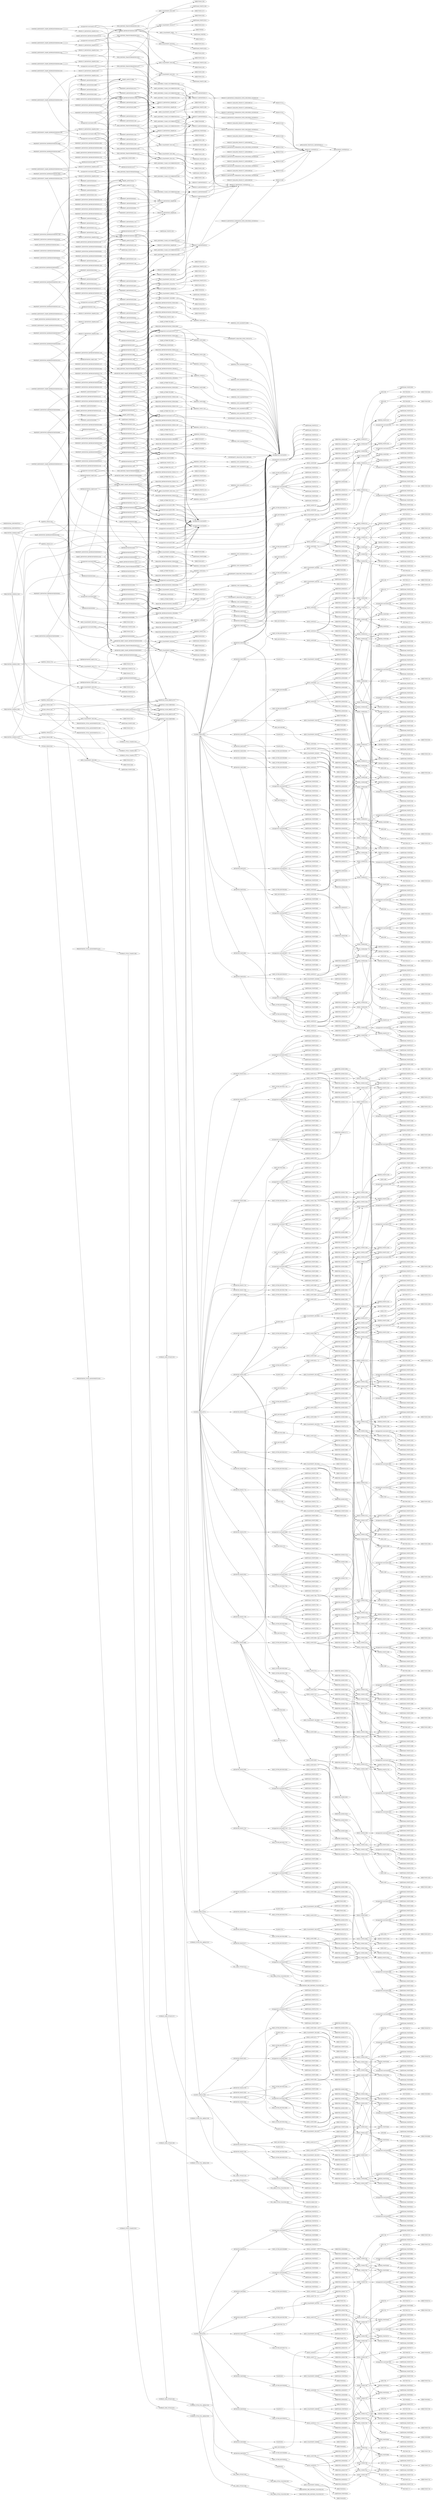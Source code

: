 digraph "/home/jeremiah/lisp/step-grapher/step-files/as1.stp" { rankdir="LR"
nodesep=0.4
overlap=false
splines=true
2048 [label="SHAPE_DEFINITION_REPRESENTATION(2048)" tooltip="#2048=SHAPE_DEFINITION_REPRESENTATION(#2047,#2046)"];
2048 -> 2047;
2048 -> 2046;
512 [label="CARTESIAN_POINT(512)" tooltip="#512=CARTESIAN_POINT('#512',(32.5,10.,67.99038106))"];
2049 [label="MEASURE_REPRESENTATION_ITEM(2049)" tooltip="#2049=MEASURE_REPRESENTATION_ITEM('volume measure', VOLUME_MEASURE(15705.43283848),#2028)"];
2049 -> 2028;
513 [label="CARTESIAN_POINT(513)" tooltip="#513=CARTESIAN_POINT('#513',(32.5,10.,57.99038106))"];
1 [label="DIMENSIONAL_EXPONENTS(1)" tooltip="#1=DIMENSIONAL_EXPONENTS(1.0,0.0,0.0,0.0,0.0,0.0,0.0)"];
2050 [label="REPRESENTATION(2050)" tooltip="#2050=REPRESENTATION('volume',(#2049),#2021)"];
2050 -> 2049;
2050 -> 2021;
514 [label="CARTESIAN_POINT(514)" tooltip="#514=CARTESIAN_POINT('#514',(42.5,10.,57.99038106))"];
2 [label="DIMENSIONAL_EXPONENTS(2)" tooltip="#2=DIMENSIONAL_EXPONENTS(0.0,0.0,0.0,0.0,0.0,0.0,0.0)"];
2051 [label="PROPERTY_DEFINITION(2051)" tooltip="#2051=PROPERTY_DEFINITION('geometric_validation_property', 'volume of shape rep #2026 - rod',#48)"];
2051 -> 48;
515 [label="CARTESIAN_POINT(515)" tooltip="#515=CARTESIAN_POINT('#515',(42.5,0.0,67.99038106))"];
3 [label="unsupported-constraint(3)" tooltip="#3=(NAMED_UNIT(*)SI_UNIT($,.STERADIAN.)SOLID_ANGLE_UNIT())"];
2052 [label="PROPERTY_DEFINITION_REPRESENTATION(2052)" tooltip="#2052=PROPERTY_DEFINITION_REPRESENTATION(#2051,#2050)"];
2052 -> 2051;
2052 -> 2050;
516 [label="CARTESIAN_POINT(516)" tooltip="#516=CARTESIAN_POINT('#516',(32.5,0.0,67.99038106))"];
4 [label="unsupported-constraint(4)" tooltip="#4=(LENGTH_UNIT()NAMED_UNIT(*)SI_UNIT(.MILLI.,.METRE.))"];
2053 [label="MEASURE_REPRESENTATION_ITEM(2053)" tooltip="#2053=MEASURE_REPRESENTATION_ITEM('surface area measure', AREA_MEASURE(6440.18175275),#2031)"];
2053 -> 2031;
517 [label="CARTESIAN_POINT(517)" tooltip="#517=CARTESIAN_POINT('#517',(32.5,0.0,57.99038106))"];
5 [label="unsupported-constraint(5)" tooltip="#5=(NAMED_UNIT(*)PLANE_ANGLE_UNIT()SI_UNIT($,.RADIAN.))"];
2054 [label="REPRESENTATION(2054)" tooltip="#2054=REPRESENTATION('surface area',(#2053),#2021)"];
2054 -> 2053;
2054 -> 2021;
518 [label="CARTESIAN_POINT(518)" tooltip="#518=CARTESIAN_POINT('#518',(42.5,0.0,57.99038106))"];
6 [label="CARTESIAN_POINT(6)" tooltip="#6=CARTESIAN_POINT('#6',(0.0,0.0,0.0))"];
2055 [label="PROPERTY_DEFINITION(2055)" tooltip="#2055=PROPERTY_DEFINITION('geometric_validation_property', 'area of shape rep #2026 - rod',#48)"];
2055 -> 48;
519 [label="unsupported-constraint(519)" tooltip="#519=(BOUNDED_SURFACE()B_SPLINE_SURFACE(1,3,((#511,#512,#513,#514),(#515 ,#516,#517,#518)),.UNSPECIFIED.,.F.,.F.,.F.)B_SPLINE_SURFACE_WITH_KNOTS( (2,2),(4,4),(0.00099800399,0.99900199601),(0.0,0.5),.UNSPECIFIED.) GEOMETRIC_REPRESENTATION_ITEM()RATIONAL_B_SPLINE_SURFACE(((1.0, 0.33333333333,0.33333333333,1.0),(1.0,0.33333333333,0.33333333333,1.0))) REPRESENTATION_ITEM('#519')SURFACE())"];
519 -> 511;
519 -> 512;
519 -> 513;
519 -> 514;
519 -> 515;
519 -> 516;
519 -> 517;
519 -> 518;
7 [label="DIRECTION(7)" tooltip="#7=DIRECTION('#7',(1.0,0.0,0.0))"];
2056 [label="PROPERTY_DEFINITION_REPRESENTATION(2056)" tooltip="#2056=PROPERTY_DEFINITION_REPRESENTATION(#2055,#2054)"];
2056 -> 2055;
2056 -> 2054;
520 [label="ADVANCED_FACE(520)" tooltip="#520=ADVANCED_FACE('#520',(#510),#519,.T.)"];
520 -> 510;
520 -> 519;
8 [label="DIRECTION(8)" tooltip="#8=DIRECTION('#8',(0.0,0.0,1.0))"];
2057 [label="CARTESIAN_POINT(2057)" tooltip="#2057=CARTESIAN_POINT('centre point',(0.0,0.0,100.))"];
521 [label="ORIENTED_EDGE(521)" tooltip="#521=ORIENTED_EDGE('#521',*,*,#321,.F.)"];
521 -> 321;
9 [label="AXIS2_PLACEMENT_3D(9)" tooltip="#9=AXIS2_PLACEMENT_3D('#9',#6,#8,#7)"];
9 -> 6;
9 -> 8;
9 -> 7;
2058 [label="REPRESENTATION(2058)" tooltip="#2058=REPRESENTATION('centroid',(#2057),#2021)"];
2058 -> 2057;
2058 -> 2021;
522 [label="ORIENTED_EDGE(522)" tooltip="#522=ORIENTED_EDGE('#522',*,*,#339,.T.)"];
522 -> 339;
10 [label="APPLICATION_CONTEXT(10)" tooltip="#10=APPLICATION_CONTEXT( 'Core Data for Automotive Mechanical Design Process')"];
2059 [label="PROPERTY_DEFINITION(2059)" tooltip="#2059=PROPERTY_DEFINITION('geometric_validation_property', 'centroid of shape rep #2026 - rod',#48)"];
2059 -> 48;
523 [label="ORIENTED_EDGE(523)" tooltip="#523=ORIENTED_EDGE('#523',*,*,#309,.F.)"];
523 -> 309;
11 [label="APPLICATION_PROTOCOL_DEFINITION(11)" tooltip="#11=APPLICATION_PROTOCOL_DEFINITION('draft international standard', 'automotive_design',1999,#10)"];
11 -> 10;
2060 [label="PROPERTY_DEFINITION_REPRESENTATION(2060)" tooltip="#2060=PROPERTY_DEFINITION_REPRESENTATION(#2059,#2058)"];
2060 -> 2059;
2060 -> 2058;
524 [label="ORIENTED_EDGE(524)" tooltip="#524=ORIENTED_EDGE('#524',*,*,#340,.T.)"];
524 -> 340;
12 [label="PRODUCT_CONTEXT(12)" tooltip="#12=PRODUCT_CONTEXT(' ',#10,'mechanical')"];
12 -> 10;
2061 [label="CARTESIAN_POINT(2061)" tooltip="#2061=CARTESIAN_POINT('#2061',(0.0,0.0,0.0))"];
525 [label="EDGE_LOOP(525)" tooltip="#525=EDGE_LOOP('#525',(#521,#522,#523,#524))"];
525 -> 521;
525 -> 522;
525 -> 523;
525 -> 524;
13 [label="PRODUCT_DEFINITION_CONTEXT(13)" tooltip="#13=PRODUCT_DEFINITION_CONTEXT('part definition',#10,'design')"];
13 -> 10;
2062 [label="DIRECTION(2062)" tooltip="#2062=DIRECTION('#2062',(1.0,0.0,0.0))"];
526 [label="FACE_OUTER_BOUND(526)" tooltip="#526=FACE_OUTER_BOUND('#526',#525,.T.)"];
526 -> 525;
14 [label="PRODUCT(14)" tooltip="#14=PRODUCT('AS1','AS1', 'Test Piece from Theorem Solutions - CAx Joint Round 2',(#12))"];
14 -> 12;
2063 [label="DIRECTION(2063)" tooltip="#2063=DIRECTION('#2063',(0.0,0.0,1.0))"];
527 [label="CARTESIAN_POINT(527)" tooltip="#527=CARTESIAN_POINT('#527',(42.5,10.,42.00961894))"];
15 [label="PRODUCT_RELATED_PRODUCT_CATEGORY(15)" tooltip="#15=PRODUCT_RELATED_PRODUCT_CATEGORY('part','',(#14))"];
15 -> 14;
2064 [label="AXIS2_PLACEMENT_3D(2064)" tooltip="#2064=AXIS2_PLACEMENT_3D('#2064',#2061,#2063,#2062)"];
2064 -> 2061;
2064 -> 2063;
2064 -> 2062;
528 [label="CARTESIAN_POINT(528)" tooltip="#528=CARTESIAN_POINT('#528',(32.5,10.,42.00961894))"];
16 [label="PRODUCT_DEFINITION_FORMATION_WITH_SPECIFIED_SOURCE(16)" tooltip="#16=PRODUCT_DEFINITION_FORMATION_WITH_SPECIFIED_SOURCE('1', 'Initial Version',#14,.NOT_KNOWN.)"];
16 -> 14;
2065 [label="ITEM_DEFINED_TRANSFORMATION(2065)" tooltip="#2065=ITEM_DEFINED_TRANSFORMATION('#2064','rod-assembly : rod',#2025, #2064)"];
2065 -> 2025;
2065 -> 2064;
529 [label="CARTESIAN_POINT(529)" tooltip="#529=CARTESIAN_POINT('#529',(32.5,10.,32.00961894))"];
17 [label="PRODUCT_DEFINITION(17)" tooltip="#17=PRODUCT_DEFINITION('CAx-AS1','Design Definition',#16,#13)"];
17 -> 16;
17 -> 13;
2066 [label="CARTESIAN_POINT(2066)" tooltip="#2066=CARTESIAN_POINT('#2066',(-10.,-7.5,12.))"];
530 [label="CARTESIAN_POINT(530)" tooltip="#530=CARTESIAN_POINT('#530',(42.5,10.,32.00961894))"];
18 [label="PRODUCT_DEFINITION_SHAPE(18)" tooltip="#18=PRODUCT_DEFINITION_SHAPE('','',#17)"];
18 -> 17;
2067 [label="DIRECTION(2067)" tooltip="#2067=DIRECTION('#2067',(1.0,0.0,0.0))"];
531 [label="CARTESIAN_POINT(531)" tooltip="#531=CARTESIAN_POINT('#531',(42.5,0.0,42.00961894))"];
19 [label="PRODUCT(19)" tooltip="#19=PRODUCT('l-bracket-assembly','l-bracket assembly', 'L-Bracket and Fixings',(#12))"];
19 -> 12;
2068 [label="DIRECTION(2068)" tooltip="#2068=DIRECTION('#2068',(0.0,0.0,1.0))"];
532 [label="CARTESIAN_POINT(532)" tooltip="#532=CARTESIAN_POINT('#532',(32.5,0.0,42.00961894))"];
20 [label="PRODUCT_RELATED_PRODUCT_CATEGORY(20)" tooltip="#20=PRODUCT_RELATED_PRODUCT_CATEGORY('part','',(#19))"];
20 -> 19;
2069 [label="AXIS2_PLACEMENT_3D(2069)" tooltip="#2069=AXIS2_PLACEMENT_3D('#2069',#2066,#2068,#2067)"];
2069 -> 2066;
2069 -> 2068;
2069 -> 2067;
533 [label="CARTESIAN_POINT(533)" tooltip="#533=CARTESIAN_POINT('#533',(32.5,0.0,32.00961894))"];
21 [label="PRODUCT_DEFINITION_FORMATION_WITH_SPECIFIED_SOURCE(21)" tooltip="#21=PRODUCT_DEFINITION_FORMATION_WITH_SPECIFIED_SOURCE('1', 'Initial Version',#19,.NOT_KNOWN.)"];
21 -> 19;
2070 [label="ITEM_DEFINED_TRANSFORMATION(2070)" tooltip="#2070=ITEM_DEFINED_TRANSFORMATION('#2069','rod-assembly : nut',#886, #2069)"];
2070 -> 886;
2070 -> 2069;
534 [label="CARTESIAN_POINT(534)" tooltip="#534=CARTESIAN_POINT('#534',(42.5,0.0,32.00961894))"];
22 [label="PRODUCT_DEFINITION(22)" tooltip="#22=PRODUCT_DEFINITION('CAx-L-B-Assy','Design Definition',#21,#13)"];
22 -> 21;
22 -> 13;
2071 [label="CARTESIAN_POINT(2071)" tooltip="#2071=CARTESIAN_POINT('#2071',(-10.,-7.5,185.))"];
535 [label="unsupported-constraint(535)" tooltip="#535=(BOUNDED_SURFACE()B_SPLINE_SURFACE(1,3,((#527,#528,#529,#530),(#531 ,#532,#533,#534)),.UNSPECIFIED.,.F.,.F.,.F.)B_SPLINE_SURFACE_WITH_KNOTS( (2,2),(4,4),(0.00099800399,0.99900199601),(0.0,0.5),.UNSPECIFIED.) GEOMETRIC_REPRESENTATION_ITEM()RATIONAL_B_SPLINE_SURFACE(((1.0, 0.33333333333,0.33333333333,1.0),(1.0,0.33333333333,0.33333333333,1.0))) REPRESENTATION_ITEM('#535')SURFACE())"];
535 -> 527;
535 -> 528;
535 -> 529;
535 -> 530;
535 -> 531;
535 -> 532;
535 -> 533;
535 -> 534;
23 [label="PRODUCT_DEFINITION_SHAPE(23)" tooltip="#23=PRODUCT_DEFINITION_SHAPE('','',#22)"];
23 -> 22;
2072 [label="DIRECTION(2072)" tooltip="#2072=DIRECTION('#2072',(1.0,0.0,0.0))"];
536 [label="ADVANCED_FACE(536)" tooltip="#536=ADVANCED_FACE('#536',(#526),#535,.T.)"];
536 -> 526;
536 -> 535;
24 [label="PRODUCT(24)" tooltip="#24=PRODUCT('plate','plate','Base Plate',(#12))"];
24 -> 12;
2073 [label="DIRECTION(2073)" tooltip="#2073=DIRECTION('#2073',(0.0,0.0,1.0))"];
537 [label="ORIENTED_EDGE(537)" tooltip="#537=ORIENTED_EDGE('#537',*,*,#329,.F.)"];
537 -> 329;
25 [label="PRODUCT_RELATED_PRODUCT_CATEGORY(25)" tooltip="#25=PRODUCT_RELATED_PRODUCT_CATEGORY('part','',(#24))"];
25 -> 24;
2074 [label="AXIS2_PLACEMENT_3D(2074)" tooltip="#2074=AXIS2_PLACEMENT_3D('#2074',#2071,#2073,#2072)"];
2074 -> 2071;
2074 -> 2073;
2074 -> 2072;
538 [label="ORIENTED_EDGE(538)" tooltip="#538=ORIENTED_EDGE('#538',*,*,#334,.F.)"];
538 -> 334;
26 [label="PRODUCT_DEFINITION_FORMATION_WITH_SPECIFIED_SOURCE(26)" tooltip="#26=PRODUCT_DEFINITION_FORMATION_WITH_SPECIFIED_SOURCE('1', 'Initial Version',#24,.NOT_KNOWN.)"];
26 -> 24;
2075 [label="ITEM_DEFINED_TRANSFORMATION(2075)" tooltip="#2075=ITEM_DEFINED_TRANSFORMATION('#2074','rod-assembly : nut',#886, #2074)"];
2075 -> 886;
2075 -> 2074;
539 [label="ORIENTED_EDGE(539)" tooltip="#539=ORIENTED_EDGE('#539',*,*,#303,.F.)"];
539 -> 303;
27 [label="PRODUCT_DEFINITION(27)" tooltip="#27=PRODUCT_DEFINITION('CAx-Plate','Design Definition',#26,#13)"];
27 -> 26;
27 -> 13;
2076 [label="unsupported-constraint(2076)" tooltip="#2076=(GEOMETRIC_REPRESENTATION_CONTEXT(3)GLOBAL_UNIT_ASSIGNED_CONTEXT(( #4,#5,#3))REPRESENTATION_CONTEXT('rod-assembly','3D'))"];
2076 -> 4;
2076 -> 5;
2076 -> 3;
540 [label="ORIENTED_EDGE(540)" tooltip="#540=ORIENTED_EDGE('#540',*,*,#333,.F.)"];
540 -> 333;
28 [label="PRODUCT_DEFINITION_SHAPE(28)" tooltip="#28=PRODUCT_DEFINITION_SHAPE('','',#27)"];
28 -> 27;
2077 [label="CARTESIAN_POINT(2077)" tooltip="#2077=CARTESIAN_POINT('#2077',(0.0,0.0,0.0))"];
541 [label="EDGE_LOOP(541)" tooltip="#541=EDGE_LOOP('#541',(#537,#538,#539,#540))"];
541 -> 537;
541 -> 538;
541 -> 539;
541 -> 540;
29 [label="PRODUCT(29)" tooltip="#29=PRODUCT('rod-assembly','Rod assembly','The Rod and its fixings',(#12 ))"];
29 -> 12;
2078 [label="DIRECTION(2078)" tooltip="#2078=DIRECTION('#2078',(1.0,0.0,0.0))"];
542 [label="FACE_OUTER_BOUND(542)" tooltip="#542=FACE_OUTER_BOUND('#542',#541,.T.)"];
542 -> 541;
30 [label="PRODUCT_RELATED_PRODUCT_CATEGORY(30)" tooltip="#30=PRODUCT_RELATED_PRODUCT_CATEGORY('part','',(#29))"];
30 -> 29;
2079 [label="DIRECTION(2079)" tooltip="#2079=DIRECTION('#2079',(0.0,0.0,1.0))"];
543 [label="CARTESIAN_POINT(543)" tooltip="#543=CARTESIAN_POINT('#543',(10.,40.,55.))"];
31 [label="PRODUCT_DEFINITION_FORMATION_WITH_SPECIFIED_SOURCE(31)" tooltip="#31=PRODUCT_DEFINITION_FORMATION_WITH_SPECIFIED_SOURCE('1', 'Initial Version',#29,.NOT_KNOWN.)"];
31 -> 29;
2080 [label="AXIS2_PLACEMENT_3D(2080)" tooltip="#2080=AXIS2_PLACEMENT_3D('#2080',#2077,#2079,#2078)"];
2080 -> 2077;
2080 -> 2079;
2080 -> 2078;
544 [label="CARTESIAN_POINT(544)" tooltip="#544=CARTESIAN_POINT('#544',(10.,50.,55.))"];
32 [label="PRODUCT_DEFINITION(32)" tooltip="#32=PRODUCT_DEFINITION('CAx-R-Assy','Design Definition',#31,#13)"];
32 -> 31;
32 -> 13;
2081 [label="SHAPE_REPRESENTATION(2081)" tooltip="#2081=SHAPE_REPRESENTATION('#2081',(#2080,#2064,#2069,#2074),#2076)"];
2081 -> 2080;
2081 -> 2064;
2081 -> 2069;
2081 -> 2074;
2081 -> 2076;
545 [label="CARTESIAN_POINT(545)" tooltip="#545=CARTESIAN_POINT('#545',(10.,50.,45.))"];
33 [label="PRODUCT_DEFINITION_SHAPE(33)" tooltip="#33=PRODUCT_DEFINITION_SHAPE('','',#32)"];
33 -> 32;
2082 [label="unsupported-constraint(2082)" tooltip="#2082=(REPRESENTATION_RELATIONSHIP('#2082','rod-assembly : rod',#2026, #2081)REPRESENTATION_RELATIONSHIP_WITH_TRANSFORMATION(#2065) SHAPE_REPRESENTATION_RELATIONSHIP())"];
2082 -> 2026;
2082 -> 2081;
2082 -> 2065;
546 [label="CARTESIAN_POINT(546)" tooltip="#546=CARTESIAN_POINT('#546',(10.,40.,45.))"];
34 [label="PRODUCT(34)" tooltip="#34=PRODUCT('l-bracket','l-bracket','L-Bracket for AS1',(#12))"];
34 -> 12;
2083 [label="unsupported-constraint(2083)" tooltip="#2083=(REPRESENTATION_RELATIONSHIP('#2083','rod-assembly : nut',#887, #2081)REPRESENTATION_RELATIONSHIP_WITH_TRANSFORMATION(#2070) SHAPE_REPRESENTATION_RELATIONSHIP())"];
2083 -> 887;
2083 -> 2081;
2083 -> 2070;
547 [label="CARTESIAN_POINT(547)" tooltip="#547=CARTESIAN_POINT('#547',(0.0,40.,55.))"];
35 [label="PRODUCT_RELATED_PRODUCT_CATEGORY(35)" tooltip="#35=PRODUCT_RELATED_PRODUCT_CATEGORY('part','',(#34))"];
35 -> 34;
2084 [label="unsupported-constraint(2084)" tooltip="#2084=(REPRESENTATION_RELATIONSHIP('#2084','rod-assembly : nut',#887, #2081)REPRESENTATION_RELATIONSHIP_WITH_TRANSFORMATION(#2075) SHAPE_REPRESENTATION_RELATIONSHIP())"];
2084 -> 887;
2084 -> 2081;
2084 -> 2075;
548 [label="CARTESIAN_POINT(548)" tooltip="#548=CARTESIAN_POINT('#548',(0.0,50.,55.))"];
36 [label="PRODUCT_DEFINITION_FORMATION_WITH_SPECIFIED_SOURCE(36)" tooltip="#36=PRODUCT_DEFINITION_FORMATION_WITH_SPECIFIED_SOURCE('1', 'Initial Version',#34,.NOT_KNOWN.)"];
36 -> 34;
2085 [label="DERIVED_UNIT_ELEMENT(2085)" tooltip="#2085=DERIVED_UNIT_ELEMENT(#4,3.0)"];
2085 -> 4;
549 [label="CARTESIAN_POINT(549)" tooltip="#549=CARTESIAN_POINT('#549',(0.0,50.,45.))"];
37 [label="PRODUCT_DEFINITION(37)" tooltip="#37=PRODUCT_DEFINITION('CAx-L-Bracket','Design Definition',#36,#13)"];
37 -> 36;
37 -> 13;
2086 [label="DERIVED_UNIT(2086)" tooltip="#2086=DERIVED_UNIT((#2085))"];
2086 -> 2085;
550 [label="CARTESIAN_POINT(550)" tooltip="#550=CARTESIAN_POINT('#550',(0.0,40.,45.))"];
38 [label="PRODUCT_DEFINITION_SHAPE(38)" tooltip="#38=PRODUCT_DEFINITION_SHAPE('','',#37)"];
38 -> 37;
2087 [label="NAME_ATTRIBUTE(2087)" tooltip="#2087=NAME_ATTRIBUTE('CUBIC MILLIMETRE',#2086)"];
2087 -> 2086;
551 [label="unsupported-constraint(551)" tooltip="#551=(BOUNDED_SURFACE()B_SPLINE_SURFACE(1,3,((#543,#544,#545,#546),(#547 ,#548,#549,#550)),.UNSPECIFIED.,.F.,.F.,.F.)B_SPLINE_SURFACE_WITH_KNOTS( (2,2),(4,4),(0.00099800399,0.99900199601),(0.0,0.5),.UNSPECIFIED.) GEOMETRIC_REPRESENTATION_ITEM()RATIONAL_B_SPLINE_SURFACE(((1.0, 0.33333333333,0.33333333333,1.0),(1.0,0.33333333333,0.33333333333,1.0))) REPRESENTATION_ITEM('#551')SURFACE())"];
551 -> 543;
551 -> 544;
551 -> 545;
551 -> 546;
551 -> 547;
551 -> 548;
551 -> 549;
551 -> 550;
39 [label="PRODUCT(39)" tooltip="#39=PRODUCT('nut-bolt-assembly','nut-bolt assembly', 'a Nut and a Bolt together',(#12))"];
39 -> 12;
2088 [label="DERIVED_UNIT_ELEMENT(2088)" tooltip="#2088=DERIVED_UNIT_ELEMENT(#4,2.0)"];
2088 -> 4;
552 [label="ADVANCED_FACE(552)" tooltip="#552=ADVANCED_FACE('#552',(#542),#551,.T.)"];
552 -> 542;
552 -> 551;
40 [label="PRODUCT_RELATED_PRODUCT_CATEGORY(40)" tooltip="#40=PRODUCT_RELATED_PRODUCT_CATEGORY('part','',(#39))"];
40 -> 39;
2089 [label="DERIVED_UNIT(2089)" tooltip="#2089=DERIVED_UNIT((#2088))"];
2089 -> 2088;
553 [label="ORIENTED_EDGE(553)" tooltip="#553=ORIENTED_EDGE('#553',*,*,#324,.F.)"];
553 -> 324;
41 [label="PRODUCT_DEFINITION_FORMATION_WITH_SPECIFIED_SOURCE(41)" tooltip="#41=PRODUCT_DEFINITION_FORMATION_WITH_SPECIFIED_SOURCE('1', 'Initial Version',#39,.NOT_KNOWN.)"];
41 -> 39;
2090 [label="NAME_ATTRIBUTE(2090)" tooltip="#2090=NAME_ATTRIBUTE('SQUARE MILLIMETRE',#2089)"];
2090 -> 2089;
554 [label="ORIENTED_EDGE(554)" tooltip="#554=ORIENTED_EDGE('#554',*,*,#336,.F.)"];
554 -> 336;
42 [label="PRODUCT_DEFINITION(42)" tooltip="#42=PRODUCT_DEFINITION('CAx-N-B-Assy','Design Definition',#41,#13)"];
42 -> 41;
42 -> 13;
2091 [label="MEASURE_REPRESENTATION_ITEM(2091)" tooltip="#2091=MEASURE_REPRESENTATION_ITEM('volume measure', VOLUME_MEASURE(17034.26985333),#2086)"];
2091 -> 2086;
555 [label="ORIENTED_EDGE(555)" tooltip="#555=ORIENTED_EDGE('#555',*,*,#312,.F.)"];
555 -> 312;
43 [label="PRODUCT_DEFINITION_SHAPE(43)" tooltip="#43=PRODUCT_DEFINITION_SHAPE('','',#42)"];
43 -> 42;
2092 [label="REPRESENTATION(2092)" tooltip="#2092=REPRESENTATION('volume',(#2091),#2076)"];
2092 -> 2091;
2092 -> 2076;
556 [label="ORIENTED_EDGE(556)" tooltip="#556=ORIENTED_EDGE('#556',*,*,#335,.F.)"];
556 -> 335;
44 [label="PRODUCT(44)" tooltip="#44=PRODUCT('rod','rod','Rod for hanging things from',(#12))"];
44 -> 12;
2093 [label="PROPERTY_DEFINITION(2093)" tooltip="#2093=PROPERTY_DEFINITION('geometric_validation_property', 'volume of shape rep #2081 - rod-assembly',#33)"];
2093 -> 33;
557 [label="EDGE_LOOP(557)" tooltip="#557=EDGE_LOOP('#557',(#553,#554,#555,#556))"];
557 -> 553;
557 -> 554;
557 -> 555;
557 -> 556;
45 [label="PRODUCT_RELATED_PRODUCT_CATEGORY(45)" tooltip="#45=PRODUCT_RELATED_PRODUCT_CATEGORY('part','',(#44))"];
45 -> 44;
2094 [label="PROPERTY_DEFINITION_REPRESENTATION(2094)" tooltip="#2094=PROPERTY_DEFINITION_REPRESENTATION(#2093,#2092)"];
2094 -> 2093;
2094 -> 2092;
558 [label="FACE_OUTER_BOUND(558)" tooltip="#558=FACE_OUTER_BOUND('#558',#557,.T.)"];
558 -> 557;
46 [label="PRODUCT_DEFINITION_FORMATION_WITH_SPECIFIED_SOURCE(46)" tooltip="#46=PRODUCT_DEFINITION_FORMATION_WITH_SPECIFIED_SOURCE('1', 'Initial Version',#44,.NOT_KNOWN.)"];
46 -> 44;
2095 [label="MEASURE_REPRESENTATION_ITEM(2095)" tooltip="#2095=MEASURE_REPRESENTATION_ITEM('surface area measure', AREA_MEASURE(7934.66887696),#2089)"];
2095 -> 2089;
559 [label="CARTESIAN_POINT(559)" tooltip="#559=CARTESIAN_POINT('#559',(20.,10.,45.))"];
47 [label="PRODUCT_DEFINITION(47)" tooltip="#47=PRODUCT_DEFINITION('CAx-Rod','Design Definition',#46,#13)"];
47 -> 46;
47 -> 13;
2096 [label="REPRESENTATION(2096)" tooltip="#2096=REPRESENTATION('surface area',(#2095),#2076)"];
2096 -> 2095;
2096 -> 2076;
560 [label="CARTESIAN_POINT(560)" tooltip="#560=CARTESIAN_POINT('#560',(30.,10.,45.))"];
48 [label="PRODUCT_DEFINITION_SHAPE(48)" tooltip="#48=PRODUCT_DEFINITION_SHAPE('','',#47)"];
48 -> 47;
2097 [label="PROPERTY_DEFINITION(2097)" tooltip="#2097=PROPERTY_DEFINITION('geometric_validation_property', 'area of shape rep #2081 - rod-assembly',#33)"];
2097 -> 33;
561 [label="CARTESIAN_POINT(561)" tooltip="#561=CARTESIAN_POINT('#561',(30.,10.,55.))"];
49 [label="PRODUCT(49)" tooltip="#49=PRODUCT('nut','nut','Generic Nut for AS1 Assembly',(#12))"];
49 -> 12;
2098 [label="PROPERTY_DEFINITION_REPRESENTATION(2098)" tooltip="#2098=PROPERTY_DEFINITION_REPRESENTATION(#2097,#2096)"];
2098 -> 2097;
2098 -> 2096;
562 [label="CARTESIAN_POINT(562)" tooltip="#562=CARTESIAN_POINT('#562',(20.,10.,55.))"];
50 [label="PRODUCT_RELATED_PRODUCT_CATEGORY(50)" tooltip="#50=PRODUCT_RELATED_PRODUCT_CATEGORY('part','',(#49))"];
50 -> 49;
2099 [label="CARTESIAN_POINT(2099)" tooltip="#2099=CARTESIAN_POINT('centre point',(0.0,0.1761E-12,100.))"];
563 [label="CARTESIAN_POINT(563)" tooltip="#563=CARTESIAN_POINT('#563',(20.,0.0,45.))"];
51 [label="PRODUCT_DEFINITION_FORMATION_WITH_SPECIFIED_SOURCE(51)" tooltip="#51=PRODUCT_DEFINITION_FORMATION_WITH_SPECIFIED_SOURCE('1', 'Initial Version',#49,.NOT_KNOWN.)"];
51 -> 49;
2100 [label="REPRESENTATION(2100)" tooltip="#2100=REPRESENTATION('centroid',(#2099),#2076)"];
2100 -> 2099;
2100 -> 2076;
564 [label="CARTESIAN_POINT(564)" tooltip="#564=CARTESIAN_POINT('#564',(30.,0.0,45.))"];
52 [label="PRODUCT_DEFINITION(52)" tooltip="#52=PRODUCT_DEFINITION('CAx-Nut','Design Definition',#51,#13)"];
52 -> 51;
52 -> 13;
2101 [label="PROPERTY_DEFINITION(2101)" tooltip="#2101=PROPERTY_DEFINITION('geometric_validation_property', 'centroid of shape rep #2081 - rod-assembly',#33)"];
2101 -> 33;
565 [label="CARTESIAN_POINT(565)" tooltip="#565=CARTESIAN_POINT('#565',(30.,0.0,55.))"];
53 [label="PRODUCT_DEFINITION_SHAPE(53)" tooltip="#53=PRODUCT_DEFINITION_SHAPE('','',#52)"];
53 -> 52;
2102 [label="PROPERTY_DEFINITION_REPRESENTATION(2102)" tooltip="#2102=PROPERTY_DEFINITION_REPRESENTATION(#2101,#2100)"];
2102 -> 2101;
2102 -> 2100;
566 [label="CARTESIAN_POINT(566)" tooltip="#566=CARTESIAN_POINT('#566',(20.,0.0,55.))"];
54 [label="PRODUCT(54)" tooltip="#54=PRODUCT('bolt','bolt','Bolt belonging to Nut-Bolt Assy',(#12))"];
54 -> 12;
2103 [label="CARTESIAN_POINT(2103)" tooltip="#2103=CARTESIAN_POINT('#2103',(-10.,75.,60.))"];
567 [label="unsupported-constraint(567)" tooltip="#567=(BOUNDED_SURFACE()B_SPLINE_SURFACE(1,3,((#559,#560,#561,#562),(#563 ,#564,#565,#566)),.UNSPECIFIED.,.F.,.F.,.F.)B_SPLINE_SURFACE_WITH_KNOTS( (2,2),(4,4),(0.00099800399,0.99900199601),(0.0,0.5),.UNSPECIFIED.) GEOMETRIC_REPRESENTATION_ITEM()RATIONAL_B_SPLINE_SURFACE(((1.0, 0.33333333333,0.33333333333,1.0),(1.0,0.33333333333,0.33333333333,1.0))) REPRESENTATION_ITEM('#567')SURFACE())"];
567 -> 559;
567 -> 560;
567 -> 561;
567 -> 562;
567 -> 563;
567 -> 564;
567 -> 565;
567 -> 566;
55 [label="PRODUCT_RELATED_PRODUCT_CATEGORY(55)" tooltip="#55=PRODUCT_RELATED_PRODUCT_CATEGORY('part','',(#54))"];
55 -> 54;
2104 [label="DIRECTION(2104)" tooltip="#2104=DIRECTION('#2104',(0.0,0.0,-1.))"];
568 [label="ADVANCED_FACE(568)" tooltip="#568=ADVANCED_FACE('#568',(#558),#567,.T.)"];
568 -> 558;
568 -> 567;
56 [label="PRODUCT_DEFINITION_FORMATION_WITH_SPECIFIED_SOURCE(56)" tooltip="#56=PRODUCT_DEFINITION_FORMATION_WITH_SPECIFIED_SOURCE('1', 'Initial Version',#54,.NOT_KNOWN.)"];
56 -> 54;
2105 [label="DIRECTION(2105)" tooltip="#2105=DIRECTION('#2105',(1.0,0.0,0.0))"];
569 [label="ORIENTED_EDGE(569)" tooltip="#569=ORIENTED_EDGE('#569',*,*,#322,.F.)"];
569 -> 322;
57 [label="PRODUCT_DEFINITION(57)" tooltip="#57=PRODUCT_DEFINITION('CAx-Bolt','Design Definition',#56,#13)"];
57 -> 56;
57 -> 13;
2106 [label="AXIS2_PLACEMENT_3D(2106)" tooltip="#2106=AXIS2_PLACEMENT_3D('#2106',#2103,#2105,#2104)"];
2106 -> 2103;
2106 -> 2105;
2106 -> 2104;
570 [label="ORIENTED_EDGE(570)" tooltip="#570=ORIENTED_EDGE('#570',*,*,#338,.F.)"];
570 -> 338;
58 [label="PRODUCT_DEFINITION_SHAPE(58)" tooltip="#58=PRODUCT_DEFINITION_SHAPE('','',#57)"];
58 -> 57;
2107 [label="ITEM_DEFINED_TRANSFORMATION(2107)" tooltip="#2107=ITEM_DEFINED_TRANSFORMATION('#2106','MASTER : rod-assembly',#2080, #2106)"];
2107 -> 2080;
2107 -> 2106;
571 [label="ORIENTED_EDGE(571)" tooltip="#571=ORIENTED_EDGE('#571',*,*,#310,.F.)"];
571 -> 310;
59 [label="CARTESIAN_POINT(59)" tooltip="#59=CARTESIAN_POINT('#59',(0.0,0.0,100.))"];
2108 [label="unsupported-constraint(2108)" tooltip="#2108=(GEOMETRIC_REPRESENTATION_CONTEXT(3)GLOBAL_UNIT_ASSIGNED_CONTEXT(( #4,#5,#3))REPRESENTATION_CONTEXT('MASTER','3D'))"];
2108 -> 4;
2108 -> 5;
2108 -> 3;
572 [label="ORIENTED_EDGE(572)" tooltip="#572=ORIENTED_EDGE('#572',*,*,#337,.F.)"];
572 -> 337;
60 [label="VERTEX_POINT(60)" tooltip="#60=VERTEX_POINT('#60',#59)"];
60 -> 59;
2109 [label="SHAPE_REPRESENTATION(2109)" tooltip="#2109=SHAPE_REPRESENTATION('#2109',(#9,#1229,#1917,#1922,#2106),#2108)"];
2109 -> 9;
2109 -> 1229;
2109 -> 1917;
2109 -> 1922;
2109 -> 2106;
2109 -> 2108;
573 [label="EDGE_LOOP(573)" tooltip="#573=EDGE_LOOP('#573',(#569,#570,#571,#572))"];
573 -> 569;
573 -> 570;
573 -> 571;
573 -> 572;
61 [label="CARTESIAN_POINT(61)" tooltip="#61=CARTESIAN_POINT('#61',(0.0,0.0,0.0))"];
2110 [label="unsupported-constraint(2110)" tooltip="#2110=(REPRESENTATION_RELATIONSHIP('#2110','MASTER : l-bracket-assembly' ,#1203,#2109)REPRESENTATION_RELATIONSHIP_WITH_TRANSFORMATION(#1230) SHAPE_REPRESENTATION_RELATIONSHIP())"];
2110 -> 1203;
2110 -> 2109;
2110 -> 1230;
574 [label="FACE_OUTER_BOUND(574)" tooltip="#574=FACE_OUTER_BOUND('#574',#573,.T.)"];
574 -> 573;
62 [label="VERTEX_POINT(62)" tooltip="#62=VERTEX_POINT('#62',#61)"];
62 -> 61;
2111 [label="unsupported-constraint(2111)" tooltip="#2111=(REPRESENTATION_RELATIONSHIP('#2111','MASTER : plate',#1879,#2109) REPRESENTATION_RELATIONSHIP_WITH_TRANSFORMATION(#1918) SHAPE_REPRESENTATION_RELATIONSHIP())"];
2111 -> 1879;
2111 -> 2109;
2111 -> 1918;
575 [label="CARTESIAN_POINT(575)" tooltip="#575=CARTESIAN_POINT('#575',(42.5,10.,57.99038106))"];
63 [label="CARTESIAN_POINT(63)" tooltip="#63=CARTESIAN_POINT('#63',(0.0,60.,100.))"];
2112 [label="unsupported-constraint(2112)" tooltip="#2112=(REPRESENTATION_RELATIONSHIP('#2112','MASTER : l-bracket-assembly' ,#1203,#2109)REPRESENTATION_RELATIONSHIP_WITH_TRANSFORMATION(#1923) SHAPE_REPRESENTATION_RELATIONSHIP())"];
2112 -> 1203;
2112 -> 2109;
2112 -> 1923;
576 [label="CARTESIAN_POINT(576)" tooltip="#576=CARTESIAN_POINT('#576',(52.5,10.,57.99038106))"];
64 [label="VERTEX_POINT(64)" tooltip="#64=VERTEX_POINT('#64',#63)"];
64 -> 63;
577 [label="CARTESIAN_POINT(577)" tooltip="#577=CARTESIAN_POINT('#577',(52.5,10.,67.99038106))"];
65 [label="CARTESIAN_POINT(65)" tooltip="#65=CARTESIAN_POINT('#65',(0.0,60.,0.0))"];
2113 [label="unsupported-constraint(2113)" tooltip="#2113=(REPRESENTATION_RELATIONSHIP('#2113','MASTER : rod-assembly',#2081 ,#2109)REPRESENTATION_RELATIONSHIP_WITH_TRANSFORMATION(#2107) SHAPE_REPRESENTATION_RELATIONSHIP())"];
2113 -> 2081;
2113 -> 2109;
2113 -> 2107;
578 [label="CARTESIAN_POINT(578)" tooltip="#578=CARTESIAN_POINT('#578',(42.5,10.,67.99038106))"];
66 [label="VERTEX_POINT(66)" tooltip="#66=VERTEX_POINT('#66',#65)"];
66 -> 65;
2114 [label="DERIVED_UNIT_ELEMENT(2114)" tooltip="#2114=DERIVED_UNIT_ELEMENT(#4,3.0)"];
2114 -> 4;
579 [label="CARTESIAN_POINT(579)" tooltip="#579=CARTESIAN_POINT('#579',(42.5,0.0,57.99038106))"];
67 [label="CARTESIAN_POINT(67)" tooltip="#67=CARTESIAN_POINT('#67',(0.0,40.,45.))"];
2115 [label="DERIVED_UNIT(2115)" tooltip="#2115=DERIVED_UNIT((#2114))"];
2115 -> 2114;
580 [label="CARTESIAN_POINT(580)" tooltip="#580=CARTESIAN_POINT('#580',(52.5,0.0,57.99038106))"];
68 [label="VERTEX_POINT(68)" tooltip="#68=VERTEX_POINT('#68',#67)"];
68 -> 67;
2116 [label="NAME_ATTRIBUTE(2116)" tooltip="#2116=NAME_ATTRIBUTE('CUBIC MILLIMETRE',#2115)"];
2116 -> 2115;
581 [label="CARTESIAN_POINT(581)" tooltip="#581=CARTESIAN_POINT('#581',(52.5,0.0,67.99038106))"];
69 [label="CARTESIAN_POINT(69)" tooltip="#69=CARTESIAN_POINT('#69',(0.0,40.,55.))"];
2117 [label="DERIVED_UNIT_ELEMENT(2117)" tooltip="#2117=DERIVED_UNIT_ELEMENT(#4,2.0)"];
2117 -> 4;
582 [label="CARTESIAN_POINT(582)" tooltip="#582=CARTESIAN_POINT('#582',(42.5,0.0,67.99038106))"];
70 [label="VERTEX_POINT(70)" tooltip="#70=VERTEX_POINT('#70',#69)"];
70 -> 69;
2118 [label="DERIVED_UNIT(2118)" tooltip="#2118=DERIVED_UNIT((#2117))"];
2118 -> 2117;
583 [label="unsupported-constraint(583)" tooltip="#583=(BOUNDED_SURFACE()B_SPLINE_SURFACE(1,3,((#575,#576,#577,#578),(#579 ,#580,#581,#582)),.UNSPECIFIED.,.F.,.F.,.F.)B_SPLINE_SURFACE_WITH_KNOTS( (2,2),(4,4),(0.00099800399,0.99900199601),(0.0,0.5),.UNSPECIFIED.) GEOMETRIC_REPRESENTATION_ITEM()RATIONAL_B_SPLINE_SURFACE(((1.0, 0.33333333333,0.33333333333,1.0),(1.0,0.33333333333,0.33333333333,1.0))) REPRESENTATION_ITEM('#583')SURFACE())"];
583 -> 575;
583 -> 576;
583 -> 577;
583 -> 578;
583 -> 579;
583 -> 580;
583 -> 581;
583 -> 582;
71 [label="CARTESIAN_POINT(71)" tooltip="#71=CARTESIAN_POINT('#71',(50.,0.0,100.))"];
2119 [label="NAME_ATTRIBUTE(2119)" tooltip="#2119=NAME_ATTRIBUTE('SQUARE MILLIMETRE',#2118)"];
2119 -> 2118;
584 [label="ADVANCED_FACE(584)" tooltip="#584=ADVANCED_FACE('#584',(#574),#583,.T.)"];
584 -> 574;
584 -> 583;
72 [label="VERTEX_POINT(72)" tooltip="#72=VERTEX_POINT('#72',#71)"];
72 -> 71;
2120 [label="MEASURE_REPRESENTATION_ITEM(2120)" tooltip="#2120=MEASURE_REPRESENTATION_ITEM('volume measure', VOLUME_MEASURE(764515.410202),#2115)"];
2120 -> 2115;
585 [label="ORIENTED_EDGE(585)" tooltip="#585=ORIENTED_EDGE('#585',*,*,#320,.F.)"];
585 -> 320;
73 [label="CARTESIAN_POINT(73)" tooltip="#73=CARTESIAN_POINT('#73',(50.,0.0,0.0))"];
2121 [label="REPRESENTATION(2121)" tooltip="#2121=REPRESENTATION('volume',(#2120),#2108)"];
2121 -> 2120;
2121 -> 2108;
586 [label="ORIENTED_EDGE(586)" tooltip="#586=ORIENTED_EDGE('#586',*,*,#340,.F.)"];
586 -> 340;
74 [label="VERTEX_POINT(74)" tooltip="#74=VERTEX_POINT('#74',#73)"];
74 -> 73;
2122 [label="PROPERTY_DEFINITION(2122)" tooltip="#2122=PROPERTY_DEFINITION('geometric_validation_property', 'volume of shape rep #2109 - MASTER',#18)"];
2122 -> 18;
587 [label="ORIENTED_EDGE(587)" tooltip="#587=ORIENTED_EDGE('#587',*,*,#308,.F.)"];
587 -> 308;
75 [label="CARTESIAN_POINT(75)" tooltip="#75=CARTESIAN_POINT('#75',(42.5,0.0,42.00961894))"];
2123 [label="PROPERTY_DEFINITION_REPRESENTATION(2123)" tooltip="#2123=PROPERTY_DEFINITION_REPRESENTATION(#2122,#2121)"];
2123 -> 2122;
2123 -> 2121;
588 [label="ORIENTED_EDGE(588)" tooltip="#588=ORIENTED_EDGE('#588',*,*,#339,.F.)"];
588 -> 339;
76 [label="VERTEX_POINT(76)" tooltip="#76=VERTEX_POINT('#76',#75)"];
76 -> 75;
2124 [label="MEASURE_REPRESENTATION_ITEM(2124)" tooltip="#2124=MEASURE_REPRESENTATION_ITEM('surface area measure', AREA_MEASURE(141080.2170364),#2118)"];
2124 -> 2118;
589 [label="EDGE_LOOP(589)" tooltip="#589=EDGE_LOOP('#589',(#585,#586,#587,#588))"];
589 -> 585;
589 -> 586;
589 -> 587;
589 -> 588;
77 [label="CARTESIAN_POINT(77)" tooltip="#77=CARTESIAN_POINT('#77',(42.5,0.0,32.00961894))"];
2125 [label="REPRESENTATION(2125)" tooltip="#2125=REPRESENTATION('surface area',(#2124),#2108)"];
2125 -> 2124;
2125 -> 2108;
590 [label="FACE_OUTER_BOUND(590)" tooltip="#590=FACE_OUTER_BOUND('#590',#589,.T.)"];
590 -> 589;
78 [label="VERTEX_POINT(78)" tooltip="#78=VERTEX_POINT('#78',#77)"];
78 -> 77;
2126 [label="PROPERTY_DEFINITION(2126)" tooltip="#2126=PROPERTY_DEFINITION('geometric_validation_property', 'area of shape rep #2109 - MASTER',#18)"];
2126 -> 18;
591 [label="CARTESIAN_POINT(591)" tooltip="#591=CARTESIAN_POINT('#591',(42.5,10.,32.00961894))"];
79 [label="CARTESIAN_POINT(79)" tooltip="#79=CARTESIAN_POINT('#79',(42.5,0.0,67.99038106))"];
2127 [label="PROPERTY_DEFINITION_REPRESENTATION(2127)" tooltip="#2127=PROPERTY_DEFINITION_REPRESENTATION(#2126,#2125)"];
2127 -> 2126;
2127 -> 2125;
592 [label="CARTESIAN_POINT(592)" tooltip="#592=CARTESIAN_POINT('#592',(52.5,10.,32.00961894))"];
80 [label="VERTEX_POINT(80)" tooltip="#80=VERTEX_POINT('#80',#79)"];
80 -> 79;
2128 [label="CARTESIAN_POINT(2128)" tooltip="#2128=CARTESIAN_POINT('centre point',(90.,75.,18.85934637))"];
593 [label="CARTESIAN_POINT(593)" tooltip="#593=CARTESIAN_POINT('#593',(52.5,10.,42.00961894))"];
81 [label="CARTESIAN_POINT(81)" tooltip="#81=CARTESIAN_POINT('#81',(42.5,0.0,57.99038106))"];
2129 [label="REPRESENTATION(2129)" tooltip="#2129=REPRESENTATION('centroid',(#2128),#2108)"];
2129 -> 2128;
2129 -> 2108;
594 [label="CARTESIAN_POINT(594)" tooltip="#594=CARTESIAN_POINT('#594',(42.5,10.,42.00961894))"];
82 [label="VERTEX_POINT(82)" tooltip="#82=VERTEX_POINT('#82',#81)"];
82 -> 81;
2130 [label="PROPERTY_DEFINITION(2130)" tooltip="#2130=PROPERTY_DEFINITION('geometric_validation_property', 'centroid of shape rep #2109 - MASTER',#18)"];
2130 -> 18;
595 [label="CARTESIAN_POINT(595)" tooltip="#595=CARTESIAN_POINT('#595',(42.5,0.0,32.00961894))"];
83 [label="CARTESIAN_POINT(83)" tooltip="#83=CARTESIAN_POINT('#83',(20.,0.0,55.))"];
2131 [label="PROPERTY_DEFINITION_REPRESENTATION(2131)" tooltip="#2131=PROPERTY_DEFINITION_REPRESENTATION(#2130,#2129)"];
2131 -> 2130;
2131 -> 2129;
596 [label="CARTESIAN_POINT(596)" tooltip="#596=CARTESIAN_POINT('#596',(52.5,0.0,32.00961894))"];
84 [label="VERTEX_POINT(84)" tooltip="#84=VERTEX_POINT('#84',#83)"];
84 -> 83;
2132 [label="PRESENTATION_LAYER_ASSIGNMENT(2132)" tooltip="#2132=PRESENTATION_LAYER_ASSIGNMENT('000','layer 000',(#1872,#602,#2019, #880,#1110))"];
2132 -> 1872;
2132 -> 602;
2132 -> 2019;
2132 -> 880;
2132 -> 1110;
597 [label="CARTESIAN_POINT(597)" tooltip="#597=CARTESIAN_POINT('#597',(52.5,0.0,42.00961894))"];
85 [label="CARTESIAN_POINT(85)" tooltip="#85=CARTESIAN_POINT('#85',(20.,0.0,45.))"];
2133 [label="COLOUR_RGB(2133)" tooltip="#2133=COLOUR_RGB('',0.78039215686,0.78039215686,0.0)"];
598 [label="CARTESIAN_POINT(598)" tooltip="#598=CARTESIAN_POINT('#598',(42.5,0.0,42.00961894))"];
86 [label="VERTEX_POINT(86)" tooltip="#86=VERTEX_POINT('#86',#85)"];
86 -> 85;
2134 [label="FILL_AREA_STYLE_COLOUR(2134)" tooltip="#2134=FILL_AREA_STYLE_COLOUR('',#2133)"];
2134 -> 2133;
599 [label="unsupported-constraint(599)" tooltip="#599=(BOUNDED_SURFACE()B_SPLINE_SURFACE(1,3,((#591,#592,#593,#594),(#595 ,#596,#597,#598)),.UNSPECIFIED.,.F.,.F.,.F.)B_SPLINE_SURFACE_WITH_KNOTS( (2,2),(4,4),(0.00099800399,0.99900199601),(0.0,0.5),.UNSPECIFIED.) GEOMETRIC_REPRESENTATION_ITEM()RATIONAL_B_SPLINE_SURFACE(((1.0, 0.33333333333,0.33333333333,1.0),(1.0,0.33333333333,0.33333333333,1.0))) REPRESENTATION_ITEM('#599')SURFACE())"];
599 -> 591;
599 -> 592;
599 -> 593;
599 -> 594;
599 -> 595;
599 -> 596;
599 -> 597;
599 -> 598;
87 [label="CARTESIAN_POINT(87)" tooltip="#87=CARTESIAN_POINT('#87',(50.,10.,100.))"];
2135 [label="FILL_AREA_STYLE(2135)" tooltip="#2135=FILL_AREA_STYLE('',(#2134))"];
2135 -> 2134;
600 [label="ADVANCED_FACE(600)" tooltip="#600=ADVANCED_FACE('#600',(#590),#599,.T.)"];
600 -> 590;
600 -> 599;
88 [label="VERTEX_POINT(88)" tooltip="#88=VERTEX_POINT('#88',#87)"];
88 -> 87;
2136 [label="SURFACE_STYLE_FILL_AREA(2136)" tooltip="#2136=SURFACE_STYLE_FILL_AREA(#2135)"];
2136 -> 2135;
601 [label="CLOSED_SHELL(601)" tooltip="#601=CLOSED_SHELL('#601',(#356,#380,#392,#416,#432,#444,#458,#472,#488, #504,#520,#536,#552,#568,#584,#600))"];
601 -> 356;
601 -> 380;
601 -> 392;
601 -> 416;
601 -> 432;
601 -> 444;
601 -> 458;
601 -> 472;
601 -> 488;
601 -> 504;
601 -> 520;
601 -> 536;
601 -> 552;
601 -> 568;
601 -> 584;
601 -> 600;
89 [label="CARTESIAN_POINT(89)" tooltip="#89=CARTESIAN_POINT('#89',(50.,10.,0.0))"];
2137 [label="SURFACE_SIDE_STYLE(2137)" tooltip="#2137=SURFACE_SIDE_STYLE('',(#2136))"];
2137 -> 2136;
602 [label="MANIFOLD_SOLID_BREP(602)" tooltip="#602=MANIFOLD_SOLID_BREP('#602',#601)"];
602 -> 601;
90 [label="VERTEX_POINT(90)" tooltip="#90=VERTEX_POINT('#90',#89)"];
90 -> 89;
2138 [label="SURFACE_STYLE_USAGE(2138)" tooltip="#2138=SURFACE_STYLE_USAGE(.BOTH.,#2137)"];
2138 -> 2137;
603 [label="UNCERTAINTY_MEASURE_WITH_UNIT(603)" tooltip="#603=UNCERTAINTY_MEASURE_WITH_UNIT(LENGTH_MEASURE(0.1E-12),#4, 'distance_accuracy_value','EDGE CURVE AND VERTEX POINT ACCURACY')"];
603 -> 4;
91 [label="CARTESIAN_POINT(91)" tooltip="#91=CARTESIAN_POINT('#91',(10.,10.,100.))"];
2139 [label="PRESENTATION_STYLE_ASSIGNMENT(2139)" tooltip="#2139=PRESENTATION_STYLE_ASSIGNMENT((#2138))"];
2139 -> 2138;
604 [label="unsupported-constraint(604)" tooltip="#604=(GEOMETRIC_REPRESENTATION_CONTEXT(3) GLOBAL_UNCERTAINTY_ASSIGNED_CONTEXT((#603))GLOBAL_UNIT_ASSIGNED_CONTEXT( (#4,#5,#3))REPRESENTATION_CONTEXT('l-bracket','3D'))"];
604 -> 603;
604 -> 4;
604 -> 5;
604 -> 3;
92 [label="VERTEX_POINT(92)" tooltip="#92=VERTEX_POINT('#92',#91)"];
92 -> 91;
2140 [label="STYLED_ITEM(2140)" tooltip="#2140=STYLED_ITEM('',(#2139),#1872)"];
2140 -> 2139;
2140 -> 1872;
605 [label="CARTESIAN_POINT(605)" tooltip="#605=CARTESIAN_POINT('#605',(0.0,0.0,0.0))"];
93 [label="CARTESIAN_POINT(93)" tooltip="#93=CARTESIAN_POINT('#93',(10.,10.,0.0))"];
2141 [label="unsupported-constraint(2141)" tooltip="#2141=(GEOMETRIC_REPRESENTATION_CONTEXT(3)GLOBAL_UNIT_ASSIGNED_CONTEXT(( #4,#5,#3))REPRESENTATION_CONTEXT('Presentation Context for plate','3D')) "];
2141 -> 4;
2141 -> 5;
2141 -> 3;
606 [label="DIRECTION(606)" tooltip="#606=DIRECTION('#606',(1.0,0.0,0.0))"];
94 [label="VERTEX_POINT(94)" tooltip="#94=VERTEX_POINT('#94',#93)"];
94 -> 93;
2142 [label="CARTESIAN_POINT(2142)" tooltip="#2142=CARTESIAN_POINT('#2142',(0.0,0.0,0.0))"];
607 [label="DIRECTION(607)" tooltip="#607=DIRECTION('#607',(0.0,0.0,1.0))"];
95 [label="CARTESIAN_POINT(95)" tooltip="#95=CARTESIAN_POINT('#95',(42.5,10.,32.00961894))"];
2143 [label="DIRECTION(2143)" tooltip="#2143=DIRECTION('#2143',(1.0,0.0,0.0))"];
608 [label="AXIS2_PLACEMENT_3D(608)" tooltip="#608=AXIS2_PLACEMENT_3D('#608',#605,#607,#606)"];
608 -> 605;
608 -> 607;
608 -> 606;
96 [label="VERTEX_POINT(96)" tooltip="#96=VERTEX_POINT('#96',#95)"];
96 -> 95;
2144 [label="DIRECTION(2144)" tooltip="#2144=DIRECTION('#2144',(0.0,0.0,1.0))"];
609 [label="ADVANCED_BREP_SHAPE_REPRESENTATION(609)" tooltip="#609=ADVANCED_BREP_SHAPE_REPRESENTATION('#609',(#602,#608),#604)"];
609 -> 602;
609 -> 608;
609 -> 604;
97 [label="CARTESIAN_POINT(97)" tooltip="#97=CARTESIAN_POINT('#97',(42.5,10.,42.00961894))"];
2145 [label="AXIS2_PLACEMENT_3D(2145)" tooltip="#2145=AXIS2_PLACEMENT_3D('#2145',#2142,#2144,#2143)"];
2145 -> 2142;
2145 -> 2144;
2145 -> 2143;
610 [label="DERIVED_UNIT_ELEMENT(610)" tooltip="#610=DERIVED_UNIT_ELEMENT(#4,3.0)"];
610 -> 4;
98 [label="VERTEX_POINT(98)" tooltip="#98=VERTEX_POINT('#98',#97)"];
98 -> 97;
2146 [label="REPRESENTATION_MAP(2146)" tooltip="#2146=REPRESENTATION_MAP(#1878,#1879)"];
2146 -> 1878;
2146 -> 1879;
611 [label="DERIVED_UNIT(611)" tooltip="#611=DERIVED_UNIT((#610))"];
611 -> 610;
99 [label="CARTESIAN_POINT(99)" tooltip="#99=CARTESIAN_POINT('#99',(42.5,10.,57.99038106))"];
2147 [label="MAPPED_ITEM(2147)" tooltip="#2147=MAPPED_ITEM('#2147',#2146,#2145)"];
2147 -> 2146;
2147 -> 2145;
612 [label="NAME_ATTRIBUTE(612)" tooltip="#612=NAME_ATTRIBUTE('CUBIC MILLIMETRE',#611)"];
612 -> 611;
100 [label="VERTEX_POINT(100)" tooltip="#100=VERTEX_POINT('#100',#99)"];
100 -> 99;
2148 [label="DRAUGHTING_MODEL(2148)" tooltip="#2148=DRAUGHTING_MODEL('#2148',(#2140,#2145,#2147),#2141)"];
2148 -> 2140;
2148 -> 2145;
2148 -> 2147;
2148 -> 2141;
613 [label="DERIVED_UNIT_ELEMENT(613)" tooltip="#613=DERIVED_UNIT_ELEMENT(#4,2.0)"];
613 -> 4;
101 [label="CARTESIAN_POINT(101)" tooltip="#101=CARTESIAN_POINT('#101',(42.5,10.,67.99038106))"];
2149 [label="DRAUGHTING_PRE_DEFINED_COLOUR(2149)" tooltip="#2149=DRAUGHTING_PRE_DEFINED_COLOUR('green')"];
614 [label="DERIVED_UNIT(614)" tooltip="#614=DERIVED_UNIT((#613))"];
614 -> 613;
102 [label="VERTEX_POINT(102)" tooltip="#102=VERTEX_POINT('#102',#101)"];
102 -> 101;
2150 [label="FILL_AREA_STYLE_COLOUR(2150)" tooltip="#2150=FILL_AREA_STYLE_COLOUR('',#2149)"];
2150 -> 2149;
615 [label="NAME_ATTRIBUTE(615)" tooltip="#615=NAME_ATTRIBUTE('SQUARE MILLIMETRE',#614)"];
615 -> 614;
103 [label="CARTESIAN_POINT(103)" tooltip="#103=CARTESIAN_POINT('#103',(20.,10.,45.))"];
2151 [label="FILL_AREA_STYLE(2151)" tooltip="#2151=FILL_AREA_STYLE('',(#2150))"];
2151 -> 2150;
616 [label="SHAPE_ASPECT(616)" tooltip="#616=SHAPE_ASPECT('#616','solid #602',#38,.F.)"];
616 -> 38;
104 [label="VERTEX_POINT(104)" tooltip="#104=VERTEX_POINT('#104',#103)"];
104 -> 103;
2152 [label="SURFACE_STYLE_FILL_AREA(2152)" tooltip="#2152=SURFACE_STYLE_FILL_AREA(#2151)"];
2152 -> 2151;
617 [label="MEASURE_REPRESENTATION_ITEM(617)" tooltip="#617=MEASURE_REPRESENTATION_ITEM('volume measure', VOLUME_MEASURE(96858.91343205),#611)"];
617 -> 611;
105 [label="CARTESIAN_POINT(105)" tooltip="#105=CARTESIAN_POINT('#105',(20.,10.,55.))"];
2153 [label="SURFACE_SIDE_STYLE(2153)" tooltip="#2153=SURFACE_SIDE_STYLE('',(#2152))"];
2153 -> 2152;
618 [label="REPRESENTATION(618)" tooltip="#618=REPRESENTATION('volume',(#617),#604)"];
618 -> 617;
618 -> 604;
106 [label="VERTEX_POINT(106)" tooltip="#106=VERTEX_POINT('#106',#105)"];
106 -> 105;
2154 [label="SURFACE_STYLE_USAGE(2154)" tooltip="#2154=SURFACE_STYLE_USAGE(.BOTH.,#2153)"];
2154 -> 2153;
619 [label="PROPERTY_DEFINITION(619)" tooltip="#619=PROPERTY_DEFINITION('geometric_validation_property', 'volume of #602',#616)"];
619 -> 616;
107 [label="CARTESIAN_POINT(107)" tooltip="#107=CARTESIAN_POINT('#107',(10.,60.,100.))"];
2155 [label="PRESENTATION_STYLE_ASSIGNMENT(2155)" tooltip="#2155=PRESENTATION_STYLE_ASSIGNMENT((#2154))"];
2155 -> 2154;
620 [label="PROPERTY_DEFINITION_REPRESENTATION(620)" tooltip="#620=PROPERTY_DEFINITION_REPRESENTATION(#619,#618)"];
620 -> 619;
620 -> 618;
108 [label="VERTEX_POINT(108)" tooltip="#108=VERTEX_POINT('#108',#107)"];
108 -> 107;
2156 [label="STYLED_ITEM(2156)" tooltip="#2156=STYLED_ITEM('',(#2155),#602)"];
2156 -> 2155;
2156 -> 602;
621 [label="MEASURE_REPRESENTATION_ITEM(621)" tooltip="#621=MEASURE_REPRESENTATION_ITEM('surface area measure', AREA_MEASURE(24628.61911937),#614)"];
621 -> 614;
109 [label="CARTESIAN_POINT(109)" tooltip="#109=CARTESIAN_POINT('#109',(10.,60.,0.0))"];
2157 [label="unsupported-constraint(2157)" tooltip="#2157=(GEOMETRIC_REPRESENTATION_CONTEXT(3)GLOBAL_UNIT_ASSIGNED_CONTEXT(( #4,#5,#3))REPRESENTATION_CONTEXT('Presentation Context for l-bracket', '3D'))"];
2157 -> 4;
2157 -> 5;
2157 -> 3;
622 [label="REPRESENTATION(622)" tooltip="#622=REPRESENTATION('surface area',(#621),#604)"];
622 -> 621;
622 -> 604;
110 [label="VERTEX_POINT(110)" tooltip="#110=VERTEX_POINT('#110',#109)"];
110 -> 109;
2158 [label="CARTESIAN_POINT(2158)" tooltip="#2158=CARTESIAN_POINT('#2158',(0.0,0.0,0.0))"];
623 [label="PROPERTY_DEFINITION(623)" tooltip="#623=PROPERTY_DEFINITION('geometric_validation_property','area of #602', #616)"];
623 -> 616;
111 [label="CARTESIAN_POINT(111)" tooltip="#111=CARTESIAN_POINT('#111',(10.,40.,55.))"];
2159 [label="DIRECTION(2159)" tooltip="#2159=DIRECTION('#2159',(1.0,0.0,0.0))"];
624 [label="PROPERTY_DEFINITION_REPRESENTATION(624)" tooltip="#624=PROPERTY_DEFINITION_REPRESENTATION(#623,#622)"];
624 -> 623;
624 -> 622;
112 [label="VERTEX_POINT(112)" tooltip="#112=VERTEX_POINT('#112',#111)"];
112 -> 111;
2160 [label="DIRECTION(2160)" tooltip="#2160=DIRECTION('#2160',(0.0,0.0,1.0))"];
625 [label="CARTESIAN_POINT(625)" tooltip="#625=CARTESIAN_POINT('centre point',(14.59463119,20.2026844,50.))"];
113 [label="CARTESIAN_POINT(113)" tooltip="#113=CARTESIAN_POINT('#113',(10.,40.,45.))"];
2161 [label="AXIS2_PLACEMENT_3D(2161)" tooltip="#2161=AXIS2_PLACEMENT_3D('#2161',#2158,#2160,#2159)"];
2161 -> 2158;
2161 -> 2160;
2161 -> 2159;
626 [label="REPRESENTATION(626)" tooltip="#626=REPRESENTATION('centroid',(#625),#604)"];
626 -> 625;
626 -> 604;
114 [label="VERTEX_POINT(114)" tooltip="#114=VERTEX_POINT('#114',#113)"];
114 -> 113;
2162 [label="REPRESENTATION_MAP(2162)" tooltip="#2162=REPRESENTATION_MAP(#608,#609)"];
2162 -> 608;
2162 -> 609;
627 [label="PROPERTY_DEFINITION(627)" tooltip="#627=PROPERTY_DEFINITION('geometric_validation_property', 'centroid of #602',#616)"];
627 -> 616;
115 [label="CARTESIAN_POINT(115)" tooltip="#115=CARTESIAN_POINT('#115',(0.0,0.0,100.))"];
2163 [label="MAPPED_ITEM(2163)" tooltip="#2163=MAPPED_ITEM('#2163',#2162,#2161)"];
2163 -> 2162;
2163 -> 2161;
628 [label="PROPERTY_DEFINITION_REPRESENTATION(628)" tooltip="#628=PROPERTY_DEFINITION_REPRESENTATION(#627,#626)"];
628 -> 627;
628 -> 626;
116 [label="DIRECTION(116)" tooltip="#116=DIRECTION('#116',(0.0,0.0,-1.))"];
2164 [label="DRAUGHTING_MODEL(2164)" tooltip="#2164=DRAUGHTING_MODEL('#2164',(#2156,#2161,#2163),#2157)"];
2164 -> 2156;
2164 -> 2161;
2164 -> 2163;
2164 -> 2157;
629 [label="SHAPE_REPRESENTATION(629)" tooltip="#629=SHAPE_REPRESENTATION('',(#602),#604)"];
629 -> 602;
629 -> 604;
117 [label="VECTOR(117)" tooltip="#117=VECTOR('#117',#116,100.)"];
117 -> 116;
2165 [label="COLOUR_RGB(2165)" tooltip="#2165=COLOUR_RGB('',1.0,0.56862745098,0.0)"];
630 [label="PROPERTY_DEFINITION(630)" tooltip="#630=PROPERTY_DEFINITION('','Shape for Validation Properties',#616)"];
630 -> 616;
118 [label="LINE(118)" tooltip="#118=LINE('#118',#115,#117)"];
118 -> 115;
118 -> 117;
2166 [label="FILL_AREA_STYLE_COLOUR(2166)" tooltip="#2166=FILL_AREA_STYLE_COLOUR('',#2165)"];
2166 -> 2165;
631 [label="SHAPE_DEFINITION_REPRESENTATION(631)" tooltip="#631=SHAPE_DEFINITION_REPRESENTATION(#630,#629)"];
631 -> 630;
631 -> 629;
119 [label="CARTESIAN_POINT(119)" tooltip="#119=CARTESIAN_POINT('#119',(0.0,60.,100.))"];
2167 [label="FILL_AREA_STYLE(2167)" tooltip="#2167=FILL_AREA_STYLE('',(#2166))"];
2167 -> 2166;
632 [label="MEASURE_REPRESENTATION_ITEM(632)" tooltip="#632=MEASURE_REPRESENTATION_ITEM('volume measure', VOLUME_MEASURE(96858.91343205),#611)"];
632 -> 611;
120 [label="DIRECTION(120)" tooltip="#120=DIRECTION('#120',(0.0,-1.,0.0))"];
2168 [label="SURFACE_STYLE_FILL_AREA(2168)" tooltip="#2168=SURFACE_STYLE_FILL_AREA(#2167)"];
2168 -> 2167;
633 [label="REPRESENTATION(633)" tooltip="#633=REPRESENTATION('volume',(#632),#604)"];
633 -> 632;
633 -> 604;
121 [label="VECTOR(121)" tooltip="#121=VECTOR('#121',#120,60.)"];
121 -> 120;
2169 [label="SURFACE_SIDE_STYLE(2169)" tooltip="#2169=SURFACE_SIDE_STYLE('',(#2168))"];
2169 -> 2168;
634 [label="PROPERTY_DEFINITION(634)" tooltip="#634=PROPERTY_DEFINITION('geometric_validation_property', 'volume of shape rep #609 - l-bracket',#38)"];
634 -> 38;
122 [label="LINE(122)" tooltip="#122=LINE('#122',#119,#121)"];
122 -> 119;
122 -> 121;
2170 [label="SURFACE_STYLE_USAGE(2170)" tooltip="#2170=SURFACE_STYLE_USAGE(.BOTH.,#2169)"];
2170 -> 2169;
635 [label="PROPERTY_DEFINITION_REPRESENTATION(635)" tooltip="#635=PROPERTY_DEFINITION_REPRESENTATION(#634,#633)"];
635 -> 634;
635 -> 633;
123 [label="CARTESIAN_POINT(123)" tooltip="#123=CARTESIAN_POINT('#123',(0.0,60.,100.))"];
2171 [label="PRESENTATION_STYLE_ASSIGNMENT(2171)" tooltip="#2171=PRESENTATION_STYLE_ASSIGNMENT((#2170))"];
2171 -> 2170;
636 [label="MEASURE_REPRESENTATION_ITEM(636)" tooltip="#636=MEASURE_REPRESENTATION_ITEM('surface area measure', AREA_MEASURE(24628.61911937),#614)"];
636 -> 614;
124 [label="DIRECTION(124)" tooltip="#124=DIRECTION('#124',(0.0,0.0,-1.))"];
2172 [label="STYLED_ITEM(2172)" tooltip="#2172=STYLED_ITEM('',(#2171),#2019)"];
2172 -> 2171;
2172 -> 2019;
637 [label="REPRESENTATION(637)" tooltip="#637=REPRESENTATION('surface area',(#636),#604)"];
637 -> 636;
637 -> 604;
125 [label="VECTOR(125)" tooltip="#125=VECTOR('#125',#124,100.)"];
125 -> 124;
2173 [label="unsupported-constraint(2173)" tooltip="#2173=(GEOMETRIC_REPRESENTATION_CONTEXT(3)GLOBAL_UNIT_ASSIGNED_CONTEXT(( #4,#5,#3))REPRESENTATION_CONTEXT('Presentation Context for rod','3D'))"];
2173 -> 4;
2173 -> 5;
2173 -> 3;
638 [label="PROPERTY_DEFINITION(638)" tooltip="#638=PROPERTY_DEFINITION('geometric_validation_property', 'area of shape rep #609 - l-bracket',#38)"];
638 -> 38;
126 [label="LINE(126)" tooltip="#126=LINE('#126',#123,#125)"];
126 -> 123;
126 -> 125;
2174 [label="CARTESIAN_POINT(2174)" tooltip="#2174=CARTESIAN_POINT('#2174',(0.0,0.0,0.0))"];
639 [label="PROPERTY_DEFINITION_REPRESENTATION(639)" tooltip="#639=PROPERTY_DEFINITION_REPRESENTATION(#638,#637)"];
639 -> 638;
639 -> 637;
127 [label="CARTESIAN_POINT(127)" tooltip="#127=CARTESIAN_POINT('#127',(0.0,60.,0.0))"];
2175 [label="DIRECTION(2175)" tooltip="#2175=DIRECTION('#2175',(1.0,0.0,0.0))"];
640 [label="CARTESIAN_POINT(640)" tooltip="#640=CARTESIAN_POINT('centre point',(14.59463119,20.2026844,50.))"];
128 [label="DIRECTION(128)" tooltip="#128=DIRECTION('#128',(0.0,-1.,0.0))"];
2176 [label="DIRECTION(2176)" tooltip="#2176=DIRECTION('#2176',(0.0,0.0,1.0))"];
641 [label="REPRESENTATION(641)" tooltip="#641=REPRESENTATION('centroid',(#640),#604)"];
641 -> 640;
641 -> 604;
129 [label="VECTOR(129)" tooltip="#129=VECTOR('#129',#128,60.)"];
129 -> 128;
2177 [label="AXIS2_PLACEMENT_3D(2177)" tooltip="#2177=AXIS2_PLACEMENT_3D('#2177',#2174,#2176,#2175)"];
2177 -> 2174;
2177 -> 2176;
2177 -> 2175;
642 [label="PROPERTY_DEFINITION(642)" tooltip="#642=PROPERTY_DEFINITION('geometric_validation_property', 'centroid of shape rep #609 - l-bracket',#38)"];
642 -> 38;
130 [label="LINE(130)" tooltip="#130=LINE('#130',#127,#129)"];
130 -> 127;
130 -> 129;
2178 [label="REPRESENTATION_MAP(2178)" tooltip="#2178=REPRESENTATION_MAP(#2025,#2026)"];
2178 -> 2025;
2178 -> 2026;
643 [label="PROPERTY_DEFINITION_REPRESENTATION(643)" tooltip="#643=PROPERTY_DEFINITION_REPRESENTATION(#642,#641)"];
643 -> 642;
643 -> 641;
131 [label="CARTESIAN_POINT(131)" tooltip="#131=CARTESIAN_POINT('#131',(0.0,40.,45.))"];
2179 [label="MAPPED_ITEM(2179)" tooltip="#2179=MAPPED_ITEM('#2179',#2178,#2177)"];
2179 -> 2178;
2179 -> 2177;
644 [label="CARTESIAN_POINT(644)" tooltip="#644=CARTESIAN_POINT('#644',(0.0,0.0,0.0))"];
132 [label="CARTESIAN_POINT(132)" tooltip="#132=CARTESIAN_POINT('#132',(0.0,50.,45.))"];
2180 [label="DRAUGHTING_MODEL(2180)" tooltip="#2180=DRAUGHTING_MODEL('#2180',(#2172,#2177,#2179),#2173)"];
2180 -> 2172;
2180 -> 2177;
2180 -> 2179;
2180 -> 2173;
645 [label="DIRECTION(645)" tooltip="#645=DIRECTION('#645',(1.0,0.0,0.0))"];
133 [label="CARTESIAN_POINT(133)" tooltip="#133=CARTESIAN_POINT('#133',(0.0,50.,55.))"];
2181 [label="DRAUGHTING_PRE_DEFINED_COLOUR(2181)" tooltip="#2181=DRAUGHTING_PRE_DEFINED_COLOUR('red')"];
646 [label="DIRECTION(646)" tooltip="#646=DIRECTION('#646',(0.0,-1.,0.0))"];
134 [label="CARTESIAN_POINT(134)" tooltip="#134=CARTESIAN_POINT('#134',(0.0,40.,55.))"];
2182 [label="FILL_AREA_STYLE_COLOUR(2182)" tooltip="#2182=FILL_AREA_STYLE_COLOUR('',#2181)"];
2182 -> 2181;
647 [label="AXIS2_PLACEMENT_3D(647)" tooltip="#647=AXIS2_PLACEMENT_3D('#647',#644,#646,#645)"];
647 -> 644;
647 -> 646;
647 -> 645;
135 [label="unsupported-constraint(135)" tooltip="#135=(BOUNDED_CURVE()B_SPLINE_CURVE(3,(#131,#132,#133,#134), .UNSPECIFIED.,.F.,.F.)B_SPLINE_CURVE_WITH_KNOTS((4,4),(0.0,0.5), .UNSPECIFIED.)CURVE()GEOMETRIC_REPRESENTATION_ITEM() RATIONAL_B_SPLINE_CURVE((1.0,0.33333333333,0.33333333333,1.0)) REPRESENTATION_ITEM('#135'))"];
135 -> 131;
135 -> 132;
135 -> 133;
135 -> 134;
2183 [label="FILL_AREA_STYLE(2183)" tooltip="#2183=FILL_AREA_STYLE('',(#2182))"];
2183 -> 2182;
648 [label="ITEM_DEFINED_TRANSFORMATION(648)" tooltip="#648=ITEM_DEFINED_TRANSFORMATION('#647','l-bracket-assembly : l-bracket' ,#608,#647)"];
648 -> 608;
648 -> 647;
136 [label="CARTESIAN_POINT(136)" tooltip="#136=CARTESIAN_POINT('#136',(0.0,40.,55.))"];
2184 [label="SURFACE_STYLE_FILL_AREA(2184)" tooltip="#2184=SURFACE_STYLE_FILL_AREA(#2183)"];
2184 -> 2183;
649 [label="CARTESIAN_POINT(649)" tooltip="#649=CARTESIAN_POINT('#649',(20.,0.0,3.0))"];
137 [label="CARTESIAN_POINT(137)" tooltip="#137=CARTESIAN_POINT('#137',(0.0,30.,55.))"];
2185 [label="SURFACE_SIDE_STYLE(2185)" tooltip="#2185=SURFACE_SIDE_STYLE('',(#2184))"];
2185 -> 2184;
650 [label="VERTEX_POINT(650)" tooltip="#650=VERTEX_POINT('#650',#649)"];
650 -> 649;
138 [label="CARTESIAN_POINT(138)" tooltip="#138=CARTESIAN_POINT('#138',(0.0,30.,45.))"];
2186 [label="SURFACE_STYLE_USAGE(2186)" tooltip="#2186=SURFACE_STYLE_USAGE(.BOTH.,#2185)"];
2186 -> 2185;
651 [label="CARTESIAN_POINT(651)" tooltip="#651=CARTESIAN_POINT('#651',(0.0,0.0,3.0))"];
139 [label="CARTESIAN_POINT(139)" tooltip="#139=CARTESIAN_POINT('#139',(0.0,40.,45.))"];
2187 [label="PRESENTATION_STYLE_ASSIGNMENT(2187)" tooltip="#2187=PRESENTATION_STYLE_ASSIGNMENT((#2186))"];
2187 -> 2186;
652 [label="VERTEX_POINT(652)" tooltip="#652=VERTEX_POINT('#652',#651)"];
652 -> 651;
140 [label="unsupported-constraint(140)" tooltip="#140=(BOUNDED_CURVE()B_SPLINE_CURVE(3,(#136,#137,#138,#139), .UNSPECIFIED.,.F.,.F.)B_SPLINE_CURVE_WITH_KNOTS((4,4),(0.0,0.5), .UNSPECIFIED.)CURVE()GEOMETRIC_REPRESENTATION_ITEM() RATIONAL_B_SPLINE_CURVE((1.0,0.33333333333,0.33333333333,1.0)) REPRESENTATION_ITEM('#140'))"];
140 -> 136;
140 -> 137;
140 -> 138;
140 -> 139;
2188 [label="STYLED_ITEM(2188)" tooltip="#2188=STYLED_ITEM('',(#2187),#880)"];
2188 -> 2187;
2188 -> 880;
653 [label="CARTESIAN_POINT(653)" tooltip="#653=CARTESIAN_POINT('#653',(20.,15.,3.0))"];
141 [label="CARTESIAN_POINT(141)" tooltip="#141=CARTESIAN_POINT('#141',(50.,0.0,100.))"];
2189 [label="unsupported-constraint(2189)" tooltip="#2189=(GEOMETRIC_REPRESENTATION_CONTEXT(3)GLOBAL_UNIT_ASSIGNED_CONTEXT(( #4,#5,#3))REPRESENTATION_CONTEXT('Presentation Context for nut','3D'))"];
2189 -> 4;
2189 -> 5;
2189 -> 3;
654 [label="VERTEX_POINT(654)" tooltip="#654=VERTEX_POINT('#654',#653)"];
654 -> 653;
142 [label="DIRECTION(142)" tooltip="#142=DIRECTION('#142',(0.0,0.0,-1.))"];
2190 [label="CARTESIAN_POINT(2190)" tooltip="#2190=CARTESIAN_POINT('#2190',(0.0,0.0,0.0))"];
655 [label="CARTESIAN_POINT(655)" tooltip="#655=CARTESIAN_POINT('#655',(0.0,15.,3.0))"];
143 [label="VECTOR(143)" tooltip="#143=VECTOR('#143',#142,100.)"];
143 -> 142;
2191 [label="DIRECTION(2191)" tooltip="#2191=DIRECTION('#2191',(1.0,0.0,0.0))"];
656 [label="VERTEX_POINT(656)" tooltip="#656=VERTEX_POINT('#656',#655)"];
656 -> 655;
144 [label="LINE(144)" tooltip="#144=LINE('#144',#141,#143)"];
144 -> 141;
144 -> 143;
2192 [label="DIRECTION(2192)" tooltip="#2192=DIRECTION('#2192',(0.0,0.0,1.0))"];
657 [label="CARTESIAN_POINT(657)" tooltip="#657=CARTESIAN_POINT('#657',(5.0,7.5,3.0))"];
145 [label="CARTESIAN_POINT(145)" tooltip="#145=CARTESIAN_POINT('#145',(0.0,0.0,100.))"];
2193 [label="AXIS2_PLACEMENT_3D(2193)" tooltip="#2193=AXIS2_PLACEMENT_3D('#2193',#2190,#2192,#2191)"];
2193 -> 2190;
2193 -> 2192;
2193 -> 2191;
658 [label="VERTEX_POINT(658)" tooltip="#658=VERTEX_POINT('#658',#657)"];
658 -> 657;
146 [label="DIRECTION(146)" tooltip="#146=DIRECTION('#146',(1.0,0.0,0.0))"];
2194 [label="REPRESENTATION_MAP(2194)" tooltip="#2194=REPRESENTATION_MAP(#886,#887)"];
2194 -> 886;
2194 -> 887;
659 [label="CARTESIAN_POINT(659)" tooltip="#659=CARTESIAN_POINT('#659',(15.,7.5,3.0))"];
147 [label="VECTOR(147)" tooltip="#147=VECTOR('#147',#146,50.)"];
147 -> 146;
2195 [label="MAPPED_ITEM(2195)" tooltip="#2195=MAPPED_ITEM('#2195',#2194,#2193)"];
2195 -> 2194;
2195 -> 2193;
660 [label="VERTEX_POINT(660)" tooltip="#660=VERTEX_POINT('#660',#659)"];
660 -> 659;
148 [label="LINE(148)" tooltip="#148=LINE('#148',#145,#147)"];
148 -> 145;
148 -> 147;
2196 [label="DRAUGHTING_MODEL(2196)" tooltip="#2196=DRAUGHTING_MODEL('#2196',(#2188,#2193,#2195),#2189)"];
2196 -> 2188;
2196 -> 2193;
2196 -> 2195;
2196 -> 2189;
661 [label="CARTESIAN_POINT(661)" tooltip="#661=CARTESIAN_POINT('#661',(20.,0.0,0.0))"];
149 [label="CARTESIAN_POINT(149)" tooltip="#149=CARTESIAN_POINT('#149',(0.0,0.0,0.0))"];
2197 [label="DRAUGHTING_PRE_DEFINED_COLOUR(2197)" tooltip="#2197=DRAUGHTING_PRE_DEFINED_COLOUR('blue')"];
662 [label="VERTEX_POINT(662)" tooltip="#662=VERTEX_POINT('#662',#661)"];
662 -> 661;
150 [label="DIRECTION(150)" tooltip="#150=DIRECTION('#150',(1.0,0.0,0.0))"];
2198 [label="FILL_AREA_STYLE_COLOUR(2198)" tooltip="#2198=FILL_AREA_STYLE_COLOUR('',#2197)"];
2198 -> 2197;
663 [label="CARTESIAN_POINT(663)" tooltip="#663=CARTESIAN_POINT('#663',(0.0,0.0,0.0))"];
151 [label="VECTOR(151)" tooltip="#151=VECTOR('#151',#150,50.)"];
151 -> 150;
2199 [label="FILL_AREA_STYLE(2199)" tooltip="#2199=FILL_AREA_STYLE('',(#2198))"];
2199 -> 2198;
664 [label="VERTEX_POINT(664)" tooltip="#664=VERTEX_POINT('#664',#663)"];
664 -> 663;
152 [label="LINE(152)" tooltip="#152=LINE('#152',#149,#151)"];
152 -> 149;
152 -> 151;
2200 [label="SURFACE_STYLE_FILL_AREA(2200)" tooltip="#2200=SURFACE_STYLE_FILL_AREA(#2199)"];
2200 -> 2199;
665 [label="CARTESIAN_POINT(665)" tooltip="#665=CARTESIAN_POINT('#665',(0.0,15.,0.0))"];
153 [label="CARTESIAN_POINT(153)" tooltip="#153=CARTESIAN_POINT('#153',(42.5,0.0,42.00961894))"];
2201 [label="SURFACE_SIDE_STYLE(2201)" tooltip="#2201=SURFACE_SIDE_STYLE('',(#2200))"];
2201 -> 2200;
666 [label="VERTEX_POINT(666)" tooltip="#666=VERTEX_POINT('#666',#665)"];
666 -> 665;
154 [label="CARTESIAN_POINT(154)" tooltip="#154=CARTESIAN_POINT('#154',(52.5,0.0,42.00961894))"];
2202 [label="SURFACE_STYLE_USAGE(2202)" tooltip="#2202=SURFACE_STYLE_USAGE(.BOTH.,#2201)"];
2202 -> 2201;
667 [label="CARTESIAN_POINT(667)" tooltip="#667=CARTESIAN_POINT('#667',(20.,15.,0.0))"];
155 [label="CARTESIAN_POINT(155)" tooltip="#155=CARTESIAN_POINT('#155',(52.5,0.0,32.00961894))"];
2203 [label="PRESENTATION_STYLE_ASSIGNMENT(2203)" tooltip="#2203=PRESENTATION_STYLE_ASSIGNMENT((#2202))"];
2203 -> 2202;
668 [label="VERTEX_POINT(668)" tooltip="#668=VERTEX_POINT('#668',#667)"];
668 -> 667;
156 [label="CARTESIAN_POINT(156)" tooltip="#156=CARTESIAN_POINT('#156',(42.5,0.0,32.00961894))"];
2204 [label="STYLED_ITEM(2204)" tooltip="#2204=STYLED_ITEM('',(#2203),#1110)"];
2204 -> 2203;
2204 -> 1110;
669 [label="CARTESIAN_POINT(669)" tooltip="#669=CARTESIAN_POINT('#669',(15.,7.5,0.0))"];
157 [label="unsupported-constraint(157)" tooltip="#157=(BOUNDED_CURVE()B_SPLINE_CURVE(3,(#153,#154,#155,#156), .UNSPECIFIED.,.F.,.F.)B_SPLINE_CURVE_WITH_KNOTS((4,4),(0.0,0.5), .UNSPECIFIED.)CURVE()GEOMETRIC_REPRESENTATION_ITEM() RATIONAL_B_SPLINE_CURVE((1.0,0.33333333333,0.33333333333,1.0)) REPRESENTATION_ITEM('#157'))"];
157 -> 153;
157 -> 154;
157 -> 155;
157 -> 156;
2205 [label="unsupported-constraint(2205)" tooltip="#2205=(GEOMETRIC_REPRESENTATION_CONTEXT(3)GLOBAL_UNIT_ASSIGNED_CONTEXT(( #4,#5,#3))REPRESENTATION_CONTEXT('Presentation Context for bolt','3D'))"];
2205 -> 4;
2205 -> 5;
2205 -> 3;
670 [label="VERTEX_POINT(670)" tooltip="#670=VERTEX_POINT('#670',#669)"];
670 -> 669;
158 [label="CARTESIAN_POINT(158)" tooltip="#158=CARTESIAN_POINT('#158',(42.5,0.0,32.00961894))"];
2206 [label="CARTESIAN_POINT(2206)" tooltip="#2206=CARTESIAN_POINT('#2206',(0.0,0.0,0.0))"];
671 [label="CARTESIAN_POINT(671)" tooltip="#671=CARTESIAN_POINT('#671',(5.0,7.5,0.0))"];
159 [label="CARTESIAN_POINT(159)" tooltip="#159=CARTESIAN_POINT('#159',(32.5,0.0,32.00961894))"];
2207 [label="DIRECTION(2207)" tooltip="#2207=DIRECTION('#2207',(1.0,0.0,0.0))"];
672 [label="VERTEX_POINT(672)" tooltip="#672=VERTEX_POINT('#672',#671)"];
672 -> 671;
160 [label="CARTESIAN_POINT(160)" tooltip="#160=CARTESIAN_POINT('#160',(32.5,0.0,42.00961894))"];
2208 [label="DIRECTION(2208)" tooltip="#2208=DIRECTION('#2208',(0.0,0.0,1.0))"];
673 [label="CARTESIAN_POINT(673)" tooltip="#673=CARTESIAN_POINT('#673',(20.,0.0,3.0))"];
161 [label="CARTESIAN_POINT(161)" tooltip="#161=CARTESIAN_POINT('#161',(42.5,0.0,42.00961894))"];
2209 [label="AXIS2_PLACEMENT_3D(2209)" tooltip="#2209=AXIS2_PLACEMENT_3D('#2209',#2206,#2208,#2207)"];
2209 -> 2206;
2209 -> 2208;
2209 -> 2207;
674 [label="DIRECTION(674)" tooltip="#674=DIRECTION('#674',(-1.,0.0,0.0))"];
162 [label="unsupported-constraint(162)" tooltip="#162=(BOUNDED_CURVE()B_SPLINE_CURVE(3,(#158,#159,#160,#161), .UNSPECIFIED.,.F.,.F.)B_SPLINE_CURVE_WITH_KNOTS((4,4),(0.0,0.5), .UNSPECIFIED.)CURVE()GEOMETRIC_REPRESENTATION_ITEM() RATIONAL_B_SPLINE_CURVE((1.0,0.33333333333,0.33333333333,1.0)) REPRESENTATION_ITEM('#162'))"];
162 -> 158;
162 -> 159;
162 -> 160;
162 -> 161;
2210 [label="REPRESENTATION_MAP(2210)" tooltip="#2210=REPRESENTATION_MAP(#1116,#1117)"];
2210 -> 1116;
2210 -> 1117;
675 [label="VECTOR(675)" tooltip="#675=VECTOR('#675',#674,20.)"];
675 -> 674;
163 [label="CARTESIAN_POINT(163)" tooltip="#163=CARTESIAN_POINT('#163',(42.5,0.0,67.99038106))"];
2211 [label="MAPPED_ITEM(2211)" tooltip="#2211=MAPPED_ITEM('#2211',#2210,#2209)"];
2211 -> 2210;
2211 -> 2209;
676 [label="LINE(676)" tooltip="#676=LINE('#676',#673,#675)"];
676 -> 673;
676 -> 675;
164 [label="CARTESIAN_POINT(164)" tooltip="#164=CARTESIAN_POINT('#164',(52.5,0.0,67.99038106))"];
2212 [label="DRAUGHTING_MODEL(2212)" tooltip="#2212=DRAUGHTING_MODEL('#2212',(#2204,#2209,#2211),#2205)"];
2212 -> 2204;
2212 -> 2209;
2212 -> 2211;
2212 -> 2205;
677 [label="CARTESIAN_POINT(677)" tooltip="#677=CARTESIAN_POINT('#677',(20.,15.,3.0))"];
165 [label="CARTESIAN_POINT(165)" tooltip="#165=CARTESIAN_POINT('#165',(52.5,0.0,57.99038106))"];
2213 [label="SHAPE_DEFINITION_REPRESENTATION(2213)" tooltip="#2213=SHAPE_DEFINITION_REPRESENTATION(#18,#2109)"];
2213 -> 18;
2213 -> 2109;
678 [label="DIRECTION(678)" tooltip="#678=DIRECTION('#678',(0.0,-1.,0.0))"];
166 [label="CARTESIAN_POINT(166)" tooltip="#166=CARTESIAN_POINT('#166',(42.5,0.0,57.99038106))"];
2214 [label="SHAPE_DEFINITION_REPRESENTATION(2214)" tooltip="#2214=SHAPE_DEFINITION_REPRESENTATION(#23,#1203)"];
2214 -> 23;
2214 -> 1203;
679 [label="VECTOR(679)" tooltip="#679=VECTOR('#679',#678,15.)"];
679 -> 678;
167 [label="unsupported-constraint(167)" tooltip="#167=(BOUNDED_CURVE()B_SPLINE_CURVE(3,(#163,#164,#165,#166), .UNSPECIFIED.,.F.,.F.)B_SPLINE_CURVE_WITH_KNOTS((4,4),(0.0,0.5), .UNSPECIFIED.)CURVE()GEOMETRIC_REPRESENTATION_ITEM() RATIONAL_B_SPLINE_CURVE((1.0,0.33333333333,0.33333333333,1.0)) REPRESENTATION_ITEM('#167'))"];
167 -> 163;
167 -> 164;
167 -> 165;
167 -> 166;
2215 [label="SHAPE_DEFINITION_REPRESENTATION(2215)" tooltip="#2215=SHAPE_DEFINITION_REPRESENTATION(#28,#1879)"];
2215 -> 28;
2215 -> 1879;
680 [label="LINE(680)" tooltip="#680=LINE('#680',#677,#679)"];
680 -> 677;
680 -> 679;
168 [label="CARTESIAN_POINT(168)" tooltip="#168=CARTESIAN_POINT('#168',(42.5,0.0,57.99038106))"];
2216 [label="SHAPE_DEFINITION_REPRESENTATION(2216)" tooltip="#2216=SHAPE_DEFINITION_REPRESENTATION(#33,#2081)"];
2216 -> 33;
2216 -> 2081;
681 [label="CARTESIAN_POINT(681)" tooltip="#681=CARTESIAN_POINT('#681',(0.0,15.,3.0))"];
169 [label="CARTESIAN_POINT(169)" tooltip="#169=CARTESIAN_POINT('#169',(32.5,0.0,57.99038106))"];
2217 [label="SHAPE_DEFINITION_REPRESENTATION(2217)" tooltip="#2217=SHAPE_DEFINITION_REPRESENTATION(#38,#609)"];
2217 -> 38;
2217 -> 609;
682 [label="DIRECTION(682)" tooltip="#682=DIRECTION('#682',(1.0,0.0,0.0))"];
170 [label="CARTESIAN_POINT(170)" tooltip="#170=CARTESIAN_POINT('#170',(32.5,0.0,67.99038106))"];
2218 [label="SHAPE_DEFINITION_REPRESENTATION(2218)" tooltip="#2218=SHAPE_DEFINITION_REPRESENTATION(#43,#1162)"];
2218 -> 43;
2218 -> 1162;
683 [label="VECTOR(683)" tooltip="#683=VECTOR('#683',#682,20.)"];
683 -> 682;
171 [label="CARTESIAN_POINT(171)" tooltip="#171=CARTESIAN_POINT('#171',(42.5,0.0,67.99038106))"];
2219 [label="SHAPE_DEFINITION_REPRESENTATION(2219)" tooltip="#2219=SHAPE_DEFINITION_REPRESENTATION(#48,#2026)"];
2219 -> 48;
2219 -> 2026;
684 [label="LINE(684)" tooltip="#684=LINE('#684',#681,#683)"];
684 -> 681;
684 -> 683;
172 [label="unsupported-constraint(172)" tooltip="#172=(BOUNDED_CURVE()B_SPLINE_CURVE(3,(#168,#169,#170,#171), .UNSPECIFIED.,.F.,.F.)B_SPLINE_CURVE_WITH_KNOTS((4,4),(0.0,0.5), .UNSPECIFIED.)CURVE()GEOMETRIC_REPRESENTATION_ITEM() RATIONAL_B_SPLINE_CURVE((1.0,0.33333333333,0.33333333333,1.0)) REPRESENTATION_ITEM('#172'))"];
172 -> 168;
172 -> 169;
172 -> 170;
172 -> 171;
2220 [label="SHAPE_DEFINITION_REPRESENTATION(2220)" tooltip="#2220=SHAPE_DEFINITION_REPRESENTATION(#53,#887)"];
2220 -> 53;
2220 -> 887;
685 [label="CARTESIAN_POINT(685)" tooltip="#685=CARTESIAN_POINT('#685',(0.0,0.0,3.0))"];
173 [label="CARTESIAN_POINT(173)" tooltip="#173=CARTESIAN_POINT('#173',(20.,0.0,55.))"];
2221 [label="SHAPE_DEFINITION_REPRESENTATION(2221)" tooltip="#2221=SHAPE_DEFINITION_REPRESENTATION(#58,#1117)"];
2221 -> 58;
2221 -> 1117;
686 [label="DIRECTION(686)" tooltip="#686=DIRECTION('#686',(0.0,1.0,0.0))"];
174 [label="CARTESIAN_POINT(174)" tooltip="#174=CARTESIAN_POINT('#174',(30.,0.0,55.))"];
2222 [label="NEXT_ASSEMBLY_USAGE_OCCURRENCE(2222)" tooltip="#2222=NEXT_ASSEMBLY_USAGE_OCCURRENCE('l-bracket_1','','l-bracket_1',#22, #37,'l-bracket_1')"];
2222 -> 22;
2222 -> 37;
687 [label="VECTOR(687)" tooltip="#687=VECTOR('#687',#686,15.)"];
687 -> 686;
175 [label="CARTESIAN_POINT(175)" tooltip="#175=CARTESIAN_POINT('#175',(30.,0.0,45.))"];
2223 [label="PRODUCT_DEFINITION_SHAPE(2223)" tooltip="#2223=PRODUCT_DEFINITION_SHAPE('l-bracket_1','',#2222)"];
2223 -> 2222;
688 [label="LINE(688)" tooltip="#688=LINE('#688',#685,#687)"];
688 -> 685;
688 -> 687;
176 [label="CARTESIAN_POINT(176)" tooltip="#176=CARTESIAN_POINT('#176',(20.,0.0,45.))"];
2224 [label="CONTEXT_DEPENDENT_SHAPE_REPRESENTATION(2224)" tooltip="#2224=CONTEXT_DEPENDENT_SHAPE_REPRESENTATION(#1204,#2223)"];
2224 -> 1204;
2224 -> 2223;
689 [label="CARTESIAN_POINT(689)" tooltip="#689=CARTESIAN_POINT('#689',(5.0,7.5,3.0))"];
177 [label="unsupported-constraint(177)" tooltip="#177=(BOUNDED_CURVE()B_SPLINE_CURVE(3,(#173,#174,#175,#176), .UNSPECIFIED.,.F.,.F.)B_SPLINE_CURVE_WITH_KNOTS((4,4),(0.0,0.5), .UNSPECIFIED.)CURVE()GEOMETRIC_REPRESENTATION_ITEM() RATIONAL_B_SPLINE_CURVE((1.0,0.33333333333,0.33333333333,1.0)) REPRESENTATION_ITEM('#177'))"];
177 -> 173;
177 -> 174;
177 -> 175;
177 -> 176;
2225 [label="NEXT_ASSEMBLY_USAGE_OCCURRENCE(2225)" tooltip="#2225=NEXT_ASSEMBLY_USAGE_OCCURRENCE('nut_1','','nut_1',#42,#52,'nut_1') "];
2225 -> 42;
2225 -> 52;
690 [label="CARTESIAN_POINT(690)" tooltip="#690=CARTESIAN_POINT('#690',(5.0,17.5,3.0))"];
178 [label="CARTESIAN_POINT(178)" tooltip="#178=CARTESIAN_POINT('#178',(20.,0.0,45.))"];
2226 [label="PRODUCT_DEFINITION_SHAPE(2226)" tooltip="#2226=PRODUCT_DEFINITION_SHAPE('nut_1','',#2225)"];
2226 -> 2225;
691 [label="CARTESIAN_POINT(691)" tooltip="#691=CARTESIAN_POINT('#691',(15.,17.5,3.0))"];
179 [label="CARTESIAN_POINT(179)" tooltip="#179=CARTESIAN_POINT('#179',(10.,0.0,45.))"];
2227 [label="CONTEXT_DEPENDENT_SHAPE_REPRESENTATION(2227)" tooltip="#2227=CONTEXT_DEPENDENT_SHAPE_REPRESENTATION(#1163,#2226)"];
2227 -> 1163;
2227 -> 2226;
692 [label="CARTESIAN_POINT(692)" tooltip="#692=CARTESIAN_POINT('#692',(15.,7.5,3.0))"];
180 [label="CARTESIAN_POINT(180)" tooltip="#180=CARTESIAN_POINT('#180',(10.,0.0,55.))"];
2228 [label="NEXT_ASSEMBLY_USAGE_OCCURRENCE(2228)" tooltip="#2228=NEXT_ASSEMBLY_USAGE_OCCURRENCE('bolt_1','','bolt_1',#42,#57, 'bolt_1')"];
2228 -> 42;
2228 -> 57;
693 [label="unsupported-constraint(693)" tooltip="#693=(BOUNDED_CURVE()B_SPLINE_CURVE(3,(#689,#690,#691,#692), .UNSPECIFIED.,.F.,.F.)B_SPLINE_CURVE_WITH_KNOTS((4,4),(0.0,0.5), .UNSPECIFIED.)CURVE()GEOMETRIC_REPRESENTATION_ITEM() RATIONAL_B_SPLINE_CURVE((1.0,0.33333333333,0.33333333333,1.0)) REPRESENTATION_ITEM('#693'))"];
693 -> 689;
693 -> 690;
693 -> 691;
693 -> 692;
181 [label="CARTESIAN_POINT(181)" tooltip="#181=CARTESIAN_POINT('#181',(20.,0.0,55.))"];
2229 [label="PRODUCT_DEFINITION_SHAPE(2229)" tooltip="#2229=PRODUCT_DEFINITION_SHAPE('bolt_1','',#2228)"];
2229 -> 2228;
694 [label="CARTESIAN_POINT(694)" tooltip="#694=CARTESIAN_POINT('#694',(15.,7.5,3.0))"];
182 [label="unsupported-constraint(182)" tooltip="#182=(BOUNDED_CURVE()B_SPLINE_CURVE(3,(#178,#179,#180,#181), .UNSPECIFIED.,.F.,.F.)B_SPLINE_CURVE_WITH_KNOTS((4,4),(0.0,0.5), .UNSPECIFIED.)CURVE()GEOMETRIC_REPRESENTATION_ITEM() RATIONAL_B_SPLINE_CURVE((1.0,0.33333333333,0.33333333333,1.0)) REPRESENTATION_ITEM('#182'))"];
182 -> 178;
182 -> 179;
182 -> 180;
182 -> 181;
2230 [label="CONTEXT_DEPENDENT_SHAPE_REPRESENTATION(2230)" tooltip="#2230=CONTEXT_DEPENDENT_SHAPE_REPRESENTATION(#1164,#2229)"];
2230 -> 1164;
2230 -> 2229;
695 [label="CARTESIAN_POINT(695)" tooltip="#695=CARTESIAN_POINT('#695',(15.,-2.5,3.0))"];
183 [label="CARTESIAN_POINT(183)" tooltip="#183=CARTESIAN_POINT('#183',(50.,10.,100.))"];
2231 [label="NEXT_ASSEMBLY_USAGE_OCCURRENCE(2231)" tooltip="#2231=NEXT_ASSEMBLY_USAGE_OCCURRENCE('nut-bolt-assembly_1','', 'nut-bolt-assembly_1',#22,#42,'nut-bolt-assembly_1')"];
2231 -> 22;
2231 -> 42;
696 [label="CARTESIAN_POINT(696)" tooltip="#696=CARTESIAN_POINT('#696',(5.0,-2.5,3.0))"];
184 [label="DIRECTION(184)" tooltip="#184=DIRECTION('#184',(0.0,0.0,-1.))"];
2232 [label="PRODUCT_DEFINITION_SHAPE(2232)" tooltip="#2232=PRODUCT_DEFINITION_SHAPE('nut-bolt-assembly_1','',#2231)"];
2232 -> 2231;
697 [label="CARTESIAN_POINT(697)" tooltip="#697=CARTESIAN_POINT('#697',(5.0,7.5,3.0))"];
185 [label="VECTOR(185)" tooltip="#185=VECTOR('#185',#184,100.)"];
185 -> 184;
2233 [label="CONTEXT_DEPENDENT_SHAPE_REPRESENTATION(2233)" tooltip="#2233=CONTEXT_DEPENDENT_SHAPE_REPRESENTATION(#1205,#2232)"];
2233 -> 1205;
2233 -> 2232;
698 [label="unsupported-constraint(698)" tooltip="#698=(BOUNDED_CURVE()B_SPLINE_CURVE(3,(#694,#695,#696,#697), .UNSPECIFIED.,.F.,.F.)B_SPLINE_CURVE_WITH_KNOTS((4,4),(0.0,0.5), .UNSPECIFIED.)CURVE()GEOMETRIC_REPRESENTATION_ITEM() RATIONAL_B_SPLINE_CURVE((1.0,0.33333333333,0.33333333333,1.0)) REPRESENTATION_ITEM('#698'))"];
698 -> 694;
698 -> 695;
698 -> 696;
698 -> 697;
186 [label="LINE(186)" tooltip="#186=LINE('#186',#183,#185)"];
186 -> 183;
186 -> 185;
2234 [label="NEXT_ASSEMBLY_USAGE_OCCURRENCE(2234)" tooltip="#2234=NEXT_ASSEMBLY_USAGE_OCCURRENCE('nut-bolt-assembly_2','', 'nut-bolt-assembly_2',#22,#42,'nut-bolt-assembly_2')"];
2234 -> 22;
2234 -> 42;
699 [label="CARTESIAN_POINT(699)" tooltip="#699=CARTESIAN_POINT('#699',(20.,0.0,0.0))"];
187 [label="CARTESIAN_POINT(187)" tooltip="#187=CARTESIAN_POINT('#187',(50.,0.0,100.))"];
2235 [label="PRODUCT_DEFINITION_SHAPE(2235)" tooltip="#2235=PRODUCT_DEFINITION_SHAPE('nut-bolt-assembly_2','',#2234)"];
2235 -> 2234;
700 [label="DIRECTION(700)" tooltip="#700=DIRECTION('#700',(0.0,0.0,1.0))"];
188 [label="DIRECTION(188)" tooltip="#188=DIRECTION('#188',(0.0,1.0,0.0))"];
2236 [label="CONTEXT_DEPENDENT_SHAPE_REPRESENTATION(2236)" tooltip="#2236=CONTEXT_DEPENDENT_SHAPE_REPRESENTATION(#1206,#2235)"];
2236 -> 1206;
2236 -> 2235;
701 [label="VECTOR(701)" tooltip="#701=VECTOR('#701',#700,3.0)"];
701 -> 700;
189 [label="VECTOR(189)" tooltip="#189=VECTOR('#189',#188,10.)"];
189 -> 188;
2237 [label="NEXT_ASSEMBLY_USAGE_OCCURRENCE(2237)" tooltip="#2237=NEXT_ASSEMBLY_USAGE_OCCURRENCE('nut-bolt-assembly_3','', 'nut-bolt-assembly_3',#22,#42,'nut-bolt-assembly_3')"];
2237 -> 22;
2237 -> 42;
702 [label="LINE(702)" tooltip="#702=LINE('#702',#699,#701)"];
702 -> 699;
702 -> 701;
190 [label="LINE(190)" tooltip="#190=LINE('#190',#187,#189)"];
190 -> 187;
190 -> 189;
2238 [label="PRODUCT_DEFINITION_SHAPE(2238)" tooltip="#2238=PRODUCT_DEFINITION_SHAPE('nut-bolt-assembly_3','',#2237)"];
2238 -> 2237;
703 [label="CARTESIAN_POINT(703)" tooltip="#703=CARTESIAN_POINT('#703',(0.0,0.0,0.0))"];
191 [label="CARTESIAN_POINT(191)" tooltip="#191=CARTESIAN_POINT('#191',(50.,0.0,0.0))"];
2239 [label="CONTEXT_DEPENDENT_SHAPE_REPRESENTATION(2239)" tooltip="#2239=CONTEXT_DEPENDENT_SHAPE_REPRESENTATION(#1207,#2238)"];
2239 -> 1207;
2239 -> 2238;
704 [label="DIRECTION(704)" tooltip="#704=DIRECTION('#704',(0.0,0.0,1.0))"];
192 [label="DIRECTION(192)" tooltip="#192=DIRECTION('#192',(0.0,1.0,0.0))"];
2240 [label="NEXT_ASSEMBLY_USAGE_OCCURRENCE(2240)" tooltip="#2240=NEXT_ASSEMBLY_USAGE_OCCURRENCE('l-bracket-assembly_1','', 'l-bracket-assembly_1',#17,#22,'l-bracket-assembly_1')"];
2240 -> 17;
2240 -> 22;
705 [label="VECTOR(705)" tooltip="#705=VECTOR('#705',#704,3.0)"];
705 -> 704;
193 [label="VECTOR(193)" tooltip="#193=VECTOR('#193',#192,10.)"];
193 -> 192;
2241 [label="PRODUCT_DEFINITION_SHAPE(2241)" tooltip="#2241=PRODUCT_DEFINITION_SHAPE('l-bracket-assembly_1','',#2240)"];
2241 -> 2240;
706 [label="LINE(706)" tooltip="#706=LINE('#706',#703,#705)"];
706 -> 703;
706 -> 705;
194 [label="LINE(194)" tooltip="#194=LINE('#194',#191,#193)"];
194 -> 191;
194 -> 193;
2242 [label="CONTEXT_DEPENDENT_SHAPE_REPRESENTATION(2242)" tooltip="#2242=CONTEXT_DEPENDENT_SHAPE_REPRESENTATION(#2110,#2241)"];
2242 -> 2110;
2242 -> 2241;
707 [label="CARTESIAN_POINT(707)" tooltip="#707=CARTESIAN_POINT('#707',(0.0,0.0,0.0))"];
195 [label="CARTESIAN_POINT(195)" tooltip="#195=CARTESIAN_POINT('#195',(10.,10.,100.))"];
2243 [label="NEXT_ASSEMBLY_USAGE_OCCURRENCE(2243)" tooltip="#2243=NEXT_ASSEMBLY_USAGE_OCCURRENCE('plate_1','','plate_1',#17,#27, 'plate_1')"];
2243 -> 17;
2243 -> 27;
708 [label="DIRECTION(708)" tooltip="#708=DIRECTION('#708',(1.0,0.0,0.0))"];
196 [label="DIRECTION(196)" tooltip="#196=DIRECTION('#196',(0.0,0.0,-1.))"];
2244 [label="PRODUCT_DEFINITION_SHAPE(2244)" tooltip="#2244=PRODUCT_DEFINITION_SHAPE('plate_1','',#2243)"];
2244 -> 2243;
709 [label="VECTOR(709)" tooltip="#709=VECTOR('#709',#708,20.)"];
709 -> 708;
197 [label="VECTOR(197)" tooltip="#197=VECTOR('#197',#196,100.)"];
197 -> 196;
2245 [label="CONTEXT_DEPENDENT_SHAPE_REPRESENTATION(2245)" tooltip="#2245=CONTEXT_DEPENDENT_SHAPE_REPRESENTATION(#2111,#2244)"];
2245 -> 2111;
2245 -> 2244;
710 [label="LINE(710)" tooltip="#710=LINE('#710',#707,#709)"];
710 -> 707;
710 -> 709;
198 [label="LINE(198)" tooltip="#198=LINE('#198',#195,#197)"];
198 -> 195;
198 -> 197;
2246 [label="NEXT_ASSEMBLY_USAGE_OCCURRENCE(2246)" tooltip="#2246=NEXT_ASSEMBLY_USAGE_OCCURRENCE('l-bracket-assembly_2','', 'l-bracket-assembly_2',#17,#22,'l-bracket-assembly_2')"];
2246 -> 17;
2246 -> 22;
711 [label="CARTESIAN_POINT(711)" tooltip="#711=CARTESIAN_POINT('#711',(0.0,15.,0.0))"];
199 [label="CARTESIAN_POINT(199)" tooltip="#199=CARTESIAN_POINT('#199',(50.,10.,100.))"];
2247 [label="PRODUCT_DEFINITION_SHAPE(2247)" tooltip="#2247=PRODUCT_DEFINITION_SHAPE('l-bracket-assembly_2','',#2246)"];
2247 -> 2246;
712 [label="DIRECTION(712)" tooltip="#712=DIRECTION('#712',(0.0,0.0,1.0))"];
200 [label="DIRECTION(200)" tooltip="#200=DIRECTION('#200',(-1.,0.0,0.0))"];
2248 [label="CONTEXT_DEPENDENT_SHAPE_REPRESENTATION(2248)" tooltip="#2248=CONTEXT_DEPENDENT_SHAPE_REPRESENTATION(#2112,#2247)"];
2248 -> 2112;
2248 -> 2247;
713 [label="VECTOR(713)" tooltip="#713=VECTOR('#713',#712,3.0)"];
713 -> 712;
201 [label="VECTOR(201)" tooltip="#201=VECTOR('#201',#200,40.)"];
201 -> 200;
2249 [label="NEXT_ASSEMBLY_USAGE_OCCURRENCE(2249)" tooltip="#2249=NEXT_ASSEMBLY_USAGE_OCCURRENCE('rod_1','','rod_1',#32,#47,'rod_1') "];
2249 -> 32;
2249 -> 47;
714 [label="LINE(714)" tooltip="#714=LINE('#714',#711,#713)"];
714 -> 711;
714 -> 713;
202 [label="LINE(202)" tooltip="#202=LINE('#202',#199,#201)"];
202 -> 199;
202 -> 201;
2250 [label="PRODUCT_DEFINITION_SHAPE(2250)" tooltip="#2250=PRODUCT_DEFINITION_SHAPE('rod_1','',#2249)"];
2250 -> 2249;
715 [label="CARTESIAN_POINT(715)" tooltip="#715=CARTESIAN_POINT('#715',(0.0,15.,0.0))"];
203 [label="CARTESIAN_POINT(203)" tooltip="#203=CARTESIAN_POINT('#203',(50.,10.,0.0))"];
2251 [label="CONTEXT_DEPENDENT_SHAPE_REPRESENTATION(2251)" tooltip="#2251=CONTEXT_DEPENDENT_SHAPE_REPRESENTATION(#2082,#2250)"];
2251 -> 2082;
2251 -> 2250;
716 [label="DIRECTION(716)" tooltip="#716=DIRECTION('#716',(0.0,-1.,0.0))"];
204 [label="DIRECTION(204)" tooltip="#204=DIRECTION('#204',(-1.,0.0,0.0))"];
2252 [label="NEXT_ASSEMBLY_USAGE_OCCURRENCE(2252)" tooltip="#2252=NEXT_ASSEMBLY_USAGE_OCCURRENCE('nut_7','','nut_7',#32,#52,'nut_7') "];
2252 -> 32;
2252 -> 52;
717 [label="VECTOR(717)" tooltip="#717=VECTOR('#717',#716,15.)"];
717 -> 716;
205 [label="VECTOR(205)" tooltip="#205=VECTOR('#205',#204,40.)"];
205 -> 204;
2253 [label="PRODUCT_DEFINITION_SHAPE(2253)" tooltip="#2253=PRODUCT_DEFINITION_SHAPE('nut_7','',#2252)"];
2253 -> 2252;
718 [label="LINE(718)" tooltip="#718=LINE('#718',#715,#717)"];
718 -> 715;
718 -> 717;
206 [label="LINE(206)" tooltip="#206=LINE('#206',#203,#205)"];
206 -> 203;
206 -> 205;
2254 [label="CONTEXT_DEPENDENT_SHAPE_REPRESENTATION(2254)" tooltip="#2254=CONTEXT_DEPENDENT_SHAPE_REPRESENTATION(#2083,#2253)"];
2254 -> 2083;
2254 -> 2253;
719 [label="CARTESIAN_POINT(719)" tooltip="#719=CARTESIAN_POINT('#719',(20.,15.,0.0))"];
207 [label="CARTESIAN_POINT(207)" tooltip="#207=CARTESIAN_POINT('#207',(42.5,10.,32.00961894))"];
2255 [label="NEXT_ASSEMBLY_USAGE_OCCURRENCE(2255)" tooltip="#2255=NEXT_ASSEMBLY_USAGE_OCCURRENCE('nut_8','','nut_8',#32,#52,'nut_8') "];
2255 -> 32;
2255 -> 52;
720 [label="DIRECTION(720)" tooltip="#720=DIRECTION('#720',(0.0,0.0,1.0))"];
208 [label="CARTESIAN_POINT(208)" tooltip="#208=CARTESIAN_POINT('#208',(52.5,10.,32.00961894))"];
2256 [label="PRODUCT_DEFINITION_SHAPE(2256)" tooltip="#2256=PRODUCT_DEFINITION_SHAPE('nut_8','',#2255)"];
2256 -> 2255;
721 [label="VECTOR(721)" tooltip="#721=VECTOR('#721',#720,3.0)"];
721 -> 720;
209 [label="CARTESIAN_POINT(209)" tooltip="#209=CARTESIAN_POINT('#209',(52.5,10.,42.00961894))"];
2257 [label="CONTEXT_DEPENDENT_SHAPE_REPRESENTATION(2257)" tooltip="#2257=CONTEXT_DEPENDENT_SHAPE_REPRESENTATION(#2084,#2256)"];
2257 -> 2084;
2257 -> 2256;
722 [label="LINE(722)" tooltip="#722=LINE('#722',#719,#721)"];
722 -> 719;
722 -> 721;
210 [label="CARTESIAN_POINT(210)" tooltip="#210=CARTESIAN_POINT('#210',(42.5,10.,42.00961894))"];
2258 [label="NEXT_ASSEMBLY_USAGE_OCCURRENCE(2258)" tooltip="#2258=NEXT_ASSEMBLY_USAGE_OCCURRENCE('rod-assembly_1','', 'rod-assembly_1',#17,#32,'rod-assembly_1')"];
2258 -> 17;
2258 -> 32;
723 [label="CARTESIAN_POINT(723)" tooltip="#723=CARTESIAN_POINT('#723',(20.,15.,0.0))"];
211 [label="unsupported-constraint(211)" tooltip="#211=(BOUNDED_CURVE()B_SPLINE_CURVE(3,(#207,#208,#209,#210), .UNSPECIFIED.,.F.,.F.)B_SPLINE_CURVE_WITH_KNOTS((4,4),(0.0,0.5), .UNSPECIFIED.)CURVE()GEOMETRIC_REPRESENTATION_ITEM() RATIONAL_B_SPLINE_CURVE((1.0,0.33333333333,0.33333333333,1.0)) REPRESENTATION_ITEM('#211'))"];
211 -> 207;
211 -> 208;
211 -> 209;
211 -> 210;
2259 [label="PRODUCT_DEFINITION_SHAPE(2259)" tooltip="#2259=PRODUCT_DEFINITION_SHAPE('rod-assembly_1','',#2258)"];
2259 -> 2258;
724 [label="DIRECTION(724)" tooltip="#724=DIRECTION('#724',(-1.,0.0,0.0))"];
212 [label="CARTESIAN_POINT(212)" tooltip="#212=CARTESIAN_POINT('#212',(42.5,10.,42.00961894))"];
2260 [label="CONTEXT_DEPENDENT_SHAPE_REPRESENTATION(2260)" tooltip="#2260=CONTEXT_DEPENDENT_SHAPE_REPRESENTATION(#2113,#2259)"];
2260 -> 2113;
2260 -> 2259;
725 [label="VECTOR(725)" tooltip="#725=VECTOR('#725',#724,20.)"];
725 -> 724;
213 [label="CARTESIAN_POINT(213)" tooltip="#213=CARTESIAN_POINT('#213',(32.5,10.,42.00961894))"];
726 [label="LINE(726)" tooltip="#726=LINE('#726',#723,#725)"];
726 -> 723;
726 -> 725;
214 [label="CARTESIAN_POINT(214)" tooltip="#214=CARTESIAN_POINT('#214',(32.5,10.,32.00961894))"];
727 [label="CARTESIAN_POINT(727)" tooltip="#727=CARTESIAN_POINT('#727',(20.,0.0,0.0))"];
215 [label="CARTESIAN_POINT(215)" tooltip="#215=CARTESIAN_POINT('#215',(42.5,10.,32.00961894))"];
728 [label="DIRECTION(728)" tooltip="#728=DIRECTION('#728',(0.0,1.0,0.0))"];
216 [label="unsupported-constraint(216)" tooltip="#216=(BOUNDED_CURVE()B_SPLINE_CURVE(3,(#212,#213,#214,#215), .UNSPECIFIED.,.F.,.F.)B_SPLINE_CURVE_WITH_KNOTS((4,4),(0.0,0.5), .UNSPECIFIED.)CURVE()GEOMETRIC_REPRESENTATION_ITEM() RATIONAL_B_SPLINE_CURVE((1.0,0.33333333333,0.33333333333,1.0)) REPRESENTATION_ITEM('#216'))"];
216 -> 212;
216 -> 213;
216 -> 214;
216 -> 215;
729 [label="VECTOR(729)" tooltip="#729=VECTOR('#729',#728,15.)"];
729 -> 728;
217 [label="CARTESIAN_POINT(217)" tooltip="#217=CARTESIAN_POINT('#217',(42.5,10.,57.99038106))"];
730 [label="LINE(730)" tooltip="#730=LINE('#730',#727,#729)"];
730 -> 727;
730 -> 729;
218 [label="CARTESIAN_POINT(218)" tooltip="#218=CARTESIAN_POINT('#218',(52.5,10.,57.99038106))"];
731 [label="CARTESIAN_POINT(731)" tooltip="#731=CARTESIAN_POINT('#731',(15.,7.5,0.0))"];
219 [label="CARTESIAN_POINT(219)" tooltip="#219=CARTESIAN_POINT('#219',(52.5,10.,67.99038106))"];
732 [label="CARTESIAN_POINT(732)" tooltip="#732=CARTESIAN_POINT('#732',(15.,-2.5,0.0))"];
220 [label="CARTESIAN_POINT(220)" tooltip="#220=CARTESIAN_POINT('#220',(42.5,10.,67.99038106))"];
733 [label="CARTESIAN_POINT(733)" tooltip="#733=CARTESIAN_POINT('#733',(5.0,-2.5,0.0))"];
221 [label="unsupported-constraint(221)" tooltip="#221=(BOUNDED_CURVE()B_SPLINE_CURVE(3,(#217,#218,#219,#220), .UNSPECIFIED.,.F.,.F.)B_SPLINE_CURVE_WITH_KNOTS((4,4),(0.0,0.5), .UNSPECIFIED.)CURVE()GEOMETRIC_REPRESENTATION_ITEM() RATIONAL_B_SPLINE_CURVE((1.0,0.33333333333,0.33333333333,1.0)) REPRESENTATION_ITEM('#221'))"];
221 -> 217;
221 -> 218;
221 -> 219;
221 -> 220;
734 [label="CARTESIAN_POINT(734)" tooltip="#734=CARTESIAN_POINT('#734',(5.0,7.5,0.0))"];
222 [label="CARTESIAN_POINT(222)" tooltip="#222=CARTESIAN_POINT('#222',(42.5,10.,67.99038106))"];
735 [label="unsupported-constraint(735)" tooltip="#735=(BOUNDED_CURVE()B_SPLINE_CURVE(3,(#731,#732,#733,#734), .UNSPECIFIED.,.F.,.F.)B_SPLINE_CURVE_WITH_KNOTS((4,4),(0.0,0.5), .UNSPECIFIED.)CURVE()GEOMETRIC_REPRESENTATION_ITEM() RATIONAL_B_SPLINE_CURVE((1.0,0.33333333333,0.33333333333,1.0)) REPRESENTATION_ITEM('#735'))"];
735 -> 731;
735 -> 732;
735 -> 733;
735 -> 734;
223 [label="CARTESIAN_POINT(223)" tooltip="#223=CARTESIAN_POINT('#223',(32.5,10.,67.99038106))"];
736 [label="CARTESIAN_POINT(736)" tooltip="#736=CARTESIAN_POINT('#736',(5.0,7.5,0.0))"];
224 [label="CARTESIAN_POINT(224)" tooltip="#224=CARTESIAN_POINT('#224',(32.5,10.,57.99038106))"];
737 [label="CARTESIAN_POINT(737)" tooltip="#737=CARTESIAN_POINT('#737',(5.0,17.5,0.0))"];
225 [label="CARTESIAN_POINT(225)" tooltip="#225=CARTESIAN_POINT('#225',(42.5,10.,57.99038106))"];
738 [label="CARTESIAN_POINT(738)" tooltip="#738=CARTESIAN_POINT('#738',(15.,17.5,0.0))"];
226 [label="unsupported-constraint(226)" tooltip="#226=(BOUNDED_CURVE()B_SPLINE_CURVE(3,(#222,#223,#224,#225), .UNSPECIFIED.,.F.,.F.)B_SPLINE_CURVE_WITH_KNOTS((4,4),(0.0,0.5), .UNSPECIFIED.)CURVE()GEOMETRIC_REPRESENTATION_ITEM() RATIONAL_B_SPLINE_CURVE((1.0,0.33333333333,0.33333333333,1.0)) REPRESENTATION_ITEM('#226'))"];
226 -> 222;
226 -> 223;
226 -> 224;
226 -> 225;
739 [label="CARTESIAN_POINT(739)" tooltip="#739=CARTESIAN_POINT('#739',(15.,7.5,0.0))"];
227 [label="CARTESIAN_POINT(227)" tooltip="#227=CARTESIAN_POINT('#227',(20.,10.,45.))"];
740 [label="unsupported-constraint(740)" tooltip="#740=(BOUNDED_CURVE()B_SPLINE_CURVE(3,(#736,#737,#738,#739), .UNSPECIFIED.,.F.,.F.)B_SPLINE_CURVE_WITH_KNOTS((4,4),(0.0,0.5), .UNSPECIFIED.)CURVE()GEOMETRIC_REPRESENTATION_ITEM() RATIONAL_B_SPLINE_CURVE((1.0,0.33333333333,0.33333333333,1.0)) REPRESENTATION_ITEM('#740'))"];
740 -> 736;
740 -> 737;
740 -> 738;
740 -> 739;
228 [label="CARTESIAN_POINT(228)" tooltip="#228=CARTESIAN_POINT('#228',(30.,10.,45.))"];
741 [label="CARTESIAN_POINT(741)" tooltip="#741=CARTESIAN_POINT('#741',(15.,7.5,0.0))"];
229 [label="CARTESIAN_POINT(229)" tooltip="#229=CARTESIAN_POINT('#229',(30.,10.,55.))"];
742 [label="DIRECTION(742)" tooltip="#742=DIRECTION('#742',(0.0,0.0,1.0))"];
230 [label="CARTESIAN_POINT(230)" tooltip="#230=CARTESIAN_POINT('#230',(20.,10.,55.))"];
743 [label="VECTOR(743)" tooltip="#743=VECTOR('#743',#742,3.0)"];
743 -> 742;
231 [label="unsupported-constraint(231)" tooltip="#231=(BOUNDED_CURVE()B_SPLINE_CURVE(3,(#227,#228,#229,#230), .UNSPECIFIED.,.F.,.F.)B_SPLINE_CURVE_WITH_KNOTS((4,4),(0.0,0.5), .UNSPECIFIED.)CURVE()GEOMETRIC_REPRESENTATION_ITEM() RATIONAL_B_SPLINE_CURVE((1.0,0.33333333333,0.33333333333,1.0)) REPRESENTATION_ITEM('#231'))"];
231 -> 227;
231 -> 228;
231 -> 229;
231 -> 230;
744 [label="LINE(744)" tooltip="#744=LINE('#744',#741,#743)"];
744 -> 741;
744 -> 743;
232 [label="CARTESIAN_POINT(232)" tooltip="#232=CARTESIAN_POINT('#232',(20.,10.,55.))"];
745 [label="CARTESIAN_POINT(745)" tooltip="#745=CARTESIAN_POINT('#745',(5.0,7.5,3.0))"];
233 [label="CARTESIAN_POINT(233)" tooltip="#233=CARTESIAN_POINT('#233',(10.,10.,55.))"];
746 [label="DIRECTION(746)" tooltip="#746=DIRECTION('#746',(0.0,0.0,-1.))"];
234 [label="CARTESIAN_POINT(234)" tooltip="#234=CARTESIAN_POINT('#234',(10.,10.,45.))"];
747 [label="VECTOR(747)" tooltip="#747=VECTOR('#747',#746,3.0)"];
747 -> 746;
235 [label="CARTESIAN_POINT(235)" tooltip="#235=CARTESIAN_POINT('#235',(20.,10.,45.))"];
748 [label="LINE(748)" tooltip="#748=LINE('#748',#745,#747)"];
748 -> 745;
748 -> 747;
236 [label="unsupported-constraint(236)" tooltip="#236=(BOUNDED_CURVE()B_SPLINE_CURVE(3,(#232,#233,#234,#235), .UNSPECIFIED.,.F.,.F.)B_SPLINE_CURVE_WITH_KNOTS((4,4),(0.0,0.5), .UNSPECIFIED.)CURVE()GEOMETRIC_REPRESENTATION_ITEM() RATIONAL_B_SPLINE_CURVE((1.0,0.33333333333,0.33333333333,1.0)) REPRESENTATION_ITEM('#236'))"];
236 -> 232;
236 -> 233;
236 -> 234;
236 -> 235;
749 [label="EDGE_CURVE(749)" tooltip="#749=EDGE_CURVE('#749',#650,#652,#676,.T.)"];
749 -> 650;
749 -> 652;
749 -> 676;
237 [label="CARTESIAN_POINT(237)" tooltip="#237=CARTESIAN_POINT('#237',(10.,60.,100.))"];
750 [label="EDGE_CURVE(750)" tooltip="#750=EDGE_CURVE('#750',#654,#650,#680,.T.)"];
750 -> 654;
750 -> 650;
750 -> 680;
238 [label="DIRECTION(238)" tooltip="#238=DIRECTION('#238',(0.0,0.0,-1.))"];
751 [label="EDGE_CURVE(751)" tooltip="#751=EDGE_CURVE('#751',#656,#654,#684,.T.)"];
751 -> 656;
751 -> 654;
751 -> 684;
239 [label="VECTOR(239)" tooltip="#239=VECTOR('#239',#238,100.)"];
239 -> 238;
752 [label="EDGE_CURVE(752)" tooltip="#752=EDGE_CURVE('#752',#652,#656,#688,.T.)"];
752 -> 652;
752 -> 656;
752 -> 688;
240 [label="LINE(240)" tooltip="#240=LINE('#240',#237,#239)"];
240 -> 237;
240 -> 239;
753 [label="EDGE_CURVE(753)" tooltip="#753=EDGE_CURVE('#753',#658,#660,#693,.T.)"];
753 -> 658;
753 -> 660;
753 -> 693;
241 [label="CARTESIAN_POINT(241)" tooltip="#241=CARTESIAN_POINT('#241',(10.,10.,100.))"];
754 [label="EDGE_CURVE(754)" tooltip="#754=EDGE_CURVE('#754',#660,#658,#698,.T.)"];
754 -> 660;
754 -> 658;
754 -> 698;
242 [label="DIRECTION(242)" tooltip="#242=DIRECTION('#242',(0.0,1.0,0.0))"];
755 [label="EDGE_CURVE(755)" tooltip="#755=EDGE_CURVE('#755',#662,#650,#702,.T.)"];
755 -> 662;
755 -> 650;
755 -> 702;
243 [label="VECTOR(243)" tooltip="#243=VECTOR('#243',#242,50.)"];
243 -> 242;
756 [label="EDGE_CURVE(756)" tooltip="#756=EDGE_CURVE('#756',#664,#652,#706,.T.)"];
756 -> 664;
756 -> 652;
756 -> 706;
244 [label="LINE(244)" tooltip="#244=LINE('#244',#241,#243)"];
244 -> 241;
244 -> 243;
757 [label="EDGE_CURVE(757)" tooltip="#757=EDGE_CURVE('#757',#664,#662,#710,.T.)"];
757 -> 664;
757 -> 662;
757 -> 710;
245 [label="CARTESIAN_POINT(245)" tooltip="#245=CARTESIAN_POINT('#245',(10.,10.,0.0))"];
758 [label="EDGE_CURVE(758)" tooltip="#758=EDGE_CURVE('#758',#666,#656,#714,.T.)"];
758 -> 666;
758 -> 656;
758 -> 714;
246 [label="DIRECTION(246)" tooltip="#246=DIRECTION('#246',(0.0,1.0,0.0))"];
759 [label="EDGE_CURVE(759)" tooltip="#759=EDGE_CURVE('#759',#666,#664,#718,.T.)"];
759 -> 666;
759 -> 664;
759 -> 718;
247 [label="VECTOR(247)" tooltip="#247=VECTOR('#247',#246,50.)"];
247 -> 246;
760 [label="EDGE_CURVE(760)" tooltip="#760=EDGE_CURVE('#760',#668,#654,#722,.T.)"];
760 -> 668;
760 -> 654;
760 -> 722;
248 [label="LINE(248)" tooltip="#248=LINE('#248',#245,#247)"];
248 -> 245;
248 -> 247;
761 [label="EDGE_CURVE(761)" tooltip="#761=EDGE_CURVE('#761',#668,#666,#726,.T.)"];
761 -> 668;
761 -> 666;
761 -> 726;
249 [label="CARTESIAN_POINT(249)" tooltip="#249=CARTESIAN_POINT('#249',(10.,40.,55.))"];
762 [label="EDGE_CURVE(762)" tooltip="#762=EDGE_CURVE('#762',#662,#668,#730,.T.)"];
762 -> 662;
762 -> 668;
762 -> 730;
250 [label="CARTESIAN_POINT(250)" tooltip="#250=CARTESIAN_POINT('#250',(10.,50.,55.))"];
763 [label="EDGE_CURVE(763)" tooltip="#763=EDGE_CURVE('#763',#670,#672,#735,.T.)"];
763 -> 670;
763 -> 672;
763 -> 735;
251 [label="CARTESIAN_POINT(251)" tooltip="#251=CARTESIAN_POINT('#251',(10.,50.,45.))"];
764 [label="EDGE_CURVE(764)" tooltip="#764=EDGE_CURVE('#764',#672,#670,#740,.T.)"];
764 -> 672;
764 -> 670;
764 -> 740;
252 [label="CARTESIAN_POINT(252)" tooltip="#252=CARTESIAN_POINT('#252',(10.,40.,45.))"];
765 [label="EDGE_CURVE(765)" tooltip="#765=EDGE_CURVE('#765',#670,#660,#744,.T.)"];
765 -> 670;
765 -> 660;
765 -> 744;
253 [label="unsupported-constraint(253)" tooltip="#253=(BOUNDED_CURVE()B_SPLINE_CURVE(3,(#249,#250,#251,#252), .UNSPECIFIED.,.F.,.F.)B_SPLINE_CURVE_WITH_KNOTS((4,4),(0.0,0.5), .UNSPECIFIED.)CURVE()GEOMETRIC_REPRESENTATION_ITEM() RATIONAL_B_SPLINE_CURVE((1.0,0.33333333333,0.33333333333,1.0)) REPRESENTATION_ITEM('#253'))"];
253 -> 249;
253 -> 250;
253 -> 251;
253 -> 252;
766 [label="EDGE_CURVE(766)" tooltip="#766=EDGE_CURVE('#766',#658,#672,#748,.T.)"];
766 -> 658;
766 -> 672;
766 -> 748;
254 [label="CARTESIAN_POINT(254)" tooltip="#254=CARTESIAN_POINT('#254',(10.,40.,45.))"];
767 [label="ORIENTED_EDGE(767)" tooltip="#767=ORIENTED_EDGE('#767',*,*,#749,.F.)"];
767 -> 749;
255 [label="CARTESIAN_POINT(255)" tooltip="#255=CARTESIAN_POINT('#255',(10.,30.,45.))"];
768 [label="ORIENTED_EDGE(768)" tooltip="#768=ORIENTED_EDGE('#768',*,*,#750,.F.)"];
768 -> 750;
256 [label="CARTESIAN_POINT(256)" tooltip="#256=CARTESIAN_POINT('#256',(10.,30.,55.))"];
769 [label="ORIENTED_EDGE(769)" tooltip="#769=ORIENTED_EDGE('#769',*,*,#751,.F.)"];
769 -> 751;
257 [label="CARTESIAN_POINT(257)" tooltip="#257=CARTESIAN_POINT('#257',(10.,40.,55.))"];
770 [label="ORIENTED_EDGE(770)" tooltip="#770=ORIENTED_EDGE('#770',*,*,#752,.F.)"];
770 -> 752;
258 [label="unsupported-constraint(258)" tooltip="#258=(BOUNDED_CURVE()B_SPLINE_CURVE(3,(#254,#255,#256,#257), .UNSPECIFIED.,.F.,.F.)B_SPLINE_CURVE_WITH_KNOTS((4,4),(0.0,0.5), .UNSPECIFIED.)CURVE()GEOMETRIC_REPRESENTATION_ITEM() RATIONAL_B_SPLINE_CURVE((1.0,0.33333333333,0.33333333333,1.0)) REPRESENTATION_ITEM('#258'))"];
258 -> 254;
258 -> 255;
258 -> 256;
258 -> 257;
771 [label="EDGE_LOOP(771)" tooltip="#771=EDGE_LOOP('#771',(#767,#768,#769,#770))"];
771 -> 767;
771 -> 768;
771 -> 769;
771 -> 770;
259 [label="CARTESIAN_POINT(259)" tooltip="#259=CARTESIAN_POINT('#259',(10.,60.,100.))"];
772 [label="FACE_OUTER_BOUND(772)" tooltip="#772=FACE_OUTER_BOUND('#772',#771,.T.)"];
772 -> 771;
260 [label="DIRECTION(260)" tooltip="#260=DIRECTION('#260',(-1.,0.0,0.0))"];
773 [label="ORIENTED_EDGE(773)" tooltip="#773=ORIENTED_EDGE('#773',*,*,#753,.T.)"];
773 -> 753;
261 [label="VECTOR(261)" tooltip="#261=VECTOR('#261',#260,10.)"];
261 -> 260;
774 [label="ORIENTED_EDGE(774)" tooltip="#774=ORIENTED_EDGE('#774',*,*,#754,.T.)"];
774 -> 754;
262 [label="LINE(262)" tooltip="#262=LINE('#262',#259,#261)"];
262 -> 259;
262 -> 261;
775 [label="EDGE_LOOP(775)" tooltip="#775=EDGE_LOOP('#775',(#773,#774))"];
775 -> 773;
775 -> 774;
263 [label="CARTESIAN_POINT(263)" tooltip="#263=CARTESIAN_POINT('#263',(10.,60.,0.0))"];
776 [label="FACE_BOUND(776)" tooltip="#776=FACE_BOUND('#776',#775,.T.)"];
776 -> 775;
264 [label="DIRECTION(264)" tooltip="#264=DIRECTION('#264',(-1.,0.0,0.0))"];
777 [label="CARTESIAN_POINT(777)" tooltip="#777=CARTESIAN_POINT('#777',(10.,7.5,3.0))"];
265 [label="VECTOR(265)" tooltip="#265=VECTOR('#265',#264,10.)"];
265 -> 264;
778 [label="DIRECTION(778)" tooltip="#778=DIRECTION('#778',(0.0,0.0,1.0))"];
266 [label="LINE(266)" tooltip="#266=LINE('#266',#263,#265)"];
266 -> 263;
266 -> 265;
779 [label="DIRECTION(779)" tooltip="#779=DIRECTION('#779',(1.0,0.0,0.0))"];
267 [label="CARTESIAN_POINT(267)" tooltip="#267=CARTESIAN_POINT('#267',(10.,40.,45.))"];
780 [label="AXIS2_PLACEMENT_3D(780)" tooltip="#780=AXIS2_PLACEMENT_3D('#780',#777,#778,#779)"];
780 -> 777;
780 -> 778;
780 -> 779;
268 [label="DIRECTION(268)" tooltip="#268=DIRECTION('#268',(-1.,0.0,0.0))"];
781 [label="PLANE(781)" tooltip="#781=PLANE('#781',#780)"];
781 -> 780;
269 [label="VECTOR(269)" tooltip="#269=VECTOR('#269',#268,10.)"];
269 -> 268;
782 [label="ADVANCED_FACE(782)" tooltip="#782=ADVANCED_FACE('#782',(#772,#776),#781,.T.)"];
782 -> 772;
782 -> 776;
782 -> 781;
270 [label="LINE(270)" tooltip="#270=LINE('#270',#267,#269)"];
270 -> 267;
270 -> 269;
783 [label="ORIENTED_EDGE(783)" tooltip="#783=ORIENTED_EDGE('#783',*,*,#755,.T.)"];
783 -> 755;
271 [label="CARTESIAN_POINT(271)" tooltip="#271=CARTESIAN_POINT('#271',(0.0,40.,55.))"];
784 [label="ORIENTED_EDGE(784)" tooltip="#784=ORIENTED_EDGE('#784',*,*,#749,.T.)"];
784 -> 749;
272 [label="DIRECTION(272)" tooltip="#272=DIRECTION('#272',(1.0,0.0,0.0))"];
785 [label="ORIENTED_EDGE(785)" tooltip="#785=ORIENTED_EDGE('#785',*,*,#756,.F.)"];
785 -> 756;
273 [label="VECTOR(273)" tooltip="#273=VECTOR('#273',#272,10.)"];
273 -> 272;
786 [label="ORIENTED_EDGE(786)" tooltip="#786=ORIENTED_EDGE('#786',*,*,#757,.T.)"];
786 -> 757;
274 [label="LINE(274)" tooltip="#274=LINE('#274',#271,#273)"];
274 -> 271;
274 -> 273;
787 [label="EDGE_LOOP(787)" tooltip="#787=EDGE_LOOP('#787',(#783,#784,#785,#786))"];
787 -> 783;
787 -> 784;
787 -> 785;
787 -> 786;
275 [label="CARTESIAN_POINT(275)" tooltip="#275=CARTESIAN_POINT('#275',(20.,10.,55.))"];
788 [label="FACE_OUTER_BOUND(788)" tooltip="#788=FACE_OUTER_BOUND('#788',#787,.T.)"];
788 -> 787;
276 [label="DIRECTION(276)" tooltip="#276=DIRECTION('#276',(0.0,-1.,0.0))"];
789 [label="CARTESIAN_POINT(789)" tooltip="#789=CARTESIAN_POINT('#789',(10.,0.0,0.0))"];
277 [label="VECTOR(277)" tooltip="#277=VECTOR('#277',#276,10.)"];
277 -> 276;
790 [label="DIRECTION(790)" tooltip="#790=DIRECTION('#790',(0.0,-1.,0.0))"];
278 [label="LINE(278)" tooltip="#278=LINE('#278',#275,#277)"];
278 -> 275;
278 -> 277;
791 [label="DIRECTION(791)" tooltip="#791=DIRECTION('#791',(0.0,0.0,-1.))"];
279 [label="CARTESIAN_POINT(279)" tooltip="#279=CARTESIAN_POINT('#279',(20.,0.0,45.))"];
792 [label="AXIS2_PLACEMENT_3D(792)" tooltip="#792=AXIS2_PLACEMENT_3D('#792',#789,#790,#791)"];
792 -> 789;
792 -> 790;
792 -> 791;
280 [label="DIRECTION(280)" tooltip="#280=DIRECTION('#280',(0.0,1.0,0.0))"];
793 [label="PLANE(793)" tooltip="#793=PLANE('#793',#792)"];
793 -> 792;
281 [label="VECTOR(281)" tooltip="#281=VECTOR('#281',#280,10.)"];
281 -> 280;
794 [label="ADVANCED_FACE(794)" tooltip="#794=ADVANCED_FACE('#794',(#788),#793,.T.)"];
794 -> 788;
794 -> 793;
282 [label="LINE(282)" tooltip="#282=LINE('#282',#279,#281)"];
282 -> 279;
282 -> 281;
795 [label="ORIENTED_EDGE(795)" tooltip="#795=ORIENTED_EDGE('#795',*,*,#756,.T.)"];
795 -> 756;
283 [label="CARTESIAN_POINT(283)" tooltip="#283=CARTESIAN_POINT('#283',(42.5,10.,67.99038106))"];
796 [label="ORIENTED_EDGE(796)" tooltip="#796=ORIENTED_EDGE('#796',*,*,#752,.T.)"];
796 -> 752;
284 [label="DIRECTION(284)" tooltip="#284=DIRECTION('#284',(0.0,-1.,0.0))"];
797 [label="ORIENTED_EDGE(797)" tooltip="#797=ORIENTED_EDGE('#797',*,*,#758,.F.)"];
797 -> 758;
285 [label="VECTOR(285)" tooltip="#285=VECTOR('#285',#284,10.)"];
285 -> 284;
798 [label="ORIENTED_EDGE(798)" tooltip="#798=ORIENTED_EDGE('#798',*,*,#759,.T.)"];
798 -> 759;
286 [label="LINE(286)" tooltip="#286=LINE('#286',#283,#285)"];
286 -> 283;
286 -> 285;
799 [label="EDGE_LOOP(799)" tooltip="#799=EDGE_LOOP('#799',(#795,#796,#797,#798))"];
799 -> 795;
799 -> 796;
799 -> 797;
799 -> 798;
287 [label="CARTESIAN_POINT(287)" tooltip="#287=CARTESIAN_POINT('#287',(42.5,0.0,57.99038106))"];
800 [label="FACE_OUTER_BOUND(800)" tooltip="#800=FACE_OUTER_BOUND('#800',#799,.T.)"];
800 -> 799;
288 [label="DIRECTION(288)" tooltip="#288=DIRECTION('#288',(0.0,1.0,0.0))"];
801 [label="CARTESIAN_POINT(801)" tooltip="#801=CARTESIAN_POINT('#801',(0.0,7.5,0.0))"];
289 [label="VECTOR(289)" tooltip="#289=VECTOR('#289',#288,10.)"];
289 -> 288;
802 [label="DIRECTION(802)" tooltip="#802=DIRECTION('#802',(-1.,0.0,0.0))"];
290 [label="LINE(290)" tooltip="#290=LINE('#290',#287,#289)"];
290 -> 287;
290 -> 289;
803 [label="DIRECTION(803)" tooltip="#803=DIRECTION('#803',(0.0,0.0,1.0))"];
291 [label="CARTESIAN_POINT(291)" tooltip="#291=CARTESIAN_POINT('#291',(42.5,10.,42.00961894))"];
804 [label="AXIS2_PLACEMENT_3D(804)" tooltip="#804=AXIS2_PLACEMENT_3D('#804',#801,#802,#803)"];
804 -> 801;
804 -> 802;
804 -> 803;
292 [label="DIRECTION(292)" tooltip="#292=DIRECTION('#292',(0.0,-1.,0.0))"];
805 [label="PLANE(805)" tooltip="#805=PLANE('#805',#804)"];
805 -> 804;
293 [label="VECTOR(293)" tooltip="#293=VECTOR('#293',#292,10.)"];
293 -> 292;
806 [label="ADVANCED_FACE(806)" tooltip="#806=ADVANCED_FACE('#806',(#800),#805,.T.)"];
806 -> 800;
806 -> 805;
294 [label="LINE(294)" tooltip="#294=LINE('#294',#291,#293)"];
294 -> 291;
294 -> 293;
807 [label="ORIENTED_EDGE(807)" tooltip="#807=ORIENTED_EDGE('#807',*,*,#758,.T.)"];
807 -> 758;
295 [label="CARTESIAN_POINT(295)" tooltip="#295=CARTESIAN_POINT('#295',(42.5,0.0,32.00961894))"];
808 [label="ORIENTED_EDGE(808)" tooltip="#808=ORIENTED_EDGE('#808',*,*,#751,.T.)"];
808 -> 751;
296 [label="DIRECTION(296)" tooltip="#296=DIRECTION('#296',(0.0,1.0,0.0))"];
809 [label="ORIENTED_EDGE(809)" tooltip="#809=ORIENTED_EDGE('#809',*,*,#760,.F.)"];
809 -> 760;
297 [label="VECTOR(297)" tooltip="#297=VECTOR('#297',#296,10.)"];
297 -> 296;
810 [label="ORIENTED_EDGE(810)" tooltip="#810=ORIENTED_EDGE('#810',*,*,#761,.T.)"];
810 -> 761;
298 [label="LINE(298)" tooltip="#298=LINE('#298',#295,#297)"];
298 -> 295;
298 -> 297;
811 [label="EDGE_LOOP(811)" tooltip="#811=EDGE_LOOP('#811',(#807,#808,#809,#810))"];
811 -> 807;
811 -> 808;
811 -> 809;
811 -> 810;
299 [label="EDGE_CURVE(299)" tooltip="#299=EDGE_CURVE('#299',#60,#62,#118,.T.)"];
299 -> 60;
299 -> 62;
299 -> 118;
812 [label="FACE_OUTER_BOUND(812)" tooltip="#812=FACE_OUTER_BOUND('#812',#811,.T.)"];
812 -> 811;
300 [label="EDGE_CURVE(300)" tooltip="#300=EDGE_CURVE('#300',#64,#60,#122,.T.)"];
300 -> 64;
300 -> 60;
300 -> 122;
813 [label="CARTESIAN_POINT(813)" tooltip="#813=CARTESIAN_POINT('#813',(10.,15.,0.0))"];
301 [label="EDGE_CURVE(301)" tooltip="#301=EDGE_CURVE('#301',#64,#66,#126,.T.)"];
301 -> 64;
301 -> 66;
301 -> 126;
814 [label="DIRECTION(814)" tooltip="#814=DIRECTION('#814',(0.0,1.0,0.0))"];
302 [label="EDGE_CURVE(302)" tooltip="#302=EDGE_CURVE('#302',#66,#62,#130,.T.)"];
302 -> 66;
302 -> 62;
302 -> 130;
815 [label="DIRECTION(815)" tooltip="#815=DIRECTION('#815',(0.0,0.0,1.0))"];
303 [label="EDGE_CURVE(303)" tooltip="#303=EDGE_CURVE('#303',#68,#70,#135,.T.)"];
303 -> 68;
303 -> 70;
303 -> 135;
816 [label="AXIS2_PLACEMENT_3D(816)" tooltip="#816=AXIS2_PLACEMENT_3D('#816',#813,#814,#815)"];
816 -> 813;
816 -> 814;
816 -> 815;
304 [label="EDGE_CURVE(304)" tooltip="#304=EDGE_CURVE('#304',#70,#68,#140,.T.)"];
304 -> 70;
304 -> 68;
304 -> 140;
817 [label="PLANE(817)" tooltip="#817=PLANE('#817',#816)"];
817 -> 816;
305 [label="EDGE_CURVE(305)" tooltip="#305=EDGE_CURVE('#305',#72,#74,#144,.T.)"];
305 -> 72;
305 -> 74;
305 -> 144;
818 [label="ADVANCED_FACE(818)" tooltip="#818=ADVANCED_FACE('#818',(#812),#817,.T.)"];
818 -> 812;
818 -> 817;
306 [label="EDGE_CURVE(306)" tooltip="#306=EDGE_CURVE('#306',#60,#72,#148,.T.)"];
306 -> 60;
306 -> 72;
306 -> 148;
819 [label="ORIENTED_EDGE(819)" tooltip="#819=ORIENTED_EDGE('#819',*,*,#762,.F.)"];
819 -> 762;
307 [label="EDGE_CURVE(307)" tooltip="#307=EDGE_CURVE('#307',#62,#74,#152,.T.)"];
307 -> 62;
307 -> 74;
307 -> 152;
820 [label="ORIENTED_EDGE(820)" tooltip="#820=ORIENTED_EDGE('#820',*,*,#757,.F.)"];
820 -> 757;
308 [label="EDGE_CURVE(308)" tooltip="#308=EDGE_CURVE('#308',#76,#78,#157,.T.)"];
308 -> 76;
308 -> 78;
308 -> 157;
821 [label="ORIENTED_EDGE(821)" tooltip="#821=ORIENTED_EDGE('#821',*,*,#759,.F.)"];
821 -> 759;
309 [label="EDGE_CURVE(309)" tooltip="#309=EDGE_CURVE('#309',#78,#76,#162,.T.)"];
309 -> 78;
309 -> 76;
309 -> 162;
822 [label="ORIENTED_EDGE(822)" tooltip="#822=ORIENTED_EDGE('#822',*,*,#761,.F.)"];
822 -> 761;
310 [label="EDGE_CURVE(310)" tooltip="#310=EDGE_CURVE('#310',#80,#82,#167,.T.)"];
310 -> 80;
310 -> 82;
310 -> 167;
823 [label="EDGE_LOOP(823)" tooltip="#823=EDGE_LOOP('#823',(#819,#820,#821,#822))"];
823 -> 819;
823 -> 820;
823 -> 821;
823 -> 822;
311 [label="EDGE_CURVE(311)" tooltip="#311=EDGE_CURVE('#311',#82,#80,#172,.T.)"];
311 -> 82;
311 -> 80;
311 -> 172;
824 [label="FACE_OUTER_BOUND(824)" tooltip="#824=FACE_OUTER_BOUND('#824',#823,.T.)"];
824 -> 823;
312 [label="EDGE_CURVE(312)" tooltip="#312=EDGE_CURVE('#312',#84,#86,#177,.T.)"];
312 -> 84;
312 -> 86;
312 -> 177;
825 [label="ORIENTED_EDGE(825)" tooltip="#825=ORIENTED_EDGE('#825',*,*,#763,.F.)"];
825 -> 763;
313 [label="EDGE_CURVE(313)" tooltip="#313=EDGE_CURVE('#313',#86,#84,#182,.T.)"];
313 -> 86;
313 -> 84;
313 -> 182;
826 [label="ORIENTED_EDGE(826)" tooltip="#826=ORIENTED_EDGE('#826',*,*,#764,.F.)"];
826 -> 764;
314 [label="EDGE_CURVE(314)" tooltip="#314=EDGE_CURVE('#314',#88,#90,#186,.T.)"];
314 -> 88;
314 -> 90;
314 -> 186;
827 [label="EDGE_LOOP(827)" tooltip="#827=EDGE_LOOP('#827',(#825,#826))"];
827 -> 825;
827 -> 826;
315 [label="EDGE_CURVE(315)" tooltip="#315=EDGE_CURVE('#315',#72,#88,#190,.T.)"];
315 -> 72;
315 -> 88;
315 -> 190;
828 [label="FACE_BOUND(828)" tooltip="#828=FACE_BOUND('#828',#827,.T.)"];
828 -> 827;
316 [label="EDGE_CURVE(316)" tooltip="#316=EDGE_CURVE('#316',#74,#90,#194,.T.)"];
316 -> 74;
316 -> 90;
316 -> 194;
829 [label="CARTESIAN_POINT(829)" tooltip="#829=CARTESIAN_POINT('#829',(10.,7.5,0.0))"];
317 [label="EDGE_CURVE(317)" tooltip="#317=EDGE_CURVE('#317',#92,#94,#198,.T.)"];
317 -> 92;
317 -> 94;
317 -> 198;
830 [label="DIRECTION(830)" tooltip="#830=DIRECTION('#830',(0.0,0.0,-1.))"];
318 [label="EDGE_CURVE(318)" tooltip="#318=EDGE_CURVE('#318',#88,#92,#202,.T.)"];
318 -> 88;
318 -> 92;
318 -> 202;
831 [label="DIRECTION(831)" tooltip="#831=DIRECTION('#831',(-1.,0.0,0.0))"];
319 [label="EDGE_CURVE(319)" tooltip="#319=EDGE_CURVE('#319',#90,#94,#206,.T.)"];
319 -> 90;
319 -> 94;
319 -> 206;
832 [label="AXIS2_PLACEMENT_3D(832)" tooltip="#832=AXIS2_PLACEMENT_3D('#832',#829,#830,#831)"];
832 -> 829;
832 -> 830;
832 -> 831;
320 [label="EDGE_CURVE(320)" tooltip="#320=EDGE_CURVE('#320',#96,#98,#211,.T.)"];
320 -> 96;
320 -> 98;
320 -> 211;
833 [label="PLANE(833)" tooltip="#833=PLANE('#833',#832)"];
833 -> 832;
321 [label="EDGE_CURVE(321)" tooltip="#321=EDGE_CURVE('#321',#98,#96,#216,.T.)"];
321 -> 98;
321 -> 96;
321 -> 216;
834 [label="ADVANCED_FACE(834)" tooltip="#834=ADVANCED_FACE('#834',(#824,#828),#833,.T.)"];
834 -> 824;
834 -> 828;
834 -> 833;
322 [label="EDGE_CURVE(322)" tooltip="#322=EDGE_CURVE('#322',#100,#102,#221,.T.)"];
322 -> 100;
322 -> 102;
322 -> 221;
835 [label="ORIENTED_EDGE(835)" tooltip="#835=ORIENTED_EDGE('#835',*,*,#762,.T.)"];
835 -> 762;
323 [label="EDGE_CURVE(323)" tooltip="#323=EDGE_CURVE('#323',#102,#100,#226,.T.)"];
323 -> 102;
323 -> 100;
323 -> 226;
836 [label="ORIENTED_EDGE(836)" tooltip="#836=ORIENTED_EDGE('#836',*,*,#760,.T.)"];
836 -> 760;
324 [label="EDGE_CURVE(324)" tooltip="#324=EDGE_CURVE('#324',#104,#106,#231,.T.)"];
324 -> 104;
324 -> 106;
324 -> 231;
837 [label="ORIENTED_EDGE(837)" tooltip="#837=ORIENTED_EDGE('#837',*,*,#750,.T.)"];
837 -> 750;
325 [label="EDGE_CURVE(325)" tooltip="#325=EDGE_CURVE('#325',#106,#104,#236,.T.)"];
325 -> 106;
325 -> 104;
325 -> 236;
838 [label="ORIENTED_EDGE(838)" tooltip="#838=ORIENTED_EDGE('#838',*,*,#755,.F.)"];
838 -> 755;
326 [label="EDGE_CURVE(326)" tooltip="#326=EDGE_CURVE('#326',#108,#110,#240,.T.)"];
326 -> 108;
326 -> 110;
326 -> 240;
839 [label="EDGE_LOOP(839)" tooltip="#839=EDGE_LOOP('#839',(#835,#836,#837,#838))"];
839 -> 835;
839 -> 836;
839 -> 837;
839 -> 838;
327 [label="EDGE_CURVE(327)" tooltip="#327=EDGE_CURVE('#327',#92,#108,#244,.T.)"];
327 -> 92;
327 -> 108;
327 -> 244;
840 [label="FACE_OUTER_BOUND(840)" tooltip="#840=FACE_OUTER_BOUND('#840',#839,.T.)"];
840 -> 839;
328 [label="EDGE_CURVE(328)" tooltip="#328=EDGE_CURVE('#328',#94,#110,#248,.T.)"];
328 -> 94;
328 -> 110;
328 -> 248;
841 [label="CARTESIAN_POINT(841)" tooltip="#841=CARTESIAN_POINT('#841',(20.,7.5,0.0))"];
329 [label="EDGE_CURVE(329)" tooltip="#329=EDGE_CURVE('#329',#112,#114,#253,.T.)"];
329 -> 112;
329 -> 114;
329 -> 253;
842 [label="DIRECTION(842)" tooltip="#842=DIRECTION('#842',(1.0,0.0,0.0))"];
330 [label="EDGE_CURVE(330)" tooltip="#330=EDGE_CURVE('#330',#114,#112,#258,.T.)"];
330 -> 114;
330 -> 112;
330 -> 258;
843 [label="DIRECTION(843)" tooltip="#843=DIRECTION('#843',(0.0,0.0,-1.))"];
331 [label="EDGE_CURVE(331)" tooltip="#331=EDGE_CURVE('#331',#108,#64,#262,.T.)"];
331 -> 108;
331 -> 64;
331 -> 262;
844 [label="AXIS2_PLACEMENT_3D(844)" tooltip="#844=AXIS2_PLACEMENT_3D('#844',#841,#842,#843)"];
844 -> 841;
844 -> 842;
844 -> 843;
332 [label="EDGE_CURVE(332)" tooltip="#332=EDGE_CURVE('#332',#110,#66,#266,.T.)"];
332 -> 110;
332 -> 66;
332 -> 266;
845 [label="PLANE(845)" tooltip="#845=PLANE('#845',#844)"];
845 -> 844;
333 [label="EDGE_CURVE(333)" tooltip="#333=EDGE_CURVE('#333',#114,#68,#270,.T.)"];
333 -> 114;
333 -> 68;
333 -> 270;
846 [label="ADVANCED_FACE(846)" tooltip="#846=ADVANCED_FACE('#846',(#840),#845,.T.)"];
846 -> 840;
846 -> 845;
334 [label="EDGE_CURVE(334)" tooltip="#334=EDGE_CURVE('#334',#70,#112,#274,.T.)"];
334 -> 70;
334 -> 112;
334 -> 274;
847 [label="ORIENTED_EDGE(847)" tooltip="#847=ORIENTED_EDGE('#847',*,*,#764,.T.)"];
847 -> 764;
335 [label="EDGE_CURVE(335)" tooltip="#335=EDGE_CURVE('#335',#106,#84,#278,.T.)"];
335 -> 106;
335 -> 84;
335 -> 278;
848 [label="ORIENTED_EDGE(848)" tooltip="#848=ORIENTED_EDGE('#848',*,*,#765,.T.)"];
848 -> 765;
336 [label="EDGE_CURVE(336)" tooltip="#336=EDGE_CURVE('#336',#86,#104,#282,.T.)"];
336 -> 86;
336 -> 104;
336 -> 282;
849 [label="ORIENTED_EDGE(849)" tooltip="#849=ORIENTED_EDGE('#849',*,*,#753,.F.)"];
849 -> 753;
337 [label="EDGE_CURVE(337)" tooltip="#337=EDGE_CURVE('#337',#102,#80,#286,.T.)"];
337 -> 102;
337 -> 80;
337 -> 286;
850 [label="ORIENTED_EDGE(850)" tooltip="#850=ORIENTED_EDGE('#850',*,*,#766,.T.)"];
850 -> 766;
338 [label="EDGE_CURVE(338)" tooltip="#338=EDGE_CURVE('#338',#82,#100,#290,.T.)"];
338 -> 82;
338 -> 100;
338 -> 290;
851 [label="EDGE_LOOP(851)" tooltip="#851=EDGE_LOOP('#851',(#847,#848,#849,#850))"];
851 -> 847;
851 -> 848;
851 -> 849;
851 -> 850;
339 [label="EDGE_CURVE(339)" tooltip="#339=EDGE_CURVE('#339',#98,#76,#294,.T.)"];
339 -> 98;
339 -> 76;
339 -> 294;
852 [label="FACE_OUTER_BOUND(852)" tooltip="#852=FACE_OUTER_BOUND('#852',#851,.T.)"];
852 -> 851;
340 [label="EDGE_CURVE(340)" tooltip="#340=EDGE_CURVE('#340',#78,#96,#298,.T.)"];
340 -> 78;
340 -> 96;
340 -> 298;
853 [label="CARTESIAN_POINT(853)" tooltip="#853=CARTESIAN_POINT('#853',(5.0,7.5,3.0))"];
341 [label="ORIENTED_EDGE(341)" tooltip="#341=ORIENTED_EDGE('#341',*,*,#299,.F.)"];
341 -> 299;
854 [label="CARTESIAN_POINT(854)" tooltip="#854=CARTESIAN_POINT('#854',(5.0,17.5,3.0))"];
342 [label="ORIENTED_EDGE(342)" tooltip="#342=ORIENTED_EDGE('#342',*,*,#300,.F.)"];
342 -> 300;
855 [label="CARTESIAN_POINT(855)" tooltip="#855=CARTESIAN_POINT('#855',(15.,17.5,3.0))"];
343 [label="ORIENTED_EDGE(343)" tooltip="#343=ORIENTED_EDGE('#343',*,*,#301,.T.)"];
343 -> 301;
856 [label="CARTESIAN_POINT(856)" tooltip="#856=CARTESIAN_POINT('#856',(15.,7.5,3.0))"];
344 [label="ORIENTED_EDGE(344)" tooltip="#344=ORIENTED_EDGE('#344',*,*,#302,.T.)"];
344 -> 302;
857 [label="CARTESIAN_POINT(857)" tooltip="#857=CARTESIAN_POINT('#857',(5.0,7.5,0.0))"];
345 [label="EDGE_LOOP(345)" tooltip="#345=EDGE_LOOP('#345',(#341,#342,#343,#344))"];
345 -> 341;
345 -> 342;
345 -> 343;
345 -> 344;
858 [label="CARTESIAN_POINT(858)" tooltip="#858=CARTESIAN_POINT('#858',(5.0,17.5,0.0))"];
346 [label="FACE_OUTER_BOUND(346)" tooltip="#346=FACE_OUTER_BOUND('#346',#345,.T.)"];
346 -> 345;
859 [label="CARTESIAN_POINT(859)" tooltip="#859=CARTESIAN_POINT('#859',(15.,17.5,0.0))"];
347 [label="ORIENTED_EDGE(347)" tooltip="#347=ORIENTED_EDGE('#347',*,*,#303,.T.)"];
347 -> 303;
860 [label="CARTESIAN_POINT(860)" tooltip="#860=CARTESIAN_POINT('#860',(15.,7.5,0.0))"];
348 [label="ORIENTED_EDGE(348)" tooltip="#348=ORIENTED_EDGE('#348',*,*,#304,.T.)"];
348 -> 304;
861 [label="unsupported-constraint(861)" tooltip="#861=(BOUNDED_SURFACE()B_SPLINE_SURFACE(1,3,((#853,#854,#855,#856),(#857 ,#858,#859,#860)),.UNSPECIFIED.,.F.,.F.,.F.)B_SPLINE_SURFACE_WITH_KNOTS( (2,2),(4,4),(0.00099800399,0.99900199601),(0.0,0.5),.UNSPECIFIED.) GEOMETRIC_REPRESENTATION_ITEM()RATIONAL_B_SPLINE_SURFACE(((1.0, 0.33333333333,0.33333333333,1.0),(1.0,0.33333333333,0.33333333333,1.0))) REPRESENTATION_ITEM('#861')SURFACE())"];
861 -> 853;
861 -> 854;
861 -> 855;
861 -> 856;
861 -> 857;
861 -> 858;
861 -> 859;
861 -> 860;
349 [label="EDGE_LOOP(349)" tooltip="#349=EDGE_LOOP('#349',(#347,#348))"];
349 -> 347;
349 -> 348;
862 [label="ADVANCED_FACE(862)" tooltip="#862=ADVANCED_FACE('#862',(#852),#861,.T.)"];
862 -> 852;
862 -> 861;
350 [label="FACE_BOUND(350)" tooltip="#350=FACE_BOUND('#350',#349,.T.)"];
350 -> 349;
863 [label="ORIENTED_EDGE(863)" tooltip="#863=ORIENTED_EDGE('#863',*,*,#763,.T.)"];
863 -> 763;
351 [label="CARTESIAN_POINT(351)" tooltip="#351=CARTESIAN_POINT('#351',(0.0,60.,100.))"];
864 [label="ORIENTED_EDGE(864)" tooltip="#864=ORIENTED_EDGE('#864',*,*,#766,.F.)"];
864 -> 766;
352 [label="DIRECTION(352)" tooltip="#352=DIRECTION('#352',(-1.,0.0,0.0))"];
865 [label="ORIENTED_EDGE(865)" tooltip="#865=ORIENTED_EDGE('#865',*,*,#754,.F.)"];
865 -> 754;
353 [label="DIRECTION(353)" tooltip="#353=DIRECTION('#353',(0.0,0.0,1.0))"];
866 [label="ORIENTED_EDGE(866)" tooltip="#866=ORIENTED_EDGE('#866',*,*,#765,.F.)"];
866 -> 765;
354 [label="AXIS2_PLACEMENT_3D(354)" tooltip="#354=AXIS2_PLACEMENT_3D('#354',#351,#352,#353)"];
354 -> 351;
354 -> 352;
354 -> 353;
867 [label="EDGE_LOOP(867)" tooltip="#867=EDGE_LOOP('#867',(#863,#864,#865,#866))"];
867 -> 863;
867 -> 864;
867 -> 865;
867 -> 866;
355 [label="PLANE(355)" tooltip="#355=PLANE('#355',#354)"];
355 -> 354;
868 [label="FACE_OUTER_BOUND(868)" tooltip="#868=FACE_OUTER_BOUND('#868',#867,.T.)"];
868 -> 867;
356 [label="ADVANCED_FACE(356)" tooltip="#356=ADVANCED_FACE('#356',(#346,#350),#355,.T.)"];
356 -> 346;
356 -> 350;
356 -> 355;
869 [label="CARTESIAN_POINT(869)" tooltip="#869=CARTESIAN_POINT('#869',(15.,7.5,3.0))"];
357 [label="ORIENTED_EDGE(357)" tooltip="#357=ORIENTED_EDGE('#357',*,*,#305,.F.)"];
357 -> 305;
870 [label="CARTESIAN_POINT(870)" tooltip="#870=CARTESIAN_POINT('#870',(15.,-2.5,3.0))"];
358 [label="ORIENTED_EDGE(358)" tooltip="#358=ORIENTED_EDGE('#358',*,*,#306,.F.)"];
358 -> 306;
871 [label="CARTESIAN_POINT(871)" tooltip="#871=CARTESIAN_POINT('#871',(5.0,-2.5,3.0))"];
359 [label="ORIENTED_EDGE(359)" tooltip="#359=ORIENTED_EDGE('#359',*,*,#299,.T.)"];
359 -> 299;
872 [label="CARTESIAN_POINT(872)" tooltip="#872=CARTESIAN_POINT('#872',(5.0,7.5,3.0))"];
360 [label="ORIENTED_EDGE(360)" tooltip="#360=ORIENTED_EDGE('#360',*,*,#307,.T.)"];
360 -> 307;
873 [label="CARTESIAN_POINT(873)" tooltip="#873=CARTESIAN_POINT('#873',(15.,7.5,0.0))"];
361 [label="EDGE_LOOP(361)" tooltip="#361=EDGE_LOOP('#361',(#357,#358,#359,#360))"];
361 -> 357;
361 -> 358;
361 -> 359;
361 -> 360;
874 [label="CARTESIAN_POINT(874)" tooltip="#874=CARTESIAN_POINT('#874',(15.,-2.5,0.0))"];
362 [label="FACE_OUTER_BOUND(362)" tooltip="#362=FACE_OUTER_BOUND('#362',#361,.T.)"];
362 -> 361;
875 [label="CARTESIAN_POINT(875)" tooltip="#875=CARTESIAN_POINT('#875',(5.0,-2.5,0.0))"];
363 [label="ORIENTED_EDGE(363)" tooltip="#363=ORIENTED_EDGE('#363',*,*,#308,.T.)"];
363 -> 308;
876 [label="CARTESIAN_POINT(876)" tooltip="#876=CARTESIAN_POINT('#876',(5.0,7.5,0.0))"];
364 [label="ORIENTED_EDGE(364)" tooltip="#364=ORIENTED_EDGE('#364',*,*,#309,.T.)"];
364 -> 309;
877 [label="unsupported-constraint(877)" tooltip="#877=(BOUNDED_SURFACE()B_SPLINE_SURFACE(1,3,((#869,#870,#871,#872),(#873 ,#874,#875,#876)),.UNSPECIFIED.,.F.,.F.,.F.)B_SPLINE_SURFACE_WITH_KNOTS( (2,2),(4,4),(0.00099800399,0.99900199601),(0.0,0.5),.UNSPECIFIED.) GEOMETRIC_REPRESENTATION_ITEM()RATIONAL_B_SPLINE_SURFACE(((1.0, 0.33333333333,0.33333333333,1.0),(1.0,0.33333333333,0.33333333333,1.0))) REPRESENTATION_ITEM('#877')SURFACE())"];
877 -> 869;
877 -> 870;
877 -> 871;
877 -> 872;
877 -> 873;
877 -> 874;
877 -> 875;
877 -> 876;
365 [label="EDGE_LOOP(365)" tooltip="#365=EDGE_LOOP('#365',(#363,#364))"];
365 -> 363;
365 -> 364;
878 [label="ADVANCED_FACE(878)" tooltip="#878=ADVANCED_FACE('#878',(#868),#877,.T.)"];
878 -> 868;
878 -> 877;
366 [label="FACE_BOUND(366)" tooltip="#366=FACE_BOUND('#366',#365,.T.)"];
366 -> 365;
879 [label="CLOSED_SHELL(879)" tooltip="#879=CLOSED_SHELL('#879',(#782,#794,#806,#818,#834,#846,#862,#878))"];
879 -> 782;
879 -> 794;
879 -> 806;
879 -> 818;
879 -> 834;
879 -> 846;
879 -> 862;
879 -> 878;
367 [label="ORIENTED_EDGE(367)" tooltip="#367=ORIENTED_EDGE('#367',*,*,#310,.T.)"];
367 -> 310;
880 [label="MANIFOLD_SOLID_BREP(880)" tooltip="#880=MANIFOLD_SOLID_BREP('#880',#879)"];
880 -> 879;
368 [label="ORIENTED_EDGE(368)" tooltip="#368=ORIENTED_EDGE('#368',*,*,#311,.T.)"];
368 -> 311;
881 [label="UNCERTAINTY_MEASURE_WITH_UNIT(881)" tooltip="#881=UNCERTAINTY_MEASURE_WITH_UNIT(LENGTH_MEASURE(0.1E-12),#4, 'distance_accuracy_value','EDGE CURVE AND VERTEX POINT ACCURACY')"];
881 -> 4;
369 [label="EDGE_LOOP(369)" tooltip="#369=EDGE_LOOP('#369',(#367,#368))"];
369 -> 367;
369 -> 368;
882 [label="unsupported-constraint(882)" tooltip="#882=(GEOMETRIC_REPRESENTATION_CONTEXT(3) GLOBAL_UNCERTAINTY_ASSIGNED_CONTEXT((#881))GLOBAL_UNIT_ASSIGNED_CONTEXT( (#4,#5,#3))REPRESENTATION_CONTEXT('nut','3D'))"];
882 -> 881;
882 -> 4;
882 -> 5;
882 -> 3;
370 [label="FACE_BOUND(370)" tooltip="#370=FACE_BOUND('#370',#369,.T.)"];
370 -> 369;
883 [label="CARTESIAN_POINT(883)" tooltip="#883=CARTESIAN_POINT('#883',(0.0,0.0,0.0))"];
371 [label="ORIENTED_EDGE(371)" tooltip="#371=ORIENTED_EDGE('#371',*,*,#312,.T.)"];
371 -> 312;
884 [label="DIRECTION(884)" tooltip="#884=DIRECTION('#884',(1.0,0.0,0.0))"];
372 [label="ORIENTED_EDGE(372)" tooltip="#372=ORIENTED_EDGE('#372',*,*,#313,.T.)"];
372 -> 313;
885 [label="DIRECTION(885)" tooltip="#885=DIRECTION('#885',(0.0,0.0,1.0))"];
373 [label="EDGE_LOOP(373)" tooltip="#373=EDGE_LOOP('#373',(#371,#372))"];
373 -> 371;
373 -> 372;
886 [label="AXIS2_PLACEMENT_3D(886)" tooltip="#886=AXIS2_PLACEMENT_3D('#886',#883,#885,#884)"];
886 -> 883;
886 -> 885;
886 -> 884;
374 [label="FACE_BOUND(374)" tooltip="#374=FACE_BOUND('#374',#373,.T.)"];
374 -> 373;
887 [label="ADVANCED_BREP_SHAPE_REPRESENTATION(887)" tooltip="#887=ADVANCED_BREP_SHAPE_REPRESENTATION('#887',(#880,#886),#882)"];
887 -> 880;
887 -> 886;
887 -> 882;
375 [label="CARTESIAN_POINT(375)" tooltip="#375=CARTESIAN_POINT('#375',(0.0,0.0,100.))"];
888 [label="DERIVED_UNIT_ELEMENT(888)" tooltip="#888=DERIVED_UNIT_ELEMENT(#4,3.0)"];
888 -> 4;
376 [label="DIRECTION(376)" tooltip="#376=DIRECTION('#376',(0.0,-1.,0.0))"];
889 [label="DERIVED_UNIT(889)" tooltip="#889=DERIVED_UNIT((#888))"];
889 -> 888;
377 [label="DIRECTION(377)" tooltip="#377=DIRECTION('#377',(0.0,0.0,-1.))"];
890 [label="NAME_ATTRIBUTE(890)" tooltip="#890=NAME_ATTRIBUTE('CUBIC MILLIMETRE',#889)"];
890 -> 889;
378 [label="AXIS2_PLACEMENT_3D(378)" tooltip="#378=AXIS2_PLACEMENT_3D('#378',#375,#376,#377)"];
378 -> 375;
378 -> 376;
378 -> 377;
891 [label="DERIVED_UNIT_ELEMENT(891)" tooltip="#891=DERIVED_UNIT_ELEMENT(#4,2.0)"];
891 -> 4;
379 [label="PLANE(379)" tooltip="#379=PLANE('#379',#378)"];
379 -> 378;
892 [label="DERIVED_UNIT(892)" tooltip="#892=DERIVED_UNIT((#891))"];
892 -> 891;
380 [label="ADVANCED_FACE(380)" tooltip="#380=ADVANCED_FACE('#380',(#362,#366,#370,#374),#379,.T.)"];
380 -> 362;
380 -> 366;
380 -> 370;
380 -> 374;
380 -> 379;
893 [label="NAME_ATTRIBUTE(893)" tooltip="#893=NAME_ATTRIBUTE('SQUARE MILLIMETRE',#892)"];
893 -> 892;
381 [label="ORIENTED_EDGE(381)" tooltip="#381=ORIENTED_EDGE('#381',*,*,#314,.F.)"];
381 -> 314;
894 [label="SHAPE_ASPECT(894)" tooltip="#894=SHAPE_ASPECT('#894','solid #880',#53,.F.)"];
894 -> 53;
382 [label="ORIENTED_EDGE(382)" tooltip="#382=ORIENTED_EDGE('#382',*,*,#315,.F.)"];
382 -> 315;
895 [label="MEASURE_REPRESENTATION_ITEM(895)" tooltip="#895=MEASURE_REPRESENTATION_ITEM('volume measure', VOLUME_MEASURE(664.41850742),#889)"];
895 -> 889;
383 [label="ORIENTED_EDGE(383)" tooltip="#383=ORIENTED_EDGE('#383',*,*,#305,.T.)"];
383 -> 305;
896 [label="REPRESENTATION(896)" tooltip="#896=REPRESENTATION('volume',(#895),#882)"];
896 -> 895;
896 -> 882;
384 [label="ORIENTED_EDGE(384)" tooltip="#384=ORIENTED_EDGE('#384',*,*,#316,.T.)"];
384 -> 316;
897 [label="PROPERTY_DEFINITION(897)" tooltip="#897=PROPERTY_DEFINITION('geometric_validation_property', 'volume of #880',#894)"];
897 -> 894;
385 [label="EDGE_LOOP(385)" tooltip="#385=EDGE_LOOP('#385',(#381,#382,#383,#384))"];
385 -> 381;
385 -> 382;
385 -> 383;
385 -> 384;
898 [label="PROPERTY_DEFINITION_REPRESENTATION(898)" tooltip="#898=PROPERTY_DEFINITION_REPRESENTATION(#897,#896)"];
898 -> 897;
898 -> 896;
386 [label="FACE_OUTER_BOUND(386)" tooltip="#386=FACE_OUTER_BOUND('#386',#385,.T.)"];
386 -> 385;
899 [label="MEASURE_REPRESENTATION_ITEM(899)" tooltip="#899=MEASURE_REPRESENTATION_ITEM('surface area measure', AREA_MEASURE(747.2435621),#892)"];
899 -> 892;
387 [label="CARTESIAN_POINT(387)" tooltip="#387=CARTESIAN_POINT('#387',(50.,0.0,100.))"];
900 [label="REPRESENTATION(900)" tooltip="#900=REPRESENTATION('surface area',(#899),#882)"];
900 -> 899;
900 -> 882;
388 [label="DIRECTION(388)" tooltip="#388=DIRECTION('#388',(1.0,0.0,0.0))"];
901 [label="PROPERTY_DEFINITION(901)" tooltip="#901=PROPERTY_DEFINITION('geometric_validation_property','area of #880', #894)"];
901 -> 894;
389 [label="DIRECTION(389)" tooltip="#389=DIRECTION('#389',(0.0,0.0,-1.))"];
902 [label="PROPERTY_DEFINITION_REPRESENTATION(902)" tooltip="#902=PROPERTY_DEFINITION_REPRESENTATION(#901,#900)"];
902 -> 901;
902 -> 900;
390 [label="AXIS2_PLACEMENT_3D(390)" tooltip="#390=AXIS2_PLACEMENT_3D('#390',#387,#388,#389)"];
390 -> 387;
390 -> 388;
390 -> 389;
903 [label="CARTESIAN_POINT(903)" tooltip="#903=CARTESIAN_POINT('centre point',(10.,7.5,1.5))"];
391 [label="PLANE(391)" tooltip="#391=PLANE('#391',#390)"];
391 -> 390;
904 [label="REPRESENTATION(904)" tooltip="#904=REPRESENTATION('centroid',(#903),#882)"];
904 -> 903;
904 -> 882;
392 [label="ADVANCED_FACE(392)" tooltip="#392=ADVANCED_FACE('#392',(#386),#391,.T.)"];
392 -> 386;
392 -> 391;
905 [label="PROPERTY_DEFINITION(905)" tooltip="#905=PROPERTY_DEFINITION('geometric_validation_property', 'centroid of #880',#894)"];
905 -> 894;
393 [label="ORIENTED_EDGE(393)" tooltip="#393=ORIENTED_EDGE('#393',*,*,#317,.F.)"];
393 -> 317;
906 [label="PROPERTY_DEFINITION_REPRESENTATION(906)" tooltip="#906=PROPERTY_DEFINITION_REPRESENTATION(#905,#904)"];
906 -> 905;
906 -> 904;
394 [label="ORIENTED_EDGE(394)" tooltip="#394=ORIENTED_EDGE('#394',*,*,#318,.F.)"];
394 -> 318;
907 [label="SHAPE_REPRESENTATION(907)" tooltip="#907=SHAPE_REPRESENTATION('',(#880),#882)"];
907 -> 880;
907 -> 882;
395 [label="ORIENTED_EDGE(395)" tooltip="#395=ORIENTED_EDGE('#395',*,*,#314,.T.)"];
395 -> 314;
908 [label="PROPERTY_DEFINITION(908)" tooltip="#908=PROPERTY_DEFINITION('','Shape for Validation Properties',#894)"];
908 -> 894;
396 [label="ORIENTED_EDGE(396)" tooltip="#396=ORIENTED_EDGE('#396',*,*,#319,.T.)"];
396 -> 319;
909 [label="SHAPE_DEFINITION_REPRESENTATION(909)" tooltip="#909=SHAPE_DEFINITION_REPRESENTATION(#908,#907)"];
909 -> 908;
909 -> 907;
397 [label="EDGE_LOOP(397)" tooltip="#397=EDGE_LOOP('#397',(#393,#394,#395,#396))"];
397 -> 393;
397 -> 394;
397 -> 395;
397 -> 396;
910 [label="MEASURE_REPRESENTATION_ITEM(910)" tooltip="#910=MEASURE_REPRESENTATION_ITEM('volume measure', VOLUME_MEASURE(664.41850742),#889)"];
910 -> 889;
398 [label="FACE_OUTER_BOUND(398)" tooltip="#398=FACE_OUTER_BOUND('#398',#397,.T.)"];
398 -> 397;
911 [label="REPRESENTATION(911)" tooltip="#911=REPRESENTATION('volume',(#910),#882)"];
911 -> 910;
911 -> 882;
399 [label="ORIENTED_EDGE(399)" tooltip="#399=ORIENTED_EDGE('#399',*,*,#320,.T.)"];
399 -> 320;
912 [label="PROPERTY_DEFINITION(912)" tooltip="#912=PROPERTY_DEFINITION('geometric_validation_property', 'volume of shape rep #887 - nut',#53)"];
912 -> 53;
400 [label="ORIENTED_EDGE(400)" tooltip="#400=ORIENTED_EDGE('#400',*,*,#321,.T.)"];
400 -> 321;
913 [label="PROPERTY_DEFINITION_REPRESENTATION(913)" tooltip="#913=PROPERTY_DEFINITION_REPRESENTATION(#912,#911)"];
913 -> 912;
913 -> 911;
401 [label="EDGE_LOOP(401)" tooltip="#401=EDGE_LOOP('#401',(#399,#400))"];
401 -> 399;
401 -> 400;
914 [label="MEASURE_REPRESENTATION_ITEM(914)" tooltip="#914=MEASURE_REPRESENTATION_ITEM('surface area measure', AREA_MEASURE(747.2435621),#892)"];
914 -> 892;
402 [label="FACE_BOUND(402)" tooltip="#402=FACE_BOUND('#402',#401,.T.)"];
402 -> 401;
915 [label="REPRESENTATION(915)" tooltip="#915=REPRESENTATION('surface area',(#914),#882)"];
915 -> 914;
915 -> 882;
403 [label="ORIENTED_EDGE(403)" tooltip="#403=ORIENTED_EDGE('#403',*,*,#322,.T.)"];
403 -> 322;
916 [label="PROPERTY_DEFINITION(916)" tooltip="#916=PROPERTY_DEFINITION('geometric_validation_property', 'area of shape rep #887 - nut',#53)"];
916 -> 53;
404 [label="ORIENTED_EDGE(404)" tooltip="#404=ORIENTED_EDGE('#404',*,*,#323,.T.)"];
404 -> 323;
917 [label="PROPERTY_DEFINITION_REPRESENTATION(917)" tooltip="#917=PROPERTY_DEFINITION_REPRESENTATION(#916,#915)"];
917 -> 916;
917 -> 915;
405 [label="EDGE_LOOP(405)" tooltip="#405=EDGE_LOOP('#405',(#403,#404))"];
405 -> 403;
405 -> 404;
918 [label="CARTESIAN_POINT(918)" tooltip="#918=CARTESIAN_POINT('centre point',(10.,7.5,1.5))"];
406 [label="FACE_BOUND(406)" tooltip="#406=FACE_BOUND('#406',#405,.T.)"];
406 -> 405;
919 [label="REPRESENTATION(919)" tooltip="#919=REPRESENTATION('centroid',(#918),#882)"];
919 -> 918;
919 -> 882;
407 [label="ORIENTED_EDGE(407)" tooltip="#407=ORIENTED_EDGE('#407',*,*,#324,.T.)"];
407 -> 324;
920 [label="PROPERTY_DEFINITION(920)" tooltip="#920=PROPERTY_DEFINITION('geometric_validation_property', 'centroid of shape rep #887 - nut',#53)"];
920 -> 53;
408 [label="ORIENTED_EDGE(408)" tooltip="#408=ORIENTED_EDGE('#408',*,*,#325,.T.)"];
408 -> 325;
921 [label="PROPERTY_DEFINITION_REPRESENTATION(921)" tooltip="#921=PROPERTY_DEFINITION_REPRESENTATION(#920,#919)"];
921 -> 920;
921 -> 919;
409 [label="EDGE_LOOP(409)" tooltip="#409=EDGE_LOOP('#409',(#407,#408))"];
409 -> 407;
409 -> 408;
922 [label="CARTESIAN_POINT(922)" tooltip="#922=CARTESIAN_POINT('#922',(2.5,-17.5,-20.))"];
410 [label="FACE_BOUND(410)" tooltip="#410=FACE_BOUND('#410',#409,.T.)"];
410 -> 409;
923 [label="DIRECTION(923)" tooltip="#923=DIRECTION('#923',(-1.,0.0,0.0))"];
411 [label="CARTESIAN_POINT(411)" tooltip="#411=CARTESIAN_POINT('#411',(50.,10.,100.))"];
924 [label="DIRECTION(924)" tooltip="#924=DIRECTION('#924',(0.0,0.0,-1.))"];
412 [label="DIRECTION(412)" tooltip="#412=DIRECTION('#412',(0.0,1.0,0.0))"];
925 [label="AXIS2_PLACEMENT_3D(925)" tooltip="#925=AXIS2_PLACEMENT_3D('#925',#922,#924,#923)"];
925 -> 922;
925 -> 924;
925 -> 923;
413 [label="DIRECTION(413)" tooltip="#413=DIRECTION('#413',(0.0,0.0,1.0))"];
926 [label="ITEM_DEFINED_TRANSFORMATION(926)" tooltip="#926=ITEM_DEFINED_TRANSFORMATION('#925','nut-bolt-assembly : nut',#886, #925)"];
926 -> 886;
926 -> 925;
414 [label="AXIS2_PLACEMENT_3D(414)" tooltip="#414=AXIS2_PLACEMENT_3D('#414',#411,#412,#413)"];
414 -> 411;
414 -> 412;
414 -> 413;
927 [label="CARTESIAN_POINT(927)" tooltip="#927=CARTESIAN_POINT('#927',(7.5,0.0,3.0))"];
415 [label="PLANE(415)" tooltip="#415=PLANE('#415',#414)"];
415 -> 414;
928 [label="VERTEX_POINT(928)" tooltip="#928=VERTEX_POINT('#928',#927)"];
928 -> 927;
416 [label="ADVANCED_FACE(416)" tooltip="#416=ADVANCED_FACE('#416',(#398,#402,#406,#410),#415,.T.)"];
416 -> 398;
416 -> 402;
416 -> 406;
416 -> 410;
416 -> 415;
929 [label="CARTESIAN_POINT(929)" tooltip="#929=CARTESIAN_POINT('#929',(-7.5,0.0,3.0))"];
417 [label="ORIENTED_EDGE(417)" tooltip="#417=ORIENTED_EDGE('#417',*,*,#326,.F.)"];
417 -> 326;
930 [label="VERTEX_POINT(930)" tooltip="#930=VERTEX_POINT('#930',#929)"];
930 -> 929;
418 [label="ORIENTED_EDGE(418)" tooltip="#418=ORIENTED_EDGE('#418',*,*,#327,.F.)"];
418 -> 327;
931 [label="CARTESIAN_POINT(931)" tooltip="#931=CARTESIAN_POINT('#931',(-5.,0.0,3.0))"];
419 [label="ORIENTED_EDGE(419)" tooltip="#419=ORIENTED_EDGE('#419',*,*,#317,.T.)"];
419 -> 317;
932 [label="VERTEX_POINT(932)" tooltip="#932=VERTEX_POINT('#932',#931)"];
932 -> 931;
420 [label="ORIENTED_EDGE(420)" tooltip="#420=ORIENTED_EDGE('#420',*,*,#328,.T.)"];
420 -> 328;
933 [label="CARTESIAN_POINT(933)" tooltip="#933=CARTESIAN_POINT('#933',(5.0,0.0,3.0))"];
421 [label="EDGE_LOOP(421)" tooltip="#421=EDGE_LOOP('#421',(#417,#418,#419,#420))"];
421 -> 417;
421 -> 418;
421 -> 419;
421 -> 420;
934 [label="VERTEX_POINT(934)" tooltip="#934=VERTEX_POINT('#934',#933)"];
934 -> 933;
422 [label="FACE_OUTER_BOUND(422)" tooltip="#422=FACE_OUTER_BOUND('#422',#421,.T.)"];
422 -> 421;
935 [label="CARTESIAN_POINT(935)" tooltip="#935=CARTESIAN_POINT('#935',(-7.5,0.0,0.0))"];
423 [label="ORIENTED_EDGE(423)" tooltip="#423=ORIENTED_EDGE('#423',*,*,#329,.T.)"];
423 -> 329;
936 [label="VERTEX_POINT(936)" tooltip="#936=VERTEX_POINT('#936',#935)"];
936 -> 935;
424 [label="ORIENTED_EDGE(424)" tooltip="#424=ORIENTED_EDGE('#424',*,*,#330,.T.)"];
424 -> 330;
937 [label="CARTESIAN_POINT(937)" tooltip="#937=CARTESIAN_POINT('#937',(7.5,0.0,0.0))"];
425 [label="EDGE_LOOP(425)" tooltip="#425=EDGE_LOOP('#425',(#423,#424))"];
425 -> 423;
425 -> 424;
938 [label="VERTEX_POINT(938)" tooltip="#938=VERTEX_POINT('#938',#937)"];
938 -> 937;
426 [label="FACE_BOUND(426)" tooltip="#426=FACE_BOUND('#426',#425,.T.)"];
426 -> 425;
939 [label="CARTESIAN_POINT(939)" tooltip="#939=CARTESIAN_POINT('#939',(5.0,0.0,37.))"];
427 [label="CARTESIAN_POINT(427)" tooltip="#427=CARTESIAN_POINT('#427',(10.,10.,100.))"];
940 [label="VERTEX_POINT(940)" tooltip="#940=VERTEX_POINT('#940',#939)"];
940 -> 939;
428 [label="DIRECTION(428)" tooltip="#428=DIRECTION('#428',(1.0,0.0,0.0))"];
941 [label="CARTESIAN_POINT(941)" tooltip="#941=CARTESIAN_POINT('#941',(-5.,0.0,37.))"];
429 [label="DIRECTION(429)" tooltip="#429=DIRECTION('#429',(0.0,0.0,-1.))"];
942 [label="VERTEX_POINT(942)" tooltip="#942=VERTEX_POINT('#942',#941)"];
942 -> 941;
430 [label="AXIS2_PLACEMENT_3D(430)" tooltip="#430=AXIS2_PLACEMENT_3D('#430',#427,#428,#429)"];
430 -> 427;
430 -> 428;
430 -> 429;
943 [label="CARTESIAN_POINT(943)" tooltip="#943=CARTESIAN_POINT('#943',(7.5,0.0,3.0))"];
431 [label="PLANE(431)" tooltip="#431=PLANE('#431',#430)"];
431 -> 430;
944 [label="CARTESIAN_POINT(944)" tooltip="#944=CARTESIAN_POINT('#944',(7.5,-15.,3.0))"];
432 [label="ADVANCED_FACE(432)" tooltip="#432=ADVANCED_FACE('#432',(#422,#426),#431,.T.)"];
432 -> 422;
432 -> 426;
432 -> 431;
945 [label="CARTESIAN_POINT(945)" tooltip="#945=CARTESIAN_POINT('#945',(-7.5,-15.,3.0))"];
433 [label="ORIENTED_EDGE(433)" tooltip="#433=ORIENTED_EDGE('#433',*,*,#331,.F.)"];
433 -> 331;
946 [label="CARTESIAN_POINT(946)" tooltip="#946=CARTESIAN_POINT('#946',(-7.5,0.0,3.0))"];
434 [label="ORIENTED_EDGE(434)" tooltip="#434=ORIENTED_EDGE('#434',*,*,#326,.T.)"];
434 -> 326;
947 [label="unsupported-constraint(947)" tooltip="#947=(BOUNDED_CURVE()B_SPLINE_CURVE(3,(#943,#944,#945,#946), .UNSPECIFIED.,.F.,.F.)B_SPLINE_CURVE_WITH_KNOTS((4,4),(0.0,0.5), .UNSPECIFIED.)CURVE()GEOMETRIC_REPRESENTATION_ITEM() RATIONAL_B_SPLINE_CURVE((1.0,0.33333333333,0.33333333333,1.0)) REPRESENTATION_ITEM('#947'))"];
947 -> 943;
947 -> 944;
947 -> 945;
947 -> 946;
435 [label="ORIENTED_EDGE(435)" tooltip="#435=ORIENTED_EDGE('#435',*,*,#332,.T.)"];
435 -> 332;
948 [label="CARTESIAN_POINT(948)" tooltip="#948=CARTESIAN_POINT('#948',(-7.5,0.0,3.0))"];
436 [label="ORIENTED_EDGE(436)" tooltip="#436=ORIENTED_EDGE('#436',*,*,#301,.F.)"];
436 -> 301;
949 [label="CARTESIAN_POINT(949)" tooltip="#949=CARTESIAN_POINT('#949',(-7.5,15.,3.0))"];
437 [label="EDGE_LOOP(437)" tooltip="#437=EDGE_LOOP('#437',(#433,#434,#435,#436))"];
437 -> 433;
437 -> 434;
437 -> 435;
437 -> 436;
950 [label="CARTESIAN_POINT(950)" tooltip="#950=CARTESIAN_POINT('#950',(7.5,15.,3.0))"];
438 [label="FACE_OUTER_BOUND(438)" tooltip="#438=FACE_OUTER_BOUND('#438',#437,.T.)"];
438 -> 437;
951 [label="CARTESIAN_POINT(951)" tooltip="#951=CARTESIAN_POINT('#951',(7.5,0.0,3.0))"];
439 [label="CARTESIAN_POINT(439)" tooltip="#439=CARTESIAN_POINT('#439',(10.,60.,100.))"];
952 [label="unsupported-constraint(952)" tooltip="#952=(BOUNDED_CURVE()B_SPLINE_CURVE(3,(#948,#949,#950,#951), .UNSPECIFIED.,.F.,.F.)B_SPLINE_CURVE_WITH_KNOTS((4,4),(0.0,0.5), .UNSPECIFIED.)CURVE()GEOMETRIC_REPRESENTATION_ITEM() RATIONAL_B_SPLINE_CURVE((1.0,0.33333333333,0.33333333333,1.0)) REPRESENTATION_ITEM('#952'))"];
952 -> 948;
952 -> 949;
952 -> 950;
952 -> 951;
440 [label="DIRECTION(440)" tooltip="#440=DIRECTION('#440',(0.0,1.0,0.0))"];
953 [label="CARTESIAN_POINT(953)" tooltip="#953=CARTESIAN_POINT('#953',(-5.,0.0,3.0))"];
441 [label="DIRECTION(441)" tooltip="#441=DIRECTION('#441',(0.0,0.0,1.0))"];
954 [label="CARTESIAN_POINT(954)" tooltip="#954=CARTESIAN_POINT('#954',(-5.,-10.,3.0))"];
442 [label="AXIS2_PLACEMENT_3D(442)" tooltip="#442=AXIS2_PLACEMENT_3D('#442',#439,#440,#441)"];
442 -> 439;
442 -> 440;
442 -> 441;
955 [label="CARTESIAN_POINT(955)" tooltip="#955=CARTESIAN_POINT('#955',(5.0,-10.,3.0))"];
443 [label="PLANE(443)" tooltip="#443=PLANE('#443',#442)"];
443 -> 442;
956 [label="CARTESIAN_POINT(956)" tooltip="#956=CARTESIAN_POINT('#956',(5.0,0.0,3.0))"];
444 [label="ADVANCED_FACE(444)" tooltip="#444=ADVANCED_FACE('#444',(#438),#443,.T.)"];
444 -> 438;
444 -> 443;
957 [label="unsupported-constraint(957)" tooltip="#957=(BOUNDED_CURVE()B_SPLINE_CURVE(3,(#953,#954,#955,#956), .UNSPECIFIED.,.F.,.F.)B_SPLINE_CURVE_WITH_KNOTS((4,4),(0.0,0.5), .UNSPECIFIED.)CURVE()GEOMETRIC_REPRESENTATION_ITEM() RATIONAL_B_SPLINE_CURVE((1.0,0.33333333333,0.33333333333,1.0)) REPRESENTATION_ITEM('#957'))"];
957 -> 953;
957 -> 954;
957 -> 955;
957 -> 956;
445 [label="ORIENTED_EDGE(445)" tooltip="#445=ORIENTED_EDGE('#445',*,*,#300,.T.)"];
445 -> 300;
958 [label="CARTESIAN_POINT(958)" tooltip="#958=CARTESIAN_POINT('#958',(5.0,0.0,3.0))"];
446 [label="ORIENTED_EDGE(446)" tooltip="#446=ORIENTED_EDGE('#446',*,*,#306,.T.)"];
446 -> 306;
959 [label="CARTESIAN_POINT(959)" tooltip="#959=CARTESIAN_POINT('#959',(5.0,10.,3.0))"];
447 [label="ORIENTED_EDGE(447)" tooltip="#447=ORIENTED_EDGE('#447',*,*,#315,.T.)"];
447 -> 315;
960 [label="CARTESIAN_POINT(960)" tooltip="#960=CARTESIAN_POINT('#960',(-5.,10.,3.0))"];
448 [label="ORIENTED_EDGE(448)" tooltip="#448=ORIENTED_EDGE('#448',*,*,#318,.T.)"];
448 -> 318;
961 [label="CARTESIAN_POINT(961)" tooltip="#961=CARTESIAN_POINT('#961',(-5.,0.0,3.0))"];
449 [label="ORIENTED_EDGE(449)" tooltip="#449=ORIENTED_EDGE('#449',*,*,#327,.T.)"];
449 -> 327;
962 [label="unsupported-constraint(962)" tooltip="#962=(BOUNDED_CURVE()B_SPLINE_CURVE(3,(#958,#959,#960,#961), .UNSPECIFIED.,.F.,.F.)B_SPLINE_CURVE_WITH_KNOTS((4,4),(0.0,0.5), .UNSPECIFIED.)CURVE()GEOMETRIC_REPRESENTATION_ITEM() RATIONAL_B_SPLINE_CURVE((1.0,0.33333333333,0.33333333333,1.0)) REPRESENTATION_ITEM('#962'))"];
962 -> 958;
962 -> 959;
962 -> 960;
962 -> 961;
450 [label="ORIENTED_EDGE(450)" tooltip="#450=ORIENTED_EDGE('#450',*,*,#331,.T.)"];
450 -> 331;
963 [label="CARTESIAN_POINT(963)" tooltip="#963=CARTESIAN_POINT('#963',(-7.5,0.0,0.0))"];
451 [label="EDGE_LOOP(451)" tooltip="#451=EDGE_LOOP('#451',(#445,#446,#447,#448,#449,#450))"];
451 -> 445;
451 -> 446;
451 -> 447;
451 -> 448;
451 -> 449;
451 -> 450;
964 [label="CARTESIAN_POINT(964)" tooltip="#964=CARTESIAN_POINT('#964',(-7.5,-15.,0.0))"];
452 [label="FACE_OUTER_BOUND(452)" tooltip="#452=FACE_OUTER_BOUND('#452',#451,.T.)"];
452 -> 451;
965 [label="CARTESIAN_POINT(965)" tooltip="#965=CARTESIAN_POINT('#965',(7.5,-15.,0.0))"];
453 [label="CARTESIAN_POINT(453)" tooltip="#453=CARTESIAN_POINT('#453',(0.0,0.0,100.))"];
966 [label="CARTESIAN_POINT(966)" tooltip="#966=CARTESIAN_POINT('#966',(7.5,0.0,0.0))"];
454 [label="DIRECTION(454)" tooltip="#454=DIRECTION('#454',(0.0,0.0,1.0))"];
967 [label="unsupported-constraint(967)" tooltip="#967=(BOUNDED_CURVE()B_SPLINE_CURVE(3,(#963,#964,#965,#966), .UNSPECIFIED.,.F.,.F.)B_SPLINE_CURVE_WITH_KNOTS((4,4),(0.0,0.5), .UNSPECIFIED.)CURVE()GEOMETRIC_REPRESENTATION_ITEM() RATIONAL_B_SPLINE_CURVE((1.0,0.33333333333,0.33333333333,1.0)) REPRESENTATION_ITEM('#967'))"];
967 -> 963;
967 -> 964;
967 -> 965;
967 -> 966;
455 [label="DIRECTION(455)" tooltip="#455=DIRECTION('#455',(1.0,0.0,0.0))"];
968 [label="CARTESIAN_POINT(968)" tooltip="#968=CARTESIAN_POINT('#968',(7.5,0.0,0.0))"];
456 [label="AXIS2_PLACEMENT_3D(456)" tooltip="#456=AXIS2_PLACEMENT_3D('#456',#453,#454,#455)"];
456 -> 453;
456 -> 454;
456 -> 455;
969 [label="CARTESIAN_POINT(969)" tooltip="#969=CARTESIAN_POINT('#969',(7.5,15.,0.0))"];
457 [label="PLANE(457)" tooltip="#457=PLANE('#457',#456)"];
457 -> 456;
970 [label="CARTESIAN_POINT(970)" tooltip="#970=CARTESIAN_POINT('#970',(-7.5,15.,0.0))"];
458 [label="ADVANCED_FACE(458)" tooltip="#458=ADVANCED_FACE('#458',(#452),#457,.T.)"];
458 -> 452;
458 -> 457;
971 [label="CARTESIAN_POINT(971)" tooltip="#971=CARTESIAN_POINT('#971',(-7.5,0.0,0.0))"];
459 [label="ORIENTED_EDGE(459)" tooltip="#459=ORIENTED_EDGE('#459',*,*,#302,.F.)"];
459 -> 302;
972 [label="unsupported-constraint(972)" tooltip="#972=(BOUNDED_CURVE()B_SPLINE_CURVE(3,(#968,#969,#970,#971), .UNSPECIFIED.,.F.,.F.)B_SPLINE_CURVE_WITH_KNOTS((4,4),(0.0,0.5), .UNSPECIFIED.)CURVE()GEOMETRIC_REPRESENTATION_ITEM() RATIONAL_B_SPLINE_CURVE((1.0,0.33333333333,0.33333333333,1.0)) REPRESENTATION_ITEM('#972'))"];
972 -> 968;
972 -> 969;
972 -> 970;
972 -> 971;
460 [label="ORIENTED_EDGE(460)" tooltip="#460=ORIENTED_EDGE('#460',*,*,#332,.F.)"];
460 -> 332;
973 [label="CARTESIAN_POINT(973)" tooltip="#973=CARTESIAN_POINT('#973',(7.5,0.0,3.0))"];
461 [label="ORIENTED_EDGE(461)" tooltip="#461=ORIENTED_EDGE('#461',*,*,#328,.F.)"];
461 -> 328;
974 [label="DIRECTION(974)" tooltip="#974=DIRECTION('#974',(0.0,0.0,-1.))"];
462 [label="ORIENTED_EDGE(462)" tooltip="#462=ORIENTED_EDGE('#462',*,*,#319,.F.)"];
462 -> 319;
975 [label="VECTOR(975)" tooltip="#975=VECTOR('#975',#974,3.0)"];
975 -> 974;
463 [label="ORIENTED_EDGE(463)" tooltip="#463=ORIENTED_EDGE('#463',*,*,#316,.F.)"];
463 -> 316;
976 [label="LINE(976)" tooltip="#976=LINE('#976',#973,#975)"];
976 -> 973;
976 -> 975;
464 [label="ORIENTED_EDGE(464)" tooltip="#464=ORIENTED_EDGE('#464',*,*,#307,.F.)"];
464 -> 307;
977 [label="CARTESIAN_POINT(977)" tooltip="#977=CARTESIAN_POINT('#977',(-7.5,0.0,0.0))"];
465 [label="EDGE_LOOP(465)" tooltip="#465=EDGE_LOOP('#465',(#459,#460,#461,#462,#463,#464))"];
465 -> 459;
465 -> 460;
465 -> 461;
465 -> 462;
465 -> 463;
465 -> 464;
978 [label="DIRECTION(978)" tooltip="#978=DIRECTION('#978',(0.0,0.0,1.0))"];
466 [label="FACE_OUTER_BOUND(466)" tooltip="#466=FACE_OUTER_BOUND('#466',#465,.T.)"];
466 -> 465;
979 [label="VECTOR(979)" tooltip="#979=VECTOR('#979',#978,3.0)"];
979 -> 978;
467 [label="CARTESIAN_POINT(467)" tooltip="#467=CARTESIAN_POINT('#467',(0.0,0.0,0.0))"];
980 [label="LINE(980)" tooltip="#980=LINE('#980',#977,#979)"];
980 -> 977;
980 -> 979;
468 [label="DIRECTION(468)" tooltip="#468=DIRECTION('#468',(0.0,0.0,-1.))"];
981 [label="CARTESIAN_POINT(981)" tooltip="#981=CARTESIAN_POINT('#981',(5.0,0.0,37.))"];
469 [label="DIRECTION(469)" tooltip="#469=DIRECTION('#469',(-1.,0.0,0.0))"];
982 [label="CARTESIAN_POINT(982)" tooltip="#982=CARTESIAN_POINT('#982',(5.0,-10.,37.))"];
470 [label="AXIS2_PLACEMENT_3D(470)" tooltip="#470=AXIS2_PLACEMENT_3D('#470',#467,#468,#469)"];
470 -> 467;
470 -> 468;
470 -> 469;
983 [label="CARTESIAN_POINT(983)" tooltip="#983=CARTESIAN_POINT('#983',(-5.,-10.,37.))"];
471 [label="PLANE(471)" tooltip="#471=PLANE('#471',#470)"];
471 -> 470;
984 [label="CARTESIAN_POINT(984)" tooltip="#984=CARTESIAN_POINT('#984',(-5.,0.0,37.))"];
472 [label="ADVANCED_FACE(472)" tooltip="#472=ADVANCED_FACE('#472',(#466),#471,.T.)"];
472 -> 466;
472 -> 471;
985 [label="unsupported-constraint(985)" tooltip="#985=(BOUNDED_CURVE()B_SPLINE_CURVE(3,(#981,#982,#983,#984), .UNSPECIFIED.,.F.,.F.)B_SPLINE_CURVE_WITH_KNOTS((4,4),(0.0,0.5), .UNSPECIFIED.)CURVE()GEOMETRIC_REPRESENTATION_ITEM() RATIONAL_B_SPLINE_CURVE((1.0,0.33333333333,0.33333333333,1.0)) REPRESENTATION_ITEM('#985'))"];
985 -> 981;
985 -> 982;
985 -> 983;
985 -> 984;
473 [label="ORIENTED_EDGE(473)" tooltip="#473=ORIENTED_EDGE('#473',*,*,#330,.F.)"];
473 -> 330;
986 [label="CARTESIAN_POINT(986)" tooltip="#986=CARTESIAN_POINT('#986',(-5.,0.0,37.))"];
474 [label="ORIENTED_EDGE(474)" tooltip="#474=ORIENTED_EDGE('#474',*,*,#333,.T.)"];
474 -> 333;
987 [label="CARTESIAN_POINT(987)" tooltip="#987=CARTESIAN_POINT('#987',(-5.,10.,37.))"];
475 [label="ORIENTED_EDGE(475)" tooltip="#475=ORIENTED_EDGE('#475',*,*,#304,.F.)"];
475 -> 304;
988 [label="CARTESIAN_POINT(988)" tooltip="#988=CARTESIAN_POINT('#988',(5.0,10.,37.))"];
476 [label="ORIENTED_EDGE(476)" tooltip="#476=ORIENTED_EDGE('#476',*,*,#334,.T.)"];
476 -> 334;
989 [label="CARTESIAN_POINT(989)" tooltip="#989=CARTESIAN_POINT('#989',(5.0,0.0,37.))"];
477 [label="EDGE_LOOP(477)" tooltip="#477=EDGE_LOOP('#477',(#473,#474,#475,#476))"];
477 -> 473;
477 -> 474;
477 -> 475;
477 -> 476;
990 [label="unsupported-constraint(990)" tooltip="#990=(BOUNDED_CURVE()B_SPLINE_CURVE(3,(#986,#987,#988,#989), .UNSPECIFIED.,.F.,.F.)B_SPLINE_CURVE_WITH_KNOTS((4,4),(0.0,0.5), .UNSPECIFIED.)CURVE()GEOMETRIC_REPRESENTATION_ITEM() RATIONAL_B_SPLINE_CURVE((1.0,0.33333333333,0.33333333333,1.0)) REPRESENTATION_ITEM('#990'))"];
990 -> 986;
990 -> 987;
990 -> 988;
990 -> 989;
478 [label="FACE_OUTER_BOUND(478)" tooltip="#478=FACE_OUTER_BOUND('#478',#477,.T.)"];
478 -> 477;
991 [label="CARTESIAN_POINT(991)" tooltip="#991=CARTESIAN_POINT('#991',(-5.,0.0,3.0))"];
479 [label="CARTESIAN_POINT(479)" tooltip="#479=CARTESIAN_POINT('#479',(10.,40.,45.))"];
992 [label="DIRECTION(992)" tooltip="#992=DIRECTION('#992',(0.0,0.0,1.0))"];
480 [label="CARTESIAN_POINT(480)" tooltip="#480=CARTESIAN_POINT('#480',(10.,30.,45.))"];
993 [label="VECTOR(993)" tooltip="#993=VECTOR('#993',#992,34.)"];
993 -> 992;
481 [label="CARTESIAN_POINT(481)" tooltip="#481=CARTESIAN_POINT('#481',(10.,30.,55.))"];
994 [label="LINE(994)" tooltip="#994=LINE('#994',#991,#993)"];
994 -> 991;
994 -> 993;
482 [label="CARTESIAN_POINT(482)" tooltip="#482=CARTESIAN_POINT('#482',(10.,40.,55.))"];
995 [label="CARTESIAN_POINT(995)" tooltip="#995=CARTESIAN_POINT('#995',(5.0,0.0,37.))"];
483 [label="CARTESIAN_POINT(483)" tooltip="#483=CARTESIAN_POINT('#483',(0.0,40.,45.))"];
996 [label="DIRECTION(996)" tooltip="#996=DIRECTION('#996',(0.0,0.0,-1.))"];
484 [label="CARTESIAN_POINT(484)" tooltip="#484=CARTESIAN_POINT('#484',(0.0,30.,45.))"];
997 [label="VECTOR(997)" tooltip="#997=VECTOR('#997',#996,34.)"];
997 -> 996;
485 [label="CARTESIAN_POINT(485)" tooltip="#485=CARTESIAN_POINT('#485',(0.0,30.,55.))"];
998 [label="LINE(998)" tooltip="#998=LINE('#998',#995,#997)"];
998 -> 995;
998 -> 997;
486 [label="CARTESIAN_POINT(486)" tooltip="#486=CARTESIAN_POINT('#486',(0.0,40.,55.))"];
999 [label="EDGE_CURVE(999)" tooltip="#999=EDGE_CURVE('#999',#928,#930,#947,.T.)"];
999 -> 928;
999 -> 930;
999 -> 947;
487 [label="unsupported-constraint(487)" tooltip="#487=(BOUNDED_SURFACE()B_SPLINE_SURFACE(1,3,((#479,#480,#481,#482),(#483 ,#484,#485,#486)),.UNSPECIFIED.,.F.,.F.,.F.)B_SPLINE_SURFACE_WITH_KNOTS( (2,2),(4,4),(0.00099800399,0.99900199601),(0.0,0.5),.UNSPECIFIED.) GEOMETRIC_REPRESENTATION_ITEM()RATIONAL_B_SPLINE_SURFACE(((1.0, 0.33333333333,0.33333333333,1.0),(1.0,0.33333333333,0.33333333333,1.0))) REPRESENTATION_ITEM('#487')SURFACE())"];
487 -> 479;
487 -> 480;
487 -> 481;
487 -> 482;
487 -> 483;
487 -> 484;
487 -> 485;
487 -> 486;
1000 [label="EDGE_CURVE(1000)" tooltip="#1000=EDGE_CURVE('#1000',#930,#928,#952,.T.)"];
1000 -> 930;
1000 -> 928;
1000 -> 952;
488 [label="ADVANCED_FACE(488)" tooltip="#488=ADVANCED_FACE('#488',(#478),#487,.T.)"];
488 -> 478;
488 -> 487;
1001 [label="EDGE_CURVE(1001)" tooltip="#1001=EDGE_CURVE('#1001',#932,#934,#957,.T.)"];
1001 -> 932;
1001 -> 934;
1001 -> 957;
489 [label="ORIENTED_EDGE(489)" tooltip="#489=ORIENTED_EDGE('#489',*,*,#325,.F.)"];
489 -> 325;
1002 [label="EDGE_CURVE(1002)" tooltip="#1002=EDGE_CURVE('#1002',#934,#932,#962,.T.)"];
1002 -> 934;
1002 -> 932;
1002 -> 962;
490 [label="ORIENTED_EDGE(490)" tooltip="#490=ORIENTED_EDGE('#490',*,*,#335,.T.)"];
490 -> 335;
1003 [label="EDGE_CURVE(1003)" tooltip="#1003=EDGE_CURVE('#1003',#936,#938,#967,.T.)"];
1003 -> 936;
1003 -> 938;
1003 -> 967;
491 [label="ORIENTED_EDGE(491)" tooltip="#491=ORIENTED_EDGE('#491',*,*,#313,.F.)"];
491 -> 313;
1004 [label="EDGE_CURVE(1004)" tooltip="#1004=EDGE_CURVE('#1004',#938,#936,#972,.T.)"];
1004 -> 938;
1004 -> 936;
1004 -> 972;
492 [label="ORIENTED_EDGE(492)" tooltip="#492=ORIENTED_EDGE('#492',*,*,#336,.T.)"];
492 -> 336;
1005 [label="EDGE_CURVE(1005)" tooltip="#1005=EDGE_CURVE('#1005',#928,#938,#976,.T.)"];
1005 -> 928;
1005 -> 938;
1005 -> 976;
493 [label="EDGE_LOOP(493)" tooltip="#493=EDGE_LOOP('#493',(#489,#490,#491,#492))"];
493 -> 489;
493 -> 490;
493 -> 491;
493 -> 492;
1006 [label="EDGE_CURVE(1006)" tooltip="#1006=EDGE_CURVE('#1006',#936,#930,#980,.T.)"];
1006 -> 936;
1006 -> 930;
1006 -> 980;
494 [label="FACE_OUTER_BOUND(494)" tooltip="#494=FACE_OUTER_BOUND('#494',#493,.T.)"];
494 -> 493;
1007 [label="EDGE_CURVE(1007)" tooltip="#1007=EDGE_CURVE('#1007',#940,#942,#985,.T.)"];
1007 -> 940;
1007 -> 942;
1007 -> 985;
495 [label="CARTESIAN_POINT(495)" tooltip="#495=CARTESIAN_POINT('#495',(20.,10.,55.))"];
1008 [label="EDGE_CURVE(1008)" tooltip="#1008=EDGE_CURVE('#1008',#942,#940,#990,.T.)"];
1008 -> 942;
1008 -> 940;
1008 -> 990;
496 [label="CARTESIAN_POINT(496)" tooltip="#496=CARTESIAN_POINT('#496',(10.,10.,55.))"];
1009 [label="EDGE_CURVE(1009)" tooltip="#1009=EDGE_CURVE('#1009',#932,#942,#994,.T.)"];
1009 -> 932;
1009 -> 942;
1009 -> 994;
497 [label="CARTESIAN_POINT(497)" tooltip="#497=CARTESIAN_POINT('#497',(10.,10.,45.))"];
1010 [label="EDGE_CURVE(1010)" tooltip="#1010=EDGE_CURVE('#1010',#940,#934,#998,.T.)"];
1010 -> 940;
1010 -> 934;
1010 -> 998;
498 [label="CARTESIAN_POINT(498)" tooltip="#498=CARTESIAN_POINT('#498',(20.,10.,45.))"];
1011 [label="ORIENTED_EDGE(1011)" tooltip="#1011=ORIENTED_EDGE('#1011',*,*,#999,.F.)"];
1011 -> 999;
499 [label="CARTESIAN_POINT(499)" tooltip="#499=CARTESIAN_POINT('#499',(20.,0.0,55.))"];
1012 [label="ORIENTED_EDGE(1012)" tooltip="#1012=ORIENTED_EDGE('#1012',*,*,#1000,.F.)"];
1012 -> 1000;
500 [label="CARTESIAN_POINT(500)" tooltip="#500=CARTESIAN_POINT('#500',(10.,0.0,55.))"];
1013 [label="EDGE_LOOP(1013)" tooltip="#1013=EDGE_LOOP('#1013',(#1011,#1012))"];
1013 -> 1011;
1013 -> 1012;
501 [label="CARTESIAN_POINT(501)" tooltip="#501=CARTESIAN_POINT('#501',(10.,0.0,45.))"];
1014 [label="FACE_OUTER_BOUND(1014)" tooltip="#1014=FACE_OUTER_BOUND('#1014',#1013,.T.)"];
1014 -> 1013;
502 [label="CARTESIAN_POINT(502)" tooltip="#502=CARTESIAN_POINT('#502',(20.,0.0,45.))"];
1015 [label="ORIENTED_EDGE(1015)" tooltip="#1015=ORIENTED_EDGE('#1015',*,*,#1001,.F.)"];
1015 -> 1001;
503 [label="unsupported-constraint(503)" tooltip="#503=(BOUNDED_SURFACE()B_SPLINE_SURFACE(1,3,((#495,#496,#497,#498),(#499 ,#500,#501,#502)),.UNSPECIFIED.,.F.,.F.,.F.)B_SPLINE_SURFACE_WITH_KNOTS( (2,2),(4,4),(0.00099800399,0.99900199601),(0.0,0.5),.UNSPECIFIED.) GEOMETRIC_REPRESENTATION_ITEM()RATIONAL_B_SPLINE_SURFACE(((1.0, 0.33333333333,0.33333333333,1.0),(1.0,0.33333333333,0.33333333333,1.0))) REPRESENTATION_ITEM('#503')SURFACE())"];
503 -> 495;
503 -> 496;
503 -> 497;
503 -> 498;
503 -> 499;
503 -> 500;
503 -> 501;
503 -> 502;
1016 [label="ORIENTED_EDGE(1016)" tooltip="#1016=ORIENTED_EDGE('#1016',*,*,#1002,.F.)"];
1016 -> 1002;
504 [label="ADVANCED_FACE(504)" tooltip="#504=ADVANCED_FACE('#504',(#494),#503,.T.)"];
504 -> 494;
504 -> 503;
1017 [label="EDGE_LOOP(1017)" tooltip="#1017=EDGE_LOOP('#1017',(#1015,#1016))"];
1017 -> 1015;
1017 -> 1016;
505 [label="ORIENTED_EDGE(505)" tooltip="#505=ORIENTED_EDGE('#505',*,*,#323,.F.)"];
505 -> 323;
1018 [label="FACE_BOUND(1018)" tooltip="#1018=FACE_BOUND('#1018',#1017,.T.)"];
1018 -> 1017;
506 [label="ORIENTED_EDGE(506)" tooltip="#506=ORIENTED_EDGE('#506',*,*,#337,.T.)"];
506 -> 337;
1019 [label="CARTESIAN_POINT(1019)" tooltip="#1019=CARTESIAN_POINT('#1019',(0.0,0.0,3.0))"];
507 [label="ORIENTED_EDGE(507)" tooltip="#507=ORIENTED_EDGE('#507',*,*,#311,.F.)"];
507 -> 311;
1020 [label="DIRECTION(1020)" tooltip="#1020=DIRECTION('#1020',(0.0,0.0,1.0))"];
508 [label="ORIENTED_EDGE(508)" tooltip="#508=ORIENTED_EDGE('#508',*,*,#338,.T.)"];
508 -> 338;
1021 [label="DIRECTION(1021)" tooltip="#1021=DIRECTION('#1021',(1.0,0.0,0.0))"];
509 [label="EDGE_LOOP(509)" tooltip="#509=EDGE_LOOP('#509',(#505,#506,#507,#508))"];
509 -> 505;
509 -> 506;
509 -> 507;
509 -> 508;
1022 [label="AXIS2_PLACEMENT_3D(1022)" tooltip="#1022=AXIS2_PLACEMENT_3D('#1022',#1019,#1020,#1021)"];
1022 -> 1019;
1022 -> 1020;
1022 -> 1021;
510 [label="FACE_OUTER_BOUND(510)" tooltip="#510=FACE_OUTER_BOUND('#510',#509,.T.)"];
510 -> 509;
1023 [label="PLANE(1023)" tooltip="#1023=PLANE('#1023',#1022)"];
1023 -> 1022;
511 [label="CARTESIAN_POINT(511)" tooltip="#511=CARTESIAN_POINT('#511',(42.5,10.,67.99038106))"];
1536 [label="EDGE_CURVE(1536)" tooltip="#1536=EDGE_CURVE('#1536',#1274,#1272,#1412,.T.)"];
1536 -> 1274;
1536 -> 1272;
1536 -> 1412;
1024 [label="ADVANCED_FACE(1024)" tooltip="#1024=ADVANCED_FACE('#1024',(#1014,#1018),#1023,.T.)"];
1024 -> 1014;
1024 -> 1018;
1024 -> 1023;
1537 [label="EDGE_CURVE(1537)" tooltip="#1537=EDGE_CURVE('#1537',#1276,#1278,#1417,.T.)"];
1537 -> 1276;
1537 -> 1278;
1537 -> 1417;
1025 [label="ORIENTED_EDGE(1025)" tooltip="#1025=ORIENTED_EDGE('#1025',*,*,#1003,.F.)"];
1025 -> 1003;
1538 [label="EDGE_CURVE(1538)" tooltip="#1538=EDGE_CURVE('#1538',#1278,#1276,#1422,.T.)"];
1538 -> 1278;
1538 -> 1276;
1538 -> 1422;
1026 [label="ORIENTED_EDGE(1026)" tooltip="#1026=ORIENTED_EDGE('#1026',*,*,#1004,.F.)"];
1026 -> 1004;
1539 [label="EDGE_CURVE(1539)" tooltip="#1539=EDGE_CURVE('#1539',#1280,#1282,#1427,.T.)"];
1539 -> 1280;
1539 -> 1282;
1539 -> 1427;
1027 [label="EDGE_LOOP(1027)" tooltip="#1027=EDGE_LOOP('#1027',(#1025,#1026))"];
1027 -> 1025;
1027 -> 1026;
1540 [label="EDGE_CURVE(1540)" tooltip="#1540=EDGE_CURVE('#1540',#1282,#1280,#1432,.T.)"];
1540 -> 1282;
1540 -> 1280;
1540 -> 1432;
1028 [label="FACE_OUTER_BOUND(1028)" tooltip="#1028=FACE_OUTER_BOUND('#1028',#1027,.T.)"];
1028 -> 1027;
1541 [label="EDGE_CURVE(1541)" tooltip="#1541=EDGE_CURVE('#1541',#1284,#1286,#1437,.T.)"];
1541 -> 1284;
1541 -> 1286;
1541 -> 1437;
1029 [label="CARTESIAN_POINT(1029)" tooltip="#1029=CARTESIAN_POINT('#1029',(0.0,0.0,0.0))"];
1542 [label="EDGE_CURVE(1542)" tooltip="#1542=EDGE_CURVE('#1542',#1286,#1284,#1442,.T.)"];
1542 -> 1286;
1542 -> 1284;
1542 -> 1442;
1030 [label="DIRECTION(1030)" tooltip="#1030=DIRECTION('#1030',(0.0,0.0,-1.))"];
1543 [label="EDGE_CURVE(1543)" tooltip="#1543=EDGE_CURVE('#1543',#1288,#1290,#1447,.T.)"];
1543 -> 1288;
1543 -> 1290;
1543 -> 1447;
1031 [label="DIRECTION(1031)" tooltip="#1031=DIRECTION('#1031',(-1.,0.0,0.0))"];
1544 [label="EDGE_CURVE(1544)" tooltip="#1544=EDGE_CURVE('#1544',#1290,#1288,#1452,.T.)"];
1544 -> 1290;
1544 -> 1288;
1544 -> 1452;
1032 [label="AXIS2_PLACEMENT_3D(1032)" tooltip="#1032=AXIS2_PLACEMENT_3D('#1032',#1029,#1030,#1031)"];
1032 -> 1029;
1032 -> 1030;
1032 -> 1031;
1545 [label="EDGE_CURVE(1545)" tooltip="#1545=EDGE_CURVE('#1545',#1292,#1294,#1457,.T.)"];
1545 -> 1292;
1545 -> 1294;
1545 -> 1457;
1033 [label="PLANE(1033)" tooltip="#1033=PLANE('#1033',#1032)"];
1033 -> 1032;
1546 [label="EDGE_CURVE(1546)" tooltip="#1546=EDGE_CURVE('#1546',#1294,#1292,#1462,.T.)"];
1546 -> 1294;
1546 -> 1292;
1546 -> 1462;
1034 [label="ADVANCED_FACE(1034)" tooltip="#1034=ADVANCED_FACE('#1034',(#1028),#1033,.T.)"];
1034 -> 1028;
1034 -> 1033;
1547 [label="EDGE_CURVE(1547)" tooltip="#1547=EDGE_CURVE('#1547',#1292,#1262,#1466,.T.)"];
1547 -> 1292;
1547 -> 1262;
1547 -> 1466;
1035 [label="ORIENTED_EDGE(1035)" tooltip="#1035=ORIENTED_EDGE('#1035',*,*,#1000,.T.)"];
1035 -> 1000;
1548 [label="EDGE_CURVE(1548)" tooltip="#1548=EDGE_CURVE('#1548',#1260,#1294,#1470,.T.)"];
1548 -> 1260;
1548 -> 1294;
1548 -> 1470;
1036 [label="ORIENTED_EDGE(1036)" tooltip="#1036=ORIENTED_EDGE('#1036',*,*,#1005,.T.)"];
1036 -> 1005;
1549 [label="EDGE_CURVE(1549)" tooltip="#1549=EDGE_CURVE('#1549',#1288,#1258,#1474,.T.)"];
1549 -> 1288;
1549 -> 1258;
1549 -> 1474;
1037 [label="ORIENTED_EDGE(1037)" tooltip="#1037=ORIENTED_EDGE('#1037',*,*,#1004,.T.)"];
1037 -> 1004;
1550 [label="EDGE_CURVE(1550)" tooltip="#1550=EDGE_CURVE('#1550',#1256,#1290,#1478,.T.)"];
1550 -> 1256;
1550 -> 1290;
1550 -> 1478;
1038 [label="ORIENTED_EDGE(1038)" tooltip="#1038=ORIENTED_EDGE('#1038',*,*,#1006,.T.)"];
1038 -> 1006;
1551 [label="EDGE_CURVE(1551)" tooltip="#1551=EDGE_CURVE('#1551',#1284,#1254,#1482,.T.)"];
1551 -> 1284;
1551 -> 1254;
1551 -> 1482;
1039 [label="EDGE_LOOP(1039)" tooltip="#1039=EDGE_LOOP('#1039',(#1035,#1036,#1037,#1038))"];
1039 -> 1035;
1039 -> 1036;
1039 -> 1037;
1039 -> 1038;
1552 [label="EDGE_CURVE(1552)" tooltip="#1552=EDGE_CURVE('#1552',#1252,#1286,#1486,.T.)"];
1552 -> 1252;
1552 -> 1286;
1552 -> 1486;
1040 [label="FACE_OUTER_BOUND(1040)" tooltip="#1040=FACE_OUTER_BOUND('#1040',#1039,.T.)"];
1040 -> 1039;
1553 [label="EDGE_CURVE(1553)" tooltip="#1553=EDGE_CURVE('#1553',#1280,#1250,#1490,.T.)"];
1553 -> 1280;
1553 -> 1250;
1553 -> 1490;
1041 [label="CARTESIAN_POINT(1041)" tooltip="#1041=CARTESIAN_POINT('#1041',(7.5,0.0,3.0))"];
1554 [label="EDGE_CURVE(1554)" tooltip="#1554=EDGE_CURVE('#1554',#1248,#1282,#1494,.T.)"];
1554 -> 1248;
1554 -> 1282;
1554 -> 1494;
1042 [label="CARTESIAN_POINT(1042)" tooltip="#1042=CARTESIAN_POINT('#1042',(7.5,15.,3.0))"];
1555 [label="EDGE_CURVE(1555)" tooltip="#1555=EDGE_CURVE('#1555',#1276,#1246,#1498,.T.)"];
1555 -> 1276;
1555 -> 1246;
1555 -> 1498;
1043 [label="CARTESIAN_POINT(1043)" tooltip="#1043=CARTESIAN_POINT('#1043',(-7.5,15.,3.0))"];
1556 [label="EDGE_CURVE(1556)" tooltip="#1556=EDGE_CURVE('#1556',#1244,#1278,#1502,.T.)"];
1556 -> 1244;
1556 -> 1278;
1556 -> 1502;
1044 [label="CARTESIAN_POINT(1044)" tooltip="#1044=CARTESIAN_POINT('#1044',(-7.5,0.0,3.0))"];
1557 [label="EDGE_CURVE(1557)" tooltip="#1557=EDGE_CURVE('#1557',#1272,#1242,#1506,.T.)"];
1557 -> 1272;
1557 -> 1242;
1557 -> 1506;
1045 [label="CARTESIAN_POINT(1045)" tooltip="#1045=CARTESIAN_POINT('#1045',(7.5,0.0,0.0))"];
1558 [label="EDGE_CURVE(1558)" tooltip="#1558=EDGE_CURVE('#1558',#1240,#1274,#1510,.T.)"];
1558 -> 1240;
1558 -> 1274;
1558 -> 1510;
1046 [label="CARTESIAN_POINT(1046)" tooltip="#1046=CARTESIAN_POINT('#1046',(7.5,15.,0.0))"];
1559 [label="ORIENTED_EDGE(1559)" tooltip="#1559=ORIENTED_EDGE('#1559',*,*,#1511,.F.)"];
1559 -> 1511;
1047 [label="CARTESIAN_POINT(1047)" tooltip="#1047=CARTESIAN_POINT('#1047',(-7.5,15.,0.0))"];
1560 [label="ORIENTED_EDGE(1560)" tooltip="#1560=ORIENTED_EDGE('#1560',*,*,#1512,.F.)"];
1560 -> 1512;
1048 [label="CARTESIAN_POINT(1048)" tooltip="#1048=CARTESIAN_POINT('#1048',(-7.5,0.0,0.0))"];
1561 [label="ORIENTED_EDGE(1561)" tooltip="#1561=ORIENTED_EDGE('#1561',*,*,#1513,.F.)"];
1561 -> 1513;
1049 [label="unsupported-constraint(1049)" tooltip="#1049=(BOUNDED_SURFACE()B_SPLINE_SURFACE(1,3,((#1041,#1042,#1043,#1044), (#1045,#1046,#1047,#1048)),.UNSPECIFIED.,.F.,.F.,.F.) B_SPLINE_SURFACE_WITH_KNOTS((2,2),(4,4),(0.00099800399,0.99900199601),( 0.0,0.5),.UNSPECIFIED.)GEOMETRIC_REPRESENTATION_ITEM() RATIONAL_B_SPLINE_SURFACE(((1.0,0.33333333333,0.33333333333,1.0),(1.0, 0.33333333333,0.33333333333,1.0)))REPRESENTATION_ITEM('#1049')SURFACE()) "];
1049 -> 1041;
1049 -> 1042;
1049 -> 1043;
1049 -> 1044;
1049 -> 1045;
1049 -> 1046;
1049 -> 1047;
1049 -> 1048;
1562 [label="ORIENTED_EDGE(1562)" tooltip="#1562=ORIENTED_EDGE('#1562',*,*,#1514,.F.)"];
1562 -> 1514;
1050 [label="ADVANCED_FACE(1050)" tooltip="#1050=ADVANCED_FACE('#1050',(#1040),#1049,.T.)"];
1050 -> 1040;
1050 -> 1049;
1563 [label="EDGE_LOOP(1563)" tooltip="#1563=EDGE_LOOP('#1563',(#1559,#1560,#1561,#1562))"];
1563 -> 1559;
1563 -> 1560;
1563 -> 1561;
1563 -> 1562;
1051 [label="ORIENTED_EDGE(1051)" tooltip="#1051=ORIENTED_EDGE('#1051',*,*,#1007,.F.)"];
1051 -> 1007;
1564 [label="FACE_OUTER_BOUND(1564)" tooltip="#1564=FACE_OUTER_BOUND('#1564',#1563,.T.)"];
1564 -> 1563;
1052 [label="ORIENTED_EDGE(1052)" tooltip="#1052=ORIENTED_EDGE('#1052',*,*,#1008,.F.)"];
1052 -> 1008;
1565 [label="ORIENTED_EDGE(1565)" tooltip="#1565=ORIENTED_EDGE('#1565',*,*,#1515,.T.)"];
1565 -> 1515;
1053 [label="EDGE_LOOP(1053)" tooltip="#1053=EDGE_LOOP('#1053',(#1051,#1052))"];
1053 -> 1051;
1053 -> 1052;
1566 [label="ORIENTED_EDGE(1566)" tooltip="#1566=ORIENTED_EDGE('#1566',*,*,#1516,.T.)"];
1566 -> 1516;
1054 [label="FACE_OUTER_BOUND(1054)" tooltip="#1054=FACE_OUTER_BOUND('#1054',#1053,.T.)"];
1054 -> 1053;
1567 [label="EDGE_LOOP(1567)" tooltip="#1567=EDGE_LOOP('#1567',(#1565,#1566))"];
1567 -> 1565;
1567 -> 1566;
1055 [label="CARTESIAN_POINT(1055)" tooltip="#1055=CARTESIAN_POINT('#1055',(0.0,0.0,37.))"];
1568 [label="FACE_BOUND(1568)" tooltip="#1568=FACE_BOUND('#1568',#1567,.T.)"];
1568 -> 1567;
1056 [label="DIRECTION(1056)" tooltip="#1056=DIRECTION('#1056',(0.0,0.0,1.0))"];
1569 [label="ORIENTED_EDGE(1569)" tooltip="#1569=ORIENTED_EDGE('#1569',*,*,#1517,.T.)"];
1569 -> 1517;
1057 [label="DIRECTION(1057)" tooltip="#1057=DIRECTION('#1057',(1.0,0.0,0.0))"];
1570 [label="ORIENTED_EDGE(1570)" tooltip="#1570=ORIENTED_EDGE('#1570',*,*,#1518,.T.)"];
1570 -> 1518;
1058 [label="AXIS2_PLACEMENT_3D(1058)" tooltip="#1058=AXIS2_PLACEMENT_3D('#1058',#1055,#1056,#1057)"];
1058 -> 1055;
1058 -> 1056;
1058 -> 1057;
1571 [label="EDGE_LOOP(1571)" tooltip="#1571=EDGE_LOOP('#1571',(#1569,#1570))"];
1571 -> 1569;
1571 -> 1570;
1059 [label="PLANE(1059)" tooltip="#1059=PLANE('#1059',#1058)"];
1059 -> 1058;
1572 [label="FACE_BOUND(1572)" tooltip="#1572=FACE_BOUND('#1572',#1571,.T.)"];
1572 -> 1571;
1060 [label="ADVANCED_FACE(1060)" tooltip="#1060=ADVANCED_FACE('#1060',(#1054),#1059,.T.)"];
1060 -> 1054;
1060 -> 1059;
1573 [label="ORIENTED_EDGE(1573)" tooltip="#1573=ORIENTED_EDGE('#1573',*,*,#1519,.T.)"];
1573 -> 1519;
1061 [label="ORIENTED_EDGE(1061)" tooltip="#1061=ORIENTED_EDGE('#1061',*,*,#1002,.T.)"];
1061 -> 1002;
1574 [label="ORIENTED_EDGE(1574)" tooltip="#1574=ORIENTED_EDGE('#1574',*,*,#1520,.T.)"];
1574 -> 1520;
1062 [label="ORIENTED_EDGE(1062)" tooltip="#1062=ORIENTED_EDGE('#1062',*,*,#1009,.T.)"];
1062 -> 1009;
1575 [label="EDGE_LOOP(1575)" tooltip="#1575=EDGE_LOOP('#1575',(#1573,#1574))"];
1575 -> 1573;
1575 -> 1574;
1063 [label="ORIENTED_EDGE(1063)" tooltip="#1063=ORIENTED_EDGE('#1063',*,*,#1008,.T.)"];
1063 -> 1008;
1576 [label="FACE_BOUND(1576)" tooltip="#1576=FACE_BOUND('#1576',#1575,.T.)"];
1576 -> 1575;
1064 [label="ORIENTED_EDGE(1064)" tooltip="#1064=ORIENTED_EDGE('#1064',*,*,#1010,.T.)"];
1064 -> 1010;
1577 [label="ORIENTED_EDGE(1577)" tooltip="#1577=ORIENTED_EDGE('#1577',*,*,#1521,.T.)"];
1577 -> 1521;
1065 [label="EDGE_LOOP(1065)" tooltip="#1065=EDGE_LOOP('#1065',(#1061,#1062,#1063,#1064))"];
1065 -> 1061;
1065 -> 1062;
1065 -> 1063;
1065 -> 1064;
1578 [label="ORIENTED_EDGE(1578)" tooltip="#1578=ORIENTED_EDGE('#1578',*,*,#1522,.T.)"];
1578 -> 1522;
1066 [label="FACE_OUTER_BOUND(1066)" tooltip="#1066=FACE_OUTER_BOUND('#1066',#1065,.T.)"];
1066 -> 1065;
1579 [label="EDGE_LOOP(1579)" tooltip="#1579=EDGE_LOOP('#1579',(#1577,#1578))"];
1579 -> 1577;
1579 -> 1578;
1067 [label="CARTESIAN_POINT(1067)" tooltip="#1067=CARTESIAN_POINT('#1067',(5.0,0.0,37.))"];
1580 [label="FACE_BOUND(1580)" tooltip="#1580=FACE_BOUND('#1580',#1579,.T.)"];
1580 -> 1579;
1068 [label="CARTESIAN_POINT(1068)" tooltip="#1068=CARTESIAN_POINT('#1068',(5.0,10.,37.))"];
1581 [label="ORIENTED_EDGE(1581)" tooltip="#1581=ORIENTED_EDGE('#1581',*,*,#1523,.T.)"];
1581 -> 1523;
1069 [label="CARTESIAN_POINT(1069)" tooltip="#1069=CARTESIAN_POINT('#1069',(-5.,10.,37.))"];
1582 [label="ORIENTED_EDGE(1582)" tooltip="#1582=ORIENTED_EDGE('#1582',*,*,#1524,.T.)"];
1582 -> 1524;
1070 [label="CARTESIAN_POINT(1070)" tooltip="#1070=CARTESIAN_POINT('#1070',(-5.,0.0,37.))"];
1583 [label="EDGE_LOOP(1583)" tooltip="#1583=EDGE_LOOP('#1583',(#1581,#1582))"];
1583 -> 1581;
1583 -> 1582;
1071 [label="CARTESIAN_POINT(1071)" tooltip="#1071=CARTESIAN_POINT('#1071',(5.0,0.0,3.0))"];
1584 [label="FACE_BOUND(1584)" tooltip="#1584=FACE_BOUND('#1584',#1583,.T.)"];
1584 -> 1583;
1072 [label="CARTESIAN_POINT(1072)" tooltip="#1072=CARTESIAN_POINT('#1072',(5.0,10.,3.0))"];
1585 [label="ORIENTED_EDGE(1585)" tooltip="#1585=ORIENTED_EDGE('#1585',*,*,#1525,.T.)"];
1585 -> 1525;
1073 [label="CARTESIAN_POINT(1073)" tooltip="#1073=CARTESIAN_POINT('#1073',(-5.,10.,3.0))"];
1586 [label="ORIENTED_EDGE(1586)" tooltip="#1586=ORIENTED_EDGE('#1586',*,*,#1526,.T.)"];
1586 -> 1526;
1074 [label="CARTESIAN_POINT(1074)" tooltip="#1074=CARTESIAN_POINT('#1074',(-5.,0.0,3.0))"];
1587 [label="EDGE_LOOP(1587)" tooltip="#1587=EDGE_LOOP('#1587',(#1585,#1586))"];
1587 -> 1585;
1587 -> 1586;
1075 [label="unsupported-constraint(1075)" tooltip="#1075=(BOUNDED_SURFACE()B_SPLINE_SURFACE(1,3,((#1067,#1068,#1069,#1070), (#1071,#1072,#1073,#1074)),.UNSPECIFIED.,.F.,.F.,.F.) B_SPLINE_SURFACE_WITH_KNOTS((2,2),(4,4),(0.00099800399,0.99900199601),( 0.0,0.5),.UNSPECIFIED.)GEOMETRIC_REPRESENTATION_ITEM() RATIONAL_B_SPLINE_SURFACE(((1.0,0.33333333333,0.33333333333,1.0),(1.0, 0.33333333333,0.33333333333,1.0)))REPRESENTATION_ITEM('#1075')SURFACE()) "];
1075 -> 1067;
1075 -> 1068;
1075 -> 1069;
1075 -> 1070;
1075 -> 1071;
1075 -> 1072;
1075 -> 1073;
1075 -> 1074;
1588 [label="FACE_BOUND(1588)" tooltip="#1588=FACE_BOUND('#1588',#1587,.T.)"];
1588 -> 1587;
1076 [label="ADVANCED_FACE(1076)" tooltip="#1076=ADVANCED_FACE('#1076',(#1066),#1075,.T.)"];
1076 -> 1066;
1076 -> 1075;
1589 [label="CARTESIAN_POINT(1589)" tooltip="#1589=CARTESIAN_POINT('#1589',(90.,75.,20.))"];
1077 [label="ORIENTED_EDGE(1077)" tooltip="#1077=ORIENTED_EDGE('#1077',*,*,#999,.T.)"];
1077 -> 999;
1590 [label="DIRECTION(1590)" tooltip="#1590=DIRECTION('#1590',(0.0,0.0,1.0))"];
1078 [label="ORIENTED_EDGE(1078)" tooltip="#1078=ORIENTED_EDGE('#1078',*,*,#1006,.F.)"];
1078 -> 1006;
1591 [label="DIRECTION(1591)" tooltip="#1591=DIRECTION('#1591',(1.0,0.0,0.0))"];
1079 [label="ORIENTED_EDGE(1079)" tooltip="#1079=ORIENTED_EDGE('#1079',*,*,#1003,.T.)"];
1079 -> 1003;
1592 [label="AXIS2_PLACEMENT_3D(1592)" tooltip="#1592=AXIS2_PLACEMENT_3D('#1592',#1589,#1590,#1591)"];
1592 -> 1589;
1592 -> 1590;
1592 -> 1591;
1080 [label="ORIENTED_EDGE(1080)" tooltip="#1080=ORIENTED_EDGE('#1080',*,*,#1005,.F.)"];
1080 -> 1005;
1593 [label="PLANE(1593)" tooltip="#1593=PLANE('#1593',#1592)"];
1593 -> 1592;
1081 [label="EDGE_LOOP(1081)" tooltip="#1081=EDGE_LOOP('#1081',(#1077,#1078,#1079,#1080))"];
1081 -> 1077;
1081 -> 1078;
1081 -> 1079;
1081 -> 1080;
1594 [label="ADVANCED_FACE(1594)" tooltip="#1594=ADVANCED_FACE('#1594',(#1564,#1568,#1572,#1576,#1580,#1584,#1588), #1593,.T.)"];
1594 -> 1564;
1594 -> 1568;
1594 -> 1572;
1594 -> 1576;
1594 -> 1580;
1594 -> 1584;
1594 -> 1588;
1594 -> 1593;
1082 [label="FACE_OUTER_BOUND(1082)" tooltip="#1082=FACE_OUTER_BOUND('#1082',#1081,.T.)"];
1082 -> 1081;
1595 [label="ORIENTED_EDGE(1595)" tooltip="#1595=ORIENTED_EDGE('#1595',*,*,#1527,.T.)"];
1595 -> 1527;
1083 [label="CARTESIAN_POINT(1083)" tooltip="#1083=CARTESIAN_POINT('#1083',(-7.5,0.0,3.0))"];
1596 [label="ORIENTED_EDGE(1596)" tooltip="#1596=ORIENTED_EDGE('#1596',*,*,#1511,.T.)"];
1596 -> 1511;
1084 [label="CARTESIAN_POINT(1084)" tooltip="#1084=CARTESIAN_POINT('#1084',(-7.5,-15.,3.0))"];
1597 [label="ORIENTED_EDGE(1597)" tooltip="#1597=ORIENTED_EDGE('#1597',*,*,#1528,.F.)"];
1597 -> 1528;
1085 [label="CARTESIAN_POINT(1085)" tooltip="#1085=CARTESIAN_POINT('#1085',(7.5,-15.,3.0))"];
1598 [label="ORIENTED_EDGE(1598)" tooltip="#1598=ORIENTED_EDGE('#1598',*,*,#1529,.T.)"];
1598 -> 1529;
1086 [label="CARTESIAN_POINT(1086)" tooltip="#1086=CARTESIAN_POINT('#1086',(7.5,0.0,3.0))"];
1599 [label="EDGE_LOOP(1599)" tooltip="#1599=EDGE_LOOP('#1599',(#1595,#1596,#1597,#1598))"];
1599 -> 1595;
1599 -> 1596;
1599 -> 1597;
1599 -> 1598;
1087 [label="CARTESIAN_POINT(1087)" tooltip="#1087=CARTESIAN_POINT('#1087',(-7.5,0.0,0.0))"];
1600 [label="FACE_OUTER_BOUND(1600)" tooltip="#1600=FACE_OUTER_BOUND('#1600',#1599,.T.)"];
1600 -> 1599;
1088 [label="CARTESIAN_POINT(1088)" tooltip="#1088=CARTESIAN_POINT('#1088',(-7.5,-15.,0.0))"];
1601 [label="CARTESIAN_POINT(1601)" tooltip="#1601=CARTESIAN_POINT('#1601',(90.,0.0,0.0))"];
1089 [label="CARTESIAN_POINT(1089)" tooltip="#1089=CARTESIAN_POINT('#1089',(7.5,-15.,0.0))"];
1602 [label="DIRECTION(1602)" tooltip="#1602=DIRECTION('#1602',(0.0,-1.,0.0))"];
1090 [label="CARTESIAN_POINT(1090)" tooltip="#1090=CARTESIAN_POINT('#1090',(7.5,0.0,0.0))"];
1603 [label="DIRECTION(1603)" tooltip="#1603=DIRECTION('#1603',(0.0,0.0,-1.))"];
1091 [label="unsupported-constraint(1091)" tooltip="#1091=(BOUNDED_SURFACE()B_SPLINE_SURFACE(1,3,((#1083,#1084,#1085,#1086), (#1087,#1088,#1089,#1090)),.UNSPECIFIED.,.F.,.F.,.F.) B_SPLINE_SURFACE_WITH_KNOTS((2,2),(4,4),(0.00099800399,0.99900199601),( 0.0,0.5),.UNSPECIFIED.)GEOMETRIC_REPRESENTATION_ITEM() RATIONAL_B_SPLINE_SURFACE(((1.0,0.33333333333,0.33333333333,1.0),(1.0, 0.33333333333,0.33333333333,1.0)))REPRESENTATION_ITEM('#1091')SURFACE()) "];
1091 -> 1083;
1091 -> 1084;
1091 -> 1085;
1091 -> 1086;
1091 -> 1087;
1091 -> 1088;
1091 -> 1089;
1091 -> 1090;
1604 [label="AXIS2_PLACEMENT_3D(1604)" tooltip="#1604=AXIS2_PLACEMENT_3D('#1604',#1601,#1602,#1603)"];
1604 -> 1601;
1604 -> 1602;
1604 -> 1603;
1092 [label="ADVANCED_FACE(1092)" tooltip="#1092=ADVANCED_FACE('#1092',(#1082),#1091,.T.)"];
1092 -> 1082;
1092 -> 1091;
1605 [label="PLANE(1605)" tooltip="#1605=PLANE('#1605',#1604)"];
1605 -> 1604;
1093 [label="ORIENTED_EDGE(1093)" tooltip="#1093=ORIENTED_EDGE('#1093',*,*,#1001,.T.)"];
1093 -> 1001;
1606 [label="ADVANCED_FACE(1606)" tooltip="#1606=ADVANCED_FACE('#1606',(#1600),#1605,.T.)"];
1606 -> 1600;
1606 -> 1605;
1094 [label="ORIENTED_EDGE(1094)" tooltip="#1094=ORIENTED_EDGE('#1094',*,*,#1010,.F.)"];
1094 -> 1010;
1607 [label="ORIENTED_EDGE(1607)" tooltip="#1607=ORIENTED_EDGE('#1607',*,*,#1528,.T.)"];
1607 -> 1528;
1095 [label="ORIENTED_EDGE(1095)" tooltip="#1095=ORIENTED_EDGE('#1095',*,*,#1007,.T.)"];
1095 -> 1007;
1608 [label="ORIENTED_EDGE(1608)" tooltip="#1608=ORIENTED_EDGE('#1608',*,*,#1514,.T.)"];
1608 -> 1514;
1096 [label="ORIENTED_EDGE(1096)" tooltip="#1096=ORIENTED_EDGE('#1096',*,*,#1009,.F.)"];
1096 -> 1009;
1609 [label="ORIENTED_EDGE(1609)" tooltip="#1609=ORIENTED_EDGE('#1609',*,*,#1530,.F.)"];
1609 -> 1530;
1097 [label="EDGE_LOOP(1097)" tooltip="#1097=EDGE_LOOP('#1097',(#1093,#1094,#1095,#1096))"];
1097 -> 1093;
1097 -> 1094;
1097 -> 1095;
1097 -> 1096;
1610 [label="ORIENTED_EDGE(1610)" tooltip="#1610=ORIENTED_EDGE('#1610',*,*,#1531,.T.)"];
1610 -> 1531;
1098 [label="FACE_OUTER_BOUND(1098)" tooltip="#1098=FACE_OUTER_BOUND('#1098',#1097,.T.)"];
1098 -> 1097;
1611 [label="EDGE_LOOP(1611)" tooltip="#1611=EDGE_LOOP('#1611',(#1607,#1608,#1609,#1610))"];
1611 -> 1607;
1611 -> 1608;
1611 -> 1609;
1611 -> 1610;
1099 [label="CARTESIAN_POINT(1099)" tooltip="#1099=CARTESIAN_POINT('#1099',(-5.,0.0,37.))"];
1612 [label="FACE_OUTER_BOUND(1612)" tooltip="#1612=FACE_OUTER_BOUND('#1612',#1611,.T.)"];
1612 -> 1611;
1100 [label="CARTESIAN_POINT(1100)" tooltip="#1100=CARTESIAN_POINT('#1100',(-5.,-10.,37.))"];
1613 [label="CARTESIAN_POINT(1613)" tooltip="#1613=CARTESIAN_POINT('#1613',(0.0,75.,0.0))"];
1101 [label="CARTESIAN_POINT(1101)" tooltip="#1101=CARTESIAN_POINT('#1101',(5.0,-10.,37.))"];
1614 [label="DIRECTION(1614)" tooltip="#1614=DIRECTION('#1614',(-1.,0.0,0.0))"];
1102 [label="CARTESIAN_POINT(1102)" tooltip="#1102=CARTESIAN_POINT('#1102',(5.0,0.0,37.))"];
1615 [label="DIRECTION(1615)" tooltip="#1615=DIRECTION('#1615',(0.0,0.0,1.0))"];
1103 [label="CARTESIAN_POINT(1103)" tooltip="#1103=CARTESIAN_POINT('#1103',(-5.,0.0,3.0))"];
1616 [label="AXIS2_PLACEMENT_3D(1616)" tooltip="#1616=AXIS2_PLACEMENT_3D('#1616',#1613,#1614,#1615)"];
1616 -> 1613;
1616 -> 1614;
1616 -> 1615;
1104 [label="CARTESIAN_POINT(1104)" tooltip="#1104=CARTESIAN_POINT('#1104',(-5.,-10.,3.0))"];
1617 [label="PLANE(1617)" tooltip="#1617=PLANE('#1617',#1616)"];
1617 -> 1616;
1105 [label="CARTESIAN_POINT(1105)" tooltip="#1105=CARTESIAN_POINT('#1105',(5.0,-10.,3.0))"];
1618 [label="ADVANCED_FACE(1618)" tooltip="#1618=ADVANCED_FACE('#1618',(#1612),#1617,.T.)"];
1618 -> 1612;
1618 -> 1617;
1106 [label="CARTESIAN_POINT(1106)" tooltip="#1106=CARTESIAN_POINT('#1106',(5.0,0.0,3.0))"];
1619 [label="ORIENTED_EDGE(1619)" tooltip="#1619=ORIENTED_EDGE('#1619',*,*,#1530,.T.)"];
1619 -> 1530;
1107 [label="unsupported-constraint(1107)" tooltip="#1107=(BOUNDED_SURFACE()B_SPLINE_SURFACE(1,3,((#1099,#1100,#1101,#1102), (#1103,#1104,#1105,#1106)),.UNSPECIFIED.,.F.,.F.,.F.) B_SPLINE_SURFACE_WITH_KNOTS((2,2),(4,4),(0.00099800399,0.99900199601),( 0.0,0.5),.UNSPECIFIED.)GEOMETRIC_REPRESENTATION_ITEM() RATIONAL_B_SPLINE_SURFACE(((1.0,0.33333333333,0.33333333333,1.0),(1.0, 0.33333333333,0.33333333333,1.0)))REPRESENTATION_ITEM('#1107')SURFACE()) "];
1107 -> 1099;
1107 -> 1100;
1107 -> 1101;
1107 -> 1102;
1107 -> 1103;
1107 -> 1104;
1107 -> 1105;
1107 -> 1106;
1620 [label="ORIENTED_EDGE(1620)" tooltip="#1620=ORIENTED_EDGE('#1620',*,*,#1513,.T.)"];
1620 -> 1513;
1108 [label="ADVANCED_FACE(1108)" tooltip="#1108=ADVANCED_FACE('#1108',(#1098),#1107,.T.)"];
1108 -> 1098;
1108 -> 1107;
1621 [label="ORIENTED_EDGE(1621)" tooltip="#1621=ORIENTED_EDGE('#1621',*,*,#1532,.F.)"];
1621 -> 1532;
1109 [label="CLOSED_SHELL(1109)" tooltip="#1109=CLOSED_SHELL('#1109',(#1024,#1034,#1050,#1060,#1076,#1092,#1108))"];
1109 -> 1024;
1109 -> 1034;
1109 -> 1050;
1109 -> 1060;
1109 -> 1076;
1109 -> 1092;
1109 -> 1108;
1622 [label="ORIENTED_EDGE(1622)" tooltip="#1622=ORIENTED_EDGE('#1622',*,*,#1533,.T.)"];
1622 -> 1533;
1110 [label="MANIFOLD_SOLID_BREP(1110)" tooltip="#1110=MANIFOLD_SOLID_BREP('#1110',#1109)"];
1110 -> 1109;
1623 [label="EDGE_LOOP(1623)" tooltip="#1623=EDGE_LOOP('#1623',(#1619,#1620,#1621,#1622))"];
1623 -> 1619;
1623 -> 1620;
1623 -> 1621;
1623 -> 1622;
1111 [label="UNCERTAINTY_MEASURE_WITH_UNIT(1111)" tooltip="#1111=UNCERTAINTY_MEASURE_WITH_UNIT(LENGTH_MEASURE(0.1E-12),#4, 'distance_accuracy_value','EDGE CURVE AND VERTEX POINT ACCURACY')"];
1111 -> 4;
1624 [label="FACE_OUTER_BOUND(1624)" tooltip="#1624=FACE_OUTER_BOUND('#1624',#1623,.T.)"];
1624 -> 1623;
1112 [label="unsupported-constraint(1112)" tooltip="#1112=(GEOMETRIC_REPRESENTATION_CONTEXT(3) GLOBAL_UNCERTAINTY_ASSIGNED_CONTEXT((#1111))GLOBAL_UNIT_ASSIGNED_CONTEXT ((#4,#5,#3))REPRESENTATION_CONTEXT('bolt','3D'))"];
1112 -> 1111;
1112 -> 4;
1112 -> 5;
1112 -> 3;
1625 [label="CARTESIAN_POINT(1625)" tooltip="#1625=CARTESIAN_POINT('#1625',(90.,150.,0.0))"];
1113 [label="CARTESIAN_POINT(1113)" tooltip="#1113=CARTESIAN_POINT('#1113',(0.0,0.0,0.0))"];
1626 [label="DIRECTION(1626)" tooltip="#1626=DIRECTION('#1626',(0.0,1.0,0.0))"];
1114 [label="DIRECTION(1114)" tooltip="#1114=DIRECTION('#1114',(1.0,0.0,0.0))"];
1627 [label="DIRECTION(1627)" tooltip="#1627=DIRECTION('#1627',(0.0,0.0,1.0))"];
1115 [label="DIRECTION(1115)" tooltip="#1115=DIRECTION('#1115',(0.0,0.0,1.0))"];
1628 [label="AXIS2_PLACEMENT_3D(1628)" tooltip="#1628=AXIS2_PLACEMENT_3D('#1628',#1625,#1626,#1627)"];
1628 -> 1625;
1628 -> 1626;
1628 -> 1627;
1116 [label="AXIS2_PLACEMENT_3D(1116)" tooltip="#1116=AXIS2_PLACEMENT_3D('#1116',#1113,#1115,#1114)"];
1116 -> 1113;
1116 -> 1115;
1116 -> 1114;
1629 [label="PLANE(1629)" tooltip="#1629=PLANE('#1629',#1628)"];
1629 -> 1628;
1117 [label="ADVANCED_BREP_SHAPE_REPRESENTATION(1117)" tooltip="#1117=ADVANCED_BREP_SHAPE_REPRESENTATION('#1117',(#1110,#1116),#1112)"];
1117 -> 1110;
1117 -> 1116;
1117 -> 1112;
1630 [label="ADVANCED_FACE(1630)" tooltip="#1630=ADVANCED_FACE('#1630',(#1624),#1629,.T.)"];
1630 -> 1624;
1630 -> 1629;
1118 [label="DERIVED_UNIT_ELEMENT(1118)" tooltip="#1118=DERIVED_UNIT_ELEMENT(#4,3.0)"];
1118 -> 4;
1631 [label="ORIENTED_EDGE(1631)" tooltip="#1631=ORIENTED_EDGE('#1631',*,*,#1534,.F.)"];
1631 -> 1534;
1119 [label="DERIVED_UNIT(1119)" tooltip="#1119=DERIVED_UNIT((#1118))"];
1119 -> 1118;
1632 [label="ORIENTED_EDGE(1632)" tooltip="#1632=ORIENTED_EDGE('#1632',*,*,#1529,.F.)"];
1632 -> 1529;
1120 [label="NAME_ATTRIBUTE(1120)" tooltip="#1120=NAME_ATTRIBUTE('CUBIC MILLIMETRE',#1119)"];
1120 -> 1119;
1633 [label="ORIENTED_EDGE(1633)" tooltip="#1633=ORIENTED_EDGE('#1633',*,*,#1531,.F.)"];
1633 -> 1531;
1121 [label="DERIVED_UNIT_ELEMENT(1121)" tooltip="#1121=DERIVED_UNIT_ELEMENT(#4,2.0)"];
1121 -> 4;
1634 [label="ORIENTED_EDGE(1634)" tooltip="#1634=ORIENTED_EDGE('#1634',*,*,#1533,.F.)"];
1634 -> 1533;
1122 [label="DERIVED_UNIT(1122)" tooltip="#1122=DERIVED_UNIT((#1121))"];
1122 -> 1121;
1635 [label="EDGE_LOOP(1635)" tooltip="#1635=EDGE_LOOP('#1635',(#1631,#1632,#1633,#1634))"];
1635 -> 1631;
1635 -> 1632;
1635 -> 1633;
1635 -> 1634;
1123 [label="NAME_ATTRIBUTE(1123)" tooltip="#1123=NAME_ATTRIBUTE('SQUARE MILLIMETRE',#1122)"];
1123 -> 1122;
1636 [label="FACE_OUTER_BOUND(1636)" tooltip="#1636=FACE_OUTER_BOUND('#1636',#1635,.T.)"];
1636 -> 1635;
1124 [label="SHAPE_ASPECT(1124)" tooltip="#1124=SHAPE_ASPECT('#1124','solid #1110',#58,.F.)"];
1124 -> 58;
1637 [label="ORIENTED_EDGE(1637)" tooltip="#1637=ORIENTED_EDGE('#1637',*,*,#1535,.F.)"];
1637 -> 1535;
1125 [label="MEASURE_REPRESENTATION_ITEM(1125)" tooltip="#1125=MEASURE_REPRESENTATION_ITEM('volume measure', VOLUME_MEASURE(3200.01035776),#1119)"];
1125 -> 1119;
1638 [label="ORIENTED_EDGE(1638)" tooltip="#1638=ORIENTED_EDGE('#1638',*,*,#1536,.F.)"];
1638 -> 1536;
1126 [label="REPRESENTATION(1126)" tooltip="#1126=REPRESENTATION('volume',(#1125),#1112)"];
1126 -> 1125;
1126 -> 1112;
1639 [label="EDGE_LOOP(1639)" tooltip="#1639=EDGE_LOOP('#1639',(#1637,#1638))"];
1639 -> 1637;
1639 -> 1638;
1127 [label="PROPERTY_DEFINITION(1127)" tooltip="#1127=PROPERTY_DEFINITION('geometric_validation_property', 'volume of #1110',#1124)"];
1127 -> 1124;
1640 [label="FACE_BOUND(1640)" tooltip="#1640=FACE_BOUND('#1640',#1639,.T.)"];
1640 -> 1639;
1128 [label="PROPERTY_DEFINITION_REPRESENTATION(1128)" tooltip="#1128=PROPERTY_DEFINITION_REPRESENTATION(#1127,#1126)"];
1128 -> 1127;
1128 -> 1126;
1641 [label="ORIENTED_EDGE(1641)" tooltip="#1641=ORIENTED_EDGE('#1641',*,*,#1537,.F.)"];
1641 -> 1537;
1129 [label="MEASURE_REPRESENTATION_ITEM(1129)" tooltip="#1129=MEASURE_REPRESENTATION_ITEM('surface area measure', AREA_MEASURE(1562.82776244),#1122)"];
1129 -> 1122;
1642 [label="ORIENTED_EDGE(1642)" tooltip="#1642=ORIENTED_EDGE('#1642',*,*,#1538,.F.)"];
1642 -> 1538;
1130 [label="REPRESENTATION(1130)" tooltip="#1130=REPRESENTATION('surface area',(#1129),#1112)"];
1130 -> 1129;
1130 -> 1112;
1643 [label="EDGE_LOOP(1643)" tooltip="#1643=EDGE_LOOP('#1643',(#1641,#1642))"];
1643 -> 1641;
1643 -> 1642;
1131 [label="PROPERTY_DEFINITION(1131)" tooltip="#1131=PROPERTY_DEFINITION('geometric_validation_property', 'area of #1110',#1124)"];
1131 -> 1124;
1644 [label="FACE_BOUND(1644)" tooltip="#1644=FACE_BOUND('#1644',#1643,.T.)"];
1644 -> 1643;
1132 [label="PROPERTY_DEFINITION_REPRESENTATION(1132)" tooltip="#1132=PROPERTY_DEFINITION_REPRESENTATION(#1131,#1130)"];
1132 -> 1131;
1132 -> 1130;
1645 [label="ORIENTED_EDGE(1645)" tooltip="#1645=ORIENTED_EDGE('#1645',*,*,#1539,.F.)"];
1645 -> 1539;
1133 [label="CARTESIAN_POINT(1133)" tooltip="#1133=CARTESIAN_POINT('centre point',(0.0,-0.1412E-12,16.93544575))"];
1646 [label="ORIENTED_EDGE(1646)" tooltip="#1646=ORIENTED_EDGE('#1646',*,*,#1540,.F.)"];
1646 -> 1540;
1134 [label="REPRESENTATION(1134)" tooltip="#1134=REPRESENTATION('centroid',(#1133),#1112)"];
1134 -> 1133;
1134 -> 1112;
1647 [label="EDGE_LOOP(1647)" tooltip="#1647=EDGE_LOOP('#1647',(#1645,#1646))"];
1647 -> 1645;
1647 -> 1646;
1135 [label="PROPERTY_DEFINITION(1135)" tooltip="#1135=PROPERTY_DEFINITION('geometric_validation_property', 'centroid of #1110',#1124)"];
1135 -> 1124;
1648 [label="FACE_BOUND(1648)" tooltip="#1648=FACE_BOUND('#1648',#1647,.T.)"];
1648 -> 1647;
1136 [label="PROPERTY_DEFINITION_REPRESENTATION(1136)" tooltip="#1136=PROPERTY_DEFINITION_REPRESENTATION(#1135,#1134)"];
1136 -> 1135;
1136 -> 1134;
1649 [label="ORIENTED_EDGE(1649)" tooltip="#1649=ORIENTED_EDGE('#1649',*,*,#1541,.F.)"];
1649 -> 1541;
1137 [label="SHAPE_REPRESENTATION(1137)" tooltip="#1137=SHAPE_REPRESENTATION('',(#1110),#1112)"];
1137 -> 1110;
1137 -> 1112;
1650 [label="ORIENTED_EDGE(1650)" tooltip="#1650=ORIENTED_EDGE('#1650',*,*,#1542,.F.)"];
1650 -> 1542;
1138 [label="PROPERTY_DEFINITION(1138)" tooltip="#1138=PROPERTY_DEFINITION('','Shape for Validation Properties',#1124)"];
1138 -> 1124;
1651 [label="EDGE_LOOP(1651)" tooltip="#1651=EDGE_LOOP('#1651',(#1649,#1650))"];
1651 -> 1649;
1651 -> 1650;
1139 [label="SHAPE_DEFINITION_REPRESENTATION(1139)" tooltip="#1139=SHAPE_DEFINITION_REPRESENTATION(#1138,#1137)"];
1139 -> 1138;
1139 -> 1137;
1652 [label="FACE_BOUND(1652)" tooltip="#1652=FACE_BOUND('#1652',#1651,.T.)"];
1652 -> 1651;
1140 [label="MEASURE_REPRESENTATION_ITEM(1140)" tooltip="#1140=MEASURE_REPRESENTATION_ITEM('volume measure', VOLUME_MEASURE(3200.01035776),#1119)"];
1140 -> 1119;
1653 [label="ORIENTED_EDGE(1653)" tooltip="#1653=ORIENTED_EDGE('#1653',*,*,#1543,.F.)"];
1653 -> 1543;
1141 [label="REPRESENTATION(1141)" tooltip="#1141=REPRESENTATION('volume',(#1140),#1112)"];
1141 -> 1140;
1141 -> 1112;
1654 [label="ORIENTED_EDGE(1654)" tooltip="#1654=ORIENTED_EDGE('#1654',*,*,#1544,.F.)"];
1654 -> 1544;
1142 [label="PROPERTY_DEFINITION(1142)" tooltip="#1142=PROPERTY_DEFINITION('geometric_validation_property', 'volume of shape rep #1117 - bolt',#58)"];
1142 -> 58;
1655 [label="EDGE_LOOP(1655)" tooltip="#1655=EDGE_LOOP('#1655',(#1653,#1654))"];
1655 -> 1653;
1655 -> 1654;
1143 [label="PROPERTY_DEFINITION_REPRESENTATION(1143)" tooltip="#1143=PROPERTY_DEFINITION_REPRESENTATION(#1142,#1141)"];
1143 -> 1142;
1143 -> 1141;
1656 [label="FACE_BOUND(1656)" tooltip="#1656=FACE_BOUND('#1656',#1655,.T.)"];
1656 -> 1655;
1144 [label="MEASURE_REPRESENTATION_ITEM(1144)" tooltip="#1144=MEASURE_REPRESENTATION_ITEM('surface area measure', AREA_MEASURE(1562.82776244),#1122)"];
1144 -> 1122;
1657 [label="ORIENTED_EDGE(1657)" tooltip="#1657=ORIENTED_EDGE('#1657',*,*,#1545,.F.)"];
1657 -> 1545;
1145 [label="REPRESENTATION(1145)" tooltip="#1145=REPRESENTATION('surface area',(#1144),#1112)"];
1145 -> 1144;
1145 -> 1112;
1658 [label="ORIENTED_EDGE(1658)" tooltip="#1658=ORIENTED_EDGE('#1658',*,*,#1546,.F.)"];
1658 -> 1546;
1146 [label="PROPERTY_DEFINITION(1146)" tooltip="#1146=PROPERTY_DEFINITION('geometric_validation_property', 'area of shape rep #1117 - bolt',#58)"];
1146 -> 58;
1659 [label="EDGE_LOOP(1659)" tooltip="#1659=EDGE_LOOP('#1659',(#1657,#1658))"];
1659 -> 1657;
1659 -> 1658;
1147 [label="PROPERTY_DEFINITION_REPRESENTATION(1147)" tooltip="#1147=PROPERTY_DEFINITION_REPRESENTATION(#1146,#1145)"];
1147 -> 1146;
1147 -> 1145;
1660 [label="FACE_BOUND(1660)" tooltip="#1660=FACE_BOUND('#1660',#1659,.T.)"];
1660 -> 1659;
1148 [label="CARTESIAN_POINT(1148)" tooltip="#1148=CARTESIAN_POINT('centre point',(0.0,-0.1412E-12,16.93544575))"];
1661 [label="CARTESIAN_POINT(1661)" tooltip="#1661=CARTESIAN_POINT('#1661',(90.,75.,0.0))"];
1149 [label="REPRESENTATION(1149)" tooltip="#1149=REPRESENTATION('centroid',(#1148),#1112)"];
1149 -> 1148;
1149 -> 1112;
1662 [label="DIRECTION(1662)" tooltip="#1662=DIRECTION('#1662',(0.0,0.0,-1.))"];
1150 [label="PROPERTY_DEFINITION(1150)" tooltip="#1150=PROPERTY_DEFINITION('geometric_validation_property', 'centroid of shape rep #1117 - bolt',#58)"];
1150 -> 58;
1663 [label="DIRECTION(1663)" tooltip="#1663=DIRECTION('#1663',(-1.,0.0,0.0))"];
1151 [label="PROPERTY_DEFINITION_REPRESENTATION(1151)" tooltip="#1151=PROPERTY_DEFINITION_REPRESENTATION(#1150,#1149)"];
1151 -> 1150;
1151 -> 1149;
1664 [label="AXIS2_PLACEMENT_3D(1664)" tooltip="#1664=AXIS2_PLACEMENT_3D('#1664',#1661,#1662,#1663)"];
1664 -> 1661;
1664 -> 1662;
1664 -> 1663;
1152 [label="CARTESIAN_POINT(1152)" tooltip="#1152=CARTESIAN_POINT('#1152',(-7.5,-10.,13.))"];
1665 [label="PLANE(1665)" tooltip="#1665=PLANE('#1665',#1664)"];
1665 -> 1664;
1153 [label="DIRECTION(1153)" tooltip="#1153=DIRECTION('#1153',(0.0,-1.,0.0))"];
1666 [label="ADVANCED_FACE(1666)" tooltip="#1666=ADVANCED_FACE('#1666',(#1636,#1640,#1644,#1648,#1652,#1656,#1660), #1665,.T.)"];
1666 -> 1636;
1666 -> 1640;
1666 -> 1644;
1666 -> 1648;
1666 -> 1652;
1666 -> 1656;
1666 -> 1660;
1666 -> 1665;
1154 [label="DIRECTION(1154)" tooltip="#1154=DIRECTION('#1154',(0.0,0.0,-1.))"];
1667 [label="ORIENTED_EDGE(1667)" tooltip="#1667=ORIENTED_EDGE('#1667',*,*,#1534,.T.)"];
1667 -> 1534;
1155 [label="AXIS2_PLACEMENT_3D(1155)" tooltip="#1155=AXIS2_PLACEMENT_3D('#1155',#1152,#1154,#1153)"];
1155 -> 1152;
1155 -> 1154;
1155 -> 1153;
1668 [label="ORIENTED_EDGE(1668)" tooltip="#1668=ORIENTED_EDGE('#1668',*,*,#1532,.T.)"];
1668 -> 1532;
1156 [label="ITEM_DEFINED_TRANSFORMATION(1156)" tooltip="#1156=ITEM_DEFINED_TRANSFORMATION('#1155','nut-bolt-assembly : bolt', #1116,#1155)"];
1156 -> 1116;
1156 -> 1155;
1669 [label="ORIENTED_EDGE(1669)" tooltip="#1669=ORIENTED_EDGE('#1669',*,*,#1512,.T.)"];
1669 -> 1512;
1157 [label="unsupported-constraint(1157)" tooltip="#1157=(GEOMETRIC_REPRESENTATION_CONTEXT(3)GLOBAL_UNIT_ASSIGNED_CONTEXT(( #4,#5,#3))REPRESENTATION_CONTEXT('nut-bolt-assembly','3D'))"];
1157 -> 4;
1157 -> 5;
1157 -> 3;
1670 [label="ORIENTED_EDGE(1670)" tooltip="#1670=ORIENTED_EDGE('#1670',*,*,#1527,.F.)"];
1670 -> 1527;
1158 [label="CARTESIAN_POINT(1158)" tooltip="#1158=CARTESIAN_POINT('#1158',(0.0,0.0,0.0))"];
1671 [label="EDGE_LOOP(1671)" tooltip="#1671=EDGE_LOOP('#1671',(#1667,#1668,#1669,#1670))"];
1671 -> 1667;
1671 -> 1668;
1671 -> 1669;
1671 -> 1670;
1159 [label="DIRECTION(1159)" tooltip="#1159=DIRECTION('#1159',(1.0,0.0,0.0))"];
1672 [label="FACE_OUTER_BOUND(1672)" tooltip="#1672=FACE_OUTER_BOUND('#1672',#1671,.T.)"];
1672 -> 1671;
1160 [label="DIRECTION(1160)" tooltip="#1160=DIRECTION('#1160',(0.0,0.0,1.0))"];
1673 [label="CARTESIAN_POINT(1673)" tooltip="#1673=CARTESIAN_POINT('#1673',(180.,75.,0.0))"];
1161 [label="AXIS2_PLACEMENT_3D(1161)" tooltip="#1161=AXIS2_PLACEMENT_3D('#1161',#1158,#1160,#1159)"];
1161 -> 1158;
1161 -> 1160;
1161 -> 1159;
1674 [label="DIRECTION(1674)" tooltip="#1674=DIRECTION('#1674',(1.0,0.0,0.0))"];
1162 [label="SHAPE_REPRESENTATION(1162)" tooltip="#1162=SHAPE_REPRESENTATION('#1162',(#1161,#925,#1155),#1157)"];
1162 -> 1161;
1162 -> 925;
1162 -> 1155;
1162 -> 1157;
1675 [label="DIRECTION(1675)" tooltip="#1675=DIRECTION('#1675',(0.0,0.0,-1.))"];
1163 [label="unsupported-constraint(1163)" tooltip="#1163=(REPRESENTATION_RELATIONSHIP('#1163','nut-bolt-assembly : nut', #887,#1162)REPRESENTATION_RELATIONSHIP_WITH_TRANSFORMATION(#926) SHAPE_REPRESENTATION_RELATIONSHIP())"];
1163 -> 887;
1163 -> 1162;
1163 -> 926;
1676 [label="AXIS2_PLACEMENT_3D(1676)" tooltip="#1676=AXIS2_PLACEMENT_3D('#1676',#1673,#1674,#1675)"];
1676 -> 1673;
1676 -> 1674;
1676 -> 1675;
1164 [label="unsupported-constraint(1164)" tooltip="#1164=(REPRESENTATION_RELATIONSHIP('#1164','nut-bolt-assembly : bolt', #1117,#1162)REPRESENTATION_RELATIONSHIP_WITH_TRANSFORMATION(#1156) SHAPE_REPRESENTATION_RELATIONSHIP())"];
1164 -> 1117;
1164 -> 1162;
1164 -> 1156;
1677 [label="PLANE(1677)" tooltip="#1677=PLANE('#1677',#1676)"];
1677 -> 1676;
1165 [label="DERIVED_UNIT_ELEMENT(1165)" tooltip="#1165=DERIVED_UNIT_ELEMENT(#4,3.0)"];
1165 -> 4;
1678 [label="ADVANCED_FACE(1678)" tooltip="#1678=ADVANCED_FACE('#1678',(#1672),#1677,.T.)"];
1678 -> 1672;
1678 -> 1677;
1166 [label="DERIVED_UNIT(1166)" tooltip="#1166=DERIVED_UNIT((#1165))"];
1166 -> 1165;
1679 [label="ORIENTED_EDGE(1679)" tooltip="#1679=ORIENTED_EDGE('#1679',*,*,#1546,.T.)"];
1679 -> 1546;
1167 [label="NAME_ATTRIBUTE(1167)" tooltip="#1167=NAME_ATTRIBUTE('CUBIC MILLIMETRE',#1166)"];
1167 -> 1166;
1680 [label="ORIENTED_EDGE(1680)" tooltip="#1680=ORIENTED_EDGE('#1680',*,*,#1547,.T.)"];
1680 -> 1547;
1168 [label="DERIVED_UNIT_ELEMENT(1168)" tooltip="#1168=DERIVED_UNIT_ELEMENT(#4,2.0)"];
1168 -> 4;
1681 [label="ORIENTED_EDGE(1681)" tooltip="#1681=ORIENTED_EDGE('#1681',*,*,#1525,.F.)"];
1681 -> 1525;
1169 [label="DERIVED_UNIT(1169)" tooltip="#1169=DERIVED_UNIT((#1168))"];
1169 -> 1168;
1682 [label="ORIENTED_EDGE(1682)" tooltip="#1682=ORIENTED_EDGE('#1682',*,*,#1548,.T.)"];
1682 -> 1548;
1170 [label="NAME_ATTRIBUTE(1170)" tooltip="#1170=NAME_ATTRIBUTE('SQUARE MILLIMETRE',#1169)"];
1170 -> 1169;
1683 [label="EDGE_LOOP(1683)" tooltip="#1683=EDGE_LOOP('#1683',(#1679,#1680,#1681,#1682))"];
1683 -> 1679;
1683 -> 1680;
1683 -> 1681;
1683 -> 1682;
1171 [label="MEASURE_REPRESENTATION_ITEM(1171)" tooltip="#1171=MEASURE_REPRESENTATION_ITEM('volume measure', VOLUME_MEASURE(3864.42886518),#1166)"];
1171 -> 1166;
1684 [label="FACE_OUTER_BOUND(1684)" tooltip="#1684=FACE_OUTER_BOUND('#1684',#1683,.T.)"];
1684 -> 1683;
1172 [label="REPRESENTATION(1172)" tooltip="#1172=REPRESENTATION('volume',(#1171),#1157)"];
1172 -> 1171;
1172 -> 1157;
1685 [label="CARTESIAN_POINT(1685)" tooltip="#1685=CARTESIAN_POINT('#1685',(150.,75.,20.))"];
1173 [label="PROPERTY_DEFINITION(1173)" tooltip="#1173=PROPERTY_DEFINITION('geometric_validation_property', 'volume of shape rep #1162 - nut-bolt-assembly',#43)"];
1173 -> 43;
1686 [label="CARTESIAN_POINT(1686)" tooltip="#1686=CARTESIAN_POINT('#1686',(150.,85.,20.))"];
1174 [label="PROPERTY_DEFINITION_REPRESENTATION(1174)" tooltip="#1174=PROPERTY_DEFINITION_REPRESENTATION(#1173,#1172)"];
1174 -> 1173;
1174 -> 1172;
1687 [label="CARTESIAN_POINT(1687)" tooltip="#1687=CARTESIAN_POINT('#1687',(160.,85.,20.))"];
1175 [label="MEASURE_REPRESENTATION_ITEM(1175)" tooltip="#1175=MEASURE_REPRESENTATION_ITEM('surface area measure', AREA_MEASURE(2310.07132454),#1169)"];
1175 -> 1169;
1688 [label="CARTESIAN_POINT(1688)" tooltip="#1688=CARTESIAN_POINT('#1688',(160.,75.,20.))"];
1176 [label="REPRESENTATION(1176)" tooltip="#1176=REPRESENTATION('surface area',(#1175),#1157)"];
1176 -> 1175;
1176 -> 1157;
1689 [label="CARTESIAN_POINT(1689)" tooltip="#1689=CARTESIAN_POINT('#1689',(150.,75.,0.0))"];
1177 [label="PROPERTY_DEFINITION(1177)" tooltip="#1177=PROPERTY_DEFINITION('geometric_validation_property', 'area of shape rep #1162 - nut-bolt-assembly',#43)"];
1177 -> 43;
1690 [label="CARTESIAN_POINT(1690)" tooltip="#1690=CARTESIAN_POINT('#1690',(150.,85.,0.0))"];
1178 [label="PROPERTY_DEFINITION_REPRESENTATION(1178)" tooltip="#1178=PROPERTY_DEFINITION_REPRESENTATION(#1177,#1176)"];
1178 -> 1177;
1178 -> 1176;
1691 [label="CARTESIAN_POINT(1691)" tooltip="#1691=CARTESIAN_POINT('#1691',(160.,85.,0.0))"];
1179 [label="CARTESIAN_POINT(1179)" tooltip="#1179=CARTESIAN_POINT('centre point',(-7.5,-10.,-6.95535253))"];
1692 [label="CARTESIAN_POINT(1692)" tooltip="#1692=CARTESIAN_POINT('#1692',(160.,75.,0.0))"];
1180 [label="REPRESENTATION(1180)" tooltip="#1180=REPRESENTATION('centroid',(#1179),#1157)"];
1180 -> 1179;
1180 -> 1157;
1693 [label="unsupported-constraint(1693)" tooltip="#1693=(BOUNDED_SURFACE()B_SPLINE_SURFACE(1,3,((#1685,#1686,#1687,#1688), (#1689,#1690,#1691,#1692)),.UNSPECIFIED.,.F.,.F.,.F.) B_SPLINE_SURFACE_WITH_KNOTS((2,2),(4,4),(0.00099800399,0.99900199601),( 0.0,0.5),.UNSPECIFIED.)GEOMETRIC_REPRESENTATION_ITEM() RATIONAL_B_SPLINE_SURFACE(((1.0,0.33333333333,0.33333333333,1.0),(1.0, 0.33333333333,0.33333333333,1.0)))REPRESENTATION_ITEM('#1693')SURFACE()) "];
1693 -> 1685;
1693 -> 1686;
1693 -> 1687;
1693 -> 1688;
1693 -> 1689;
1693 -> 1690;
1693 -> 1691;
1693 -> 1692;
1181 [label="PROPERTY_DEFINITION(1181)" tooltip="#1181=PROPERTY_DEFINITION('geometric_validation_property', 'centroid of shape rep #1162 - nut-bolt-assembly',#43)"];
1181 -> 43;
1694 [label="ADVANCED_FACE(1694)" tooltip="#1694=ADVANCED_FACE('#1694',(#1684),#1693,.T.)"];
1694 -> 1684;
1694 -> 1693;
1182 [label="PROPERTY_DEFINITION_REPRESENTATION(1182)" tooltip="#1182=PROPERTY_DEFINITION_REPRESENTATION(#1181,#1180)"];
1182 -> 1181;
1182 -> 1180;
1695 [label="ORIENTED_EDGE(1695)" tooltip="#1695=ORIENTED_EDGE('#1695',*,*,#1544,.T.)"];
1695 -> 1544;
1183 [label="CARTESIAN_POINT(1183)" tooltip="#1183=CARTESIAN_POINT('#1183',(50.,-27.00961894,0.0))"];
1696 [label="ORIENTED_EDGE(1696)" tooltip="#1696=ORIENTED_EDGE('#1696',*,*,#1549,.T.)"];
1696 -> 1549;
1184 [label="DIRECTION(1184)" tooltip="#1184=DIRECTION('#1184',(1.0,0.0,0.0))"];
1697 [label="ORIENTED_EDGE(1697)" tooltip="#1697=ORIENTED_EDGE('#1697',*,*,#1523,.F.)"];
1697 -> 1523;
1185 [label="DIRECTION(1185)" tooltip="#1185=DIRECTION('#1185',(0.0,0.0,1.0))"];
1698 [label="ORIENTED_EDGE(1698)" tooltip="#1698=ORIENTED_EDGE('#1698',*,*,#1550,.T.)"];
1698 -> 1550;
1186 [label="AXIS2_PLACEMENT_3D(1186)" tooltip="#1186=AXIS2_PLACEMENT_3D('#1186',#1183,#1185,#1184)"];
1186 -> 1183;
1186 -> 1185;
1186 -> 1184;
1699 [label="EDGE_LOOP(1699)" tooltip="#1699=EDGE_LOOP('#1699',(#1695,#1696,#1697,#1698))"];
1699 -> 1695;
1699 -> 1696;
1699 -> 1697;
1699 -> 1698;
1187 [label="ITEM_DEFINED_TRANSFORMATION(1187)" tooltip="#1187=ITEM_DEFINED_TRANSFORMATION('#1186', 'l-bracket-assembly : nut-bolt-assembly',#1161,#1186)"];
1187 -> 1161;
1187 -> 1186;
1700 [label="FACE_OUTER_BOUND(1700)" tooltip="#1700=FACE_OUTER_BOUND('#1700',#1699,.T.)"];
1700 -> 1699;
1188 [label="CARTESIAN_POINT(1188)" tooltip="#1188=CARTESIAN_POINT('#1188',(50.,-52.99038106,0.0))"];
1701 [label="CARTESIAN_POINT(1701)" tooltip="#1701=CARTESIAN_POINT('#1701',(20.,75.,20.))"];
1189 [label="DIRECTION(1189)" tooltip="#1189=DIRECTION('#1189',(1.0,0.0,0.0))"];
1702 [label="CARTESIAN_POINT(1702)" tooltip="#1702=CARTESIAN_POINT('#1702',(20.,85.,20.))"];
1190 [label="DIRECTION(1190)" tooltip="#1190=DIRECTION('#1190',(0.0,0.0,1.0))"];
1703 [label="CARTESIAN_POINT(1703)" tooltip="#1703=CARTESIAN_POINT('#1703',(30.,85.,20.))"];
1191 [label="AXIS2_PLACEMENT_3D(1191)" tooltip="#1191=AXIS2_PLACEMENT_3D('#1191',#1188,#1190,#1189)"];
1191 -> 1188;
1191 -> 1190;
1191 -> 1189;
1704 [label="CARTESIAN_POINT(1704)" tooltip="#1704=CARTESIAN_POINT('#1704',(30.,75.,20.))"];
1192 [label="ITEM_DEFINED_TRANSFORMATION(1192)" tooltip="#1192=ITEM_DEFINED_TRANSFORMATION('#1191', 'l-bracket-assembly : nut-bolt-assembly',#1161,#1191)"];
1192 -> 1161;
1192 -> 1191;
1705 [label="CARTESIAN_POINT(1705)" tooltip="#1705=CARTESIAN_POINT('#1705',(20.,75.,0.0))"];
1193 [label="CARTESIAN_POINT(1193)" tooltip="#1193=CARTESIAN_POINT('#1193',(27.5,-40.,0.0))"];
1706 [label="CARTESIAN_POINT(1706)" tooltip="#1706=CARTESIAN_POINT('#1706',(20.,85.,0.0))"];
1194 [label="DIRECTION(1194)" tooltip="#1194=DIRECTION('#1194',(1.0,0.0,0.0))"];
1707 [label="CARTESIAN_POINT(1707)" tooltip="#1707=CARTESIAN_POINT('#1707',(30.,85.,0.0))"];
1195 [label="DIRECTION(1195)" tooltip="#1195=DIRECTION('#1195',(0.0,0.0,1.0))"];
1708 [label="CARTESIAN_POINT(1708)" tooltip="#1708=CARTESIAN_POINT('#1708',(30.,75.,0.0))"];
1196 [label="AXIS2_PLACEMENT_3D(1196)" tooltip="#1196=AXIS2_PLACEMENT_3D('#1196',#1193,#1195,#1194)"];
1196 -> 1193;
1196 -> 1195;
1196 -> 1194;
1709 [label="unsupported-constraint(1709)" tooltip="#1709=(BOUNDED_SURFACE()B_SPLINE_SURFACE(1,3,((#1701,#1702,#1703,#1704), (#1705,#1706,#1707,#1708)),.UNSPECIFIED.,.F.,.F.,.F.) B_SPLINE_SURFACE_WITH_KNOTS((2,2),(4,4),(0.00099800399,0.99900199601),( 0.0,0.5),.UNSPECIFIED.)GEOMETRIC_REPRESENTATION_ITEM() RATIONAL_B_SPLINE_SURFACE(((1.0,0.33333333333,0.33333333333,1.0),(1.0, 0.33333333333,0.33333333333,1.0)))REPRESENTATION_ITEM('#1709')SURFACE()) "];
1709 -> 1701;
1709 -> 1702;
1709 -> 1703;
1709 -> 1704;
1709 -> 1705;
1709 -> 1706;
1709 -> 1707;
1709 -> 1708;
1197 [label="ITEM_DEFINED_TRANSFORMATION(1197)" tooltip="#1197=ITEM_DEFINED_TRANSFORMATION('#1196', 'l-bracket-assembly : nut-bolt-assembly',#1161,#1196)"];
1197 -> 1161;
1197 -> 1196;
1710 [label="ADVANCED_FACE(1710)" tooltip="#1710=ADVANCED_FACE('#1710',(#1700),#1709,.T.)"];
1710 -> 1700;
1710 -> 1709;
1198 [label="unsupported-constraint(1198)" tooltip="#1198=(GEOMETRIC_REPRESENTATION_CONTEXT(3)GLOBAL_UNIT_ASSIGNED_CONTEXT(( #4,#5,#3))REPRESENTATION_CONTEXT('l-bracket-assembly','3D'))"];
1198 -> 4;
1198 -> 5;
1198 -> 3;
1711 [label="ORIENTED_EDGE(1711)" tooltip="#1711=ORIENTED_EDGE('#1711',*,*,#1542,.T.)"];
1711 -> 1542;
1199 [label="CARTESIAN_POINT(1199)" tooltip="#1199=CARTESIAN_POINT('#1199',(0.0,0.0,0.0))"];
1712 [label="ORIENTED_EDGE(1712)" tooltip="#1712=ORIENTED_EDGE('#1712',*,*,#1551,.T.)"];
1712 -> 1551;
1200 [label="DIRECTION(1200)" tooltip="#1200=DIRECTION('#1200',(1.0,0.0,0.0))"];
1713 [label="ORIENTED_EDGE(1713)" tooltip="#1713=ORIENTED_EDGE('#1713',*,*,#1521,.F.)"];
1713 -> 1521;
1201 [label="DIRECTION(1201)" tooltip="#1201=DIRECTION('#1201',(0.0,0.0,1.0))"];
1714 [label="ORIENTED_EDGE(1714)" tooltip="#1714=ORIENTED_EDGE('#1714',*,*,#1552,.T.)"];
1714 -> 1552;
1202 [label="AXIS2_PLACEMENT_3D(1202)" tooltip="#1202=AXIS2_PLACEMENT_3D('#1202',#1199,#1201,#1200)"];
1202 -> 1199;
1202 -> 1201;
1202 -> 1200;
1715 [label="EDGE_LOOP(1715)" tooltip="#1715=EDGE_LOOP('#1715',(#1711,#1712,#1713,#1714))"];
1715 -> 1711;
1715 -> 1712;
1715 -> 1713;
1715 -> 1714;
1203 [label="SHAPE_REPRESENTATION(1203)" tooltip="#1203=SHAPE_REPRESENTATION('#1203',(#1202,#647,#1186,#1191,#1196),#1198) "];
1203 -> 1202;
1203 -> 647;
1203 -> 1186;
1203 -> 1191;
1203 -> 1196;
1203 -> 1198;
1716 [label="FACE_OUTER_BOUND(1716)" tooltip="#1716=FACE_OUTER_BOUND('#1716',#1715,.T.)"];
1716 -> 1715;
1204 [label="unsupported-constraint(1204)" tooltip="#1204=(REPRESENTATION_RELATIONSHIP('#1204', 'l-bracket-assembly : l-bracket',#609,#1203) REPRESENTATION_RELATIONSHIP_WITH_TRANSFORMATION(#648) SHAPE_REPRESENTATION_RELATIONSHIP())"];
1204 -> 609;
1204 -> 1203;
1204 -> 648;
1717 [label="CARTESIAN_POINT(1717)" tooltip="#1717=CARTESIAN_POINT('#1717',(127.5,87.99038106,20.))"];
1205 [label="unsupported-constraint(1205)" tooltip="#1205=(REPRESENTATION_RELATIONSHIP('#1205', 'l-bracket-assembly : nut-bolt-assembly',#1162,#1203) REPRESENTATION_RELATIONSHIP_WITH_TRANSFORMATION(#1187) SHAPE_REPRESENTATION_RELATIONSHIP())"];
1205 -> 1162;
1205 -> 1203;
1205 -> 1187;
1718 [label="CARTESIAN_POINT(1718)" tooltip="#1718=CARTESIAN_POINT('#1718',(127.5,97.99038106,20.))"];
1206 [label="unsupported-constraint(1206)" tooltip="#1206=(REPRESENTATION_RELATIONSHIP('#1206', 'l-bracket-assembly : nut-bolt-assembly',#1162,#1203) REPRESENTATION_RELATIONSHIP_WITH_TRANSFORMATION(#1192) SHAPE_REPRESENTATION_RELATIONSHIP())"];
1206 -> 1162;
1206 -> 1203;
1206 -> 1192;
1719 [label="CARTESIAN_POINT(1719)" tooltip="#1719=CARTESIAN_POINT('#1719',(137.5,97.99038106,20.))"];
1207 [label="unsupported-constraint(1207)" tooltip="#1207=(REPRESENTATION_RELATIONSHIP('#1207', 'l-bracket-assembly : nut-bolt-assembly',#1162,#1203) REPRESENTATION_RELATIONSHIP_WITH_TRANSFORMATION(#1197) SHAPE_REPRESENTATION_RELATIONSHIP())"];
1207 -> 1162;
1207 -> 1203;
1207 -> 1197;
1720 [label="CARTESIAN_POINT(1720)" tooltip="#1720=CARTESIAN_POINT('#1720',(137.5,87.99038106,20.))"];
1208 [label="DERIVED_UNIT_ELEMENT(1208)" tooltip="#1208=DERIVED_UNIT_ELEMENT(#4,3.0)"];
1208 -> 4;
1721 [label="CARTESIAN_POINT(1721)" tooltip="#1721=CARTESIAN_POINT('#1721',(127.5,87.99038106,0.0))"];
1209 [label="DERIVED_UNIT(1209)" tooltip="#1209=DERIVED_UNIT((#1208))"];
1209 -> 1208;
1722 [label="CARTESIAN_POINT(1722)" tooltip="#1722=CARTESIAN_POINT('#1722',(127.5,97.99038106,0.0))"];
1210 [label="NAME_ATTRIBUTE(1210)" tooltip="#1210=NAME_ATTRIBUTE('CUBIC MILLIMETRE',#1209)"];
1210 -> 1209;
1723 [label="CARTESIAN_POINT(1723)" tooltip="#1723=CARTESIAN_POINT('#1723',(137.5,97.99038106,0.0))"];
1211 [label="DERIVED_UNIT_ELEMENT(1211)" tooltip="#1211=DERIVED_UNIT_ELEMENT(#4,2.0)"];
1211 -> 4;
1724 [label="CARTESIAN_POINT(1724)" tooltip="#1724=CARTESIAN_POINT('#1724',(137.5,87.99038106,0.0))"];
1212 [label="DERIVED_UNIT(1212)" tooltip="#1212=DERIVED_UNIT((#1211))"];
1212 -> 1211;
1725 [label="unsupported-constraint(1725)" tooltip="#1725=(BOUNDED_SURFACE()B_SPLINE_SURFACE(1,3,((#1717,#1718,#1719,#1720), (#1721,#1722,#1723,#1724)),.UNSPECIFIED.,.F.,.F.,.F.) B_SPLINE_SURFACE_WITH_KNOTS((2,2),(4,4),(0.00099800399,0.99900199601),( 0.0,0.5),.UNSPECIFIED.)GEOMETRIC_REPRESENTATION_ITEM() RATIONAL_B_SPLINE_SURFACE(((1.0,0.33333333333,0.33333333333,1.0),(1.0, 0.33333333333,0.33333333333,1.0)))REPRESENTATION_ITEM('#1725')SURFACE()) "];
1725 -> 1717;
1725 -> 1718;
1725 -> 1719;
1725 -> 1720;
1725 -> 1721;
1725 -> 1722;
1725 -> 1723;
1725 -> 1724;
1213 [label="NAME_ATTRIBUTE(1213)" tooltip="#1213=NAME_ATTRIBUTE('SQUARE MILLIMETRE',#1212)"];
1213 -> 1212;
1726 [label="ADVANCED_FACE(1726)" tooltip="#1726=ADVANCED_FACE('#1726',(#1716),#1725,.T.)"];
1726 -> 1716;
1726 -> 1725;
1214 [label="MEASURE_REPRESENTATION_ITEM(1214)" tooltip="#1214=MEASURE_REPRESENTATION_ITEM('volume measure', VOLUME_MEASURE(108452.20002758),#1209)"];
1214 -> 1209;
1727 [label="ORIENTED_EDGE(1727)" tooltip="#1727=ORIENTED_EDGE('#1727',*,*,#1540,.T.)"];
1727 -> 1540;
1215 [label="REPRESENTATION(1215)" tooltip="#1215=REPRESENTATION('volume',(#1214),#1198)"];
1215 -> 1214;
1215 -> 1198;
1728 [label="ORIENTED_EDGE(1728)" tooltip="#1728=ORIENTED_EDGE('#1728',*,*,#1553,.T.)"];
1728 -> 1553;
1216 [label="PROPERTY_DEFINITION(1216)" tooltip="#1216=PROPERTY_DEFINITION('geometric_validation_property', 'volume of shape rep #1203 - l-bracket-assembly',#23)"];
1216 -> 23;
1729 [label="ORIENTED_EDGE(1729)" tooltip="#1729=ORIENTED_EDGE('#1729',*,*,#1519,.F.)"];
1729 -> 1519;
1217 [label="PROPERTY_DEFINITION_REPRESENTATION(1217)" tooltip="#1217=PROPERTY_DEFINITION_REPRESENTATION(#1216,#1215)"];
1217 -> 1216;
1217 -> 1215;
1730 [label="ORIENTED_EDGE(1730)" tooltip="#1730=ORIENTED_EDGE('#1730',*,*,#1554,.T.)"];
1730 -> 1554;
1218 [label="MEASURE_REPRESENTATION_ITEM(1218)" tooltip="#1218=MEASURE_REPRESENTATION_ITEM('surface area measure', AREA_MEASURE(31558.83309299),#1212)"];
1218 -> 1212;
1731 [label="EDGE_LOOP(1731)" tooltip="#1731=EDGE_LOOP('#1731',(#1727,#1728,#1729,#1730))"];
1731 -> 1727;
1731 -> 1728;
1731 -> 1729;
1731 -> 1730;
1219 [label="REPRESENTATION(1219)" tooltip="#1219=REPRESENTATION('surface area',(#1218),#1198)"];
1219 -> 1218;
1219 -> 1198;
1732 [label="FACE_OUTER_BOUND(1732)" tooltip="#1732=FACE_OUTER_BOUND('#1732',#1731,.T.)"];
1732 -> 1731;
1220 [label="PROPERTY_DEFINITION(1220)" tooltip="#1220=PROPERTY_DEFINITION('geometric_validation_property', 'area of shape rep #1203 - l-bracket-assembly',#23)"];
1220 -> 23;
1733 [label="CARTESIAN_POINT(1733)" tooltip="#1733=CARTESIAN_POINT('#1733',(127.5,62.00961894,20.))"];
1221 [label="PROPERTY_DEFINITION_REPRESENTATION(1221)" tooltip="#1221=PROPERTY_DEFINITION_REPRESENTATION(#1220,#1219)"];
1221 -> 1220;
1221 -> 1219;
1734 [label="CARTESIAN_POINT(1734)" tooltip="#1734=CARTESIAN_POINT('#1734',(127.5,72.00961894,20.))"];
1222 [label="CARTESIAN_POINT(1222)" tooltip="#1222=CARTESIAN_POINT('centre point',(16.77591741,-50.,17.29955376))"];
1735 [label="CARTESIAN_POINT(1735)" tooltip="#1735=CARTESIAN_POINT('#1735',(137.5,72.00961894,20.))"];
1223 [label="REPRESENTATION(1223)" tooltip="#1223=REPRESENTATION('centroid',(#1222),#1198)"];
1223 -> 1222;
1223 -> 1198;
1736 [label="CARTESIAN_POINT(1736)" tooltip="#1736=CARTESIAN_POINT('#1736',(137.5,62.00961894,20.))"];
1224 [label="PROPERTY_DEFINITION(1224)" tooltip="#1224=PROPERTY_DEFINITION('geometric_validation_property', 'centroid of shape rep #1203 - l-bracket-assembly',#23)"];
1224 -> 23;
1737 [label="CARTESIAN_POINT(1737)" tooltip="#1737=CARTESIAN_POINT('#1737',(127.5,62.00961894,0.0))"];
1225 [label="PROPERTY_DEFINITION_REPRESENTATION(1225)" tooltip="#1225=PROPERTY_DEFINITION_REPRESENTATION(#1224,#1223)"];
1225 -> 1224;
1225 -> 1223;
1738 [label="CARTESIAN_POINT(1738)" tooltip="#1738=CARTESIAN_POINT('#1738',(127.5,72.00961894,0.0))"];
1226 [label="CARTESIAN_POINT(1226)" tooltip="#1226=CARTESIAN_POINT('#1226',(175.,25.,20.))"];
1739 [label="CARTESIAN_POINT(1739)" tooltip="#1739=CARTESIAN_POINT('#1739',(137.5,72.00961894,0.0))"];
1227 [label="DIRECTION(1227)" tooltip="#1227=DIRECTION('#1227',(-1.,0.0,0.0))"];
1740 [label="CARTESIAN_POINT(1740)" tooltip="#1740=CARTESIAN_POINT('#1740',(137.5,62.00961894,0.0))"];
1228 [label="DIRECTION(1228)" tooltip="#1228=DIRECTION('#1228',(0.0,0.0,1.0))"];
1741 [label="unsupported-constraint(1741)" tooltip="#1741=(BOUNDED_SURFACE()B_SPLINE_SURFACE(1,3,((#1733,#1734,#1735,#1736), (#1737,#1738,#1739,#1740)),.UNSPECIFIED.,.F.,.F.,.F.) B_SPLINE_SURFACE_WITH_KNOTS((2,2),(4,4),(0.00099800399,0.99900199601),( 0.0,0.5),.UNSPECIFIED.)GEOMETRIC_REPRESENTATION_ITEM() RATIONAL_B_SPLINE_SURFACE(((1.0,0.33333333333,0.33333333333,1.0),(1.0, 0.33333333333,0.33333333333,1.0)))REPRESENTATION_ITEM('#1741')SURFACE()) "];
1741 -> 1733;
1741 -> 1734;
1741 -> 1735;
1741 -> 1736;
1741 -> 1737;
1741 -> 1738;
1741 -> 1739;
1741 -> 1740;
1229 [label="AXIS2_PLACEMENT_3D(1229)" tooltip="#1229=AXIS2_PLACEMENT_3D('#1229',#1226,#1228,#1227)"];
1229 -> 1226;
1229 -> 1228;
1229 -> 1227;
1742 [label="ADVANCED_FACE(1742)" tooltip="#1742=ADVANCED_FACE('#1742',(#1732),#1741,.T.)"];
1742 -> 1732;
1742 -> 1741;
1230 [label="ITEM_DEFINED_TRANSFORMATION(1230)" tooltip="#1230=ITEM_DEFINED_TRANSFORMATION('#1229','MASTER : l-bracket-assembly', #1202,#1229)"];
1230 -> 1202;
1230 -> 1229;
1743 [label="ORIENTED_EDGE(1743)" tooltip="#1743=ORIENTED_EDGE('#1743',*,*,#1538,.T.)"];
1743 -> 1538;
1231 [label="CARTESIAN_POINT(1231)" tooltip="#1231=CARTESIAN_POINT('#1231',(180.,0.0,20.))"];
1744 [label="ORIENTED_EDGE(1744)" tooltip="#1744=ORIENTED_EDGE('#1744',*,*,#1555,.T.)"];
1744 -> 1555;
1232 [label="VERTEX_POINT(1232)" tooltip="#1232=VERTEX_POINT('#1232',#1231)"];
1232 -> 1231;
1745 [label="ORIENTED_EDGE(1745)" tooltip="#1745=ORIENTED_EDGE('#1745',*,*,#1517,.F.)"];
1745 -> 1517;
1233 [label="CARTESIAN_POINT(1233)" tooltip="#1233=CARTESIAN_POINT('#1233',(0.0,0.0,20.))"];
1746 [label="ORIENTED_EDGE(1746)" tooltip="#1746=ORIENTED_EDGE('#1746',*,*,#1556,.T.)"];
1746 -> 1556;
1234 [label="VERTEX_POINT(1234)" tooltip="#1234=VERTEX_POINT('#1234',#1233)"];
1234 -> 1233;
1747 [label="EDGE_LOOP(1747)" tooltip="#1747=EDGE_LOOP('#1747',(#1743,#1744,#1745,#1746))"];
1747 -> 1743;
1747 -> 1744;
1747 -> 1745;
1747 -> 1746;
1235 [label="CARTESIAN_POINT(1235)" tooltip="#1235=CARTESIAN_POINT('#1235',(180.,150.,20.))"];
1748 [label="FACE_OUTER_BOUND(1748)" tooltip="#1748=FACE_OUTER_BOUND('#1748',#1747,.T.)"];
1748 -> 1747;
1236 [label="VERTEX_POINT(1236)" tooltip="#1236=VERTEX_POINT('#1236',#1235)"];
1236 -> 1235;
1749 [label="CARTESIAN_POINT(1749)" tooltip="#1749=CARTESIAN_POINT('#1749',(42.5,62.00961894,20.))"];
1237 [label="CARTESIAN_POINT(1237)" tooltip="#1237=CARTESIAN_POINT('#1237',(0.0,150.,20.))"];
1750 [label="CARTESIAN_POINT(1750)" tooltip="#1750=CARTESIAN_POINT('#1750',(42.5,72.00961894,20.))"];
1238 [label="VERTEX_POINT(1238)" tooltip="#1238=VERTEX_POINT('#1238',#1237)"];
1238 -> 1237;
1751 [label="CARTESIAN_POINT(1751)" tooltip="#1751=CARTESIAN_POINT('#1751',(52.5,72.00961894,20.))"];
1239 [label="CARTESIAN_POINT(1239)" tooltip="#1239=CARTESIAN_POINT('#1239',(42.5,87.99038106,20.))"];
1752 [label="CARTESIAN_POINT(1752)" tooltip="#1752=CARTESIAN_POINT('#1752',(52.5,62.00961894,20.))"];
1240 [label="VERTEX_POINT(1240)" tooltip="#1240=VERTEX_POINT('#1240',#1239)"];
1240 -> 1239;
1753 [label="CARTESIAN_POINT(1753)" tooltip="#1753=CARTESIAN_POINT('#1753',(42.5,62.00961894,0.0))"];
1241 [label="CARTESIAN_POINT(1241)" tooltip="#1241=CARTESIAN_POINT('#1241',(52.5,87.99038106,20.))"];
1754 [label="CARTESIAN_POINT(1754)" tooltip="#1754=CARTESIAN_POINT('#1754',(42.5,72.00961894,0.0))"];
1242 [label="VERTEX_POINT(1242)" tooltip="#1242=VERTEX_POINT('#1242',#1241)"];
1242 -> 1241;
1755 [label="CARTESIAN_POINT(1755)" tooltip="#1755=CARTESIAN_POINT('#1755',(52.5,72.00961894,0.0))"];
1243 [label="CARTESIAN_POINT(1243)" tooltip="#1243=CARTESIAN_POINT('#1243',(42.5,62.00961894,20.))"];
1756 [label="CARTESIAN_POINT(1756)" tooltip="#1756=CARTESIAN_POINT('#1756',(52.5,62.00961894,0.0))"];
1244 [label="VERTEX_POINT(1244)" tooltip="#1244=VERTEX_POINT('#1244',#1243)"];
1244 -> 1243;
1757 [label="unsupported-constraint(1757)" tooltip="#1757=(BOUNDED_SURFACE()B_SPLINE_SURFACE(1,3,((#1749,#1750,#1751,#1752), (#1753,#1754,#1755,#1756)),.UNSPECIFIED.,.F.,.F.,.F.) B_SPLINE_SURFACE_WITH_KNOTS((2,2),(4,4),(0.00099800399,0.99900199601),( 0.0,0.5),.UNSPECIFIED.)GEOMETRIC_REPRESENTATION_ITEM() RATIONAL_B_SPLINE_SURFACE(((1.0,0.33333333333,0.33333333333,1.0),(1.0, 0.33333333333,0.33333333333,1.0)))REPRESENTATION_ITEM('#1757')SURFACE()) "];
1757 -> 1749;
1757 -> 1750;
1757 -> 1751;
1757 -> 1752;
1757 -> 1753;
1757 -> 1754;
1757 -> 1755;
1757 -> 1756;
1245 [label="CARTESIAN_POINT(1245)" tooltip="#1245=CARTESIAN_POINT('#1245',(52.5,62.00961894,20.))"];
1758 [label="ADVANCED_FACE(1758)" tooltip="#1758=ADVANCED_FACE('#1758',(#1748),#1757,.T.)"];
1758 -> 1748;
1758 -> 1757;
1246 [label="VERTEX_POINT(1246)" tooltip="#1246=VERTEX_POINT('#1246',#1245)"];
1246 -> 1245;
1759 [label="ORIENTED_EDGE(1759)" tooltip="#1759=ORIENTED_EDGE('#1759',*,*,#1536,.T.)"];
1759 -> 1536;
1247 [label="CARTESIAN_POINT(1247)" tooltip="#1247=CARTESIAN_POINT('#1247',(127.5,62.00961894,20.))"];
1760 [label="ORIENTED_EDGE(1760)" tooltip="#1760=ORIENTED_EDGE('#1760',*,*,#1557,.T.)"];
1760 -> 1557;
1248 [label="VERTEX_POINT(1248)" tooltip="#1248=VERTEX_POINT('#1248',#1247)"];
1248 -> 1247;
1761 [label="ORIENTED_EDGE(1761)" tooltip="#1761=ORIENTED_EDGE('#1761',*,*,#1515,.F.)"];
1761 -> 1515;
1249 [label="CARTESIAN_POINT(1249)" tooltip="#1249=CARTESIAN_POINT('#1249',(137.5,62.00961894,20.))"];
1762 [label="ORIENTED_EDGE(1762)" tooltip="#1762=ORIENTED_EDGE('#1762',*,*,#1558,.T.)"];
1762 -> 1558;
1250 [label="VERTEX_POINT(1250)" tooltip="#1250=VERTEX_POINT('#1250',#1249)"];
1250 -> 1249;
1763 [label="EDGE_LOOP(1763)" tooltip="#1763=EDGE_LOOP('#1763',(#1759,#1760,#1761,#1762))"];
1763 -> 1759;
1763 -> 1760;
1763 -> 1761;
1763 -> 1762;
1251 [label="CARTESIAN_POINT(1251)" tooltip="#1251=CARTESIAN_POINT('#1251',(127.5,87.99038106,20.))"];
1764 [label="FACE_OUTER_BOUND(1764)" tooltip="#1764=FACE_OUTER_BOUND('#1764',#1763,.T.)"];
1764 -> 1763;
1252 [label="VERTEX_POINT(1252)" tooltip="#1252=VERTEX_POINT('#1252',#1251)"];
1252 -> 1251;
1765 [label="CARTESIAN_POINT(1765)" tooltip="#1765=CARTESIAN_POINT('#1765',(42.5,87.99038106,20.))"];
1253 [label="CARTESIAN_POINT(1253)" tooltip="#1253=CARTESIAN_POINT('#1253',(137.5,87.99038106,20.))"];
1766 [label="CARTESIAN_POINT(1766)" tooltip="#1766=CARTESIAN_POINT('#1766',(42.5,97.99038106,20.))"];
1254 [label="VERTEX_POINT(1254)" tooltip="#1254=VERTEX_POINT('#1254',#1253)"];
1254 -> 1253;
1767 [label="CARTESIAN_POINT(1767)" tooltip="#1767=CARTESIAN_POINT('#1767',(52.5,97.99038106,20.))"];
1255 [label="CARTESIAN_POINT(1255)" tooltip="#1255=CARTESIAN_POINT('#1255',(20.,75.,20.))"];
1768 [label="CARTESIAN_POINT(1768)" tooltip="#1768=CARTESIAN_POINT('#1768',(52.5,87.99038106,20.))"];
1256 [label="VERTEX_POINT(1256)" tooltip="#1256=VERTEX_POINT('#1256',#1255)"];
1256 -> 1255;
1769 [label="CARTESIAN_POINT(1769)" tooltip="#1769=CARTESIAN_POINT('#1769',(42.5,87.99038106,0.0))"];
1257 [label="CARTESIAN_POINT(1257)" tooltip="#1257=CARTESIAN_POINT('#1257',(30.,75.,20.))"];
1770 [label="CARTESIAN_POINT(1770)" tooltip="#1770=CARTESIAN_POINT('#1770',(42.5,97.99038106,0.0))"];
1258 [label="VERTEX_POINT(1258)" tooltip="#1258=VERTEX_POINT('#1258',#1257)"];
1258 -> 1257;
1771 [label="CARTESIAN_POINT(1771)" tooltip="#1771=CARTESIAN_POINT('#1771',(52.5,97.99038106,0.0))"];
1259 [label="CARTESIAN_POINT(1259)" tooltip="#1259=CARTESIAN_POINT('#1259',(150.,75.,20.))"];
1772 [label="CARTESIAN_POINT(1772)" tooltip="#1772=CARTESIAN_POINT('#1772',(52.5,87.99038106,0.0))"];
1260 [label="VERTEX_POINT(1260)" tooltip="#1260=VERTEX_POINT('#1260',#1259)"];
1260 -> 1259;
1773 [label="unsupported-constraint(1773)" tooltip="#1773=(BOUNDED_SURFACE()B_SPLINE_SURFACE(1,3,((#1765,#1766,#1767,#1768), (#1769,#1770,#1771,#1772)),.UNSPECIFIED.,.F.,.F.,.F.) B_SPLINE_SURFACE_WITH_KNOTS((2,2),(4,4),(0.00099800399,0.99900199601),( 0.0,0.5),.UNSPECIFIED.)GEOMETRIC_REPRESENTATION_ITEM() RATIONAL_B_SPLINE_SURFACE(((1.0,0.33333333333,0.33333333333,1.0),(1.0, 0.33333333333,0.33333333333,1.0)))REPRESENTATION_ITEM('#1773')SURFACE()) "];
1773 -> 1765;
1773 -> 1766;
1773 -> 1767;
1773 -> 1768;
1773 -> 1769;
1773 -> 1770;
1773 -> 1771;
1773 -> 1772;
1261 [label="CARTESIAN_POINT(1261)" tooltip="#1261=CARTESIAN_POINT('#1261',(160.,75.,20.))"];
1774 [label="ADVANCED_FACE(1774)" tooltip="#1774=ADVANCED_FACE('#1774',(#1764),#1773,.T.)"];
1774 -> 1764;
1774 -> 1773;
1262 [label="VERTEX_POINT(1262)" tooltip="#1262=VERTEX_POINT('#1262',#1261)"];
1262 -> 1261;
1775 [label="ORIENTED_EDGE(1775)" tooltip="#1775=ORIENTED_EDGE('#1775',*,*,#1545,.T.)"];
1775 -> 1545;
1263 [label="CARTESIAN_POINT(1263)" tooltip="#1263=CARTESIAN_POINT('#1263',(180.,0.0,0.0))"];
1776 [label="ORIENTED_EDGE(1776)" tooltip="#1776=ORIENTED_EDGE('#1776',*,*,#1548,.F.)"];
1776 -> 1548;
1264 [label="VERTEX_POINT(1264)" tooltip="#1264=VERTEX_POINT('#1264',#1263)"];
1264 -> 1263;
1777 [label="ORIENTED_EDGE(1777)" tooltip="#1777=ORIENTED_EDGE('#1777',*,*,#1526,.F.)"];
1777 -> 1526;
1265 [label="CARTESIAN_POINT(1265)" tooltip="#1265=CARTESIAN_POINT('#1265',(0.0,0.0,0.0))"];
1778 [label="ORIENTED_EDGE(1778)" tooltip="#1778=ORIENTED_EDGE('#1778',*,*,#1547,.F.)"];
1778 -> 1547;
1266 [label="VERTEX_POINT(1266)" tooltip="#1266=VERTEX_POINT('#1266',#1265)"];
1266 -> 1265;
1779 [label="EDGE_LOOP(1779)" tooltip="#1779=EDGE_LOOP('#1779',(#1775,#1776,#1777,#1778))"];
1779 -> 1775;
1779 -> 1776;
1779 -> 1777;
1779 -> 1778;
1267 [label="CARTESIAN_POINT(1267)" tooltip="#1267=CARTESIAN_POINT('#1267',(0.0,150.,0.0))"];
1780 [label="FACE_OUTER_BOUND(1780)" tooltip="#1780=FACE_OUTER_BOUND('#1780',#1779,.T.)"];
1780 -> 1779;
1268 [label="VERTEX_POINT(1268)" tooltip="#1268=VERTEX_POINT('#1268',#1267)"];
1268 -> 1267;
1781 [label="CARTESIAN_POINT(1781)" tooltip="#1781=CARTESIAN_POINT('#1781',(160.,75.,20.))"];
1269 [label="CARTESIAN_POINT(1269)" tooltip="#1269=CARTESIAN_POINT('#1269',(180.,150.,0.0))"];
1782 [label="CARTESIAN_POINT(1782)" tooltip="#1782=CARTESIAN_POINT('#1782',(160.,65.,20.))"];
1270 [label="VERTEX_POINT(1270)" tooltip="#1270=VERTEX_POINT('#1270',#1269)"];
1270 -> 1269;
1783 [label="CARTESIAN_POINT(1783)" tooltip="#1783=CARTESIAN_POINT('#1783',(150.,65.,20.))"];
1271 [label="CARTESIAN_POINT(1271)" tooltip="#1271=CARTESIAN_POINT('#1271',(52.5,87.99038106,0.0))"];
1784 [label="CARTESIAN_POINT(1784)" tooltip="#1784=CARTESIAN_POINT('#1784',(150.,75.,20.))"];
1272 [label="VERTEX_POINT(1272)" tooltip="#1272=VERTEX_POINT('#1272',#1271)"];
1272 -> 1271;
1785 [label="CARTESIAN_POINT(1785)" tooltip="#1785=CARTESIAN_POINT('#1785',(160.,75.,0.0))"];
1273 [label="CARTESIAN_POINT(1273)" tooltip="#1273=CARTESIAN_POINT('#1273',(42.5,87.99038106,0.0))"];
1786 [label="CARTESIAN_POINT(1786)" tooltip="#1786=CARTESIAN_POINT('#1786',(160.,65.,0.0))"];
1274 [label="VERTEX_POINT(1274)" tooltip="#1274=VERTEX_POINT('#1274',#1273)"];
1274 -> 1273;
1787 [label="CARTESIAN_POINT(1787)" tooltip="#1787=CARTESIAN_POINT('#1787',(150.,65.,0.0))"];
1275 [label="CARTESIAN_POINT(1275)" tooltip="#1275=CARTESIAN_POINT('#1275',(52.5,62.00961894,0.0))"];
1788 [label="CARTESIAN_POINT(1788)" tooltip="#1788=CARTESIAN_POINT('#1788',(150.,75.,0.0))"];
1276 [label="VERTEX_POINT(1276)" tooltip="#1276=VERTEX_POINT('#1276',#1275)"];
1276 -> 1275;
1789 [label="unsupported-constraint(1789)" tooltip="#1789=(BOUNDED_SURFACE()B_SPLINE_SURFACE(1,3,((#1781,#1782,#1783,#1784), (#1785,#1786,#1787,#1788)),.UNSPECIFIED.,.F.,.F.,.F.) B_SPLINE_SURFACE_WITH_KNOTS((2,2),(4,4),(0.00099800399,0.99900199601),( 0.0,0.5),.UNSPECIFIED.)GEOMETRIC_REPRESENTATION_ITEM() RATIONAL_B_SPLINE_SURFACE(((1.0,0.33333333333,0.33333333333,1.0),(1.0, 0.33333333333,0.33333333333,1.0)))REPRESENTATION_ITEM('#1789')SURFACE()) "];
1789 -> 1781;
1789 -> 1782;
1789 -> 1783;
1789 -> 1784;
1789 -> 1785;
1789 -> 1786;
1789 -> 1787;
1789 -> 1788;
1277 [label="CARTESIAN_POINT(1277)" tooltip="#1277=CARTESIAN_POINT('#1277',(42.5,62.00961894,0.0))"];
1790 [label="ADVANCED_FACE(1790)" tooltip="#1790=ADVANCED_FACE('#1790',(#1780),#1789,.T.)"];
1790 -> 1780;
1790 -> 1789;
1278 [label="VERTEX_POINT(1278)" tooltip="#1278=VERTEX_POINT('#1278',#1277)"];
1278 -> 1277;
1791 [label="ORIENTED_EDGE(1791)" tooltip="#1791=ORIENTED_EDGE('#1791',*,*,#1543,.T.)"];
1791 -> 1543;
1279 [label="CARTESIAN_POINT(1279)" tooltip="#1279=CARTESIAN_POINT('#1279',(137.5,62.00961894,0.0))"];
1792 [label="ORIENTED_EDGE(1792)" tooltip="#1792=ORIENTED_EDGE('#1792',*,*,#1550,.F.)"];
1792 -> 1550;
1280 [label="VERTEX_POINT(1280)" tooltip="#1280=VERTEX_POINT('#1280',#1279)"];
1280 -> 1279;
1793 [label="ORIENTED_EDGE(1793)" tooltip="#1793=ORIENTED_EDGE('#1793',*,*,#1524,.F.)"];
1793 -> 1524;
1281 [label="CARTESIAN_POINT(1281)" tooltip="#1281=CARTESIAN_POINT('#1281',(127.5,62.00961894,0.0))"];
1794 [label="ORIENTED_EDGE(1794)" tooltip="#1794=ORIENTED_EDGE('#1794',*,*,#1549,.F.)"];
1794 -> 1549;
1282 [label="VERTEX_POINT(1282)" tooltip="#1282=VERTEX_POINT('#1282',#1281)"];
1282 -> 1281;
1795 [label="EDGE_LOOP(1795)" tooltip="#1795=EDGE_LOOP('#1795',(#1791,#1792,#1793,#1794))"];
1795 -> 1791;
1795 -> 1792;
1795 -> 1793;
1795 -> 1794;
1283 [label="CARTESIAN_POINT(1283)" tooltip="#1283=CARTESIAN_POINT('#1283',(137.5,87.99038106,0.0))"];
1796 [label="FACE_OUTER_BOUND(1796)" tooltip="#1796=FACE_OUTER_BOUND('#1796',#1795,.T.)"];
1796 -> 1795;
1284 [label="VERTEX_POINT(1284)" tooltip="#1284=VERTEX_POINT('#1284',#1283)"];
1284 -> 1283;
1797 [label="CARTESIAN_POINT(1797)" tooltip="#1797=CARTESIAN_POINT('#1797',(30.,75.,20.))"];
1285 [label="CARTESIAN_POINT(1285)" tooltip="#1285=CARTESIAN_POINT('#1285',(127.5,87.99038106,0.0))"];
1798 [label="CARTESIAN_POINT(1798)" tooltip="#1798=CARTESIAN_POINT('#1798',(30.,65.,20.))"];
1286 [label="VERTEX_POINT(1286)" tooltip="#1286=VERTEX_POINT('#1286',#1285)"];
1286 -> 1285;
1799 [label="CARTESIAN_POINT(1799)" tooltip="#1799=CARTESIAN_POINT('#1799',(20.,65.,20.))"];
1287 [label="CARTESIAN_POINT(1287)" tooltip="#1287=CARTESIAN_POINT('#1287',(30.,75.,0.0))"];
1800 [label="CARTESIAN_POINT(1800)" tooltip="#1800=CARTESIAN_POINT('#1800',(20.,75.,20.))"];
1288 [label="VERTEX_POINT(1288)" tooltip="#1288=VERTEX_POINT('#1288',#1287)"];
1288 -> 1287;
1801 [label="CARTESIAN_POINT(1801)" tooltip="#1801=CARTESIAN_POINT('#1801',(30.,75.,0.0))"];
1289 [label="CARTESIAN_POINT(1289)" tooltip="#1289=CARTESIAN_POINT('#1289',(20.,75.,0.0))"];
1802 [label="CARTESIAN_POINT(1802)" tooltip="#1802=CARTESIAN_POINT('#1802',(30.,65.,0.0))"];
1290 [label="VERTEX_POINT(1290)" tooltip="#1290=VERTEX_POINT('#1290',#1289)"];
1290 -> 1289;
1803 [label="CARTESIAN_POINT(1803)" tooltip="#1803=CARTESIAN_POINT('#1803',(20.,65.,0.0))"];
1291 [label="CARTESIAN_POINT(1291)" tooltip="#1291=CARTESIAN_POINT('#1291',(160.,75.,0.0))"];
1804 [label="CARTESIAN_POINT(1804)" tooltip="#1804=CARTESIAN_POINT('#1804',(20.,75.,0.0))"];
1292 [label="VERTEX_POINT(1292)" tooltip="#1292=VERTEX_POINT('#1292',#1291)"];
1292 -> 1291;
1805 [label="unsupported-constraint(1805)" tooltip="#1805=(BOUNDED_SURFACE()B_SPLINE_SURFACE(1,3,((#1797,#1798,#1799,#1800), (#1801,#1802,#1803,#1804)),.UNSPECIFIED.,.F.,.F.,.F.) B_SPLINE_SURFACE_WITH_KNOTS((2,2),(4,4),(0.00099800399,0.99900199601),( 0.0,0.5),.UNSPECIFIED.)GEOMETRIC_REPRESENTATION_ITEM() RATIONAL_B_SPLINE_SURFACE(((1.0,0.33333333333,0.33333333333,1.0),(1.0, 0.33333333333,0.33333333333,1.0)))REPRESENTATION_ITEM('#1805')SURFACE()) "];
1805 -> 1797;
1805 -> 1798;
1805 -> 1799;
1805 -> 1800;
1805 -> 1801;
1805 -> 1802;
1805 -> 1803;
1805 -> 1804;
1293 [label="CARTESIAN_POINT(1293)" tooltip="#1293=CARTESIAN_POINT('#1293',(150.,75.,0.0))"];
1806 [label="ADVANCED_FACE(1806)" tooltip="#1806=ADVANCED_FACE('#1806',(#1796),#1805,.T.)"];
1806 -> 1796;
1806 -> 1805;
1294 [label="VERTEX_POINT(1294)" tooltip="#1294=VERTEX_POINT('#1294',#1293)"];
1294 -> 1293;
1807 [label="ORIENTED_EDGE(1807)" tooltip="#1807=ORIENTED_EDGE('#1807',*,*,#1541,.T.)"];
1807 -> 1541;
1295 [label="CARTESIAN_POINT(1295)" tooltip="#1295=CARTESIAN_POINT('#1295',(180.,0.0,20.))"];
1808 [label="ORIENTED_EDGE(1808)" tooltip="#1808=ORIENTED_EDGE('#1808',*,*,#1552,.F.)"];
1808 -> 1552;
1296 [label="DIRECTION(1296)" tooltip="#1296=DIRECTION('#1296',(-1.,0.0,0.0))"];
1809 [label="ORIENTED_EDGE(1809)" tooltip="#1809=ORIENTED_EDGE('#1809',*,*,#1522,.F.)"];
1809 -> 1522;
1297 [label="VECTOR(1297)" tooltip="#1297=VECTOR('#1297',#1296,180.)"];
1297 -> 1296;
1810 [label="ORIENTED_EDGE(1810)" tooltip="#1810=ORIENTED_EDGE('#1810',*,*,#1551,.F.)"];
1810 -> 1551;
1298 [label="LINE(1298)" tooltip="#1298=LINE('#1298',#1295,#1297)"];
1298 -> 1295;
1298 -> 1297;
1811 [label="EDGE_LOOP(1811)" tooltip="#1811=EDGE_LOOP('#1811',(#1807,#1808,#1809,#1810))"];
1811 -> 1807;
1811 -> 1808;
1811 -> 1809;
1811 -> 1810;
1299 [label="CARTESIAN_POINT(1299)" tooltip="#1299=CARTESIAN_POINT('#1299',(180.,150.,20.))"];
1812 [label="FACE_OUTER_BOUND(1812)" tooltip="#1812=FACE_OUTER_BOUND('#1812',#1811,.T.)"];
1812 -> 1811;
1300 [label="DIRECTION(1300)" tooltip="#1300=DIRECTION('#1300',(0.0,-1.,0.0))"];
1813 [label="CARTESIAN_POINT(1813)" tooltip="#1813=CARTESIAN_POINT('#1813',(137.5,87.99038106,20.))"];
1301 [label="VECTOR(1301)" tooltip="#1301=VECTOR('#1301',#1300,150.)"];
1301 -> 1300;
1814 [label="CARTESIAN_POINT(1814)" tooltip="#1814=CARTESIAN_POINT('#1814',(137.5,77.99038106,20.))"];
1302 [label="LINE(1302)" tooltip="#1302=LINE('#1302',#1299,#1301)"];
1302 -> 1299;
1302 -> 1301;
1815 [label="CARTESIAN_POINT(1815)" tooltip="#1815=CARTESIAN_POINT('#1815',(127.5,77.99038106,20.))"];
1303 [label="CARTESIAN_POINT(1303)" tooltip="#1303=CARTESIAN_POINT('#1303',(0.0,150.,20.))"];
1816 [label="CARTESIAN_POINT(1816)" tooltip="#1816=CARTESIAN_POINT('#1816',(127.5,87.99038106,20.))"];
1304 [label="DIRECTION(1304)" tooltip="#1304=DIRECTION('#1304',(1.0,0.0,0.0))"];
1817 [label="CARTESIAN_POINT(1817)" tooltip="#1817=CARTESIAN_POINT('#1817',(137.5,87.99038106,0.0))"];
1305 [label="VECTOR(1305)" tooltip="#1305=VECTOR('#1305',#1304,180.)"];
1305 -> 1304;
1818 [label="CARTESIAN_POINT(1818)" tooltip="#1818=CARTESIAN_POINT('#1818',(137.5,77.99038106,0.0))"];
1306 [label="LINE(1306)" tooltip="#1306=LINE('#1306',#1303,#1305)"];
1306 -> 1303;
1306 -> 1305;
1819 [label="CARTESIAN_POINT(1819)" tooltip="#1819=CARTESIAN_POINT('#1819',(127.5,77.99038106,0.0))"];
1307 [label="CARTESIAN_POINT(1307)" tooltip="#1307=CARTESIAN_POINT('#1307',(0.0,0.0,20.))"];
1820 [label="CARTESIAN_POINT(1820)" tooltip="#1820=CARTESIAN_POINT('#1820',(127.5,87.99038106,0.0))"];
1308 [label="DIRECTION(1308)" tooltip="#1308=DIRECTION('#1308',(0.0,1.0,0.0))"];
1821 [label="unsupported-constraint(1821)" tooltip="#1821=(BOUNDED_SURFACE()B_SPLINE_SURFACE(1,3,((#1813,#1814,#1815,#1816), (#1817,#1818,#1819,#1820)),.UNSPECIFIED.,.F.,.F.,.F.) B_SPLINE_SURFACE_WITH_KNOTS((2,2),(4,4),(0.00099800399,0.99900199601),( 0.0,0.5),.UNSPECIFIED.)GEOMETRIC_REPRESENTATION_ITEM() RATIONAL_B_SPLINE_SURFACE(((1.0,0.33333333333,0.33333333333,1.0),(1.0, 0.33333333333,0.33333333333,1.0)))REPRESENTATION_ITEM('#1821')SURFACE()) "];
1821 -> 1813;
1821 -> 1814;
1821 -> 1815;
1821 -> 1816;
1821 -> 1817;
1821 -> 1818;
1821 -> 1819;
1821 -> 1820;
1309 [label="VECTOR(1309)" tooltip="#1309=VECTOR('#1309',#1308,150.)"];
1309 -> 1308;
1822 [label="ADVANCED_FACE(1822)" tooltip="#1822=ADVANCED_FACE('#1822',(#1812),#1821,.T.)"];
1822 -> 1812;
1822 -> 1821;
1310 [label="LINE(1310)" tooltip="#1310=LINE('#1310',#1307,#1309)"];
1310 -> 1307;
1310 -> 1309;
1823 [label="ORIENTED_EDGE(1823)" tooltip="#1823=ORIENTED_EDGE('#1823',*,*,#1539,.T.)"];
1823 -> 1539;
1311 [label="CARTESIAN_POINT(1311)" tooltip="#1311=CARTESIAN_POINT('#1311',(42.5,87.99038106,20.))"];
1824 [label="ORIENTED_EDGE(1824)" tooltip="#1824=ORIENTED_EDGE('#1824',*,*,#1554,.F.)"];
1824 -> 1554;
1312 [label="CARTESIAN_POINT(1312)" tooltip="#1312=CARTESIAN_POINT('#1312',(42.5,97.99038106,20.))"];
1825 [label="ORIENTED_EDGE(1825)" tooltip="#1825=ORIENTED_EDGE('#1825',*,*,#1520,.F.)"];
1825 -> 1520;
1313 [label="CARTESIAN_POINT(1313)" tooltip="#1313=CARTESIAN_POINT('#1313',(52.5,97.99038106,20.))"];
1826 [label="ORIENTED_EDGE(1826)" tooltip="#1826=ORIENTED_EDGE('#1826',*,*,#1553,.F.)"];
1826 -> 1553;
1314 [label="CARTESIAN_POINT(1314)" tooltip="#1314=CARTESIAN_POINT('#1314',(52.5,87.99038106,20.))"];
1827 [label="EDGE_LOOP(1827)" tooltip="#1827=EDGE_LOOP('#1827',(#1823,#1824,#1825,#1826))"];
1827 -> 1823;
1827 -> 1824;
1827 -> 1825;
1827 -> 1826;
1315 [label="unsupported-constraint(1315)" tooltip="#1315=(BOUNDED_CURVE()B_SPLINE_CURVE(3,(#1311,#1312,#1313,#1314), .UNSPECIFIED.,.F.,.F.)B_SPLINE_CURVE_WITH_KNOTS((4,4),(0.0,0.5), .UNSPECIFIED.)CURVE()GEOMETRIC_REPRESENTATION_ITEM() RATIONAL_B_SPLINE_CURVE((1.0,0.33333333333,0.33333333333,1.0)) REPRESENTATION_ITEM('#1315'))"];
1315 -> 1311;
1315 -> 1312;
1315 -> 1313;
1315 -> 1314;
1828 [label="FACE_OUTER_BOUND(1828)" tooltip="#1828=FACE_OUTER_BOUND('#1828',#1827,.T.)"];
1828 -> 1827;
1316 [label="CARTESIAN_POINT(1316)" tooltip="#1316=CARTESIAN_POINT('#1316',(52.5,87.99038106,20.))"];
1829 [label="CARTESIAN_POINT(1829)" tooltip="#1829=CARTESIAN_POINT('#1829',(137.5,62.00961894,20.))"];
1317 [label="CARTESIAN_POINT(1317)" tooltip="#1317=CARTESIAN_POINT('#1317',(52.5,77.99038106,20.))"];
1830 [label="CARTESIAN_POINT(1830)" tooltip="#1830=CARTESIAN_POINT('#1830',(137.5,52.00961894,20.))"];
1318 [label="CARTESIAN_POINT(1318)" tooltip="#1318=CARTESIAN_POINT('#1318',(42.5,77.99038106,20.))"];
1831 [label="CARTESIAN_POINT(1831)" tooltip="#1831=CARTESIAN_POINT('#1831',(127.5,52.00961894,20.))"];
1319 [label="CARTESIAN_POINT(1319)" tooltip="#1319=CARTESIAN_POINT('#1319',(42.5,87.99038106,20.))"];
1832 [label="CARTESIAN_POINT(1832)" tooltip="#1832=CARTESIAN_POINT('#1832',(127.5,62.00961894,20.))"];
1320 [label="unsupported-constraint(1320)" tooltip="#1320=(BOUNDED_CURVE()B_SPLINE_CURVE(3,(#1316,#1317,#1318,#1319), .UNSPECIFIED.,.F.,.F.)B_SPLINE_CURVE_WITH_KNOTS((4,4),(0.0,0.5), .UNSPECIFIED.)CURVE()GEOMETRIC_REPRESENTATION_ITEM() RATIONAL_B_SPLINE_CURVE((1.0,0.33333333333,0.33333333333,1.0)) REPRESENTATION_ITEM('#1320'))"];
1320 -> 1316;
1320 -> 1317;
1320 -> 1318;
1320 -> 1319;
1833 [label="CARTESIAN_POINT(1833)" tooltip="#1833=CARTESIAN_POINT('#1833',(137.5,62.00961894,0.0))"];
1321 [label="CARTESIAN_POINT(1321)" tooltip="#1321=CARTESIAN_POINT('#1321',(42.5,62.00961894,20.))"];
1834 [label="CARTESIAN_POINT(1834)" tooltip="#1834=CARTESIAN_POINT('#1834',(137.5,52.00961894,0.0))"];
1322 [label="CARTESIAN_POINT(1322)" tooltip="#1322=CARTESIAN_POINT('#1322',(42.5,72.00961894,20.))"];
1835 [label="CARTESIAN_POINT(1835)" tooltip="#1835=CARTESIAN_POINT('#1835',(127.5,52.00961894,0.0))"];
1323 [label="CARTESIAN_POINT(1323)" tooltip="#1323=CARTESIAN_POINT('#1323',(52.5,72.00961894,20.))"];
1836 [label="CARTESIAN_POINT(1836)" tooltip="#1836=CARTESIAN_POINT('#1836',(127.5,62.00961894,0.0))"];
1324 [label="CARTESIAN_POINT(1324)" tooltip="#1324=CARTESIAN_POINT('#1324',(52.5,62.00961894,20.))"];
1837 [label="unsupported-constraint(1837)" tooltip="#1837=(BOUNDED_SURFACE()B_SPLINE_SURFACE(1,3,((#1829,#1830,#1831,#1832), (#1833,#1834,#1835,#1836)),.UNSPECIFIED.,.F.,.F.,.F.) B_SPLINE_SURFACE_WITH_KNOTS((2,2),(4,4),(0.00099800399,0.99900199601),( 0.0,0.5),.UNSPECIFIED.)GEOMETRIC_REPRESENTATION_ITEM() RATIONAL_B_SPLINE_SURFACE(((1.0,0.33333333333,0.33333333333,1.0),(1.0, 0.33333333333,0.33333333333,1.0)))REPRESENTATION_ITEM('#1837')SURFACE()) "];
1837 -> 1829;
1837 -> 1830;
1837 -> 1831;
1837 -> 1832;
1837 -> 1833;
1837 -> 1834;
1837 -> 1835;
1837 -> 1836;
1325 [label="unsupported-constraint(1325)" tooltip="#1325=(BOUNDED_CURVE()B_SPLINE_CURVE(3,(#1321,#1322,#1323,#1324), .UNSPECIFIED.,.F.,.F.)B_SPLINE_CURVE_WITH_KNOTS((4,4),(0.0,0.5), .UNSPECIFIED.)CURVE()GEOMETRIC_REPRESENTATION_ITEM() RATIONAL_B_SPLINE_CURVE((1.0,0.33333333333,0.33333333333,1.0)) REPRESENTATION_ITEM('#1325'))"];
1325 -> 1321;
1325 -> 1322;
1325 -> 1323;
1325 -> 1324;
1838 [label="ADVANCED_FACE(1838)" tooltip="#1838=ADVANCED_FACE('#1838',(#1828),#1837,.T.)"];
1838 -> 1828;
1838 -> 1837;
1326 [label="CARTESIAN_POINT(1326)" tooltip="#1326=CARTESIAN_POINT('#1326',(52.5,62.00961894,20.))"];
1839 [label="ORIENTED_EDGE(1839)" tooltip="#1839=ORIENTED_EDGE('#1839',*,*,#1537,.T.)"];
1839 -> 1537;
1327 [label="CARTESIAN_POINT(1327)" tooltip="#1327=CARTESIAN_POINT('#1327',(52.5,52.00961894,20.))"];
1840 [label="ORIENTED_EDGE(1840)" tooltip="#1840=ORIENTED_EDGE('#1840',*,*,#1556,.F.)"];
1840 -> 1556;
1328 [label="CARTESIAN_POINT(1328)" tooltip="#1328=CARTESIAN_POINT('#1328',(42.5,52.00961894,20.))"];
1841 [label="ORIENTED_EDGE(1841)" tooltip="#1841=ORIENTED_EDGE('#1841',*,*,#1518,.F.)"];
1841 -> 1518;
1329 [label="CARTESIAN_POINT(1329)" tooltip="#1329=CARTESIAN_POINT('#1329',(42.5,62.00961894,20.))"];
1842 [label="ORIENTED_EDGE(1842)" tooltip="#1842=ORIENTED_EDGE('#1842',*,*,#1555,.F.)"];
1842 -> 1555;
1330 [label="unsupported-constraint(1330)" tooltip="#1330=(BOUNDED_CURVE()B_SPLINE_CURVE(3,(#1326,#1327,#1328,#1329), .UNSPECIFIED.,.F.,.F.)B_SPLINE_CURVE_WITH_KNOTS((4,4),(0.0,0.5), .UNSPECIFIED.)CURVE()GEOMETRIC_REPRESENTATION_ITEM() RATIONAL_B_SPLINE_CURVE((1.0,0.33333333333,0.33333333333,1.0)) REPRESENTATION_ITEM('#1330'))"];
1330 -> 1326;
1330 -> 1327;
1330 -> 1328;
1330 -> 1329;
1843 [label="EDGE_LOOP(1843)" tooltip="#1843=EDGE_LOOP('#1843',(#1839,#1840,#1841,#1842))"];
1843 -> 1839;
1843 -> 1840;
1843 -> 1841;
1843 -> 1842;
1331 [label="CARTESIAN_POINT(1331)" tooltip="#1331=CARTESIAN_POINT('#1331',(127.5,62.00961894,20.))"];
1844 [label="FACE_OUTER_BOUND(1844)" tooltip="#1844=FACE_OUTER_BOUND('#1844',#1843,.T.)"];
1844 -> 1843;
1332 [label="CARTESIAN_POINT(1332)" tooltip="#1332=CARTESIAN_POINT('#1332',(127.5,72.00961894,20.))"];
1845 [label="CARTESIAN_POINT(1845)" tooltip="#1845=CARTESIAN_POINT('#1845',(52.5,62.00961894,20.))"];
1333 [label="CARTESIAN_POINT(1333)" tooltip="#1333=CARTESIAN_POINT('#1333',(137.5,72.00961894,20.))"];
1846 [label="CARTESIAN_POINT(1846)" tooltip="#1846=CARTESIAN_POINT('#1846',(52.5,52.00961894,20.))"];
1334 [label="CARTESIAN_POINT(1334)" tooltip="#1334=CARTESIAN_POINT('#1334',(137.5,62.00961894,20.))"];
1847 [label="CARTESIAN_POINT(1847)" tooltip="#1847=CARTESIAN_POINT('#1847',(42.5,52.00961894,20.))"];
1335 [label="unsupported-constraint(1335)" tooltip="#1335=(BOUNDED_CURVE()B_SPLINE_CURVE(3,(#1331,#1332,#1333,#1334), .UNSPECIFIED.,.F.,.F.)B_SPLINE_CURVE_WITH_KNOTS((4,4),(0.0,0.5), .UNSPECIFIED.)CURVE()GEOMETRIC_REPRESENTATION_ITEM() RATIONAL_B_SPLINE_CURVE((1.0,0.33333333333,0.33333333333,1.0)) REPRESENTATION_ITEM('#1335'))"];
1335 -> 1331;
1335 -> 1332;
1335 -> 1333;
1335 -> 1334;
1848 [label="CARTESIAN_POINT(1848)" tooltip="#1848=CARTESIAN_POINT('#1848',(42.5,62.00961894,20.))"];
1336 [label="CARTESIAN_POINT(1336)" tooltip="#1336=CARTESIAN_POINT('#1336',(137.5,62.00961894,20.))"];
1849 [label="CARTESIAN_POINT(1849)" tooltip="#1849=CARTESIAN_POINT('#1849',(52.5,62.00961894,0.0))"];
1337 [label="CARTESIAN_POINT(1337)" tooltip="#1337=CARTESIAN_POINT('#1337',(137.5,52.00961894,20.))"];
1850 [label="CARTESIAN_POINT(1850)" tooltip="#1850=CARTESIAN_POINT('#1850',(52.5,52.00961894,0.0))"];
1338 [label="CARTESIAN_POINT(1338)" tooltip="#1338=CARTESIAN_POINT('#1338',(127.5,52.00961894,20.))"];
1851 [label="CARTESIAN_POINT(1851)" tooltip="#1851=CARTESIAN_POINT('#1851',(42.5,52.00961894,0.0))"];
1339 [label="CARTESIAN_POINT(1339)" tooltip="#1339=CARTESIAN_POINT('#1339',(127.5,62.00961894,20.))"];
1852 [label="CARTESIAN_POINT(1852)" tooltip="#1852=CARTESIAN_POINT('#1852',(42.5,62.00961894,0.0))"];
1340 [label="unsupported-constraint(1340)" tooltip="#1340=(BOUNDED_CURVE()B_SPLINE_CURVE(3,(#1336,#1337,#1338,#1339), .UNSPECIFIED.,.F.,.F.)B_SPLINE_CURVE_WITH_KNOTS((4,4),(0.0,0.5), .UNSPECIFIED.)CURVE()GEOMETRIC_REPRESENTATION_ITEM() RATIONAL_B_SPLINE_CURVE((1.0,0.33333333333,0.33333333333,1.0)) REPRESENTATION_ITEM('#1340'))"];
1340 -> 1336;
1340 -> 1337;
1340 -> 1338;
1340 -> 1339;
1853 [label="unsupported-constraint(1853)" tooltip="#1853=(BOUNDED_SURFACE()B_SPLINE_SURFACE(1,3,((#1845,#1846,#1847,#1848), (#1849,#1850,#1851,#1852)),.UNSPECIFIED.,.F.,.F.,.F.) B_SPLINE_SURFACE_WITH_KNOTS((2,2),(4,4),(0.00099800399,0.99900199601),( 0.0,0.5),.UNSPECIFIED.)GEOMETRIC_REPRESENTATION_ITEM() RATIONAL_B_SPLINE_SURFACE(((1.0,0.33333333333,0.33333333333,1.0),(1.0, 0.33333333333,0.33333333333,1.0)))REPRESENTATION_ITEM('#1853')SURFACE()) "];
1853 -> 1845;
1853 -> 1846;
1853 -> 1847;
1853 -> 1848;
1853 -> 1849;
1853 -> 1850;
1853 -> 1851;
1853 -> 1852;
1341 [label="CARTESIAN_POINT(1341)" tooltip="#1341=CARTESIAN_POINT('#1341',(127.5,87.99038106,20.))"];
1854 [label="ADVANCED_FACE(1854)" tooltip="#1854=ADVANCED_FACE('#1854',(#1844),#1853,.T.)"];
1854 -> 1844;
1854 -> 1853;
1342 [label="CARTESIAN_POINT(1342)" tooltip="#1342=CARTESIAN_POINT('#1342',(127.5,97.99038106,20.))"];
1855 [label="ORIENTED_EDGE(1855)" tooltip="#1855=ORIENTED_EDGE('#1855',*,*,#1535,.T.)"];
1855 -> 1535;
1343 [label="CARTESIAN_POINT(1343)" tooltip="#1343=CARTESIAN_POINT('#1343',(137.5,97.99038106,20.))"];
1856 [label="ORIENTED_EDGE(1856)" tooltip="#1856=ORIENTED_EDGE('#1856',*,*,#1558,.F.)"];
1856 -> 1558;
1344 [label="CARTESIAN_POINT(1344)" tooltip="#1344=CARTESIAN_POINT('#1344',(137.5,87.99038106,20.))"];
1857 [label="ORIENTED_EDGE(1857)" tooltip="#1857=ORIENTED_EDGE('#1857',*,*,#1516,.F.)"];
1857 -> 1516;
1345 [label="unsupported-constraint(1345)" tooltip="#1345=(BOUNDED_CURVE()B_SPLINE_CURVE(3,(#1341,#1342,#1343,#1344), .UNSPECIFIED.,.F.,.F.)B_SPLINE_CURVE_WITH_KNOTS((4,4),(0.0,0.5), .UNSPECIFIED.)CURVE()GEOMETRIC_REPRESENTATION_ITEM() RATIONAL_B_SPLINE_CURVE((1.0,0.33333333333,0.33333333333,1.0)) REPRESENTATION_ITEM('#1345'))"];
1345 -> 1341;
1345 -> 1342;
1345 -> 1343;
1345 -> 1344;
1858 [label="ORIENTED_EDGE(1858)" tooltip="#1858=ORIENTED_EDGE('#1858',*,*,#1557,.F.)"];
1858 -> 1557;
1346 [label="CARTESIAN_POINT(1346)" tooltip="#1346=CARTESIAN_POINT('#1346',(137.5,87.99038106,20.))"];
1859 [label="EDGE_LOOP(1859)" tooltip="#1859=EDGE_LOOP('#1859',(#1855,#1856,#1857,#1858))"];
1859 -> 1855;
1859 -> 1856;
1859 -> 1857;
1859 -> 1858;
1347 [label="CARTESIAN_POINT(1347)" tooltip="#1347=CARTESIAN_POINT('#1347',(137.5,77.99038106,20.))"];
1860 [label="FACE_OUTER_BOUND(1860)" tooltip="#1860=FACE_OUTER_BOUND('#1860',#1859,.T.)"];
1860 -> 1859;
1348 [label="CARTESIAN_POINT(1348)" tooltip="#1348=CARTESIAN_POINT('#1348',(127.5,77.99038106,20.))"];
1861 [label="CARTESIAN_POINT(1861)" tooltip="#1861=CARTESIAN_POINT('#1861',(52.5,87.99038106,20.))"];
1349 [label="CARTESIAN_POINT(1349)" tooltip="#1349=CARTESIAN_POINT('#1349',(127.5,87.99038106,20.))"];
1862 [label="CARTESIAN_POINT(1862)" tooltip="#1862=CARTESIAN_POINT('#1862',(52.5,77.99038106,20.))"];
1350 [label="unsupported-constraint(1350)" tooltip="#1350=(BOUNDED_CURVE()B_SPLINE_CURVE(3,(#1346,#1347,#1348,#1349), .UNSPECIFIED.,.F.,.F.)B_SPLINE_CURVE_WITH_KNOTS((4,4),(0.0,0.5), .UNSPECIFIED.)CURVE()GEOMETRIC_REPRESENTATION_ITEM() RATIONAL_B_SPLINE_CURVE((1.0,0.33333333333,0.33333333333,1.0)) REPRESENTATION_ITEM('#1350'))"];
1350 -> 1346;
1350 -> 1347;
1350 -> 1348;
1350 -> 1349;
1863 [label="CARTESIAN_POINT(1863)" tooltip="#1863=CARTESIAN_POINT('#1863',(42.5,77.99038106,20.))"];
1351 [label="CARTESIAN_POINT(1351)" tooltip="#1351=CARTESIAN_POINT('#1351',(20.,75.,20.))"];
1864 [label="CARTESIAN_POINT(1864)" tooltip="#1864=CARTESIAN_POINT('#1864',(42.5,87.99038106,20.))"];
1352 [label="CARTESIAN_POINT(1352)" tooltip="#1352=CARTESIAN_POINT('#1352',(20.,85.,20.))"];
1865 [label="CARTESIAN_POINT(1865)" tooltip="#1865=CARTESIAN_POINT('#1865',(52.5,87.99038106,0.0))"];
1353 [label="CARTESIAN_POINT(1353)" tooltip="#1353=CARTESIAN_POINT('#1353',(30.,85.,20.))"];
1866 [label="CARTESIAN_POINT(1866)" tooltip="#1866=CARTESIAN_POINT('#1866',(52.5,77.99038106,0.0))"];
1354 [label="CARTESIAN_POINT(1354)" tooltip="#1354=CARTESIAN_POINT('#1354',(30.,75.,20.))"];
1867 [label="CARTESIAN_POINT(1867)" tooltip="#1867=CARTESIAN_POINT('#1867',(42.5,77.99038106,0.0))"];
1355 [label="unsupported-constraint(1355)" tooltip="#1355=(BOUNDED_CURVE()B_SPLINE_CURVE(3,(#1351,#1352,#1353,#1354), .UNSPECIFIED.,.F.,.F.)B_SPLINE_CURVE_WITH_KNOTS((4,4),(0.0,0.5), .UNSPECIFIED.)CURVE()GEOMETRIC_REPRESENTATION_ITEM() RATIONAL_B_SPLINE_CURVE((1.0,0.33333333333,0.33333333333,1.0)) REPRESENTATION_ITEM('#1355'))"];
1355 -> 1351;
1355 -> 1352;
1355 -> 1353;
1355 -> 1354;
1868 [label="CARTESIAN_POINT(1868)" tooltip="#1868=CARTESIAN_POINT('#1868',(42.5,87.99038106,0.0))"];
1356 [label="CARTESIAN_POINT(1356)" tooltip="#1356=CARTESIAN_POINT('#1356',(30.,75.,20.))"];
1869 [label="unsupported-constraint(1869)" tooltip="#1869=(BOUNDED_SURFACE()B_SPLINE_SURFACE(1,3,((#1861,#1862,#1863,#1864), (#1865,#1866,#1867,#1868)),.UNSPECIFIED.,.F.,.F.,.F.) B_SPLINE_SURFACE_WITH_KNOTS((2,2),(4,4),(0.00099800399,0.99900199601),( 0.0,0.5),.UNSPECIFIED.)GEOMETRIC_REPRESENTATION_ITEM() RATIONAL_B_SPLINE_SURFACE(((1.0,0.33333333333,0.33333333333,1.0),(1.0, 0.33333333333,0.33333333333,1.0)))REPRESENTATION_ITEM('#1869')SURFACE()) "];
1869 -> 1861;
1869 -> 1862;
1869 -> 1863;
1869 -> 1864;
1869 -> 1865;
1869 -> 1866;
1869 -> 1867;
1869 -> 1868;
1357 [label="CARTESIAN_POINT(1357)" tooltip="#1357=CARTESIAN_POINT('#1357',(30.,65.,20.))"];
1870 [label="ADVANCED_FACE(1870)" tooltip="#1870=ADVANCED_FACE('#1870',(#1860),#1869,.T.)"];
1870 -> 1860;
1870 -> 1869;
1358 [label="CARTESIAN_POINT(1358)" tooltip="#1358=CARTESIAN_POINT('#1358',(20.,65.,20.))"];
1871 [label="CLOSED_SHELL(1871)" tooltip="#1871=CLOSED_SHELL('#1871',(#1594,#1606,#1618,#1630,#1666,#1678,#1694, #1710,#1726,#1742,#1758,#1774,#1790,#1806,#1822,#1838,#1854,#1870))"];
1871 -> 1594;
1871 -> 1606;
1871 -> 1618;
1871 -> 1630;
1871 -> 1666;
1871 -> 1678;
1871 -> 1694;
1871 -> 1710;
1871 -> 1726;
1871 -> 1742;
1871 -> 1758;
1871 -> 1774;
1871 -> 1790;
1871 -> 1806;
1871 -> 1822;
1871 -> 1838;
1871 -> 1854;
1871 -> 1870;
1359 [label="CARTESIAN_POINT(1359)" tooltip="#1359=CARTESIAN_POINT('#1359',(20.,75.,20.))"];
1872 [label="MANIFOLD_SOLID_BREP(1872)" tooltip="#1872=MANIFOLD_SOLID_BREP('#1872',#1871)"];
1872 -> 1871;
1360 [label="unsupported-constraint(1360)" tooltip="#1360=(BOUNDED_CURVE()B_SPLINE_CURVE(3,(#1356,#1357,#1358,#1359), .UNSPECIFIED.,.F.,.F.)B_SPLINE_CURVE_WITH_KNOTS((4,4),(0.0,0.5), .UNSPECIFIED.)CURVE()GEOMETRIC_REPRESENTATION_ITEM() RATIONAL_B_SPLINE_CURVE((1.0,0.33333333333,0.33333333333,1.0)) REPRESENTATION_ITEM('#1360'))"];
1360 -> 1356;
1360 -> 1357;
1360 -> 1358;
1360 -> 1359;
1873 [label="UNCERTAINTY_MEASURE_WITH_UNIT(1873)" tooltip="#1873=UNCERTAINTY_MEASURE_WITH_UNIT(LENGTH_MEASURE(0.1E-12),#4, 'distance_accuracy_value','EDGE CURVE AND VERTEX POINT ACCURACY')"];
1873 -> 4;
1361 [label="CARTESIAN_POINT(1361)" tooltip="#1361=CARTESIAN_POINT('#1361',(150.,75.,20.))"];
1874 [label="unsupported-constraint(1874)" tooltip="#1874=(GEOMETRIC_REPRESENTATION_CONTEXT(3) GLOBAL_UNCERTAINTY_ASSIGNED_CONTEXT((#1873))GLOBAL_UNIT_ASSIGNED_CONTEXT ((#4,#5,#3))REPRESENTATION_CONTEXT('plate','3D'))"];
1874 -> 1873;
1874 -> 4;
1874 -> 5;
1874 -> 3;
1362 [label="CARTESIAN_POINT(1362)" tooltip="#1362=CARTESIAN_POINT('#1362',(150.,85.,20.))"];
1875 [label="CARTESIAN_POINT(1875)" tooltip="#1875=CARTESIAN_POINT('#1875',(0.0,0.0,0.0))"];
1363 [label="CARTESIAN_POINT(1363)" tooltip="#1363=CARTESIAN_POINT('#1363',(160.,85.,20.))"];
1876 [label="DIRECTION(1876)" tooltip="#1876=DIRECTION('#1876',(1.0,0.0,0.0))"];
1364 [label="CARTESIAN_POINT(1364)" tooltip="#1364=CARTESIAN_POINT('#1364',(160.,75.,20.))"];
1877 [label="DIRECTION(1877)" tooltip="#1877=DIRECTION('#1877',(0.0,0.0,1.0))"];
1365 [label="unsupported-constraint(1365)" tooltip="#1365=(BOUNDED_CURVE()B_SPLINE_CURVE(3,(#1361,#1362,#1363,#1364), .UNSPECIFIED.,.F.,.F.)B_SPLINE_CURVE_WITH_KNOTS((4,4),(0.0,0.5), .UNSPECIFIED.)CURVE()GEOMETRIC_REPRESENTATION_ITEM() RATIONAL_B_SPLINE_CURVE((1.0,0.33333333333,0.33333333333,1.0)) REPRESENTATION_ITEM('#1365'))"];
1365 -> 1361;
1365 -> 1362;
1365 -> 1363;
1365 -> 1364;
1878 [label="AXIS2_PLACEMENT_3D(1878)" tooltip="#1878=AXIS2_PLACEMENT_3D('#1878',#1875,#1877,#1876)"];
1878 -> 1875;
1878 -> 1877;
1878 -> 1876;
1366 [label="CARTESIAN_POINT(1366)" tooltip="#1366=CARTESIAN_POINT('#1366',(160.,75.,20.))"];
1879 [label="ADVANCED_BREP_SHAPE_REPRESENTATION(1879)" tooltip="#1879=ADVANCED_BREP_SHAPE_REPRESENTATION('#1879',(#1872,#1878),#1874)"];
1879 -> 1872;
1879 -> 1878;
1879 -> 1874;
1367 [label="CARTESIAN_POINT(1367)" tooltip="#1367=CARTESIAN_POINT('#1367',(160.,65.,20.))"];
1880 [label="DERIVED_UNIT_ELEMENT(1880)" tooltip="#1880=DERIVED_UNIT_ELEMENT(#4,3.0)"];
1880 -> 4;
1368 [label="CARTESIAN_POINT(1368)" tooltip="#1368=CARTESIAN_POINT('#1368',(150.,65.,20.))"];
1881 [label="DERIVED_UNIT(1881)" tooltip="#1881=DERIVED_UNIT((#1880))"];
1881 -> 1880;
1369 [label="CARTESIAN_POINT(1369)" tooltip="#1369=CARTESIAN_POINT('#1369',(150.,75.,20.))"];
1882 [label="NAME_ATTRIBUTE(1882)" tooltip="#1882=NAME_ATTRIBUTE('CUBIC MILLIMETRE',#1881)"];
1882 -> 1881;
1370 [label="unsupported-constraint(1370)" tooltip="#1370=(BOUNDED_CURVE()B_SPLINE_CURVE(3,(#1366,#1367,#1368,#1369), .UNSPECIFIED.,.F.,.F.)B_SPLINE_CURVE_WITH_KNOTS((4,4),(0.0,0.5), .UNSPECIFIED.)CURVE()GEOMETRIC_REPRESENTATION_ITEM() RATIONAL_B_SPLINE_CURVE((1.0,0.33333333333,0.33333333333,1.0)) REPRESENTATION_ITEM('#1370'))"];
1370 -> 1366;
1370 -> 1367;
1370 -> 1368;
1370 -> 1369;
1883 [label="DERIVED_UNIT_ELEMENT(1883)" tooltip="#1883=DERIVED_UNIT_ELEMENT(#4,2.0)"];
1883 -> 4;
1371 [label="CARTESIAN_POINT(1371)" tooltip="#1371=CARTESIAN_POINT('#1371',(180.,0.0,0.0))"];
1884 [label="DERIVED_UNIT(1884)" tooltip="#1884=DERIVED_UNIT((#1883))"];
1884 -> 1883;
1372 [label="DIRECTION(1372)" tooltip="#1372=DIRECTION('#1372',(0.0,0.0,1.0))"];
1885 [label="NAME_ATTRIBUTE(1885)" tooltip="#1885=NAME_ATTRIBUTE('SQUARE MILLIMETRE',#1884)"];
1885 -> 1884;
1373 [label="VECTOR(1373)" tooltip="#1373=VECTOR('#1373',#1372,20.)"];
1373 -> 1372;
1886 [label="SHAPE_ASPECT(1886)" tooltip="#1886=SHAPE_ASPECT('#1886','solid #1872',#28,.F.)"];
1886 -> 28;
1374 [label="LINE(1374)" tooltip="#1374=LINE('#1374',#1371,#1373)"];
1374 -> 1371;
1374 -> 1373;
1887 [label="MEASURE_REPRESENTATION_ITEM(1887)" tooltip="#1887=MEASURE_REPRESENTATION_ITEM('volume measure', VOLUME_MEASURE(530576.74029351),#1881)"];
1887 -> 1881;
1375 [label="CARTESIAN_POINT(1375)" tooltip="#1375=CARTESIAN_POINT('#1375',(0.0,0.0,0.0))"];
1888 [label="REPRESENTATION(1888)" tooltip="#1888=REPRESENTATION('volume',(#1887),#1874)"];
1888 -> 1887;
1888 -> 1874;
1376 [label="DIRECTION(1376)" tooltip="#1376=DIRECTION('#1376',(0.0,0.0,1.0))"];
1889 [label="PROPERTY_DEFINITION(1889)" tooltip="#1889=PROPERTY_DEFINITION('geometric_validation_property', 'volume of #1872',#1886)"];
1889 -> 1886;
1377 [label="VECTOR(1377)" tooltip="#1377=VECTOR('#1377',#1376,20.)"];
1377 -> 1376;
1890 [label="PROPERTY_DEFINITION_REPRESENTATION(1890)" tooltip="#1890=PROPERTY_DEFINITION_REPRESENTATION(#1889,#1888)"];
1890 -> 1889;
1890 -> 1888;
1378 [label="LINE(1378)" tooltip="#1378=LINE('#1378',#1375,#1377)"];
1378 -> 1375;
1378 -> 1377;
1891 [label="MEASURE_REPRESENTATION_ITEM(1891)" tooltip="#1891=MEASURE_REPRESENTATION_ITEM('surface area measure', AREA_MEASURE(70027.88197347),#1884)"];
1891 -> 1884;
1379 [label="CARTESIAN_POINT(1379)" tooltip="#1379=CARTESIAN_POINT('#1379',(0.0,0.0,0.0))"];
1892 [label="REPRESENTATION(1892)" tooltip="#1892=REPRESENTATION('surface area',(#1891),#1874)"];
1892 -> 1891;
1892 -> 1874;
1380 [label="DIRECTION(1380)" tooltip="#1380=DIRECTION('#1380',(1.0,0.0,0.0))"];
1893 [label="PROPERTY_DEFINITION(1893)" tooltip="#1893=PROPERTY_DEFINITION('geometric_validation_property', 'area of #1872',#1886)"];
1893 -> 1886;
1381 [label="VECTOR(1381)" tooltip="#1381=VECTOR('#1381',#1380,180.)"];
1381 -> 1380;
1894 [label="PROPERTY_DEFINITION_REPRESENTATION(1894)" tooltip="#1894=PROPERTY_DEFINITION_REPRESENTATION(#1893,#1892)"];
1894 -> 1893;
1894 -> 1892;
1382 [label="LINE(1382)" tooltip="#1382=LINE('#1382',#1379,#1381)"];
1382 -> 1379;
1382 -> 1381;
1895 [label="CARTESIAN_POINT(1895)" tooltip="#1895=CARTESIAN_POINT('centre point',(90.,75.,10.))"];
1383 [label="CARTESIAN_POINT(1383)" tooltip="#1383=CARTESIAN_POINT('#1383',(0.0,150.,0.0))"];
1896 [label="REPRESENTATION(1896)" tooltip="#1896=REPRESENTATION('centroid',(#1895),#1874)"];
1896 -> 1895;
1896 -> 1874;
1384 [label="DIRECTION(1384)" tooltip="#1384=DIRECTION('#1384',(0.0,0.0,1.0))"];
1897 [label="PROPERTY_DEFINITION(1897)" tooltip="#1897=PROPERTY_DEFINITION('geometric_validation_property', 'centroid of #1872',#1886)"];
1897 -> 1886;
1385 [label="VECTOR(1385)" tooltip="#1385=VECTOR('#1385',#1384,20.)"];
1385 -> 1384;
1898 [label="PROPERTY_DEFINITION_REPRESENTATION(1898)" tooltip="#1898=PROPERTY_DEFINITION_REPRESENTATION(#1897,#1896)"];
1898 -> 1897;
1898 -> 1896;
1386 [label="LINE(1386)" tooltip="#1386=LINE('#1386',#1383,#1385)"];
1386 -> 1383;
1386 -> 1385;
1899 [label="SHAPE_REPRESENTATION(1899)" tooltip="#1899=SHAPE_REPRESENTATION('',(#1872),#1874)"];
1899 -> 1872;
1899 -> 1874;
1387 [label="CARTESIAN_POINT(1387)" tooltip="#1387=CARTESIAN_POINT('#1387',(0.0,150.,0.0))"];
1900 [label="PROPERTY_DEFINITION(1900)" tooltip="#1900=PROPERTY_DEFINITION('','Shape for Validation Properties',#1886)"];
1900 -> 1886;
1388 [label="DIRECTION(1388)" tooltip="#1388=DIRECTION('#1388',(0.0,-1.,0.0))"];
1901 [label="SHAPE_DEFINITION_REPRESENTATION(1901)" tooltip="#1901=SHAPE_DEFINITION_REPRESENTATION(#1900,#1899)"];
1901 -> 1900;
1901 -> 1899;
1389 [label="VECTOR(1389)" tooltip="#1389=VECTOR('#1389',#1388,150.)"];
1389 -> 1388;
1902 [label="MEASURE_REPRESENTATION_ITEM(1902)" tooltip="#1902=MEASURE_REPRESENTATION_ITEM('volume measure', VOLUME_MEASURE(530576.74029351),#1881)"];
1902 -> 1881;
1390 [label="LINE(1390)" tooltip="#1390=LINE('#1390',#1387,#1389)"];
1390 -> 1387;
1390 -> 1389;
1903 [label="REPRESENTATION(1903)" tooltip="#1903=REPRESENTATION('volume',(#1902),#1874)"];
1903 -> 1902;
1903 -> 1874;
1391 [label="CARTESIAN_POINT(1391)" tooltip="#1391=CARTESIAN_POINT('#1391',(180.,150.,0.0))"];
1904 [label="PROPERTY_DEFINITION(1904)" tooltip="#1904=PROPERTY_DEFINITION('geometric_validation_property', 'volume of shape rep #1879 - plate',#28)"];
1904 -> 28;
1392 [label="DIRECTION(1392)" tooltip="#1392=DIRECTION('#1392',(0.0,0.0,1.0))"];
1905 [label="PROPERTY_DEFINITION_REPRESENTATION(1905)" tooltip="#1905=PROPERTY_DEFINITION_REPRESENTATION(#1904,#1903)"];
1905 -> 1904;
1905 -> 1903;
1393 [label="VECTOR(1393)" tooltip="#1393=VECTOR('#1393',#1392,20.)"];
1393 -> 1392;
1906 [label="MEASURE_REPRESENTATION_ITEM(1906)" tooltip="#1906=MEASURE_REPRESENTATION_ITEM('surface area measure', AREA_MEASURE(70027.88197347),#1884)"];
1906 -> 1884;
1394 [label="LINE(1394)" tooltip="#1394=LINE('#1394',#1391,#1393)"];
1394 -> 1391;
1394 -> 1393;
1907 [label="REPRESENTATION(1907)" tooltip="#1907=REPRESENTATION('surface area',(#1906),#1874)"];
1907 -> 1906;
1907 -> 1874;
1395 [label="CARTESIAN_POINT(1395)" tooltip="#1395=CARTESIAN_POINT('#1395',(180.,150.,0.0))"];
1908 [label="PROPERTY_DEFINITION(1908)" tooltip="#1908=PROPERTY_DEFINITION('geometric_validation_property', 'area of shape rep #1879 - plate',#28)"];
1908 -> 28;
1396 [label="DIRECTION(1396)" tooltip="#1396=DIRECTION('#1396',(-1.,0.0,0.0))"];
1909 [label="PROPERTY_DEFINITION_REPRESENTATION(1909)" tooltip="#1909=PROPERTY_DEFINITION_REPRESENTATION(#1908,#1907)"];
1909 -> 1908;
1909 -> 1907;
1397 [label="VECTOR(1397)" tooltip="#1397=VECTOR('#1397',#1396,180.)"];
1397 -> 1396;
1910 [label="CARTESIAN_POINT(1910)" tooltip="#1910=CARTESIAN_POINT('centre point',(90.,75.,10.))"];
1398 [label="LINE(1398)" tooltip="#1398=LINE('#1398',#1395,#1397)"];
1398 -> 1395;
1398 -> 1397;
1911 [label="REPRESENTATION(1911)" tooltip="#1911=REPRESENTATION('centroid',(#1910),#1874)"];
1911 -> 1910;
1911 -> 1874;
1399 [label="CARTESIAN_POINT(1399)" tooltip="#1399=CARTESIAN_POINT('#1399',(180.,0.0,0.0))"];
1912 [label="PROPERTY_DEFINITION(1912)" tooltip="#1912=PROPERTY_DEFINITION('geometric_validation_property', 'centroid of shape rep #1879 - plate',#28)"];
1912 -> 28;
1400 [label="DIRECTION(1400)" tooltip="#1400=DIRECTION('#1400',(0.0,1.0,0.0))"];
1913 [label="PROPERTY_DEFINITION_REPRESENTATION(1913)" tooltip="#1913=PROPERTY_DEFINITION_REPRESENTATION(#1912,#1911)"];
1913 -> 1912;
1913 -> 1911;
1401 [label="VECTOR(1401)" tooltip="#1401=VECTOR('#1401',#1400,150.)"];
1401 -> 1400;
1914 [label="CARTESIAN_POINT(1914)" tooltip="#1914=CARTESIAN_POINT('#1914',(0.0,0.0,0.0))"];
1402 [label="LINE(1402)" tooltip="#1402=LINE('#1402',#1399,#1401)"];
1402 -> 1399;
1402 -> 1401;
1915 [label="DIRECTION(1915)" tooltip="#1915=DIRECTION('#1915',(1.0,0.0,0.0))"];
1403 [label="CARTESIAN_POINT(1403)" tooltip="#1403=CARTESIAN_POINT('#1403',(52.5,87.99038106,0.0))"];
1916 [label="DIRECTION(1916)" tooltip="#1916=DIRECTION('#1916',(0.0,0.0,1.0))"];
1404 [label="CARTESIAN_POINT(1404)" tooltip="#1404=CARTESIAN_POINT('#1404',(52.5,77.99038106,0.0))"];
1917 [label="AXIS2_PLACEMENT_3D(1917)" tooltip="#1917=AXIS2_PLACEMENT_3D('#1917',#1914,#1916,#1915)"];
1917 -> 1914;
1917 -> 1916;
1917 -> 1915;
1405 [label="CARTESIAN_POINT(1405)" tooltip="#1405=CARTESIAN_POINT('#1405',(42.5,77.99038106,0.0))"];
1918 [label="ITEM_DEFINED_TRANSFORMATION(1918)" tooltip="#1918=ITEM_DEFINED_TRANSFORMATION('#1917','MASTER : plate',#1878,#1917)"];
1918 -> 1878;
1918 -> 1917;
1406 [label="CARTESIAN_POINT(1406)" tooltip="#1406=CARTESIAN_POINT('#1406',(42.5,87.99038106,0.0))"];
1919 [label="CARTESIAN_POINT(1919)" tooltip="#1919=CARTESIAN_POINT('#1919',(5.0,125.,20.))"];
1407 [label="unsupported-constraint(1407)" tooltip="#1407=(BOUNDED_CURVE()B_SPLINE_CURVE(3,(#1403,#1404,#1405,#1406), .UNSPECIFIED.,.F.,.F.)B_SPLINE_CURVE_WITH_KNOTS((4,4),(0.0,0.5), .UNSPECIFIED.)CURVE()GEOMETRIC_REPRESENTATION_ITEM() RATIONAL_B_SPLINE_CURVE((1.0,0.33333333333,0.33333333333,1.0)) REPRESENTATION_ITEM('#1407'))"];
1407 -> 1403;
1407 -> 1404;
1407 -> 1405;
1407 -> 1406;
1920 [label="DIRECTION(1920)" tooltip="#1920=DIRECTION('#1920',(1.0,0.0,0.0))"];
1408 [label="CARTESIAN_POINT(1408)" tooltip="#1408=CARTESIAN_POINT('#1408',(42.5,87.99038106,0.0))"];
1921 [label="DIRECTION(1921)" tooltip="#1921=DIRECTION('#1921',(0.0,0.0,1.0))"];
1409 [label="CARTESIAN_POINT(1409)" tooltip="#1409=CARTESIAN_POINT('#1409',(42.5,97.99038106,0.0))"];
1922 [label="AXIS2_PLACEMENT_3D(1922)" tooltip="#1922=AXIS2_PLACEMENT_3D('#1922',#1919,#1921,#1920)"];
1922 -> 1919;
1922 -> 1921;
1922 -> 1920;
1410 [label="CARTESIAN_POINT(1410)" tooltip="#1410=CARTESIAN_POINT('#1410',(52.5,97.99038106,0.0))"];
1923 [label="ITEM_DEFINED_TRANSFORMATION(1923)" tooltip="#1923=ITEM_DEFINED_TRANSFORMATION('#1922','MASTER : l-bracket-assembly', #1202,#1922)"];
1923 -> 1202;
1923 -> 1922;
1411 [label="CARTESIAN_POINT(1411)" tooltip="#1411=CARTESIAN_POINT('#1411',(52.5,87.99038106,0.0))"];
1924 [label="CARTESIAN_POINT(1924)" tooltip="#1924=CARTESIAN_POINT('#1924',(5.0,0.0,200.))"];
1412 [label="unsupported-constraint(1412)" tooltip="#1412=(BOUNDED_CURVE()B_SPLINE_CURVE(3,(#1408,#1409,#1410,#1411), .UNSPECIFIED.,.F.,.F.)B_SPLINE_CURVE_WITH_KNOTS((4,4),(0.0,0.5), .UNSPECIFIED.)CURVE()GEOMETRIC_REPRESENTATION_ITEM() RATIONAL_B_SPLINE_CURVE((1.0,0.33333333333,0.33333333333,1.0)) REPRESENTATION_ITEM('#1412'))"];
1412 -> 1408;
1412 -> 1409;
1412 -> 1410;
1412 -> 1411;
1925 [label="VERTEX_POINT(1925)" tooltip="#1925=VERTEX_POINT('#1925',#1924)"];
1925 -> 1924;
1413 [label="CARTESIAN_POINT(1413)" tooltip="#1413=CARTESIAN_POINT('#1413',(52.5,62.00961894,0.0))"];
1926 [label="CARTESIAN_POINT(1926)" tooltip="#1926=CARTESIAN_POINT('#1926',(-5.,0.0,200.))"];
1414 [label="CARTESIAN_POINT(1414)" tooltip="#1414=CARTESIAN_POINT('#1414',(52.5,52.00961894,0.0))"];
1927 [label="VERTEX_POINT(1927)" tooltip="#1927=VERTEX_POINT('#1927',#1926)"];
1927 -> 1926;
1415 [label="CARTESIAN_POINT(1415)" tooltip="#1415=CARTESIAN_POINT('#1415',(42.5,52.00961894,0.0))"];
1928 [label="CARTESIAN_POINT(1928)" tooltip="#1928=CARTESIAN_POINT('#1928',(-5.,0.0,0.0))"];
1416 [label="CARTESIAN_POINT(1416)" tooltip="#1416=CARTESIAN_POINT('#1416',(42.5,62.00961894,0.0))"];
1929 [label="VERTEX_POINT(1929)" tooltip="#1929=VERTEX_POINT('#1929',#1928)"];
1929 -> 1928;
1417 [label="unsupported-constraint(1417)" tooltip="#1417=(BOUNDED_CURVE()B_SPLINE_CURVE(3,(#1413,#1414,#1415,#1416), .UNSPECIFIED.,.F.,.F.)B_SPLINE_CURVE_WITH_KNOTS((4,4),(0.0,0.5), .UNSPECIFIED.)CURVE()GEOMETRIC_REPRESENTATION_ITEM() RATIONAL_B_SPLINE_CURVE((1.0,0.33333333333,0.33333333333,1.0)) REPRESENTATION_ITEM('#1417'))"];
1417 -> 1413;
1417 -> 1414;
1417 -> 1415;
1417 -> 1416;
1930 [label="CARTESIAN_POINT(1930)" tooltip="#1930=CARTESIAN_POINT('#1930',(5.0,0.0,0.0))"];
1418 [label="CARTESIAN_POINT(1418)" tooltip="#1418=CARTESIAN_POINT('#1418',(42.5,62.00961894,0.0))"];
1931 [label="VERTEX_POINT(1931)" tooltip="#1931=VERTEX_POINT('#1931',#1930)"];
1931 -> 1930;
1419 [label="CARTESIAN_POINT(1419)" tooltip="#1419=CARTESIAN_POINT('#1419',(42.5,72.00961894,0.0))"];
1932 [label="CARTESIAN_POINT(1932)" tooltip="#1932=CARTESIAN_POINT('#1932',(5.0,0.0,200.))"];
1420 [label="CARTESIAN_POINT(1420)" tooltip="#1420=CARTESIAN_POINT('#1420',(52.5,72.00961894,0.0))"];
1933 [label="CARTESIAN_POINT(1933)" tooltip="#1933=CARTESIAN_POINT('#1933',(5.0,-10.,200.))"];
1421 [label="CARTESIAN_POINT(1421)" tooltip="#1421=CARTESIAN_POINT('#1421',(52.5,62.00961894,0.0))"];
1934 [label="CARTESIAN_POINT(1934)" tooltip="#1934=CARTESIAN_POINT('#1934',(-5.,-10.,200.))"];
1422 [label="unsupported-constraint(1422)" tooltip="#1422=(BOUNDED_CURVE()B_SPLINE_CURVE(3,(#1418,#1419,#1420,#1421), .UNSPECIFIED.,.F.,.F.)B_SPLINE_CURVE_WITH_KNOTS((4,4),(0.0,0.5), .UNSPECIFIED.)CURVE()GEOMETRIC_REPRESENTATION_ITEM() RATIONAL_B_SPLINE_CURVE((1.0,0.33333333333,0.33333333333,1.0)) REPRESENTATION_ITEM('#1422'))"];
1422 -> 1418;
1422 -> 1419;
1422 -> 1420;
1422 -> 1421;
1935 [label="CARTESIAN_POINT(1935)" tooltip="#1935=CARTESIAN_POINT('#1935',(-5.,0.0,200.))"];
1423 [label="CARTESIAN_POINT(1423)" tooltip="#1423=CARTESIAN_POINT('#1423',(137.5,62.00961894,0.0))"];
1936 [label="unsupported-constraint(1936)" tooltip="#1936=(BOUNDED_CURVE()B_SPLINE_CURVE(3,(#1932,#1933,#1934,#1935), .UNSPECIFIED.,.F.,.F.)B_SPLINE_CURVE_WITH_KNOTS((4,4),(0.0,0.5), .UNSPECIFIED.)CURVE()GEOMETRIC_REPRESENTATION_ITEM() RATIONAL_B_SPLINE_CURVE((1.0,0.33333333333,0.33333333333,1.0)) REPRESENTATION_ITEM('#1936'))"];
1936 -> 1932;
1936 -> 1933;
1936 -> 1934;
1936 -> 1935;
1424 [label="CARTESIAN_POINT(1424)" tooltip="#1424=CARTESIAN_POINT('#1424',(137.5,52.00961894,0.0))"];
1937 [label="CARTESIAN_POINT(1937)" tooltip="#1937=CARTESIAN_POINT('#1937',(-5.,0.0,200.))"];
1425 [label="CARTESIAN_POINT(1425)" tooltip="#1425=CARTESIAN_POINT('#1425',(127.5,52.00961894,0.0))"];
1938 [label="CARTESIAN_POINT(1938)" tooltip="#1938=CARTESIAN_POINT('#1938',(-5.,10.,200.))"];
1426 [label="CARTESIAN_POINT(1426)" tooltip="#1426=CARTESIAN_POINT('#1426',(127.5,62.00961894,0.0))"];
1939 [label="CARTESIAN_POINT(1939)" tooltip="#1939=CARTESIAN_POINT('#1939',(5.0,10.,200.))"];
1427 [label="unsupported-constraint(1427)" tooltip="#1427=(BOUNDED_CURVE()B_SPLINE_CURVE(3,(#1423,#1424,#1425,#1426), .UNSPECIFIED.,.F.,.F.)B_SPLINE_CURVE_WITH_KNOTS((4,4),(0.0,0.5), .UNSPECIFIED.)CURVE()GEOMETRIC_REPRESENTATION_ITEM() RATIONAL_B_SPLINE_CURVE((1.0,0.33333333333,0.33333333333,1.0)) REPRESENTATION_ITEM('#1427'))"];
1427 -> 1423;
1427 -> 1424;
1427 -> 1425;
1427 -> 1426;
1940 [label="CARTESIAN_POINT(1940)" tooltip="#1940=CARTESIAN_POINT('#1940',(5.0,0.0,200.))"];
1428 [label="CARTESIAN_POINT(1428)" tooltip="#1428=CARTESIAN_POINT('#1428',(127.5,62.00961894,0.0))"];
1941 [label="unsupported-constraint(1941)" tooltip="#1941=(BOUNDED_CURVE()B_SPLINE_CURVE(3,(#1937,#1938,#1939,#1940), .UNSPECIFIED.,.F.,.F.)B_SPLINE_CURVE_WITH_KNOTS((4,4),(0.0,0.5), .UNSPECIFIED.)CURVE()GEOMETRIC_REPRESENTATION_ITEM() RATIONAL_B_SPLINE_CURVE((1.0,0.33333333333,0.33333333333,1.0)) REPRESENTATION_ITEM('#1941'))"];
1941 -> 1937;
1941 -> 1938;
1941 -> 1939;
1941 -> 1940;
1429 [label="CARTESIAN_POINT(1429)" tooltip="#1429=CARTESIAN_POINT('#1429',(127.5,72.00961894,0.0))"];
1942 [label="CARTESIAN_POINT(1942)" tooltip="#1942=CARTESIAN_POINT('#1942',(-5.,0.0,0.0))"];
1430 [label="CARTESIAN_POINT(1430)" tooltip="#1430=CARTESIAN_POINT('#1430',(137.5,72.00961894,0.0))"];
1943 [label="CARTESIAN_POINT(1943)" tooltip="#1943=CARTESIAN_POINT('#1943',(-5.,-10.,0.0))"];
1431 [label="CARTESIAN_POINT(1431)" tooltip="#1431=CARTESIAN_POINT('#1431',(137.5,62.00961894,0.0))"];
1944 [label="CARTESIAN_POINT(1944)" tooltip="#1944=CARTESIAN_POINT('#1944',(5.0,-10.,0.0))"];
1432 [label="unsupported-constraint(1432)" tooltip="#1432=(BOUNDED_CURVE()B_SPLINE_CURVE(3,(#1428,#1429,#1430,#1431), .UNSPECIFIED.,.F.,.F.)B_SPLINE_CURVE_WITH_KNOTS((4,4),(0.0,0.5), .UNSPECIFIED.)CURVE()GEOMETRIC_REPRESENTATION_ITEM() RATIONAL_B_SPLINE_CURVE((1.0,0.33333333333,0.33333333333,1.0)) REPRESENTATION_ITEM('#1432'))"];
1432 -> 1428;
1432 -> 1429;
1432 -> 1430;
1432 -> 1431;
1945 [label="CARTESIAN_POINT(1945)" tooltip="#1945=CARTESIAN_POINT('#1945',(5.0,0.0,0.0))"];
1433 [label="CARTESIAN_POINT(1433)" tooltip="#1433=CARTESIAN_POINT('#1433',(137.5,87.99038106,0.0))"];
1946 [label="unsupported-constraint(1946)" tooltip="#1946=(BOUNDED_CURVE()B_SPLINE_CURVE(3,(#1942,#1943,#1944,#1945), .UNSPECIFIED.,.F.,.F.)B_SPLINE_CURVE_WITH_KNOTS((4,4),(0.0,0.5), .UNSPECIFIED.)CURVE()GEOMETRIC_REPRESENTATION_ITEM() RATIONAL_B_SPLINE_CURVE((1.0,0.33333333333,0.33333333333,1.0)) REPRESENTATION_ITEM('#1946'))"];
1946 -> 1942;
1946 -> 1943;
1946 -> 1944;
1946 -> 1945;
1434 [label="CARTESIAN_POINT(1434)" tooltip="#1434=CARTESIAN_POINT('#1434',(137.5,77.99038106,0.0))"];
1947 [label="CARTESIAN_POINT(1947)" tooltip="#1947=CARTESIAN_POINT('#1947',(5.0,0.0,0.0))"];
1435 [label="CARTESIAN_POINT(1435)" tooltip="#1435=CARTESIAN_POINT('#1435',(127.5,77.99038106,0.0))"];
1948 [label="CARTESIAN_POINT(1948)" tooltip="#1948=CARTESIAN_POINT('#1948',(5.0,10.,0.0))"];
1436 [label="CARTESIAN_POINT(1436)" tooltip="#1436=CARTESIAN_POINT('#1436',(127.5,87.99038106,0.0))"];
1949 [label="CARTESIAN_POINT(1949)" tooltip="#1949=CARTESIAN_POINT('#1949',(-5.,10.,0.0))"];
1437 [label="unsupported-constraint(1437)" tooltip="#1437=(BOUNDED_CURVE()B_SPLINE_CURVE(3,(#1433,#1434,#1435,#1436), .UNSPECIFIED.,.F.,.F.)B_SPLINE_CURVE_WITH_KNOTS((4,4),(0.0,0.5), .UNSPECIFIED.)CURVE()GEOMETRIC_REPRESENTATION_ITEM() RATIONAL_B_SPLINE_CURVE((1.0,0.33333333333,0.33333333333,1.0)) REPRESENTATION_ITEM('#1437'))"];
1437 -> 1433;
1437 -> 1434;
1437 -> 1435;
1437 -> 1436;
1950 [label="CARTESIAN_POINT(1950)" tooltip="#1950=CARTESIAN_POINT('#1950',(-5.,0.0,0.0))"];
1438 [label="CARTESIAN_POINT(1438)" tooltip="#1438=CARTESIAN_POINT('#1438',(127.5,87.99038106,0.0))"];
1951 [label="unsupported-constraint(1951)" tooltip="#1951=(BOUNDED_CURVE()B_SPLINE_CURVE(3,(#1947,#1948,#1949,#1950), .UNSPECIFIED.,.F.,.F.)B_SPLINE_CURVE_WITH_KNOTS((4,4),(0.0,0.5), .UNSPECIFIED.)CURVE()GEOMETRIC_REPRESENTATION_ITEM() RATIONAL_B_SPLINE_CURVE((1.0,0.33333333333,0.33333333333,1.0)) REPRESENTATION_ITEM('#1951'))"];
1951 -> 1947;
1951 -> 1948;
1951 -> 1949;
1951 -> 1950;
1439 [label="CARTESIAN_POINT(1439)" tooltip="#1439=CARTESIAN_POINT('#1439',(127.5,97.99038106,0.0))"];
1952 [label="CARTESIAN_POINT(1952)" tooltip="#1952=CARTESIAN_POINT('#1952',(5.0,0.0,200.))"];
1440 [label="CARTESIAN_POINT(1440)" tooltip="#1440=CARTESIAN_POINT('#1440',(137.5,97.99038106,0.0))"];
1953 [label="DIRECTION(1953)" tooltip="#1953=DIRECTION('#1953',(0.0,0.0,-1.))"];
1441 [label="CARTESIAN_POINT(1441)" tooltip="#1441=CARTESIAN_POINT('#1441',(137.5,87.99038106,0.0))"];
1954 [label="VECTOR(1954)" tooltip="#1954=VECTOR('#1954',#1953,200.)"];
1954 -> 1953;
1442 [label="unsupported-constraint(1442)" tooltip="#1442=(BOUNDED_CURVE()B_SPLINE_CURVE(3,(#1438,#1439,#1440,#1441), .UNSPECIFIED.,.F.,.F.)B_SPLINE_CURVE_WITH_KNOTS((4,4),(0.0,0.5), .UNSPECIFIED.)CURVE()GEOMETRIC_REPRESENTATION_ITEM() RATIONAL_B_SPLINE_CURVE((1.0,0.33333333333,0.33333333333,1.0)) REPRESENTATION_ITEM('#1442'))"];
1442 -> 1438;
1442 -> 1439;
1442 -> 1440;
1442 -> 1441;
1955 [label="LINE(1955)" tooltip="#1955=LINE('#1955',#1952,#1954)"];
1955 -> 1952;
1955 -> 1954;
1443 [label="CARTESIAN_POINT(1443)" tooltip="#1443=CARTESIAN_POINT('#1443',(30.,75.,0.0))"];
1956 [label="CARTESIAN_POINT(1956)" tooltip="#1956=CARTESIAN_POINT('#1956',(-5.,0.0,0.0))"];
1444 [label="CARTESIAN_POINT(1444)" tooltip="#1444=CARTESIAN_POINT('#1444',(30.,65.,0.0))"];
1957 [label="DIRECTION(1957)" tooltip="#1957=DIRECTION('#1957',(0.0,0.0,1.0))"];
1445 [label="CARTESIAN_POINT(1445)" tooltip="#1445=CARTESIAN_POINT('#1445',(20.,65.,0.0))"];
1958 [label="VECTOR(1958)" tooltip="#1958=VECTOR('#1958',#1957,200.)"];
1958 -> 1957;
1446 [label="CARTESIAN_POINT(1446)" tooltip="#1446=CARTESIAN_POINT('#1446',(20.,75.,0.0))"];
1959 [label="LINE(1959)" tooltip="#1959=LINE('#1959',#1956,#1958)"];
1959 -> 1956;
1959 -> 1958;
1447 [label="unsupported-constraint(1447)" tooltip="#1447=(BOUNDED_CURVE()B_SPLINE_CURVE(3,(#1443,#1444,#1445,#1446), .UNSPECIFIED.,.F.,.F.)B_SPLINE_CURVE_WITH_KNOTS((4,4),(0.0,0.5), .UNSPECIFIED.)CURVE()GEOMETRIC_REPRESENTATION_ITEM() RATIONAL_B_SPLINE_CURVE((1.0,0.33333333333,0.33333333333,1.0)) REPRESENTATION_ITEM('#1447'))"];
1447 -> 1443;
1447 -> 1444;
1447 -> 1445;
1447 -> 1446;
1960 [label="EDGE_CURVE(1960)" tooltip="#1960=EDGE_CURVE('#1960',#1925,#1927,#1936,.T.)"];
1960 -> 1925;
1960 -> 1927;
1960 -> 1936;
1448 [label="CARTESIAN_POINT(1448)" tooltip="#1448=CARTESIAN_POINT('#1448',(20.,75.,0.0))"];
1961 [label="EDGE_CURVE(1961)" tooltip="#1961=EDGE_CURVE('#1961',#1927,#1925,#1941,.T.)"];
1961 -> 1927;
1961 -> 1925;
1961 -> 1941;
1449 [label="CARTESIAN_POINT(1449)" tooltip="#1449=CARTESIAN_POINT('#1449',(20.,85.,0.0))"];
1962 [label="EDGE_CURVE(1962)" tooltip="#1962=EDGE_CURVE('#1962',#1929,#1931,#1946,.T.)"];
1962 -> 1929;
1962 -> 1931;
1962 -> 1946;
1450 [label="CARTESIAN_POINT(1450)" tooltip="#1450=CARTESIAN_POINT('#1450',(30.,85.,0.0))"];
1963 [label="EDGE_CURVE(1963)" tooltip="#1963=EDGE_CURVE('#1963',#1931,#1929,#1951,.T.)"];
1963 -> 1931;
1963 -> 1929;
1963 -> 1951;
1451 [label="CARTESIAN_POINT(1451)" tooltip="#1451=CARTESIAN_POINT('#1451',(30.,75.,0.0))"];
1964 [label="EDGE_CURVE(1964)" tooltip="#1964=EDGE_CURVE('#1964',#1925,#1931,#1955,.T.)"];
1964 -> 1925;
1964 -> 1931;
1964 -> 1955;
1452 [label="unsupported-constraint(1452)" tooltip="#1452=(BOUNDED_CURVE()B_SPLINE_CURVE(3,(#1448,#1449,#1450,#1451), .UNSPECIFIED.,.F.,.F.)B_SPLINE_CURVE_WITH_KNOTS((4,4),(0.0,0.5), .UNSPECIFIED.)CURVE()GEOMETRIC_REPRESENTATION_ITEM() RATIONAL_B_SPLINE_CURVE((1.0,0.33333333333,0.33333333333,1.0)) REPRESENTATION_ITEM('#1452'))"];
1452 -> 1448;
1452 -> 1449;
1452 -> 1450;
1452 -> 1451;
1965 [label="EDGE_CURVE(1965)" tooltip="#1965=EDGE_CURVE('#1965',#1929,#1927,#1959,.T.)"];
1965 -> 1929;
1965 -> 1927;
1965 -> 1959;
1453 [label="CARTESIAN_POINT(1453)" tooltip="#1453=CARTESIAN_POINT('#1453',(160.,75.,0.0))"];
1966 [label="ORIENTED_EDGE(1966)" tooltip="#1966=ORIENTED_EDGE('#1966',*,*,#1960,.F.)"];
1966 -> 1960;
1454 [label="CARTESIAN_POINT(1454)" tooltip="#1454=CARTESIAN_POINT('#1454',(160.,65.,0.0))"];
1967 [label="ORIENTED_EDGE(1967)" tooltip="#1967=ORIENTED_EDGE('#1967',*,*,#1961,.F.)"];
1967 -> 1961;
1455 [label="CARTESIAN_POINT(1455)" tooltip="#1455=CARTESIAN_POINT('#1455',(150.,65.,0.0))"];
1968 [label="EDGE_LOOP(1968)" tooltip="#1968=EDGE_LOOP('#1968',(#1966,#1967))"];
1968 -> 1966;
1968 -> 1967;
1456 [label="CARTESIAN_POINT(1456)" tooltip="#1456=CARTESIAN_POINT('#1456',(150.,75.,0.0))"];
1969 [label="FACE_OUTER_BOUND(1969)" tooltip="#1969=FACE_OUTER_BOUND('#1969',#1968,.T.)"];
1969 -> 1968;
1457 [label="unsupported-constraint(1457)" tooltip="#1457=(BOUNDED_CURVE()B_SPLINE_CURVE(3,(#1453,#1454,#1455,#1456), .UNSPECIFIED.,.F.,.F.)B_SPLINE_CURVE_WITH_KNOTS((4,4),(0.0,0.5), .UNSPECIFIED.)CURVE()GEOMETRIC_REPRESENTATION_ITEM() RATIONAL_B_SPLINE_CURVE((1.0,0.33333333333,0.33333333333,1.0)) REPRESENTATION_ITEM('#1457'))"];
1457 -> 1453;
1457 -> 1454;
1457 -> 1455;
1457 -> 1456;
1970 [label="CARTESIAN_POINT(1970)" tooltip="#1970=CARTESIAN_POINT('#1970',(0.0,0.0,200.))"];
1458 [label="CARTESIAN_POINT(1458)" tooltip="#1458=CARTESIAN_POINT('#1458',(150.,75.,0.0))"];
1971 [label="DIRECTION(1971)" tooltip="#1971=DIRECTION('#1971',(0.0,0.0,1.0))"];
1459 [label="CARTESIAN_POINT(1459)" tooltip="#1459=CARTESIAN_POINT('#1459',(150.,85.,0.0))"];
1972 [label="DIRECTION(1972)" tooltip="#1972=DIRECTION('#1972',(1.0,0.0,0.0))"];
1460 [label="CARTESIAN_POINT(1460)" tooltip="#1460=CARTESIAN_POINT('#1460',(160.,85.,0.0))"];
1973 [label="AXIS2_PLACEMENT_3D(1973)" tooltip="#1973=AXIS2_PLACEMENT_3D('#1973',#1970,#1971,#1972)"];
1973 -> 1970;
1973 -> 1971;
1973 -> 1972;
1461 [label="CARTESIAN_POINT(1461)" tooltip="#1461=CARTESIAN_POINT('#1461',(160.,75.,0.0))"];
1974 [label="PLANE(1974)" tooltip="#1974=PLANE('#1974',#1973)"];
1974 -> 1973;
1462 [label="unsupported-constraint(1462)" tooltip="#1462=(BOUNDED_CURVE()B_SPLINE_CURVE(3,(#1458,#1459,#1460,#1461), .UNSPECIFIED.,.F.,.F.)B_SPLINE_CURVE_WITH_KNOTS((4,4),(0.0,0.5), .UNSPECIFIED.)CURVE()GEOMETRIC_REPRESENTATION_ITEM() RATIONAL_B_SPLINE_CURVE((1.0,0.33333333333,0.33333333333,1.0)) REPRESENTATION_ITEM('#1462'))"];
1462 -> 1458;
1462 -> 1459;
1462 -> 1460;
1462 -> 1461;
1975 [label="ADVANCED_FACE(1975)" tooltip="#1975=ADVANCED_FACE('#1975',(#1969),#1974,.T.)"];
1975 -> 1969;
1975 -> 1974;
1463 [label="CARTESIAN_POINT(1463)" tooltip="#1463=CARTESIAN_POINT('#1463',(160.,75.,0.0))"];
1976 [label="ORIENTED_EDGE(1976)" tooltip="#1976=ORIENTED_EDGE('#1976',*,*,#1962,.F.)"];
1976 -> 1962;
1464 [label="DIRECTION(1464)" tooltip="#1464=DIRECTION('#1464',(0.0,0.0,1.0))"];
1977 [label="ORIENTED_EDGE(1977)" tooltip="#1977=ORIENTED_EDGE('#1977',*,*,#1963,.F.)"];
1977 -> 1963;
1465 [label="VECTOR(1465)" tooltip="#1465=VECTOR('#1465',#1464,20.)"];
1465 -> 1464;
1978 [label="EDGE_LOOP(1978)" tooltip="#1978=EDGE_LOOP('#1978',(#1976,#1977))"];
1978 -> 1976;
1978 -> 1977;
1466 [label="LINE(1466)" tooltip="#1466=LINE('#1466',#1463,#1465)"];
1466 -> 1463;
1466 -> 1465;
1979 [label="FACE_OUTER_BOUND(1979)" tooltip="#1979=FACE_OUTER_BOUND('#1979',#1978,.T.)"];
1979 -> 1978;
1467 [label="CARTESIAN_POINT(1467)" tooltip="#1467=CARTESIAN_POINT('#1467',(150.,75.,20.))"];
1980 [label="CARTESIAN_POINT(1980)" tooltip="#1980=CARTESIAN_POINT('#1980',(0.0,0.0,0.0))"];
1468 [label="DIRECTION(1468)" tooltip="#1468=DIRECTION('#1468',(0.0,0.0,-1.))"];
1981 [label="DIRECTION(1981)" tooltip="#1981=DIRECTION('#1981',(0.0,0.0,-1.))"];
1469 [label="VECTOR(1469)" tooltip="#1469=VECTOR('#1469',#1468,20.)"];
1469 -> 1468;
1982 [label="DIRECTION(1982)" tooltip="#1982=DIRECTION('#1982',(-1.,0.0,0.0))"];
1470 [label="LINE(1470)" tooltip="#1470=LINE('#1470',#1467,#1469)"];
1470 -> 1467;
1470 -> 1469;
1983 [label="AXIS2_PLACEMENT_3D(1983)" tooltip="#1983=AXIS2_PLACEMENT_3D('#1983',#1980,#1981,#1982)"];
1983 -> 1980;
1983 -> 1981;
1983 -> 1982;
1471 [label="CARTESIAN_POINT(1471)" tooltip="#1471=CARTESIAN_POINT('#1471',(30.,75.,0.0))"];
1984 [label="PLANE(1984)" tooltip="#1984=PLANE('#1984',#1983)"];
1984 -> 1983;
1472 [label="DIRECTION(1472)" tooltip="#1472=DIRECTION('#1472',(0.0,0.0,1.0))"];
1985 [label="ADVANCED_FACE(1985)" tooltip="#1985=ADVANCED_FACE('#1985',(#1979),#1984,.T.)"];
1985 -> 1979;
1985 -> 1984;
1473 [label="VECTOR(1473)" tooltip="#1473=VECTOR('#1473',#1472,20.)"];
1473 -> 1472;
1986 [label="ORIENTED_EDGE(1986)" tooltip="#1986=ORIENTED_EDGE('#1986',*,*,#1961,.T.)"];
1986 -> 1961;
1474 [label="LINE(1474)" tooltip="#1474=LINE('#1474',#1471,#1473)"];
1474 -> 1471;
1474 -> 1473;
1987 [label="ORIENTED_EDGE(1987)" tooltip="#1987=ORIENTED_EDGE('#1987',*,*,#1964,.T.)"];
1987 -> 1964;
1475 [label="CARTESIAN_POINT(1475)" tooltip="#1475=CARTESIAN_POINT('#1475',(20.,75.,20.))"];
1988 [label="ORIENTED_EDGE(1988)" tooltip="#1988=ORIENTED_EDGE('#1988',*,*,#1963,.T.)"];
1988 -> 1963;
1476 [label="DIRECTION(1476)" tooltip="#1476=DIRECTION('#1476',(0.0,0.0,-1.))"];
1989 [label="ORIENTED_EDGE(1989)" tooltip="#1989=ORIENTED_EDGE('#1989',*,*,#1965,.T.)"];
1989 -> 1965;
1477 [label="VECTOR(1477)" tooltip="#1477=VECTOR('#1477',#1476,20.)"];
1477 -> 1476;
1990 [label="EDGE_LOOP(1990)" tooltip="#1990=EDGE_LOOP('#1990',(#1986,#1987,#1988,#1989))"];
1990 -> 1986;
1990 -> 1987;
1990 -> 1988;
1990 -> 1989;
1478 [label="LINE(1478)" tooltip="#1478=LINE('#1478',#1475,#1477)"];
1478 -> 1475;
1478 -> 1477;
1991 [label="FACE_OUTER_BOUND(1991)" tooltip="#1991=FACE_OUTER_BOUND('#1991',#1990,.T.)"];
1991 -> 1990;
1479 [label="CARTESIAN_POINT(1479)" tooltip="#1479=CARTESIAN_POINT('#1479',(137.5,87.99038106,0.0))"];
1992 [label="CARTESIAN_POINT(1992)" tooltip="#1992=CARTESIAN_POINT('#1992',(5.0,0.0,200.))"];
1480 [label="DIRECTION(1480)" tooltip="#1480=DIRECTION('#1480',(0.0,0.0,1.0))"];
1993 [label="CARTESIAN_POINT(1993)" tooltip="#1993=CARTESIAN_POINT('#1993',(5.0,10.,200.))"];
1481 [label="VECTOR(1481)" tooltip="#1481=VECTOR('#1481',#1480,20.)"];
1481 -> 1480;
1994 [label="CARTESIAN_POINT(1994)" tooltip="#1994=CARTESIAN_POINT('#1994',(-5.,10.,200.))"];
1482 [label="LINE(1482)" tooltip="#1482=LINE('#1482',#1479,#1481)"];
1482 -> 1479;
1482 -> 1481;
1995 [label="CARTESIAN_POINT(1995)" tooltip="#1995=CARTESIAN_POINT('#1995',(-5.,0.0,200.))"];
1483 [label="CARTESIAN_POINT(1483)" tooltip="#1483=CARTESIAN_POINT('#1483',(127.5,87.99038106,20.))"];
1996 [label="CARTESIAN_POINT(1996)" tooltip="#1996=CARTESIAN_POINT('#1996',(5.0,0.0,0.0))"];
1484 [label="DIRECTION(1484)" tooltip="#1484=DIRECTION('#1484',(0.0,0.0,-1.))"];
1997 [label="CARTESIAN_POINT(1997)" tooltip="#1997=CARTESIAN_POINT('#1997',(5.0,10.,0.0))"];
1485 [label="VECTOR(1485)" tooltip="#1485=VECTOR('#1485',#1484,20.)"];
1485 -> 1484;
1998 [label="CARTESIAN_POINT(1998)" tooltip="#1998=CARTESIAN_POINT('#1998',(-5.,10.,0.0))"];
1486 [label="LINE(1486)" tooltip="#1486=LINE('#1486',#1483,#1485)"];
1486 -> 1483;
1486 -> 1485;
1999 [label="CARTESIAN_POINT(1999)" tooltip="#1999=CARTESIAN_POINT('#1999',(-5.,0.0,0.0))"];
1487 [label="CARTESIAN_POINT(1487)" tooltip="#1487=CARTESIAN_POINT('#1487',(137.5,62.00961894,0.0))"];
2000 [label="unsupported-constraint(2000)" tooltip="#2000=(BOUNDED_SURFACE()B_SPLINE_SURFACE(1,3,((#1992,#1993,#1994,#1995), (#1996,#1997,#1998,#1999)),.UNSPECIFIED.,.F.,.F.,.F.) B_SPLINE_SURFACE_WITH_KNOTS((2,2),(4,4),(0.00099800399,0.99900199601),( 0.0,0.5),.UNSPECIFIED.)GEOMETRIC_REPRESENTATION_ITEM() RATIONAL_B_SPLINE_SURFACE(((1.0,0.33333333333,0.33333333333,1.0),(1.0, 0.33333333333,0.33333333333,1.0)))REPRESENTATION_ITEM('#2000')SURFACE()) "];
2000 -> 1992;
2000 -> 1993;
2000 -> 1994;
2000 -> 1995;
2000 -> 1996;
2000 -> 1997;
2000 -> 1998;
2000 -> 1999;
1488 [label="DIRECTION(1488)" tooltip="#1488=DIRECTION('#1488',(0.0,0.0,1.0))"];
2001 [label="ADVANCED_FACE(2001)" tooltip="#2001=ADVANCED_FACE('#2001',(#1991),#2000,.T.)"];
2001 -> 1991;
2001 -> 2000;
1489 [label="VECTOR(1489)" tooltip="#1489=VECTOR('#1489',#1488,20.)"];
1489 -> 1488;
2002 [label="ORIENTED_EDGE(2002)" tooltip="#2002=ORIENTED_EDGE('#2002',*,*,#1960,.T.)"];
2002 -> 1960;
1490 [label="LINE(1490)" tooltip="#1490=LINE('#1490',#1487,#1489)"];
1490 -> 1487;
1490 -> 1489;
2003 [label="ORIENTED_EDGE(2003)" tooltip="#2003=ORIENTED_EDGE('#2003',*,*,#1965,.F.)"];
2003 -> 1965;
1491 [label="CARTESIAN_POINT(1491)" tooltip="#1491=CARTESIAN_POINT('#1491',(127.5,62.00961894,20.))"];
2004 [label="ORIENTED_EDGE(2004)" tooltip="#2004=ORIENTED_EDGE('#2004',*,*,#1962,.T.)"];
2004 -> 1962;
1492 [label="DIRECTION(1492)" tooltip="#1492=DIRECTION('#1492',(0.0,0.0,-1.))"];
2005 [label="ORIENTED_EDGE(2005)" tooltip="#2005=ORIENTED_EDGE('#2005',*,*,#1964,.F.)"];
2005 -> 1964;
1493 [label="VECTOR(1493)" tooltip="#1493=VECTOR('#1493',#1492,20.)"];
1493 -> 1492;
2006 [label="EDGE_LOOP(2006)" tooltip="#2006=EDGE_LOOP('#2006',(#2002,#2003,#2004,#2005))"];
2006 -> 2002;
2006 -> 2003;
2006 -> 2004;
2006 -> 2005;
1494 [label="LINE(1494)" tooltip="#1494=LINE('#1494',#1491,#1493)"];
1494 -> 1491;
1494 -> 1493;
2007 [label="FACE_OUTER_BOUND(2007)" tooltip="#2007=FACE_OUTER_BOUND('#2007',#2006,.T.)"];
2007 -> 2006;
1495 [label="CARTESIAN_POINT(1495)" tooltip="#1495=CARTESIAN_POINT('#1495',(52.5,62.00961894,0.0))"];
2008 [label="CARTESIAN_POINT(2008)" tooltip="#2008=CARTESIAN_POINT('#2008',(-5.,0.0,200.))"];
1496 [label="DIRECTION(1496)" tooltip="#1496=DIRECTION('#1496',(0.0,0.0,1.0))"];
2009 [label="CARTESIAN_POINT(2009)" tooltip="#2009=CARTESIAN_POINT('#2009',(-5.,-10.,200.))"];
1497 [label="VECTOR(1497)" tooltip="#1497=VECTOR('#1497',#1496,20.)"];
1497 -> 1496;
2010 [label="CARTESIAN_POINT(2010)" tooltip="#2010=CARTESIAN_POINT('#2010',(5.0,-10.,200.))"];
1498 [label="LINE(1498)" tooltip="#1498=LINE('#1498',#1495,#1497)"];
1498 -> 1495;
1498 -> 1497;
2011 [label="CARTESIAN_POINT(2011)" tooltip="#2011=CARTESIAN_POINT('#2011',(5.0,0.0,200.))"];
1499 [label="CARTESIAN_POINT(1499)" tooltip="#1499=CARTESIAN_POINT('#1499',(42.5,62.00961894,20.))"];
2012 [label="CARTESIAN_POINT(2012)" tooltip="#2012=CARTESIAN_POINT('#2012',(-5.,0.0,0.0))"];
1500 [label="DIRECTION(1500)" tooltip="#1500=DIRECTION('#1500',(0.0,0.0,-1.))"];
2013 [label="CARTESIAN_POINT(2013)" tooltip="#2013=CARTESIAN_POINT('#2013',(-5.,-10.,0.0))"];
1501 [label="VECTOR(1501)" tooltip="#1501=VECTOR('#1501',#1500,20.)"];
1501 -> 1500;
2014 [label="CARTESIAN_POINT(2014)" tooltip="#2014=CARTESIAN_POINT('#2014',(5.0,-10.,0.0))"];
1502 [label="LINE(1502)" tooltip="#1502=LINE('#1502',#1499,#1501)"];
1502 -> 1499;
1502 -> 1501;
2015 [label="CARTESIAN_POINT(2015)" tooltip="#2015=CARTESIAN_POINT('#2015',(5.0,0.0,0.0))"];
1503 [label="CARTESIAN_POINT(1503)" tooltip="#1503=CARTESIAN_POINT('#1503',(52.5,87.99038106,0.0))"];
2016 [label="unsupported-constraint(2016)" tooltip="#2016=(BOUNDED_SURFACE()B_SPLINE_SURFACE(1,3,((#2008,#2009,#2010,#2011), (#2012,#2013,#2014,#2015)),.UNSPECIFIED.,.F.,.F.,.F.) B_SPLINE_SURFACE_WITH_KNOTS((2,2),(4,4),(0.00099800399,0.99900199601),( 0.0,0.5),.UNSPECIFIED.)GEOMETRIC_REPRESENTATION_ITEM() RATIONAL_B_SPLINE_SURFACE(((1.0,0.33333333333,0.33333333333,1.0),(1.0, 0.33333333333,0.33333333333,1.0)))REPRESENTATION_ITEM('#2016')SURFACE()) "];
2016 -> 2008;
2016 -> 2009;
2016 -> 2010;
2016 -> 2011;
2016 -> 2012;
2016 -> 2013;
2016 -> 2014;
2016 -> 2015;
1504 [label="DIRECTION(1504)" tooltip="#1504=DIRECTION('#1504',(0.0,0.0,1.0))"];
2017 [label="ADVANCED_FACE(2017)" tooltip="#2017=ADVANCED_FACE('#2017',(#2007),#2016,.T.)"];
2017 -> 2007;
2017 -> 2016;
1505 [label="VECTOR(1505)" tooltip="#1505=VECTOR('#1505',#1504,20.)"];
1505 -> 1504;
2018 [label="CLOSED_SHELL(2018)" tooltip="#2018=CLOSED_SHELL('#2018',(#1975,#1985,#2001,#2017))"];
2018 -> 1975;
2018 -> 1985;
2018 -> 2001;
2018 -> 2017;
1506 [label="LINE(1506)" tooltip="#1506=LINE('#1506',#1503,#1505)"];
1506 -> 1503;
1506 -> 1505;
2019 [label="MANIFOLD_SOLID_BREP(2019)" tooltip="#2019=MANIFOLD_SOLID_BREP('#2019',#2018)"];
2019 -> 2018;
1507 [label="CARTESIAN_POINT(1507)" tooltip="#1507=CARTESIAN_POINT('#1507',(42.5,87.99038106,20.))"];
2020 [label="UNCERTAINTY_MEASURE_WITH_UNIT(2020)" tooltip="#2020=UNCERTAINTY_MEASURE_WITH_UNIT(LENGTH_MEASURE(0.1E-12),#4, 'distance_accuracy_value','EDGE CURVE AND VERTEX POINT ACCURACY')"];
2020 -> 4;
1508 [label="DIRECTION(1508)" tooltip="#1508=DIRECTION('#1508',(0.0,0.0,-1.))"];
2021 [label="unsupported-constraint(2021)" tooltip="#2021=(GEOMETRIC_REPRESENTATION_CONTEXT(3) GLOBAL_UNCERTAINTY_ASSIGNED_CONTEXT((#2020))GLOBAL_UNIT_ASSIGNED_CONTEXT ((#4,#5,#3))REPRESENTATION_CONTEXT('rod','3D'))"];
2021 -> 2020;
2021 -> 4;
2021 -> 5;
2021 -> 3;
1509 [label="VECTOR(1509)" tooltip="#1509=VECTOR('#1509',#1508,20.)"];
1509 -> 1508;
2022 [label="CARTESIAN_POINT(2022)" tooltip="#2022=CARTESIAN_POINT('#2022',(0.0,0.0,0.0))"];
1510 [label="LINE(1510)" tooltip="#1510=LINE('#1510',#1507,#1509)"];
1510 -> 1507;
1510 -> 1509;
2023 [label="DIRECTION(2023)" tooltip="#2023=DIRECTION('#2023',(1.0,0.0,0.0))"];
1511 [label="EDGE_CURVE(1511)" tooltip="#1511=EDGE_CURVE('#1511',#1232,#1234,#1298,.T.)"];
1511 -> 1232;
1511 -> 1234;
1511 -> 1298;
2024 [label="DIRECTION(2024)" tooltip="#2024=DIRECTION('#2024',(0.0,0.0,1.0))"];
1512 [label="EDGE_CURVE(1512)" tooltip="#1512=EDGE_CURVE('#1512',#1236,#1232,#1302,.T.)"];
1512 -> 1236;
1512 -> 1232;
1512 -> 1302;
2025 [label="AXIS2_PLACEMENT_3D(2025)" tooltip="#2025=AXIS2_PLACEMENT_3D('#2025',#2022,#2024,#2023)"];
2025 -> 2022;
2025 -> 2024;
2025 -> 2023;
1513 [label="EDGE_CURVE(1513)" tooltip="#1513=EDGE_CURVE('#1513',#1238,#1236,#1306,.T.)"];
1513 -> 1238;
1513 -> 1236;
1513 -> 1306;
2026 [label="ADVANCED_BREP_SHAPE_REPRESENTATION(2026)" tooltip="#2026=ADVANCED_BREP_SHAPE_REPRESENTATION('#2026',(#2019,#2025),#2021)"];
2026 -> 2019;
2026 -> 2025;
2026 -> 2021;
1514 [label="EDGE_CURVE(1514)" tooltip="#1514=EDGE_CURVE('#1514',#1234,#1238,#1310,.T.)"];
1514 -> 1234;
1514 -> 1238;
1514 -> 1310;
2027 [label="DERIVED_UNIT_ELEMENT(2027)" tooltip="#2027=DERIVED_UNIT_ELEMENT(#4,3.0)"];
2027 -> 4;
1515 [label="EDGE_CURVE(1515)" tooltip="#1515=EDGE_CURVE('#1515',#1240,#1242,#1315,.T.)"];
1515 -> 1240;
1515 -> 1242;
1515 -> 1315;
2028 [label="DERIVED_UNIT(2028)" tooltip="#2028=DERIVED_UNIT((#2027))"];
2028 -> 2027;
1516 [label="EDGE_CURVE(1516)" tooltip="#1516=EDGE_CURVE('#1516',#1242,#1240,#1320,.T.)"];
1516 -> 1242;
1516 -> 1240;
1516 -> 1320;
2029 [label="NAME_ATTRIBUTE(2029)" tooltip="#2029=NAME_ATTRIBUTE('CUBIC MILLIMETRE',#2028)"];
2029 -> 2028;
1517 [label="EDGE_CURVE(1517)" tooltip="#1517=EDGE_CURVE('#1517',#1244,#1246,#1325,.T.)"];
1517 -> 1244;
1517 -> 1246;
1517 -> 1325;
2030 [label="DERIVED_UNIT_ELEMENT(2030)" tooltip="#2030=DERIVED_UNIT_ELEMENT(#4,2.0)"];
2030 -> 4;
1518 [label="EDGE_CURVE(1518)" tooltip="#1518=EDGE_CURVE('#1518',#1246,#1244,#1330,.T.)"];
1518 -> 1246;
1518 -> 1244;
1518 -> 1330;
2031 [label="DERIVED_UNIT(2031)" tooltip="#2031=DERIVED_UNIT((#2030))"];
2031 -> 2030;
1519 [label="EDGE_CURVE(1519)" tooltip="#1519=EDGE_CURVE('#1519',#1248,#1250,#1335,.T.)"];
1519 -> 1248;
1519 -> 1250;
1519 -> 1335;
2032 [label="NAME_ATTRIBUTE(2032)" tooltip="#2032=NAME_ATTRIBUTE('SQUARE MILLIMETRE',#2031)"];
2032 -> 2031;
1520 [label="EDGE_CURVE(1520)" tooltip="#1520=EDGE_CURVE('#1520',#1250,#1248,#1340,.T.)"];
1520 -> 1250;
1520 -> 1248;
1520 -> 1340;
2033 [label="SHAPE_ASPECT(2033)" tooltip="#2033=SHAPE_ASPECT('#2033','solid #2019',#48,.F.)"];
2033 -> 48;
1521 [label="EDGE_CURVE(1521)" tooltip="#1521=EDGE_CURVE('#1521',#1252,#1254,#1345,.T.)"];
1521 -> 1252;
1521 -> 1254;
1521 -> 1345;
2034 [label="MEASURE_REPRESENTATION_ITEM(2034)" tooltip="#2034=MEASURE_REPRESENTATION_ITEM('volume measure', VOLUME_MEASURE(15705.43283848),#2028)"];
2034 -> 2028;
1522 [label="EDGE_CURVE(1522)" tooltip="#1522=EDGE_CURVE('#1522',#1254,#1252,#1350,.T.)"];
1522 -> 1254;
1522 -> 1252;
1522 -> 1350;
2035 [label="REPRESENTATION(2035)" tooltip="#2035=REPRESENTATION('volume',(#2034),#2021)"];
2035 -> 2034;
2035 -> 2021;
1523 [label="EDGE_CURVE(1523)" tooltip="#1523=EDGE_CURVE('#1523',#1256,#1258,#1355,.T.)"];
1523 -> 1256;
1523 -> 1258;
1523 -> 1355;
2036 [label="PROPERTY_DEFINITION(2036)" tooltip="#2036=PROPERTY_DEFINITION('geometric_validation_property', 'volume of #2019',#2033)"];
2036 -> 2033;
1524 [label="EDGE_CURVE(1524)" tooltip="#1524=EDGE_CURVE('#1524',#1258,#1256,#1360,.T.)"];
1524 -> 1258;
1524 -> 1256;
1524 -> 1360;
2037 [label="PROPERTY_DEFINITION_REPRESENTATION(2037)" tooltip="#2037=PROPERTY_DEFINITION_REPRESENTATION(#2036,#2035)"];
2037 -> 2036;
2037 -> 2035;
1525 [label="EDGE_CURVE(1525)" tooltip="#1525=EDGE_CURVE('#1525',#1260,#1262,#1365,.T.)"];
1525 -> 1260;
1525 -> 1262;
1525 -> 1365;
2038 [label="MEASURE_REPRESENTATION_ITEM(2038)" tooltip="#2038=MEASURE_REPRESENTATION_ITEM('surface area measure', AREA_MEASURE(6440.18175275),#2031)"];
2038 -> 2031;
1526 [label="EDGE_CURVE(1526)" tooltip="#1526=EDGE_CURVE('#1526',#1262,#1260,#1370,.T.)"];
1526 -> 1262;
1526 -> 1260;
1526 -> 1370;
2039 [label="REPRESENTATION(2039)" tooltip="#2039=REPRESENTATION('surface area',(#2038),#2021)"];
2039 -> 2038;
2039 -> 2021;
1527 [label="EDGE_CURVE(1527)" tooltip="#1527=EDGE_CURVE('#1527',#1264,#1232,#1374,.T.)"];
1527 -> 1264;
1527 -> 1232;
1527 -> 1374;
2040 [label="PROPERTY_DEFINITION(2040)" tooltip="#2040=PROPERTY_DEFINITION('geometric_validation_property', 'area of #2019',#2033)"];
2040 -> 2033;
1528 [label="EDGE_CURVE(1528)" tooltip="#1528=EDGE_CURVE('#1528',#1266,#1234,#1378,.T.)"];
1528 -> 1266;
1528 -> 1234;
1528 -> 1378;
2041 [label="PROPERTY_DEFINITION_REPRESENTATION(2041)" tooltip="#2041=PROPERTY_DEFINITION_REPRESENTATION(#2040,#2039)"];
2041 -> 2040;
2041 -> 2039;
1529 [label="EDGE_CURVE(1529)" tooltip="#1529=EDGE_CURVE('#1529',#1266,#1264,#1382,.T.)"];
1529 -> 1266;
1529 -> 1264;
1529 -> 1382;
2042 [label="CARTESIAN_POINT(2042)" tooltip="#2042=CARTESIAN_POINT('centre point',(0.0,0.0,100.))"];
1530 [label="EDGE_CURVE(1530)" tooltip="#1530=EDGE_CURVE('#1530',#1268,#1238,#1386,.T.)"];
1530 -> 1268;
1530 -> 1238;
1530 -> 1386;
2043 [label="REPRESENTATION(2043)" tooltip="#2043=REPRESENTATION('centroid',(#2042),#2021)"];
2043 -> 2042;
2043 -> 2021;
1531 [label="EDGE_CURVE(1531)" tooltip="#1531=EDGE_CURVE('#1531',#1268,#1266,#1390,.T.)"];
1531 -> 1268;
1531 -> 1266;
1531 -> 1390;
2044 [label="PROPERTY_DEFINITION(2044)" tooltip="#2044=PROPERTY_DEFINITION('geometric_validation_property', 'centroid of #2019',#2033)"];
2044 -> 2033;
1532 [label="EDGE_CURVE(1532)" tooltip="#1532=EDGE_CURVE('#1532',#1270,#1236,#1394,.T.)"];
1532 -> 1270;
1532 -> 1236;
1532 -> 1394;
2045 [label="PROPERTY_DEFINITION_REPRESENTATION(2045)" tooltip="#2045=PROPERTY_DEFINITION_REPRESENTATION(#2044,#2043)"];
2045 -> 2044;
2045 -> 2043;
1533 [label="EDGE_CURVE(1533)" tooltip="#1533=EDGE_CURVE('#1533',#1270,#1268,#1398,.T.)"];
1533 -> 1270;
1533 -> 1268;
1533 -> 1398;
2046 [label="SHAPE_REPRESENTATION(2046)" tooltip="#2046=SHAPE_REPRESENTATION('',(#2019),#2021)"];
2046 -> 2019;
2046 -> 2021;
1534 [label="EDGE_CURVE(1534)" tooltip="#1534=EDGE_CURVE('#1534',#1264,#1270,#1402,.T.)"];
1534 -> 1264;
1534 -> 1270;
1534 -> 1402;
2047 [label="PROPERTY_DEFINITION(2047)" tooltip="#2047=PROPERTY_DEFINITION('','Shape for Validation Properties',#2033)"];
2047 -> 2033;
1535 [label="EDGE_CURVE(1535)" tooltip="#1535=EDGE_CURVE('#1535',#1272,#1274,#1407,.T.)"];
1535 -> 1272;
1535 -> 1274;
1535 -> 1407;
}
